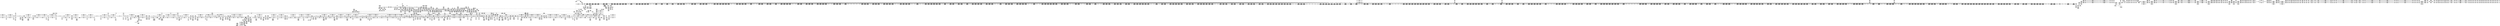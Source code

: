 digraph {
	CE0x52822d0 [shape=record,shape=Mrecord,label="{CE0x52822d0|i64*_getelementptr_inbounds_(_11_x_i64_,_11_x_i64_*___llvm_gcov_ctr125,_i64_0,_i64_1)|*Constant*|*SummSource*}"]
	CE0x52d7280 [shape=record,shape=Mrecord,label="{CE0x52d7280|%struct.task_struct*_(%struct.task_struct**)*_asm_movq_%gs:$_1:P_,$0_,_r,im,_dirflag_,_fpsr_,_flags_|*SummSink*}"]
	CE0x528d450 [shape=record,shape=Mrecord,label="{CE0x528d450|i64*_getelementptr_inbounds_(_11_x_i64_,_11_x_i64_*___llvm_gcov_ctr125,_i64_0,_i64_0)|*Constant*}"]
	CE0x5336160 [shape=record,shape=Mrecord,label="{CE0x5336160|i64*_getelementptr_inbounds_(_13_x_i64_,_13_x_i64_*___llvm_gcov_ctr126,_i64_0,_i64_11)|*Constant*|*SummSink*}"]
	CE0x5375dd0 [shape=record,shape=Mrecord,label="{CE0x5375dd0|i32_934|*Constant*|*SummSource*}"]
	CE0x526fe10 [shape=record,shape=Mrecord,label="{CE0x526fe10|selinux_task_getsid:_bb}"]
	CE0x53a6460 [shape=record,shape=Mrecord,label="{CE0x53a6460|i64*_getelementptr_inbounds_(_4_x_i64_,_4_x_i64_*___llvm_gcov_ctr134,_i64_0,_i64_2)|*Constant*}"]
	CE0x5333c00 [shape=record,shape=Mrecord,label="{CE0x5333c00|i64*_getelementptr_inbounds_(_13_x_i64_,_13_x_i64_*___llvm_gcov_ctr126,_i64_0,_i64_9)|*Constant*|*SummSink*}"]
	CE0x530db80 [shape=record,shape=Mrecord,label="{CE0x530db80|2472:_%struct.cred*,_:_CRE_5872,5880_|*MultipleSource*|Function::task_sid&Arg::task::|Function::current_has_perm&Arg::tsk::|Function::selinux_task_getsid&Arg::p::|security/selinux/hooks.c,208}"]
	CE0x5342390 [shape=record,shape=Mrecord,label="{CE0x5342390|rcu_lock_release:_tmp}"]
	CE0x5296640 [shape=record,shape=Mrecord,label="{CE0x5296640|GLOBAL:_current_sid|*Constant*}"]
	CE0x529c5e0 [shape=record,shape=Mrecord,label="{CE0x529c5e0|current_sid:_tmp23|security/selinux/hooks.c,218|*SummSink*}"]
	CE0x5366870 [shape=record,shape=Mrecord,label="{CE0x5366870|_call_void_mcount()_#3|*SummSource*}"]
	CE0x5294810 [shape=record,shape=Mrecord,label="{CE0x5294810|i64*_getelementptr_inbounds_(_2_x_i64_,_2_x_i64_*___llvm_gcov_ctr281,_i64_0,_i64_0)|*Constant*|*SummSource*}"]
	CE0x53143d0 [shape=record,shape=Mrecord,label="{CE0x53143d0|2472:_%struct.cred*,_:_CRE_6302,6303_}"]
	CE0x53b11d0 [shape=record,shape=Mrecord,label="{CE0x53b11d0|i32_1|*Constant*}"]
	CE0x64d7550 [shape=record,shape=Mrecord,label="{CE0x64d7550|selinux_task_getsid:_call|security/selinux/hooks.c,3584|*SummSource*}"]
	CE0x52a8980 [shape=record,shape=Mrecord,label="{CE0x52a8980|task_sid:_do.end6}"]
	CE0x52ee920 [shape=record,shape=Mrecord,label="{CE0x52ee920|2472:_%struct.cred*,_:_CRE_728,732_|*MultipleSource*|Function::task_sid&Arg::task::|Function::current_has_perm&Arg::tsk::|Function::selinux_task_getsid&Arg::p::|security/selinux/hooks.c,208}"]
	CE0x53a6650 [shape=record,shape=Mrecord,label="{CE0x53a6650|__preempt_count_add:_tmp3}"]
	CE0x52a7100 [shape=record,shape=Mrecord,label="{CE0x52a7100|i64_4|*Constant*}"]
	CE0x52a7410 [shape=record,shape=Mrecord,label="{CE0x52a7410|current_sid:_tmp9|security/selinux/hooks.c,218|*SummSource*}"]
	CE0x53c8930 [shape=record,shape=Mrecord,label="{CE0x53c8930|i64*_getelementptr_inbounds_(_4_x_i64_,_4_x_i64_*___llvm_gcov_ctr134,_i64_0,_i64_1)|*Constant*|*SummSink*}"]
	CE0x52e8800 [shape=record,shape=Mrecord,label="{CE0x52e8800|2472:_%struct.cred*,_:_CRE_536,544_|*MultipleSource*|Function::task_sid&Arg::task::|Function::current_has_perm&Arg::tsk::|Function::selinux_task_getsid&Arg::p::|security/selinux/hooks.c,208}"]
	CE0x52e8300 [shape=record,shape=Mrecord,label="{CE0x52e8300|_call_void_lockdep_rcu_suspicious(i8*_getelementptr_inbounds_(_25_x_i8_,_25_x_i8_*_.str45,_i32_0,_i32_0),_i32_883,_i8*_getelementptr_inbounds_(_42_x_i8_,_42_x_i8_*_.str46,_i32_0,_i32_0))_#10,_!dbg_!27728|include/linux/rcupdate.h,882|*SummSink*}"]
	CE0x528ee00 [shape=record,shape=Mrecord,label="{CE0x528ee00|GLOBAL:_current_sid|*Constant*|*SummSink*}"]
	CE0x52780a0 [shape=record,shape=Mrecord,label="{CE0x52780a0|i64*_getelementptr_inbounds_(_2_x_i64_,_2_x_i64_*___llvm_gcov_ctr281,_i64_0,_i64_1)|*Constant*|*SummSink*}"]
	CE0x5364800 [shape=record,shape=Mrecord,label="{CE0x5364800|rcu_read_unlock:_tmp18|include/linux/rcupdate.h,933}"]
	CE0x52cdb10 [shape=record,shape=Mrecord,label="{CE0x52cdb10|2472:_%struct.cred*,_:_CRE_40,44_|*MultipleSource*|Function::task_sid&Arg::task::|Function::current_has_perm&Arg::tsk::|Function::selinux_task_getsid&Arg::p::|security/selinux/hooks.c,208}"]
	CE0x53c8260 [shape=record,shape=Mrecord,label="{CE0x53c8260|_call_void_asm_addl_$1,_%gs:$0_,_*m,ri,*m,_dirflag_,_fpsr_,_flags_(i32*___preempt_count,_i32_%val,_i32*___preempt_count)_#3,_!dbg_!27714,_!srcloc_!27717|./arch/x86/include/asm/preempt.h,72|*SummSink*}"]
	CE0x53c3810 [shape=record,shape=Mrecord,label="{CE0x53c3810|_call_void_mcount()_#3}"]
	CE0x535c090 [shape=record,shape=Mrecord,label="{CE0x535c090|__preempt_count_add:_entry|*SummSink*}"]
	CE0x531cb90 [shape=record,shape=Mrecord,label="{CE0x531cb90|2472:_%struct.cred*,_:_CRE_6576,6584_|*MultipleSource*|Function::task_sid&Arg::task::|Function::current_has_perm&Arg::tsk::|Function::selinux_task_getsid&Arg::p::|security/selinux/hooks.c,208}"]
	CE0x5272490 [shape=record,shape=Mrecord,label="{CE0x5272490|get_current:_tmp4|./arch/x86/include/asm/current.h,14}"]
	CE0x53e2430 [shape=record,shape=Mrecord,label="{CE0x53e2430|__preempt_count_add:_tmp1|*SummSink*}"]
	CE0x52fdff0 [shape=record,shape=Mrecord,label="{CE0x52fdff0|2472:_%struct.cred*,_:_CRE_2608,2616_|*MultipleSource*|Function::task_sid&Arg::task::|Function::current_has_perm&Arg::tsk::|Function::selinux_task_getsid&Arg::p::|security/selinux/hooks.c,208}"]
	CE0x5355d50 [shape=record,shape=Mrecord,label="{CE0x5355d50|rcu_read_lock:_tmp19|include/linux/rcupdate.h,882}"]
	CE0x53162b0 [shape=record,shape=Mrecord,label="{CE0x53162b0|2472:_%struct.cred*,_:_CRE_6328,6329_}"]
	CE0x52dfee0 [shape=record,shape=Mrecord,label="{CE0x52dfee0|i64*_getelementptr_inbounds_(_11_x_i64_,_11_x_i64_*___llvm_gcov_ctr132,_i64_0,_i64_0)|*Constant*|*SummSource*}"]
	CE0x532cb30 [shape=record,shape=Mrecord,label="{CE0x532cb30|rcu_read_lock:_tmp|*SummSink*}"]
	CE0x529fa40 [shape=record,shape=Mrecord,label="{CE0x529fa40|2472:_%struct.cred*,_:_CRE_192,200_|*MultipleSource*|Function::task_sid&Arg::task::|Function::current_has_perm&Arg::tsk::|Function::selinux_task_getsid&Arg::p::|security/selinux/hooks.c,208}"]
	CE0x5309180 [shape=record,shape=Mrecord,label="{CE0x5309180|2472:_%struct.cred*,_:_CRE_2976,2980_|*MultipleSource*|Function::task_sid&Arg::task::|Function::current_has_perm&Arg::tsk::|Function::selinux_task_getsid&Arg::p::|security/selinux/hooks.c,208}"]
	CE0x5279c90 [shape=record,shape=Mrecord,label="{CE0x5279c90|2472:_%struct.cred*,_:_CRE_693,694_}"]
	CE0x528ab00 [shape=record,shape=Mrecord,label="{CE0x528ab00|_ret_%struct.task_struct*_%tmp4,_!dbg_!27714|./arch/x86/include/asm/current.h,14|*SummSource*}"]
	CE0x52c85d0 [shape=record,shape=Mrecord,label="{CE0x52c85d0|rcu_read_unlock:_tobool1|include/linux/rcupdate.h,933|*SummSink*}"]
	CE0x5342400 [shape=record,shape=Mrecord,label="{CE0x5342400|COLLAPSED:_GCMRE___llvm_gcov_ctr133_internal_global_4_x_i64_zeroinitializer:_elem_0:default:}"]
	CE0x5368c90 [shape=record,shape=Mrecord,label="{CE0x5368c90|__preempt_count_add:_tmp6|./arch/x86/include/asm/preempt.h,73|*SummSource*}"]
	CE0x53a68d0 [shape=record,shape=Mrecord,label="{CE0x53a68d0|__preempt_count_sub:_tmp2|*SummSink*}"]
	CE0x5293150 [shape=record,shape=Mrecord,label="{CE0x5293150|task_sid:_task|Function::task_sid&Arg::task::|*SummSink*}"]
	CE0x52eb2e0 [shape=record,shape=Mrecord,label="{CE0x52eb2e0|2472:_%struct.cred*,_:_CRE_672,680_|*MultipleSource*|Function::task_sid&Arg::task::|Function::current_has_perm&Arg::tsk::|Function::selinux_task_getsid&Arg::p::|security/selinux/hooks.c,208}"]
	CE0x52f9880 [shape=record,shape=Mrecord,label="{CE0x52f9880|2472:_%struct.cred*,_:_CRE_2384,2392_|*MultipleSource*|Function::task_sid&Arg::task::|Function::current_has_perm&Arg::tsk::|Function::selinux_task_getsid&Arg::p::|security/selinux/hooks.c,208}"]
	CE0x529a0b0 [shape=record,shape=Mrecord,label="{CE0x529a0b0|current_sid:_do.body}"]
	CE0x536b300 [shape=record,shape=Mrecord,label="{CE0x536b300|i64*_getelementptr_inbounds_(_11_x_i64_,_11_x_i64_*___llvm_gcov_ctr132,_i64_0,_i64_1)|*Constant*}"]
	CE0x5317ba0 [shape=record,shape=Mrecord,label="{CE0x5317ba0|2472:_%struct.cred*,_:_CRE_6349,6350_}"]
	CE0x5357680 [shape=record,shape=Mrecord,label="{CE0x5357680|rcu_read_lock:_tmp22|include/linux/rcupdate.h,884|*SummSource*}"]
	CE0x53b3c70 [shape=record,shape=Mrecord,label="{CE0x53b3c70|__rcu_read_lock:_tmp|*SummSink*}"]
	CE0x66b8640 [shape=record,shape=Mrecord,label="{CE0x66b8640|current_has_perm:_perms|Function::current_has_perm&Arg::perms::}"]
	CE0x5270730 [shape=record,shape=Mrecord,label="{CE0x5270730|selinux_task_getsid:_p|Function::selinux_task_getsid&Arg::p::|*SummSource*}"]
	CE0x52f1610 [shape=record,shape=Mrecord,label="{CE0x52f1610|2472:_%struct.cred*,_:_CRE_1896,1900_|*MultipleSource*|Function::task_sid&Arg::task::|Function::current_has_perm&Arg::tsk::|Function::selinux_task_getsid&Arg::p::|security/selinux/hooks.c,208}"]
	CE0x535e360 [shape=record,shape=Mrecord,label="{CE0x535e360|rcu_read_lock:_tmp4|include/linux/rcupdate.h,882}"]
	CE0x52ffa40 [shape=record,shape=Mrecord,label="{CE0x52ffa40|2472:_%struct.cred*,_:_CRE_2712,2720_|*MultipleSource*|Function::task_sid&Arg::task::|Function::current_has_perm&Arg::tsk::|Function::selinux_task_getsid&Arg::p::|security/selinux/hooks.c,208}"]
	CE0x5295ce0 [shape=record,shape=Mrecord,label="{CE0x5295ce0|current_has_perm:_tmp1|*SummSource*}"]
	CE0x531bac0 [shape=record,shape=Mrecord,label="{CE0x531bac0|2472:_%struct.cred*,_:_CRE_6520,6528_|*MultipleSource*|Function::task_sid&Arg::task::|Function::current_has_perm&Arg::tsk::|Function::selinux_task_getsid&Arg::p::|security/selinux/hooks.c,208}"]
	CE0x5357d60 [shape=record,shape=Mrecord,label="{CE0x5357d60|cred_sid:_bb|*SummSink*}"]
	CE0x530c880 [shape=record,shape=Mrecord,label="{CE0x530c880|2472:_%struct.cred*,_:_CRE_3144,3148_|*MultipleSource*|Function::task_sid&Arg::task::|Function::current_has_perm&Arg::tsk::|Function::selinux_task_getsid&Arg::p::|security/selinux/hooks.c,208}"]
	CE0x5340510 [shape=record,shape=Mrecord,label="{CE0x5340510|i8*_undef|*Constant*|*SummSink*}"]
	CE0x52b7110 [shape=record,shape=Mrecord,label="{CE0x52b7110|rcu_read_unlock:_tobool1|include/linux/rcupdate.h,933}"]
	CE0x5311740 [shape=record,shape=Mrecord,label="{CE0x5311740|2472:_%struct.cred*,_:_CRE_6196,6200_|*MultipleSource*|Function::task_sid&Arg::task::|Function::current_has_perm&Arg::tsk::|Function::selinux_task_getsid&Arg::p::|security/selinux/hooks.c,208}"]
	CE0x52a8910 [shape=record,shape=Mrecord,label="{CE0x52a8910|task_sid:_land.lhs.true2|*SummSource*}"]
	CE0x5279be0 [shape=record,shape=Mrecord,label="{CE0x5279be0|2472:_%struct.cred*,_:_CRE_692,693_}"]
	CE0x53296d0 [shape=record,shape=Mrecord,label="{CE0x53296d0|task_sid:_tmp10|security/selinux/hooks.c,208}"]
	CE0x52ed320 [shape=record,shape=Mrecord,label="{CE0x52ed320|i32_208|*Constant*|*SummSink*}"]
	CE0x535b630 [shape=record,shape=Mrecord,label="{CE0x535b630|GLOBAL:___llvm_gcov_ctr132|Global_var:__llvm_gcov_ctr132|*SummSource*}"]
	CE0x5315340 [shape=record,shape=Mrecord,label="{CE0x5315340|2472:_%struct.cred*,_:_CRE_6315,6316_}"]
	CE0x52b9390 [shape=record,shape=Mrecord,label="{CE0x52b9390|current_sid:_tmp19|security/selinux/hooks.c,218|*SummSource*}"]
	CE0x536a660 [shape=record,shape=Mrecord,label="{CE0x536a660|_call_void_mcount()_#3|*SummSource*}"]
	CE0x5295120 [shape=record,shape=Mrecord,label="{CE0x5295120|selinux_task_getsid:_call|security/selinux/hooks.c,3584}"]
	CE0x5281ab0 [shape=record,shape=Mrecord,label="{CE0x5281ab0|current_sid:_tmp12|security/selinux/hooks.c,218}"]
	CE0x5296350 [shape=record,shape=Mrecord,label="{CE0x5296350|current_has_perm:_tmp2|*SummSink*}"]
	CE0x535a800 [shape=record,shape=Mrecord,label="{CE0x535a800|i64*_getelementptr_inbounds_(_11_x_i64_,_11_x_i64_*___llvm_gcov_ctr132,_i64_0,_i64_8)|*Constant*|*SummSource*}"]
	CE0x53598c0 [shape=record,shape=Mrecord,label="{CE0x53598c0|rcu_read_unlock:_land.lhs.true|*SummSink*}"]
	CE0x533b8a0 [shape=record,shape=Mrecord,label="{CE0x533b8a0|task_sid:_tobool|security/selinux/hooks.c,208|*SummSink*}"]
	CE0x5345990 [shape=record,shape=Mrecord,label="{CE0x5345990|__preempt_count_add:_do.end}"]
	CE0x539cf80 [shape=record,shape=Mrecord,label="{CE0x539cf80|rcu_lock_acquire:_tmp7|*SummSink*}"]
	CE0x5299830 [shape=record,shape=Mrecord,label="{CE0x5299830|i64*_getelementptr_inbounds_(_11_x_i64_,_11_x_i64_*___llvm_gcov_ctr125,_i64_0,_i64_10)|*Constant*|*SummSink*}"]
	CE0x52877a0 [shape=record,shape=Mrecord,label="{CE0x52877a0|rcu_read_lock:_tobool|include/linux/rcupdate.h,882|*SummSink*}"]
	CE0x53692e0 [shape=record,shape=Mrecord,label="{CE0x53692e0|rcu_read_unlock:_do.body}"]
	CE0x5341900 [shape=record,shape=Mrecord,label="{CE0x5341900|GLOBAL:___preempt_count|Global_var:__preempt_count|*SummSink*}"]
	CE0x533dbe0 [shape=record,shape=Mrecord,label="{CE0x533dbe0|_ret_void,_!dbg_!27717|include/linux/rcupdate.h,424}"]
	CE0x52dee70 [shape=record,shape=Mrecord,label="{CE0x52dee70|__rcu_read_lock:_entry}"]
	CE0x5312550 [shape=record,shape=Mrecord,label="{CE0x5312550|2472:_%struct.cred*,_:_CRE_6240,6248_|*MultipleSource*|Function::task_sid&Arg::task::|Function::current_has_perm&Arg::tsk::|Function::selinux_task_getsid&Arg::p::|security/selinux/hooks.c,208}"]
	CE0x533de40 [shape=record,shape=Mrecord,label="{CE0x533de40|_call_void___rcu_read_unlock()_#10,_!dbg_!27734|include/linux/rcupdate.h,937}"]
	CE0x531cdf0 [shape=record,shape=Mrecord,label="{CE0x531cdf0|2472:_%struct.cred*,_:_CRE_6584,6600_|*MultipleSource*|Function::task_sid&Arg::task::|Function::current_has_perm&Arg::tsk::|Function::selinux_task_getsid&Arg::p::|security/selinux/hooks.c,208}"]
	CE0x52e7dd0 [shape=record,shape=Mrecord,label="{CE0x52e7dd0|_call_void_lockdep_rcu_suspicious(i8*_getelementptr_inbounds_(_25_x_i8_,_25_x_i8_*_.str45,_i32_0,_i32_0),_i32_883,_i8*_getelementptr_inbounds_(_42_x_i8_,_42_x_i8_*_.str46,_i32_0,_i32_0))_#10,_!dbg_!27728|include/linux/rcupdate.h,882}"]
	CE0x52e4ac0 [shape=record,shape=Mrecord,label="{CE0x52e4ac0|i64*_getelementptr_inbounds_(_11_x_i64_,_11_x_i64_*___llvm_gcov_ctr127,_i64_0,_i64_8)|*Constant*}"]
	CE0x52a6b10 [shape=record,shape=Mrecord,label="{CE0x52a6b10|current_sid:_if.then|*SummSource*}"]
	CE0x5373530 [shape=record,shape=Mrecord,label="{CE0x5373530|rcu_lock_acquire:_tmp4|include/linux/rcupdate.h,418}"]
	CE0x528e9b0 [shape=record,shape=Mrecord,label="{CE0x528e9b0|current_has_perm:_call|security/selinux/hooks.c,1542|*SummSink*}"]
	CE0x527a3c0 [shape=record,shape=Mrecord,label="{CE0x527a3c0|i32_(i32,_i32,_i16,_i32,_%struct.common_audit_data*)*_bitcast_(i32_(i32,_i32,_i16,_i32,_%struct.common_audit_data.495*)*_avc_has_perm_to_i32_(i32,_i32,_i16,_i32,_%struct.common_audit_data*)*)|*Constant*}"]
	CE0x53046b0 [shape=record,shape=Mrecord,label="{CE0x53046b0|2472:_%struct.cred*,_:_CRE_2913,2914_}"]
	CE0x5283230 [shape=record,shape=Mrecord,label="{CE0x5283230|_ret_i32_%call2,_!dbg_!27718|security/selinux/hooks.c,1544|*SummSource*}"]
	CE0x52a4090 [shape=record,shape=Mrecord,label="{CE0x52a4090|i32_218|*Constant*|*SummSink*}"]
	CE0x5316640 [shape=record,shape=Mrecord,label="{CE0x5316640|2472:_%struct.cred*,_:_CRE_6331,6332_}"]
	CE0x5313880 [shape=record,shape=Mrecord,label="{CE0x5313880|2472:_%struct.cred*,_:_CRE_6292,6293_}"]
	CE0x53c3b60 [shape=record,shape=Mrecord,label="{CE0x53c3b60|i64*_getelementptr_inbounds_(_4_x_i64_,_4_x_i64_*___llvm_gcov_ctr129,_i64_0,_i64_2)|*Constant*|*SummSink*}"]
	CE0x526a410 [shape=record,shape=Mrecord,label="{CE0x526a410|current_sid:_land.lhs.true2|*SummSink*}"]
	CE0x53a37e0 [shape=record,shape=Mrecord,label="{CE0x53a37e0|__preempt_count_sub:_val|Function::__preempt_count_sub&Arg::val::}"]
	CE0x539e9c0 [shape=record,shape=Mrecord,label="{CE0x539e9c0|i64*_getelementptr_inbounds_(_4_x_i64_,_4_x_i64_*___llvm_gcov_ctr130,_i64_0,_i64_0)|*Constant*|*SummSink*}"]
	CE0x528a330 [shape=record,shape=Mrecord,label="{CE0x528a330|GLOBAL:_get_current|*Constant*}"]
	CE0x532fde0 [shape=record,shape=Mrecord,label="{CE0x532fde0|i64*_getelementptr_inbounds_(_4_x_i64_,_4_x_i64_*___llvm_gcov_ctr128,_i64_0,_i64_3)|*Constant*|*SummSource*}"]
	CE0x5372580 [shape=record,shape=Mrecord,label="{CE0x5372580|rcu_lock_release:_tmp3|*SummSink*}"]
	CE0x531aee0 [shape=record,shape=Mrecord,label="{CE0x531aee0|2472:_%struct.cred*,_:_CRE_6484,6488_|*MultipleSource*|Function::task_sid&Arg::task::|Function::current_has_perm&Arg::tsk::|Function::selinux_task_getsid&Arg::p::|security/selinux/hooks.c,208}"]
	CE0x5369c80 [shape=record,shape=Mrecord,label="{CE0x5369c80|GLOBAL:_rcu_read_unlock.__warned|Global_var:rcu_read_unlock.__warned|*SummSource*}"]
	CE0x52df090 [shape=record,shape=Mrecord,label="{CE0x52df090|_ret_void,_!dbg_!27717|include/linux/rcupdate.h,240|*SummSink*}"]
	CE0x53073d0 [shape=record,shape=Mrecord,label="{CE0x53073d0|2472:_%struct.cred*,_:_CRE_2951,2952_}"]
	CE0x536fc50 [shape=record,shape=Mrecord,label="{CE0x536fc50|i64_1|*Constant*}"]
	CE0x52d91e0 [shape=record,shape=Mrecord,label="{CE0x52d91e0|2472:_%struct.cred*,_:_CRE_84,88_|*MultipleSource*|Function::task_sid&Arg::task::|Function::current_has_perm&Arg::tsk::|Function::selinux_task_getsid&Arg::p::|security/selinux/hooks.c,208}"]
	CE0x5341770 [shape=record,shape=Mrecord,label="{CE0x5341770|GLOBAL:___preempt_count|Global_var:__preempt_count|*SummSource*}"]
	CE0x53729c0 [shape=record,shape=Mrecord,label="{CE0x53729c0|rcu_read_unlock:_tmp10|include/linux/rcupdate.h,933|*SummSink*}"]
	CE0x5336c80 [shape=record,shape=Mrecord,label="{CE0x5336c80|task_sid:_tmp26|security/selinux/hooks.c,208}"]
	CE0x533f4c0 [shape=record,shape=Mrecord,label="{CE0x533f4c0|__rcu_read_unlock:_tmp5|include/linux/rcupdate.h,244|*SummSource*}"]
	CE0x528df40 [shape=record,shape=Mrecord,label="{CE0x528df40|selinux_task_getsid:_tmp}"]
	CE0x52f53a0 [shape=record,shape=Mrecord,label="{CE0x52f53a0|2472:_%struct.cred*,_:_CRE_2088,2096_|*MultipleSource*|Function::task_sid&Arg::task::|Function::current_has_perm&Arg::tsk::|Function::selinux_task_getsid&Arg::p::|security/selinux/hooks.c,208}"]
	CE0x52ba850 [shape=record,shape=Mrecord,label="{CE0x52ba850|2472:_%struct.cred*,_:_CRE_480,488_|*MultipleSource*|Function::task_sid&Arg::task::|Function::current_has_perm&Arg::tsk::|Function::selinux_task_getsid&Arg::p::|security/selinux/hooks.c,208}"]
	CE0x53108a0 [shape=record,shape=Mrecord,label="{CE0x53108a0|2472:_%struct.cred*,_:_CRE_6144,6152_|*MultipleSource*|Function::task_sid&Arg::task::|Function::current_has_perm&Arg::tsk::|Function::selinux_task_getsid&Arg::p::|security/selinux/hooks.c,208}"]
	CE0x53f0ab0 [shape=record,shape=Mrecord,label="{CE0x53f0ab0|__preempt_count_sub:_tmp|*SummSource*}"]
	CE0x539f990 [shape=record,shape=Mrecord,label="{CE0x539f990|i64_ptrtoint_(i8*_blockaddress(_rcu_lock_acquire,_%__here)_to_i64)|*Constant*|*SummSource*}"]
	CE0x53a5f10 [shape=record,shape=Mrecord,label="{CE0x53a5f10|_call_void_asm_addl_$1,_%gs:$0_,_*m,ri,*m,_dirflag_,_fpsr_,_flags_(i32*___preempt_count,_i32_%sub,_i32*___preempt_count)_#3,_!dbg_!27717,_!srcloc_!27718|./arch/x86/include/asm/preempt.h,77}"]
	CE0x52c9420 [shape=record,shape=Mrecord,label="{CE0x52c9420|_ret_void,_!dbg_!27717|include/linux/rcupdate.h,240|*SummSource*}"]
	CE0x52761e0 [shape=record,shape=Mrecord,label="{CE0x52761e0|%struct.common_audit_data*_null|*Constant*|*SummSource*}"]
	CE0x52a00f0 [shape=record,shape=Mrecord,label="{CE0x52a00f0|task_sid:_real_cred|security/selinux/hooks.c,208|*SummSource*}"]
	CE0x52d9780 [shape=record,shape=Mrecord,label="{CE0x52d9780|cred_sid:_tmp|*SummSink*}"]
	CE0x531d740 [shape=record,shape=Mrecord,label="{CE0x531d740|2472:_%struct.cred*,_:_CRE_6624,6632_|*MultipleSource*|Function::task_sid&Arg::task::|Function::current_has_perm&Arg::tsk::|Function::selinux_task_getsid&Arg::p::|security/selinux/hooks.c,208}"]
	CE0x533fc50 [shape=record,shape=Mrecord,label="{CE0x533fc50|_call_void_asm_sideeffect_,_memory_,_dirflag_,_fpsr_,_flags_()_#3,_!dbg_!27711,_!srcloc_!27714|include/linux/rcupdate.h,244|*SummSource*}"]
	CE0x53b0840 [shape=record,shape=Mrecord,label="{CE0x53b0840|__rcu_read_lock:_do.end|*SummSink*}"]
	CE0x529cc30 [shape=record,shape=Mrecord,label="{CE0x529cc30|rcu_read_lock:_call3|include/linux/rcupdate.h,882|*SummSource*}"]
	CE0x52fcc30 [shape=record,shape=Mrecord,label="{CE0x52fcc30|2472:_%struct.cred*,_:_CRE_2568,2576_|*MultipleSource*|Function::task_sid&Arg::task::|Function::current_has_perm&Arg::tsk::|Function::selinux_task_getsid&Arg::p::|security/selinux/hooks.c,208}"]
	CE0x53a3ed0 [shape=record,shape=Mrecord,label="{CE0x53a3ed0|i64*_getelementptr_inbounds_(_4_x_i64_,_4_x_i64_*___llvm_gcov_ctr135,_i64_0,_i64_3)|*Constant*|*SummSource*}"]
	CE0x529c980 [shape=record,shape=Mrecord,label="{CE0x529c980|i32_1|*Constant*|*SummSource*}"]
	CE0x5362890 [shape=record,shape=Mrecord,label="{CE0x5362890|rcu_read_lock:_tmp15|include/linux/rcupdate.h,882|*SummSource*}"]
	CE0x66b8700 [shape=record,shape=Mrecord,label="{CE0x66b8700|current_has_perm:_perms|Function::current_has_perm&Arg::perms::|*SummSource*}"]
	CE0x5307630 [shape=record,shape=Mrecord,label="{CE0x5307630|2472:_%struct.cred*,_:_CRE_2953,2954_}"]
	CE0x53af9a0 [shape=record,shape=Mrecord,label="{CE0x53af9a0|rcu_lock_release:_tmp|*SummSink*}"]
	CE0x5281940 [shape=record,shape=Mrecord,label="{CE0x5281940|current_sid:_tmp11|security/selinux/hooks.c,218|*SummSink*}"]
	CE0x539e900 [shape=record,shape=Mrecord,label="{CE0x539e900|i64*_getelementptr_inbounds_(_4_x_i64_,_4_x_i64_*___llvm_gcov_ctr130,_i64_0,_i64_0)|*Constant*|*SummSource*}"]
	CE0x52cc3b0 [shape=record,shape=Mrecord,label="{CE0x52cc3b0|2472:_%struct.cred*,_:_CRE_336,344_|*MultipleSource*|Function::task_sid&Arg::task::|Function::current_has_perm&Arg::tsk::|Function::selinux_task_getsid&Arg::p::|security/selinux/hooks.c,208}"]
	CE0x52c9310 [shape=record,shape=Mrecord,label="{CE0x52c9310|_ret_void,_!dbg_!27717|include/linux/rcupdate.h,240}"]
	CE0x53022a0 [shape=record,shape=Mrecord,label="{CE0x53022a0|2472:_%struct.cred*,_:_CRE_2840,2848_|*MultipleSource*|Function::task_sid&Arg::task::|Function::current_has_perm&Arg::tsk::|Function::selinux_task_getsid&Arg::p::|security/selinux/hooks.c,208}"]
	CE0x52c8870 [shape=record,shape=Mrecord,label="{CE0x52c8870|rcu_read_lock:_tmp1}"]
	CE0x5377cd0 [shape=record,shape=Mrecord,label="{CE0x5377cd0|rcu_read_unlock:_tmp22|include/linux/rcupdate.h,935|*SummSink*}"]
	CE0x5337370 [shape=record,shape=Mrecord,label="{CE0x5337370|_call_void_rcu_read_unlock()_#10,_!dbg_!27748|security/selinux/hooks.c,209|*SummSink*}"]
	CE0x533c470 [shape=record,shape=Mrecord,label="{CE0x533c470|task_sid:_tmp7|security/selinux/hooks.c,208}"]
	CE0x532c2d0 [shape=record,shape=Mrecord,label="{CE0x532c2d0|rcu_read_lock:_tmp3|*SummSource*}"]
	CE0x536c460 [shape=record,shape=Mrecord,label="{CE0x536c460|rcu_read_unlock:_tmp2|*SummSink*}"]
	CE0x5345ca0 [shape=record,shape=Mrecord,label="{CE0x5345ca0|i64*_getelementptr_inbounds_(_4_x_i64_,_4_x_i64_*___llvm_gcov_ctr129,_i64_0,_i64_0)|*Constant*|*SummSink*}"]
	CE0x52e5be0 [shape=record,shape=Mrecord,label="{CE0x52e5be0|i32_883|*Constant*|*SummSink*}"]
	CE0x5275c50 [shape=record,shape=Mrecord,label="{CE0x5275c50|i64_1|*Constant*|*SummSink*}"]
	CE0x5361a60 [shape=record,shape=Mrecord,label="{CE0x5361a60|rcu_read_unlock:_tmp14|include/linux/rcupdate.h,933|*SummSource*}"]
	"CONST[source:0(mediator),value:2(dynamic)][purpose:{subject}]"
	CE0x52ddf20 [shape=record,shape=Mrecord,label="{CE0x52ddf20|rcu_read_lock:_tmp12|include/linux/rcupdate.h,882|*SummSink*}"]
	CE0x52ee040 [shape=record,shape=Mrecord,label="{CE0x52ee040|2472:_%struct.cred*,_:_CRE_701,702_}"]
	CE0x5356a50 [shape=record,shape=Mrecord,label="{CE0x5356a50|i64*_getelementptr_inbounds_(_11_x_i64_,_11_x_i64_*___llvm_gcov_ctr127,_i64_0,_i64_10)|*Constant*}"]
	CE0x5290b10 [shape=record,shape=Mrecord,label="{CE0x5290b10|current_sid:_tmp16|security/selinux/hooks.c,218}"]
	CE0x52ce610 [shape=record,shape=Mrecord,label="{CE0x52ce610|GLOBAL:_rcu_read_unlock|*Constant*}"]
	CE0x52a14a0 [shape=record,shape=Mrecord,label="{CE0x52a14a0|current_sid:_tmp22|security/selinux/hooks.c,218|*SummSource*}"]
	CE0x52f79d0 [shape=record,shape=Mrecord,label="{CE0x52f79d0|2472:_%struct.cred*,_:_CRE_2280,2288_|*MultipleSource*|Function::task_sid&Arg::task::|Function::current_has_perm&Arg::tsk::|Function::selinux_task_getsid&Arg::p::|security/selinux/hooks.c,208}"]
	CE0x52cafd0 [shape=record,shape=Mrecord,label="{CE0x52cafd0|2472:_%struct.cred*,_:_CRE_56,64_|*MultipleSource*|Function::task_sid&Arg::task::|Function::current_has_perm&Arg::tsk::|Function::selinux_task_getsid&Arg::p::|security/selinux/hooks.c,208}"]
	CE0x52a3f00 [shape=record,shape=Mrecord,label="{CE0x52a3f00|i32_218|*Constant*|*SummSource*}"]
	CE0x53374f0 [shape=record,shape=Mrecord,label="{CE0x53374f0|task_sid:_tmp27|security/selinux/hooks.c,208}"]
	CE0x5367f40 [shape=record,shape=Mrecord,label="{CE0x5367f40|__rcu_read_lock:_tmp5|include/linux/rcupdate.h,239|*SummSink*}"]
	CE0x53786d0 [shape=record,shape=Mrecord,label="{CE0x53786d0|GLOBAL:_rcu_lock_release|*Constant*}"]
	CE0x528d330 [shape=record,shape=Mrecord,label="{CE0x528d330|current_sid:_bb|*SummSink*}"]
	CE0x52bc560 [shape=record,shape=Mrecord,label="{CE0x52bc560|rcu_read_lock:_tmp1|*SummSink*}"]
	CE0x53360b0 [shape=record,shape=Mrecord,label="{CE0x53360b0|i64*_getelementptr_inbounds_(_13_x_i64_,_13_x_i64_*___llvm_gcov_ctr126,_i64_0,_i64_11)|*Constant*|*SummSource*}"]
	CE0x5343870 [shape=record,shape=Mrecord,label="{CE0x5343870|__preempt_count_sub:_tmp1|*SummSink*}"]
	CE0x52de3c0 [shape=record,shape=Mrecord,label="{CE0x52de3c0|2472:_%struct.cred*,_:_CRE_104,112_|*MultipleSource*|Function::task_sid&Arg::task::|Function::current_has_perm&Arg::tsk::|Function::selinux_task_getsid&Arg::p::|security/selinux/hooks.c,208}"]
	CE0x5332e60 [shape=record,shape=Mrecord,label="{CE0x5332e60|rcu_read_lock:_tmp6|include/linux/rcupdate.h,882}"]
	CE0x531ac80 [shape=record,shape=Mrecord,label="{CE0x531ac80|2472:_%struct.cred*,_:_CRE_6480,6484_|*MultipleSource*|Function::task_sid&Arg::task::|Function::current_has_perm&Arg::tsk::|Function::selinux_task_getsid&Arg::p::|security/selinux/hooks.c,208}"]
	CE0x52900a0 [shape=record,shape=Mrecord,label="{CE0x52900a0|current_sid:_tobool|security/selinux/hooks.c,218|*SummSink*}"]
	CE0x52b95a0 [shape=record,shape=Mrecord,label="{CE0x52b95a0|i64_2|*Constant*}"]
	CE0x533ad20 [shape=record,shape=Mrecord,label="{CE0x533ad20|i64_0|*Constant*}"]
	CE0x53390b0 [shape=record,shape=Mrecord,label="{CE0x53390b0|_ret_i32_%tmp6,_!dbg_!27716|security/selinux/hooks.c,197|*SummSink*}"]
	CE0x52cc9d0 [shape=record,shape=Mrecord,label="{CE0x52cc9d0|i32_77|*Constant*|*SummSink*}"]
	CE0x52764b0 [shape=record,shape=Mrecord,label="{CE0x52764b0|avc_has_perm:_auditdata|Function::avc_has_perm&Arg::auditdata::|*SummSink*}"]
	CE0x535c9d0 [shape=record,shape=Mrecord,label="{CE0x535c9d0|cred_sid:_tmp4|*LoadInst*|security/selinux/hooks.c,196|*SummSource*}"]
	CE0x5373800 [shape=record,shape=Mrecord,label="{CE0x5373800|rcu_read_unlock:_if.end|*SummSink*}"]
	CE0x529b220 [shape=record,shape=Mrecord,label="{CE0x529b220|GLOBAL:_current_sid.__warned|Global_var:current_sid.__warned}"]
	CE0x52d8e00 [shape=record,shape=Mrecord,label="{CE0x52d8e00|cred_sid:_tmp2|*SummSource*}"]
	CE0x52fe4b0 [shape=record,shape=Mrecord,label="{CE0x52fe4b0|2472:_%struct.cred*,_:_CRE_2648,2656_|*MultipleSource*|Function::task_sid&Arg::task::|Function::current_has_perm&Arg::tsk::|Function::selinux_task_getsid&Arg::p::|security/selinux/hooks.c,208}"]
	CE0x52eccb0 [shape=record,shape=Mrecord,label="{CE0x52eccb0|i32_208|*Constant*}"]
	CE0x5364bd0 [shape=record,shape=Mrecord,label="{CE0x5364bd0|GLOBAL:___preempt_count_sub|*Constant*}"]
	CE0x53abfb0 [shape=record,shape=Mrecord,label="{CE0x53abfb0|i64*_getelementptr_inbounds_(_4_x_i64_,_4_x_i64_*___llvm_gcov_ctr135,_i64_0,_i64_2)|*Constant*|*SummSink*}"]
	CE0x5366ca0 [shape=record,shape=Mrecord,label="{CE0x5366ca0|i64*_getelementptr_inbounds_(_4_x_i64_,_4_x_i64_*___llvm_gcov_ctr128,_i64_0,_i64_1)|*Constant*}"]
	CE0x5337300 [shape=record,shape=Mrecord,label="{CE0x5337300|task_sid:_tmp26|security/selinux/hooks.c,208|*SummSink*}"]
	CE0x532f150 [shape=record,shape=Mrecord,label="{CE0x532f150|_call_void_mcount()_#3|*SummSource*}"]
	CE0x52e94c0 [shape=record,shape=Mrecord,label="{CE0x52e94c0|2472:_%struct.cred*,_:_CRE_584,592_|*MultipleSource*|Function::task_sid&Arg::task::|Function::current_has_perm&Arg::tsk::|Function::selinux_task_getsid&Arg::p::|security/selinux/hooks.c,208}"]
	CE0x529a450 [shape=record,shape=Mrecord,label="{CE0x529a450|current_sid:_tobool1|security/selinux/hooks.c,218|*SummSink*}"]
	CE0x52e23e0 [shape=record,shape=Mrecord,label="{CE0x52e23e0|0:_i8,_:_GCMR_rcu_read_lock.__warned_internal_global_i8_0,_section_.data.unlikely_,_align_1:_elem_0:default:}"]
	CE0x52bbae0 [shape=record,shape=Mrecord,label="{CE0x52bbae0|rcu_read_lock:_tmp2|*SummSource*}"]
	CE0x5285130 [shape=record,shape=Mrecord,label="{CE0x5285130|avc_has_perm:_tsid|Function::avc_has_perm&Arg::tsid::|*SummSource*}"]
	CE0x52fbba0 [shape=record,shape=Mrecord,label="{CE0x52fbba0|2472:_%struct.cred*,_:_CRE_2523,2524_}"]
	CE0x527fe50 [shape=record,shape=Mrecord,label="{CE0x527fe50|i64*_getelementptr_inbounds_(_2_x_i64_,_2_x_i64_*___llvm_gcov_ctr98,_i64_0,_i64_1)|*Constant*|*SummSource*}"]
	CE0x52b8cd0 [shape=record,shape=Mrecord,label="{CE0x52b8cd0|current_sid:_tmp17|security/selinux/hooks.c,218}"]
	CE0x5369010 [shape=record,shape=Mrecord,label="{CE0x5369010|__preempt_count_add:_tmp7|./arch/x86/include/asm/preempt.h,73|*SummSink*}"]
	CE0x5359d10 [shape=record,shape=Mrecord,label="{CE0x5359d10|rcu_read_unlock:_if.then}"]
	CE0x5323b10 [shape=record,shape=Mrecord,label="{CE0x5323b10|task_sid:_tobool4|security/selinux/hooks.c,208|*SummSource*}"]
	CE0x52a1330 [shape=record,shape=Mrecord,label="{CE0x52a1330|current_sid:_tmp22|security/selinux/hooks.c,218}"]
	CE0x52cb710 [shape=record,shape=Mrecord,label="{CE0x52cb710|_call_void_mcount()_#3|*SummSink*}"]
	CE0x5330600 [shape=record,shape=Mrecord,label="{CE0x5330600|0:_i8,_:_GCMR_rcu_read_unlock.__warned_internal_global_i8_0,_section_.data.unlikely_,_align_1:_elem_0:default:}"]
	CE0x52cd720 [shape=record,shape=Mrecord,label="{CE0x52cd720|rcu_lock_acquire:_map|Function::rcu_lock_acquire&Arg::map::|*SummSource*}"]
	CE0x52cd4a0 [shape=record,shape=Mrecord,label="{CE0x52cd4a0|GLOBAL:_rcu_lock_map|Global_var:rcu_lock_map|*SummSink*}"]
	CE0x535c2c0 [shape=record,shape=Mrecord,label="{CE0x535c2c0|rcu_read_unlock:_bb|*SummSink*}"]
	CE0x5309bc0 [shape=record,shape=Mrecord,label="{CE0x5309bc0|2472:_%struct.cred*,_:_CRE_3008,3024_|*MultipleSource*|Function::task_sid&Arg::task::|Function::current_has_perm&Arg::tsk::|Function::selinux_task_getsid&Arg::p::|security/selinux/hooks.c,208}"]
	CE0x52744c0 [shape=record,shape=Mrecord,label="{CE0x52744c0|current_sid:_tmp7|security/selinux/hooks.c,218|*SummSink*}"]
	CE0x5314af0 [shape=record,shape=Mrecord,label="{CE0x5314af0|2472:_%struct.cred*,_:_CRE_6308,6309_}"]
	CE0x535ba40 [shape=record,shape=Mrecord,label="{CE0x535ba40|i64*_getelementptr_inbounds_(_4_x_i64_,_4_x_i64_*___llvm_gcov_ctr130,_i64_0,_i64_1)|*Constant*|*SummSource*}"]
	CE0x529ef10 [shape=record,shape=Mrecord,label="{CE0x529ef10|_call_void_rcu_read_lock()_#10,_!dbg_!27712|security/selinux/hooks.c,207}"]
	CE0x5322fa0 [shape=record,shape=Mrecord,label="{CE0x5322fa0|task_sid:_tmp13|security/selinux/hooks.c,208|*SummSource*}"]
	CE0x53c8050 [shape=record,shape=Mrecord,label="{CE0x53c8050|__preempt_count_add:_tmp4|./arch/x86/include/asm/preempt.h,72|*SummSource*}"]
	CE0x52e8a20 [shape=record,shape=Mrecord,label="{CE0x52e8a20|2472:_%struct.cred*,_:_CRE_544,552_|*MultipleSource*|Function::task_sid&Arg::task::|Function::current_has_perm&Arg::tsk::|Function::selinux_task_getsid&Arg::p::|security/selinux/hooks.c,208}"]
	CE0x531b140 [shape=record,shape=Mrecord,label="{CE0x531b140|2472:_%struct.cred*,_:_CRE_6488,6492_|*MultipleSource*|Function::task_sid&Arg::task::|Function::current_has_perm&Arg::tsk::|Function::selinux_task_getsid&Arg::p::|security/selinux/hooks.c,208}"]
	CE0x53ee9a0 [shape=record,shape=Mrecord,label="{CE0x53ee9a0|i64*_getelementptr_inbounds_(_4_x_i64_,_4_x_i64_*___llvm_gcov_ctr135,_i64_0,_i64_3)|*Constant*|*SummSink*}"]
	CE0x52e8e60 [shape=record,shape=Mrecord,label="{CE0x52e8e60|2472:_%struct.cred*,_:_CRE_560,568_|*MultipleSource*|Function::task_sid&Arg::task::|Function::current_has_perm&Arg::tsk::|Function::selinux_task_getsid&Arg::p::|security/selinux/hooks.c,208}"]
	CE0x53037d0 [shape=record,shape=Mrecord,label="{CE0x53037d0|2472:_%struct.cred*,_:_CRE_2900,2904_|*MultipleSource*|Function::task_sid&Arg::task::|Function::current_has_perm&Arg::tsk::|Function::selinux_task_getsid&Arg::p::|security/selinux/hooks.c,208}"]
	CE0x5319750 [shape=record,shape=Mrecord,label="{CE0x5319750|2472:_%struct.cred*,_:_CRE_6424,6432_|*MultipleSource*|Function::task_sid&Arg::task::|Function::current_has_perm&Arg::tsk::|Function::selinux_task_getsid&Arg::p::|security/selinux/hooks.c,208}"]
	CE0x52a4db0 [shape=record,shape=Mrecord,label="{CE0x52a4db0|i64*_getelementptr_inbounds_(_13_x_i64_,_13_x_i64_*___llvm_gcov_ctr126,_i64_0,_i64_0)|*Constant*}"]
	CE0x5369fe0 [shape=record,shape=Mrecord,label="{CE0x5369fe0|rcu_lock_release:___here|*SummSink*}"]
	CE0x52edcc0 [shape=record,shape=Mrecord,label="{CE0x52edcc0|i64*_getelementptr_inbounds_(_2_x_i64_,_2_x_i64_*___llvm_gcov_ctr131,_i64_0,_i64_0)|*Constant*|*SummSource*}"]
	CE0x52a8f60 [shape=record,shape=Mrecord,label="{CE0x52a8f60|i8_1|*Constant*}"]
	CE0x5367c50 [shape=record,shape=Mrecord,label="{CE0x5367c50|__rcu_read_lock:_tmp4|include/linux/rcupdate.h,239|*SummSource*}"]
	CE0x53072a0 [shape=record,shape=Mrecord,label="{CE0x53072a0|2472:_%struct.cred*,_:_CRE_2950,2951_}"]
	CE0x5315df0 [shape=record,shape=Mrecord,label="{CE0x5315df0|2472:_%struct.cred*,_:_CRE_6324,6325_}"]
	CE0x5272530 [shape=record,shape=Mrecord,label="{CE0x5272530|get_current:_tmp|*SummSink*}"]
	CE0x52f1150 [shape=record,shape=Mrecord,label="{CE0x52f1150|2472:_%struct.cred*,_:_CRE_1880,1888_|*MultipleSource*|Function::task_sid&Arg::task::|Function::current_has_perm&Arg::tsk::|Function::selinux_task_getsid&Arg::p::|security/selinux/hooks.c,208}"]
	CE0x5316050 [shape=record,shape=Mrecord,label="{CE0x5316050|2472:_%struct.cred*,_:_CRE_6326,6327_}"]
	CE0x53396b0 [shape=record,shape=Mrecord,label="{CE0x53396b0|GLOBAL:_rcu_read_unlock|*Constant*|*SummSource*}"]
	CE0x533aa20 [shape=record,shape=Mrecord,label="{CE0x533aa20|GLOBAL:___llvm_gcov_ctr127|Global_var:__llvm_gcov_ctr127|*SummSource*}"]
	CE0x53effd0 [shape=record,shape=Mrecord,label="{CE0x53effd0|__preempt_count_add:_tmp1}"]
	CE0x530ae90 [shape=record,shape=Mrecord,label="{CE0x530ae90|2472:_%struct.cred*,_:_CRE_3080,3084_|*MultipleSource*|Function::task_sid&Arg::task::|Function::current_has_perm&Arg::tsk::|Function::selinux_task_getsid&Arg::p::|security/selinux/hooks.c,208}"]
	CE0x52a8510 [shape=record,shape=Mrecord,label="{CE0x52a8510|current_sid:_tmp3|*SummSink*}"]
	CE0x5279980 [shape=record,shape=Mrecord,label="{CE0x5279980|2472:_%struct.cred*,_:_CRE_690,691_}"]
	CE0x52899f0 [shape=record,shape=Mrecord,label="{CE0x52899f0|rcu_read_lock:_tmp11|include/linux/rcupdate.h,882}"]
	CE0x5295f10 [shape=record,shape=Mrecord,label="{CE0x5295f10|i64*_getelementptr_inbounds_(_2_x_i64_,_2_x_i64_*___llvm_gcov_ctr136,_i64_0,_i64_1)|*Constant*}"]
	CE0x528eee0 [shape=record,shape=Mrecord,label="{CE0x528eee0|current_has_perm:_call1|security/selinux/hooks.c,1543|*SummSink*}"]
	CE0x52d9db0 [shape=record,shape=Mrecord,label="{CE0x52d9db0|GLOBAL:_current_task|Global_var:current_task}"]
	CE0x5373e10 [shape=record,shape=Mrecord,label="{CE0x5373e10|__rcu_read_unlock:_tmp4|include/linux/rcupdate.h,244}"]
	CE0x536c3f0 [shape=record,shape=Mrecord,label="{CE0x536c3f0|rcu_read_unlock:_tmp2|*SummSource*}"]
	CE0x52b7850 [shape=record,shape=Mrecord,label="{CE0x52b7850|rcu_read_unlock:_call|include/linux/rcupdate.h,933|*SummSource*}"]
	CE0x52e1d20 [shape=record,shape=Mrecord,label="{CE0x52e1d20|task_sid:_bb}"]
	CE0x52a4740 [shape=record,shape=Mrecord,label="{CE0x52a4740|2472:_%struct.cred*,_:_CRE_464,472_|*MultipleSource*|Function::task_sid&Arg::task::|Function::current_has_perm&Arg::tsk::|Function::selinux_task_getsid&Arg::p::|security/selinux/hooks.c,208}"]
	CE0x53a0cc0 [shape=record,shape=Mrecord,label="{CE0x53a0cc0|i32_0|*Constant*}"]
	CE0x52e10e0 [shape=record,shape=Mrecord,label="{CE0x52e10e0|GLOBAL:_rcu_lock_acquire|*Constant*}"]
	CE0x529d700 [shape=record,shape=Mrecord,label="{CE0x529d700|rcu_read_lock:_tmp13|include/linux/rcupdate.h,882|*SummSink*}"]
	CE0x5362450 [shape=record,shape=Mrecord,label="{CE0x5362450|rcu_read_lock:_tmp14|include/linux/rcupdate.h,882|*SummSink*}"]
	CE0x53387d0 [shape=record,shape=Mrecord,label="{CE0x53387d0|cred_sid:_entry|*SummSource*}"]
	CE0x528b2b0 [shape=record,shape=Mrecord,label="{CE0x528b2b0|current_sid:_sid|security/selinux/hooks.c,220|*SummSink*}"]
	CE0x539eb40 [shape=record,shape=Mrecord,label="{CE0x539eb40|rcu_lock_acquire:___here}"]
	CE0x53add00 [shape=record,shape=Mrecord,label="{CE0x53add00|__rcu_read_unlock:_bb}"]
	CE0x535b2e0 [shape=record,shape=Mrecord,label="{CE0x535b2e0|__preempt_count_add:_val|Function::__preempt_count_add&Arg::val::}"]
	CE0x533c9d0 [shape=record,shape=Mrecord,label="{CE0x533c9d0|task_sid:_tmp7|security/selinux/hooks.c,208|*SummSource*}"]
	CE0x5282ae0 [shape=record,shape=Mrecord,label="{CE0x5282ae0|current_sid:_land.lhs.true2|*SummSource*}"]
	CE0x52942d0 [shape=record,shape=Mrecord,label="{CE0x52942d0|current_sid:_tmp2}"]
	CE0x532f0e0 [shape=record,shape=Mrecord,label="{CE0x532f0e0|_call_void_mcount()_#3}"]
	CE0x5279f70 [shape=record,shape=Mrecord,label="{CE0x5279f70|2472:_%struct.cred*,_:_CRE_696,697_}"]
	CE0x5311e30 [shape=record,shape=Mrecord,label="{CE0x5311e30|2472:_%struct.cred*,_:_CRE_6216,6224_|*MultipleSource*|Function::task_sid&Arg::task::|Function::current_has_perm&Arg::tsk::|Function::selinux_task_getsid&Arg::p::|security/selinux/hooks.c,208}"]
	CE0x53176e0 [shape=record,shape=Mrecord,label="{CE0x53176e0|2472:_%struct.cred*,_:_CRE_6345,6346_}"]
	CE0x52d6a70 [shape=record,shape=Mrecord,label="{CE0x52d6a70|GLOBAL:_rcu_lock_map|Global_var:rcu_lock_map|*SummSource*}"]
	CE0x528b9f0 [shape=record,shape=Mrecord,label="{CE0x528b9f0|current_sid:_tmp21|security/selinux/hooks.c,218|*SummSource*}"]
	CE0x52d8e70 [shape=record,shape=Mrecord,label="{CE0x52d8e70|cred_sid:_tmp2|*SummSink*}"]
	CE0x52b8900 [shape=record,shape=Mrecord,label="{CE0x52b8900|i64*_getelementptr_inbounds_(_11_x_i64_,_11_x_i64_*___llvm_gcov_ctr125,_i64_0,_i64_9)|*Constant*}"]
	CE0x53234c0 [shape=record,shape=Mrecord,label="{CE0x53234c0|task_sid:_call3|security/selinux/hooks.c,208|*SummSource*}"]
	CE0x52f9650 [shape=record,shape=Mrecord,label="{CE0x52f9650|2472:_%struct.cred*,_:_CRE_2376,2384_|*MultipleSource*|Function::task_sid&Arg::task::|Function::current_has_perm&Arg::tsk::|Function::selinux_task_getsid&Arg::p::|security/selinux/hooks.c,208}"]
	CE0x5369890 [shape=record,shape=Mrecord,label="{CE0x5369890|rcu_read_unlock:_if.end|*SummSource*}"]
	CE0x52e0190 [shape=record,shape=Mrecord,label="{CE0x52e0190|rcu_read_unlock:_tmp|*SummSource*}"]
	CE0x52e63f0 [shape=record,shape=Mrecord,label="{CE0x52e63f0|i8*_getelementptr_inbounds_(_42_x_i8_,_42_x_i8_*_.str46,_i32_0,_i32_0)|*Constant*}"]
	CE0x5277740 [shape=record,shape=Mrecord,label="{CE0x5277740|current_sid:_tmp10|security/selinux/hooks.c,218|*SummSink*}"]
	CE0x5319c40 [shape=record,shape=Mrecord,label="{CE0x5319c40|2472:_%struct.cred*,_:_CRE_6440,6448_|*MultipleSource*|Function::task_sid&Arg::task::|Function::current_has_perm&Arg::tsk::|Function::selinux_task_getsid&Arg::p::|security/selinux/hooks.c,208}"]
	CE0x5293e40 [shape=record,shape=Mrecord,label="{CE0x5293e40|current_sid:_tmp4|security/selinux/hooks.c,218|*SummSource*}"]
	CE0x533f7d0 [shape=record,shape=Mrecord,label="{CE0x533f7d0|void_(i32*,_i32,_i32*)*_asm_addl_$1,_%gs:$0_,_*m,ri,*m,_dirflag_,_fpsr_,_flags_|*SummSink*}"]
	CE0x5376b90 [shape=record,shape=Mrecord,label="{CE0x5376b90|rcu_read_unlock:_tmp19|include/linux/rcupdate.h,933|*SummSink*}"]
	CE0x52db6b0 [shape=record,shape=Mrecord,label="{CE0x52db6b0|rcu_read_lock:_tobool1|include/linux/rcupdate.h,882}"]
	CE0x5274210 [shape=record,shape=Mrecord,label="{CE0x5274210|current_sid:_tmp7|security/selinux/hooks.c,218}"]
	CE0x53afaf0 [shape=record,shape=Mrecord,label="{CE0x53afaf0|rcu_lock_release:_tmp1}"]
	CE0x5363950 [shape=record,shape=Mrecord,label="{CE0x5363950|rcu_read_unlock:_tmp16|include/linux/rcupdate.h,933}"]
	CE0x5333970 [shape=record,shape=Mrecord,label="{CE0x5333970|i64*_getelementptr_inbounds_(_13_x_i64_,_13_x_i64_*___llvm_gcov_ctr126,_i64_0,_i64_9)|*Constant*}"]
	CE0x52f0540 [shape=record,shape=Mrecord,label="{CE0x52f0540|2472:_%struct.cred*,_:_CRE_1840,1844_|*MultipleSource*|Function::task_sid&Arg::task::|Function::current_has_perm&Arg::tsk::|Function::selinux_task_getsid&Arg::p::|security/selinux/hooks.c,208}"]
	CE0x5305c10 [shape=record,shape=Mrecord,label="{CE0x5305c10|2472:_%struct.cred*,_:_CRE_2931,2932_}"]
	CE0x5304120 [shape=record,shape=Mrecord,label="{CE0x5304120|2472:_%struct.cred*,_:_CRE_2908,2909_}"]
	CE0x5318b10 [shape=record,shape=Mrecord,label="{CE0x5318b10|2472:_%struct.cred*,_:_CRE_6376,6384_|*MultipleSource*|Function::task_sid&Arg::task::|Function::current_has_perm&Arg::tsk::|Function::selinux_task_getsid&Arg::p::|security/selinux/hooks.c,208}"]
	CE0x531e0f0 [shape=record,shape=Mrecord,label="{CE0x531e0f0|2472:_%struct.cred*,_:_CRE_6648,6656_|*MultipleSource*|Function::task_sid&Arg::task::|Function::current_has_perm&Arg::tsk::|Function::selinux_task_getsid&Arg::p::|security/selinux/hooks.c,208}"]
	CE0x53659e0 [shape=record,shape=Mrecord,label="{CE0x53659e0|_call_void_asm_sideeffect_,_memory_,_dirflag_,_fpsr_,_flags_()_#3,_!dbg_!27711,_!srcloc_!27714|include/linux/rcupdate.h,244}"]
	CE0x5304ca0 [shape=record,shape=Mrecord,label="{CE0x5304ca0|2472:_%struct.cred*,_:_CRE_2918,2919_}"]
	CE0x52f3720 [shape=record,shape=Mrecord,label="{CE0x52f3720|2472:_%struct.cred*,_:_CRE_2020,2032_|*MultipleSource*|Function::task_sid&Arg::task::|Function::current_has_perm&Arg::tsk::|Function::selinux_task_getsid&Arg::p::|security/selinux/hooks.c,208}"]
	CE0x53474b0 [shape=record,shape=Mrecord,label="{CE0x53474b0|i64*_getelementptr_inbounds_(_4_x_i64_,_4_x_i64_*___llvm_gcov_ctr128,_i64_0,_i64_2)|*Constant*}"]
	CE0x52a1ef0 [shape=record,shape=Mrecord,label="{CE0x52a1ef0|GLOBAL:_rcu_read_lock|*Constant*|*SummSink*}"]
	CE0x53239b0 [shape=record,shape=Mrecord,label="{CE0x53239b0|task_sid:_tobool4|security/selinux/hooks.c,208}"]
	CE0x53b0fc0 [shape=record,shape=Mrecord,label="{CE0x53b0fc0|GLOBAL:_lock_release|*Constant*|*SummSink*}"]
	CE0x53205c0 [shape=record,shape=Mrecord,label="{CE0x53205c0|2472:_%struct.cred*,_:_CRE_10584,10592_|*MultipleSource*|Function::task_sid&Arg::task::|Function::current_has_perm&Arg::tsk::|Function::selinux_task_getsid&Arg::p::|security/selinux/hooks.c,208}"]
	CE0x530cd40 [shape=record,shape=Mrecord,label="{CE0x530cd40|2472:_%struct.cred*,_:_CRE_3152,3160_|*MultipleSource*|Function::task_sid&Arg::task::|Function::current_has_perm&Arg::tsk::|Function::selinux_task_getsid&Arg::p::|security/selinux/hooks.c,208}"]
	CE0x53054f0 [shape=record,shape=Mrecord,label="{CE0x53054f0|2472:_%struct.cred*,_:_CRE_2925,2926_}"]
	CE0x5366f20 [shape=record,shape=Mrecord,label="{CE0x5366f20|i64*_getelementptr_inbounds_(_4_x_i64_,_4_x_i64_*___llvm_gcov_ctr134,_i64_0,_i64_1)|*Constant*}"]
	CE0x5279d40 [shape=record,shape=Mrecord,label="{CE0x5279d40|2472:_%struct.cred*,_:_CRE_694,695_}"]
	CE0x5320350 [shape=record,shape=Mrecord,label="{CE0x5320350|2472:_%struct.cred*,_:_CRE_10576,10584_|*MultipleSource*|Function::task_sid&Arg::task::|Function::current_has_perm&Arg::tsk::|Function::selinux_task_getsid&Arg::p::|security/selinux/hooks.c,208}"]
	CE0x52db620 [shape=record,shape=Mrecord,label="{CE0x52db620|i64_5|*Constant*}"]
	CE0x52ca520 [shape=record,shape=Mrecord,label="{CE0x52ca520|rcu_read_lock:_do.body}"]
	CE0x53a6760 [shape=record,shape=Mrecord,label="{CE0x53a6760|__preempt_count_add:_tmp3|*SummSource*}"]
	CE0x53b8dc0 [shape=record,shape=Mrecord,label="{CE0x53b8dc0|__preempt_count_add:_tmp7|./arch/x86/include/asm/preempt.h,73}"]
	CE0x53ad2e0 [shape=record,shape=Mrecord,label="{CE0x53ad2e0|__rcu_read_unlock:_tmp}"]
	CE0x52a01c0 [shape=record,shape=Mrecord,label="{CE0x52a01c0|task_sid:_real_cred|security/selinux/hooks.c,208|*SummSink*}"]
	CE0x536cf30 [shape=record,shape=Mrecord,label="{CE0x536cf30|_call_void___preempt_count_add(i32_1)_#10,_!dbg_!27711|include/linux/rcupdate.h,239|*SummSource*}"]
	CE0x52788e0 [shape=record,shape=Mrecord,label="{CE0x52788e0|selinux_task_getsid:_tmp3}"]
	CE0x5300850 [shape=record,shape=Mrecord,label="{CE0x5300850|2472:_%struct.cred*,_:_CRE_2752,2760_|*MultipleSource*|Function::task_sid&Arg::task::|Function::current_has_perm&Arg::tsk::|Function::selinux_task_getsid&Arg::p::|security/selinux/hooks.c,208}"]
	CE0x536f830 [shape=record,shape=Mrecord,label="{CE0x536f830|rcu_read_unlock:_tmp11|include/linux/rcupdate.h,933|*SummSource*}"]
	"CONST[source:2(external),value:2(dynamic)][purpose:{subject}]"
	CE0x52929d0 [shape=record,shape=Mrecord,label="{CE0x52929d0|GLOBAL:_task_sid|*Constant*|*SummSink*}"]
	CE0x5364790 [shape=record,shape=Mrecord,label="{CE0x5364790|i32_934|*Constant*}"]
	CE0x5309730 [shape=record,shape=Mrecord,label="{CE0x5309730|2472:_%struct.cred*,_:_CRE_2992,3000_|*MultipleSource*|Function::task_sid&Arg::task::|Function::current_has_perm&Arg::tsk::|Function::selinux_task_getsid&Arg::p::|security/selinux/hooks.c,208}"]
	CE0x52f93f0 [shape=record,shape=Mrecord,label="{CE0x52f93f0|2472:_%struct.cred*,_:_CRE_2368,2376_|*MultipleSource*|Function::task_sid&Arg::task::|Function::current_has_perm&Arg::tsk::|Function::selinux_task_getsid&Arg::p::|security/selinux/hooks.c,208}"]
	CE0x52dc1e0 [shape=record,shape=Mrecord,label="{CE0x52dc1e0|_call_void_rcu_lock_acquire(%struct.lockdep_map*_rcu_lock_map)_#10,_!dbg_!27711|include/linux/rcupdate.h,881|*SummSource*}"]
	CE0x5293080 [shape=record,shape=Mrecord,label="{CE0x5293080|task_sid:_task|Function::task_sid&Arg::task::|*SummSource*}"]
	CE0x52766f0 [shape=record,shape=Mrecord,label="{CE0x52766f0|avc_has_perm:_auditdata|Function::avc_has_perm&Arg::auditdata::|*SummSource*}"]
	CE0x53398d0 [shape=record,shape=Mrecord,label="{CE0x53398d0|rcu_read_unlock:_entry|*SummSink*}"]
	CE0x53c4a90 [shape=record,shape=Mrecord,label="{CE0x53c4a90|__preempt_count_sub:_tmp5|./arch/x86/include/asm/preempt.h,77|*SummSource*}"]
	CE0x52785f0 [shape=record,shape=Mrecord,label="{CE0x52785f0|_call_void_mcount()_#3|*SummSink*}"]
	CE0x52f3260 [shape=record,shape=Mrecord,label="{CE0x52f3260|2472:_%struct.cred*,_:_CRE_1984,2016_|*MultipleSource*|Function::task_sid&Arg::task::|Function::current_has_perm&Arg::tsk::|Function::selinux_task_getsid&Arg::p::|security/selinux/hooks.c,208}"]
	CE0x52d8b90 [shape=record,shape=Mrecord,label="{CE0x52d8b90|task_sid:_tmp2|*SummSink*}"]
	CE0x53aabc0 [shape=record,shape=Mrecord,label="{CE0x53aabc0|i64*_getelementptr_inbounds_(_4_x_i64_,_4_x_i64_*___llvm_gcov_ctr134,_i64_0,_i64_0)|*Constant*|*SummSink*}"]
	CE0x53371e0 [shape=record,shape=Mrecord,label="{CE0x53371e0|i64*_getelementptr_inbounds_(_13_x_i64_,_13_x_i64_*___llvm_gcov_ctr126,_i64_0,_i64_12)|*Constant*|*SummSource*}"]
	CE0x528d4f0 [shape=record,shape=Mrecord,label="{CE0x528d4f0|i64*_getelementptr_inbounds_(_11_x_i64_,_11_x_i64_*___llvm_gcov_ctr125,_i64_0,_i64_0)|*Constant*|*SummSource*}"]
	CE0x52a6020 [shape=record,shape=Mrecord,label="{CE0x52a6020|current_sid:_tmp5|security/selinux/hooks.c,218}"]
	CE0x53249c0 [shape=record,shape=Mrecord,label="{CE0x53249c0|task_sid:_tmp15|security/selinux/hooks.c,208}"]
	CE0x527b520 [shape=record,shape=Mrecord,label="{CE0x527b520|GLOBAL:_lock_acquire|*Constant*|*SummSink*}"]
	CE0x5277bc0 [shape=record,shape=Mrecord,label="{CE0x5277bc0|current_sid:_if.end}"]
	CE0x52f6210 [shape=record,shape=Mrecord,label="{CE0x52f6210|2472:_%struct.cred*,_:_CRE_2136,2144_|*MultipleSource*|Function::task_sid&Arg::task::|Function::current_has_perm&Arg::tsk::|Function::selinux_task_getsid&Arg::p::|security/selinux/hooks.c,208}"]
	CE0x52fb9f0 [shape=record,shape=Mrecord,label="{CE0x52fb9f0|2472:_%struct.cred*,_:_CRE_2522,2523_}"]
	CE0x5307c20 [shape=record,shape=Mrecord,label="{CE0x5307c20|2472:_%struct.cred*,_:_CRE_2958,2959_}"]
	CE0x52e3380 [shape=record,shape=Mrecord,label="{CE0x52e3380|cred_sid:_security|security/selinux/hooks.c,196|*SummSink*}"]
	CE0x535b1d0 [shape=record,shape=Mrecord,label="{CE0x535b1d0|_ret_void,_!dbg_!27719|./arch/x86/include/asm/preempt.h,73}"]
	CE0x535e8a0 [shape=record,shape=Mrecord,label="{CE0x535e8a0|i64*_getelementptr_inbounds_(_11_x_i64_,_11_x_i64_*___llvm_gcov_ctr132,_i64_0,_i64_8)|*Constant*}"]
	CE0x5298300 [shape=record,shape=Mrecord,label="{CE0x5298300|i64*_getelementptr_inbounds_(_2_x_i64_,_2_x_i64_*___llvm_gcov_ctr136,_i64_0,_i64_1)|*Constant*|*SummSink*}"]
	CE0x5272f20 [shape=record,shape=Mrecord,label="{CE0x5272f20|i1_true|*Constant*}"]
	CE0x5322090 [shape=record,shape=Mrecord,label="{CE0x5322090|task_sid:_tmp4|*LoadInst*|security/selinux/hooks.c,208|*SummSink*}"]
	CE0x5280ef0 [shape=record,shape=Mrecord,label="{CE0x5280ef0|selinux_task_getsid:_tmp|*SummSink*}"]
	CE0x52f0c90 [shape=record,shape=Mrecord,label="{CE0x52f0c90|2472:_%struct.cred*,_:_CRE_1864,1872_|*MultipleSource*|Function::task_sid&Arg::task::|Function::current_has_perm&Arg::tsk::|Function::selinux_task_getsid&Arg::p::|security/selinux/hooks.c,208}"]
	CE0x52f34c0 [shape=record,shape=Mrecord,label="{CE0x52f34c0|2472:_%struct.cred*,_:_CRE_2016,2020_|*MultipleSource*|Function::task_sid&Arg::task::|Function::current_has_perm&Arg::tsk::|Function::selinux_task_getsid&Arg::p::|security/selinux/hooks.c,208}"]
	CE0x526a2b0 [shape=record,shape=Mrecord,label="{CE0x526a2b0|current_sid:_do.end|*SummSource*}"]
	CE0x5273490 [shape=record,shape=Mrecord,label="{CE0x5273490|current_sid:_tmp8|security/selinux/hooks.c,218}"]
	CE0x529cda0 [shape=record,shape=Mrecord,label="{CE0x529cda0|rcu_read_lock:_call3|include/linux/rcupdate.h,882|*SummSink*}"]
	CE0x52c96c0 [shape=record,shape=Mrecord,label="{CE0x52c96c0|task_sid:_tmp3|*SummSink*}"]
	CE0x5276b10 [shape=record,shape=Mrecord,label="{CE0x5276b10|_ret_i32_%retval.0,_!dbg_!27728|security/selinux/avc.c,775|*SummSink*}"]
	CE0x52f2480 [shape=record,shape=Mrecord,label="{CE0x52f2480|2472:_%struct.cred*,_:_CRE_1944,1952_|*MultipleSource*|Function::task_sid&Arg::task::|Function::current_has_perm&Arg::tsk::|Function::selinux_task_getsid&Arg::p::|security/selinux/hooks.c,208}"]
	CE0x52f7c30 [shape=record,shape=Mrecord,label="{CE0x52f7c30|2472:_%struct.cred*,_:_CRE_2288,2296_|*MultipleSource*|Function::task_sid&Arg::task::|Function::current_has_perm&Arg::tsk::|Function::selinux_task_getsid&Arg::p::|security/selinux/hooks.c,208}"]
	CE0x5289120 [shape=record,shape=Mrecord,label="{CE0x5289120|rcu_read_lock:_tmp9|include/linux/rcupdate.h,882|*SummSink*}"]
	CE0x5364050 [shape=record,shape=Mrecord,label="{CE0x5364050|_call_void_mcount()_#3}"]
	CE0x5291a50 [shape=record,shape=Mrecord,label="{CE0x5291a50|_ret_i32_%call2,_!dbg_!27718|security/selinux/hooks.c,1544}"]
	CE0x52da0a0 [shape=record,shape=Mrecord,label="{CE0x52da0a0|task_sid:_if.then}"]
	CE0x5376090 [shape=record,shape=Mrecord,label="{CE0x5376090|i32_934|*Constant*|*SummSink*}"]
	CE0x537a250 [shape=record,shape=Mrecord,label="{CE0x537a250|i64*_getelementptr_inbounds_(_11_x_i64_,_11_x_i64_*___llvm_gcov_ctr132,_i64_0,_i64_9)|*Constant*|*SummSink*}"]
	CE0x52df980 [shape=record,shape=Mrecord,label="{CE0x52df980|rcu_lock_acquire:_tmp2|*SummSink*}"]
	CE0x52a0c20 [shape=record,shape=Mrecord,label="{CE0x52a0c20|i32_22|*Constant*|*SummSink*}"]
	CE0x53f0750 [shape=record,shape=Mrecord,label="{CE0x53f0750|__preempt_count_add:_do.body|*SummSource*}"]
	"CONST[source:1(input),value:2(dynamic)][purpose:{object}]"
	CE0x539f310 [shape=record,shape=Mrecord,label="{CE0x539f310|%struct.lockdep_map*_null|*Constant*}"]
	CE0x53086d0 [shape=record,shape=Mrecord,label="{CE0x53086d0|2472:_%struct.cred*,_:_CRE_2967,2968_}"]
	CE0x5370a30 [shape=record,shape=Mrecord,label="{CE0x5370a30|rcu_read_unlock:_tmp14|include/linux/rcupdate.h,933}"]
	CE0x530ac60 [shape=record,shape=Mrecord,label="{CE0x530ac60|2472:_%struct.cred*,_:_CRE_3072,3080_|*MultipleSource*|Function::task_sid&Arg::task::|Function::current_has_perm&Arg::tsk::|Function::selinux_task_getsid&Arg::p::|security/selinux/hooks.c,208}"]
	CE0x5278500 [shape=record,shape=Mrecord,label="{CE0x5278500|_call_void_mcount()_#3|*SummSource*}"]
	CE0x5307040 [shape=record,shape=Mrecord,label="{CE0x5307040|2472:_%struct.cred*,_:_CRE_2948,2949_}"]
	CE0x5296830 [shape=record,shape=Mrecord,label="{CE0x5296830|current_has_perm:_tmp3}"]
	CE0x5313360 [shape=record,shape=Mrecord,label="{CE0x5313360|2472:_%struct.cred*,_:_CRE_6289,6290_}"]
	CE0x52e9080 [shape=record,shape=Mrecord,label="{CE0x52e9080|2472:_%struct.cred*,_:_CRE_568,576_|*MultipleSource*|Function::task_sid&Arg::task::|Function::current_has_perm&Arg::tsk::|Function::selinux_task_getsid&Arg::p::|security/selinux/hooks.c,208}"]
	CE0x529f820 [shape=record,shape=Mrecord,label="{CE0x529f820|2472:_%struct.cred*,_:_CRE_184,192_|*MultipleSource*|Function::task_sid&Arg::task::|Function::current_has_perm&Arg::tsk::|Function::selinux_task_getsid&Arg::p::|security/selinux/hooks.c,208}"]
	CE0x52d7150 [shape=record,shape=Mrecord,label="{CE0x52d7150|%struct.task_struct*_(%struct.task_struct**)*_asm_movq_%gs:$_1:P_,$0_,_r,im,_dirflag_,_fpsr_,_flags_|*SummSource*}"]
	CE0x52768c0 [shape=record,shape=Mrecord,label="{CE0x52768c0|current_sid:_land.lhs.true|*SummSource*}"]
	CE0x52d84e0 [shape=record,shape=Mrecord,label="{CE0x52d84e0|i64*_getelementptr_inbounds_(_2_x_i64_,_2_x_i64_*___llvm_gcov_ctr131,_i64_0,_i64_1)|*Constant*|*SummSource*}"]
	CE0x5316d60 [shape=record,shape=Mrecord,label="{CE0x5316d60|2472:_%struct.cred*,_:_CRE_6337,6338_}"]
	CE0x535cc10 [shape=record,shape=Mrecord,label="{CE0x535cc10|rcu_read_lock:_land.lhs.true|*SummSource*}"]
	CE0x52e3760 [shape=record,shape=Mrecord,label="{CE0x52e3760|_call_void___rcu_read_lock()_#10,_!dbg_!27710|include/linux/rcupdate.h,879}"]
	CE0x53ae420 [shape=record,shape=Mrecord,label="{CE0x53ae420|COLLAPSED:_GCMRE___llvm_gcov_ctr129_internal_global_4_x_i64_zeroinitializer:_elem_0:default:}"]
	CE0x536c9d0 [shape=record,shape=Mrecord,label="{CE0x536c9d0|i64*_getelementptr_inbounds_(_4_x_i64_,_4_x_i64_*___llvm_gcov_ctr130,_i64_0,_i64_2)|*Constant*|*SummSource*}"]
	CE0x52a2f40 [shape=record,shape=Mrecord,label="{CE0x52a2f40|2472:_%struct.cred*,_:_CRE_384,392_|*MultipleSource*|Function::task_sid&Arg::task::|Function::current_has_perm&Arg::tsk::|Function::selinux_task_getsid&Arg::p::|security/selinux/hooks.c,208}"]
	CE0x53119a0 [shape=record,shape=Mrecord,label="{CE0x53119a0|2472:_%struct.cred*,_:_CRE_6200,6208_|*MultipleSource*|Function::task_sid&Arg::task::|Function::current_has_perm&Arg::tsk::|Function::selinux_task_getsid&Arg::p::|security/selinux/hooks.c,208}"]
	CE0x52d8ab0 [shape=record,shape=Mrecord,label="{CE0x52d8ab0|task_sid:_tmp2}"]
	CE0x52fbd50 [shape=record,shape=Mrecord,label="{CE0x52fbd50|2472:_%struct.cred*,_:_CRE_2525,2526_}"]
	CE0x53acd60 [shape=record,shape=Mrecord,label="{CE0x53acd60|i64*_getelementptr_inbounds_(_4_x_i64_,_4_x_i64_*___llvm_gcov_ctr135,_i64_0,_i64_0)|*Constant*}"]
	CE0x531a5c0 [shape=record,shape=Mrecord,label="{CE0x531a5c0|2472:_%struct.cred*,_:_CRE_6472,6474_|*MultipleSource*|Function::task_sid&Arg::task::|Function::current_has_perm&Arg::tsk::|Function::selinux_task_getsid&Arg::p::|security/selinux/hooks.c,208}"]
	CE0x52df8a0 [shape=record,shape=Mrecord,label="{CE0x52df8a0|rcu_lock_acquire:_tmp2}"]
	CE0x53afa10 [shape=record,shape=Mrecord,label="{CE0x53afa10|i64*_getelementptr_inbounds_(_4_x_i64_,_4_x_i64_*___llvm_gcov_ctr133,_i64_0,_i64_1)|*Constant*|*SummSink*}"]
	CE0x5342230 [shape=record,shape=Mrecord,label="{CE0x5342230|rcu_lock_release:_indirectgoto|*SummSink*}"]
	CE0x5313b80 [shape=record,shape=Mrecord,label="{CE0x5313b80|2472:_%struct.cred*,_:_CRE_6295,6296_}"]
	CE0x530f5d0 [shape=record,shape=Mrecord,label="{CE0x530f5d0|2472:_%struct.cred*,_:_CRE_5960,5968_|*MultipleSource*|Function::task_sid&Arg::task::|Function::current_has_perm&Arg::tsk::|Function::selinux_task_getsid&Arg::p::|security/selinux/hooks.c,208}"]
	CE0x52cb1c0 [shape=record,shape=Mrecord,label="{CE0x52cb1c0|cred_sid:_tmp1|*SummSource*}"]
	CE0x5367020 [shape=record,shape=Mrecord,label="{CE0x5367020|rcu_read_unlock:_tmp6|include/linux/rcupdate.h,933|*SummSource*}"]
	CE0x52e53c0 [shape=record,shape=Mrecord,label="{CE0x52e53c0|i8*_getelementptr_inbounds_(_25_x_i8_,_25_x_i8_*_.str45,_i32_0,_i32_0)|*Constant*|*SummSource*}"]
	CE0x531b600 [shape=record,shape=Mrecord,label="{CE0x531b600|2472:_%struct.cred*,_:_CRE_6504,6512_|*MultipleSource*|Function::task_sid&Arg::task::|Function::current_has_perm&Arg::tsk::|Function::selinux_task_getsid&Arg::p::|security/selinux/hooks.c,208}"]
	CE0x52a89f0 [shape=record,shape=Mrecord,label="{CE0x52a89f0|current_sid:_do.body|*SummSource*}"]
	CE0x531d020 [shape=record,shape=Mrecord,label="{CE0x531d020|2472:_%struct.cred*,_:_CRE_6600,6608_|*MultipleSource*|Function::task_sid&Arg::task::|Function::current_has_perm&Arg::tsk::|Function::selinux_task_getsid&Arg::p::|security/selinux/hooks.c,208}"]
	CE0x5282be0 [shape=record,shape=Mrecord,label="{CE0x5282be0|selinux_task_getsid:_tmp1|*SummSource*}"]
	CE0x531c470 [shape=record,shape=Mrecord,label="{CE0x531c470|2472:_%struct.cred*,_:_CRE_6552,6560_|*MultipleSource*|Function::task_sid&Arg::task::|Function::current_has_perm&Arg::tsk::|Function::selinux_task_getsid&Arg::p::|security/selinux/hooks.c,208}"]
	CE0x529faf0 [shape=record,shape=Mrecord,label="{CE0x529faf0|get_current:_tmp4|./arch/x86/include/asm/current.h,14|*SummSource*}"]
	CE0x5340c90 [shape=record,shape=Mrecord,label="{CE0x5340c90|_call_void_asm_addl_$1,_%gs:$0_,_*m,ri,*m,_dirflag_,_fpsr_,_flags_(i32*___preempt_count,_i32_%val,_i32*___preempt_count)_#3,_!dbg_!27714,_!srcloc_!27717|./arch/x86/include/asm/preempt.h,72}"]
	CE0x52a11b0 [shape=record,shape=Mrecord,label="{CE0x52a11b0|COLLAPSED:_CMRE:_elem_0::|security/selinux/hooks.c,218}"]
	CE0x53a0eb0 [shape=record,shape=Mrecord,label="{CE0x53a0eb0|__preempt_count_sub:_sub|./arch/x86/include/asm/preempt.h,77}"]
	CE0x536db70 [shape=record,shape=Mrecord,label="{CE0x536db70|__preempt_count_sub:_tmp6|./arch/x86/include/asm/preempt.h,78}"]
	CE0x53314b0 [shape=record,shape=Mrecord,label="{CE0x53314b0|rcu_read_lock:_tmp2}"]
	CE0x528b120 [shape=record,shape=Mrecord,label="{CE0x528b120|i32_78|*Constant*|*SummSource*}"]
	CE0x5315b90 [shape=record,shape=Mrecord,label="{CE0x5315b90|2472:_%struct.cred*,_:_CRE_6322,6323_}"]
	CE0x539e370 [shape=record,shape=Mrecord,label="{CE0x539e370|__rcu_read_unlock:_tmp7|include/linux/rcupdate.h,245|*SummSource*}"]
	CE0x52d39b0 [shape=record,shape=Mrecord,label="{CE0x52d39b0|_call_void_mcount()_#3}"]
	CE0x53335a0 [shape=record,shape=Mrecord,label="{CE0x53335a0|i8*_getelementptr_inbounds_(_41_x_i8_,_41_x_i8_*_.str44,_i32_0,_i32_0)|*Constant*|*SummSource*}"]
	CE0x53694a0 [shape=record,shape=Mrecord,label="{CE0x53694a0|rcu_read_unlock:_do.body|*SummSink*}"]
	CE0x5322a40 [shape=record,shape=Mrecord,label="{CE0x5322a40|task_sid:_tmp12|security/selinux/hooks.c,208}"]
	CE0x5307170 [shape=record,shape=Mrecord,label="{CE0x5307170|2472:_%struct.cred*,_:_CRE_2949,2950_}"]
	CE0x531de90 [shape=record,shape=Mrecord,label="{CE0x531de90|2472:_%struct.cred*,_:_CRE_6644,6648_|*MultipleSource*|Function::task_sid&Arg::task::|Function::current_has_perm&Arg::tsk::|Function::selinux_task_getsid&Arg::p::|security/selinux/hooks.c,208}"]
	CE0x530e9c0 [shape=record,shape=Mrecord,label="{CE0x530e9c0|2472:_%struct.cred*,_:_CRE_5920,5928_|*MultipleSource*|Function::task_sid&Arg::task::|Function::current_has_perm&Arg::tsk::|Function::selinux_task_getsid&Arg::p::|security/selinux/hooks.c,208}"]
	CE0x5304320 [shape=record,shape=Mrecord,label="{CE0x5304320|2472:_%struct.cred*,_:_CRE_2910,2911_}"]
	CE0x53f0ea0 [shape=record,shape=Mrecord,label="{CE0x53f0ea0|__preempt_count_sub:_tmp}"]
	CE0x52d5aa0 [shape=record,shape=Mrecord,label="{CE0x52d5aa0|__preempt_count_add:_tmp4|./arch/x86/include/asm/preempt.h,72|*SummSink*}"]
	CE0x533cd80 [shape=record,shape=Mrecord,label="{CE0x533cd80|task_sid:_tmp8|security/selinux/hooks.c,208|*SummSource*}"]
	CE0x52d69b0 [shape=record,shape=Mrecord,label="{CE0x52d69b0|GLOBAL:_rcu_lock_map|Global_var:rcu_lock_map}"]
	CE0x52c6b90 [shape=record,shape=Mrecord,label="{CE0x52c6b90|_call_void_rcu_read_lock()_#10,_!dbg_!27712|security/selinux/hooks.c,207|*SummSource*}"]
	CE0x52a5ae0 [shape=record,shape=Mrecord,label="{CE0x52a5ae0|current_sid:_if.then|*SummSink*}"]
	CE0x528b740 [shape=record,shape=Mrecord,label="{CE0x528b740|COLLAPSED:_GCMRE_current_task_external_global_%struct.task_struct*:_elem_0::|security/selinux/hooks.c,218}"]
	CE0x536bfa0 [shape=record,shape=Mrecord,label="{CE0x536bfa0|i64*_getelementptr_inbounds_(_4_x_i64_,_4_x_i64_*___llvm_gcov_ctr128,_i64_0,_i64_3)|*Constant*}"]
	CE0x52dcd80 [shape=record,shape=Mrecord,label="{CE0x52dcd80|2472:_%struct.cred*,_:_CRE_96,104_|*MultipleSource*|Function::task_sid&Arg::task::|Function::current_has_perm&Arg::tsk::|Function::selinux_task_getsid&Arg::p::|security/selinux/hooks.c,208}"]
	CE0x530bca0 [shape=record,shape=Mrecord,label="{CE0x530bca0|2472:_%struct.cred*,_:_CRE_3116,3120_|*MultipleSource*|Function::task_sid&Arg::task::|Function::current_has_perm&Arg::tsk::|Function::selinux_task_getsid&Arg::p::|security/selinux/hooks.c,208}"]
	CE0x53324e0 [shape=record,shape=Mrecord,label="{CE0x53324e0|get_current:_tmp1|*SummSource*}"]
	CE0x52f4c80 [shape=record,shape=Mrecord,label="{CE0x52f4c80|2472:_%struct.cred*,_:_CRE_2072,2076_|*MultipleSource*|Function::task_sid&Arg::task::|Function::current_has_perm&Arg::tsk::|Function::selinux_task_getsid&Arg::p::|security/selinux/hooks.c,208}"]
	CE0x5305e70 [shape=record,shape=Mrecord,label="{CE0x5305e70|2472:_%struct.cred*,_:_CRE_2933,2934_}"]
	CE0x52eeb80 [shape=record,shape=Mrecord,label="{CE0x52eeb80|2472:_%struct.cred*,_:_CRE_736,744_|*MultipleSource*|Function::task_sid&Arg::task::|Function::current_has_perm&Arg::tsk::|Function::selinux_task_getsid&Arg::p::|security/selinux/hooks.c,208}"]
	CE0x53b49c0 [shape=record,shape=Mrecord,label="{CE0x53b49c0|__preempt_count_sub:_tmp|*SummSink*}"]
	CE0x52dd470 [shape=record,shape=Mrecord,label="{CE0x52dd470|task_sid:_tmp|*SummSink*}"]
	CE0x52a4300 [shape=record,shape=Mrecord,label="{CE0x52a4300|2472:_%struct.cred*,_:_CRE_456,460_|*MultipleSource*|Function::task_sid&Arg::task::|Function::current_has_perm&Arg::tsk::|Function::selinux_task_getsid&Arg::p::|security/selinux/hooks.c,208}"]
	CE0x533a430 [shape=record,shape=Mrecord,label="{CE0x533a430|i64*_getelementptr_inbounds_(_2_x_i64_,_2_x_i64_*___llvm_gcov_ctr98,_i64_0,_i64_0)|*Constant*}"]
	CE0x52c7dc0 [shape=record,shape=Mrecord,label="{CE0x52c7dc0|2472:_%struct.cred*,_:_CRE_400,408_|*MultipleSource*|Function::task_sid&Arg::task::|Function::current_has_perm&Arg::tsk::|Function::selinux_task_getsid&Arg::p::|security/selinux/hooks.c,208}"]
	CE0x52c9550 [shape=record,shape=Mrecord,label="{CE0x52c9550|task_sid:_tmp3}"]
	CE0x53c44c0 [shape=record,shape=Mrecord,label="{CE0x53c44c0|__preempt_count_sub:_tmp5|./arch/x86/include/asm/preempt.h,77}"]
	CE0x52e7f40 [shape=record,shape=Mrecord,label="{CE0x52e7f40|_call_void_lockdep_rcu_suspicious(i8*_getelementptr_inbounds_(_25_x_i8_,_25_x_i8_*_.str45,_i32_0,_i32_0),_i32_883,_i8*_getelementptr_inbounds_(_42_x_i8_,_42_x_i8_*_.str46,_i32_0,_i32_0))_#10,_!dbg_!27728|include/linux/rcupdate.h,882|*SummSource*}"]
	CE0x527d710 [shape=record,shape=Mrecord,label="{CE0x527d710|cred_sid:_tmp3|*SummSource*}"]
	CE0x528e800 [shape=record,shape=Mrecord,label="{CE0x528e800|current_has_perm:_call|security/selinux/hooks.c,1542}"]
	CE0x5292b40 [shape=record,shape=Mrecord,label="{CE0x5292b40|current_has_perm:_call2|security/selinux/hooks.c,1544|*SummSink*}"]
	CE0x527fd50 [shape=record,shape=Mrecord,label="{CE0x527fd50|i64*_getelementptr_inbounds_(_2_x_i64_,_2_x_i64_*___llvm_gcov_ctr281,_i64_0,_i64_0)|*Constant*|*SummSink*}"]
	CE0x5312c70 [shape=record,shape=Mrecord,label="{CE0x5312c70|2472:_%struct.cred*,_:_CRE_6264,6280_|*MultipleSource*|Function::task_sid&Arg::task::|Function::current_has_perm&Arg::tsk::|Function::selinux_task_getsid&Arg::p::|security/selinux/hooks.c,208}"]
	CE0x5364930 [shape=record,shape=Mrecord,label="{CE0x5364930|rcu_read_unlock:_tmp18|include/linux/rcupdate.h,933|*SummSource*}"]
	CE0x52fc3e0 [shape=record,shape=Mrecord,label="{CE0x52fc3e0|2472:_%struct.cred*,_:_CRE_2531,2532_}"]
	CE0x52992b0 [shape=record,shape=Mrecord,label="{CE0x52992b0|i64_3|*Constant*}"]
	CE0x5314630 [shape=record,shape=Mrecord,label="{CE0x5314630|2472:_%struct.cred*,_:_CRE_6304,6305_}"]
	CE0x5341c80 [shape=record,shape=Mrecord,label="{CE0x5341c80|_call_void_lock_release(%struct.lockdep_map*_%map,_i32_1,_i64_ptrtoint_(i8*_blockaddress(_rcu_lock_release,_%__here)_to_i64))_#10,_!dbg_!27716|include/linux/rcupdate.h,423}"]
	CE0x52f5ac0 [shape=record,shape=Mrecord,label="{CE0x52f5ac0|2472:_%struct.cred*,_:_CRE_2112,2120_|*MultipleSource*|Function::task_sid&Arg::task::|Function::current_has_perm&Arg::tsk::|Function::selinux_task_getsid&Arg::p::|security/selinux/hooks.c,208}"]
	CE0x53211f0 [shape=record,shape=Mrecord,label="{CE0x53211f0|2472:_%struct.cred*,_:_CRE_10616,10624_|*MultipleSource*|Function::task_sid&Arg::task::|Function::current_has_perm&Arg::tsk::|Function::selinux_task_getsid&Arg::p::|security/selinux/hooks.c,208}"]
	CE0x532be80 [shape=record,shape=Mrecord,label="{CE0x532be80|__rcu_read_lock:_tmp}"]
	CE0x5284e00 [shape=record,shape=Mrecord,label="{CE0x5284e00|avc_has_perm:_ssid|Function::avc_has_perm&Arg::ssid::|*SummSink*}"]
	CE0x5335840 [shape=record,shape=Mrecord,label="{CE0x5335840|task_sid:_tmp23|security/selinux/hooks.c,208|*SummSink*}"]
	CE0x52fa490 [shape=record,shape=Mrecord,label="{CE0x52fa490|2472:_%struct.cred*,_:_CRE_2424,2472_|*MultipleSource*|Function::task_sid&Arg::task::|Function::current_has_perm&Arg::tsk::|Function::selinux_task_getsid&Arg::p::|security/selinux/hooks.c,208}"]
	CE0x5306460 [shape=record,shape=Mrecord,label="{CE0x5306460|2472:_%struct.cred*,_:_CRE_2938,2939_}"]
	CE0x5377aa0 [shape=record,shape=Mrecord,label="{CE0x5377aa0|rcu_read_unlock:_tmp21|include/linux/rcupdate.h,935|*SummSink*}"]
	CE0x52998a0 [shape=record,shape=Mrecord,label="{CE0x52998a0|current_sid:_tmp19|security/selinux/hooks.c,218|*SummSink*}"]
	CE0x52ef760 [shape=record,shape=Mrecord,label="{CE0x52ef760|2472:_%struct.cred*,_:_CRE_776,780_|*MultipleSource*|Function::task_sid&Arg::task::|Function::current_has_perm&Arg::tsk::|Function::selinux_task_getsid&Arg::p::|security/selinux/hooks.c,208}"]
	CE0x5368ae0 [shape=record,shape=Mrecord,label="{CE0x5368ae0|rcu_read_unlock:_tmp1|*SummSink*}"]
	CE0x533c1d0 [shape=record,shape=Mrecord,label="{CE0x533c1d0|task_sid:_tmp8|security/selinux/hooks.c,208}"]
	CE0x536ed20 [shape=record,shape=Mrecord,label="{CE0x536ed20|rcu_read_unlock:_call3|include/linux/rcupdate.h,933}"]
	CE0x5304580 [shape=record,shape=Mrecord,label="{CE0x5304580|2472:_%struct.cred*,_:_CRE_2912,2913_}"]
	CE0x53085a0 [shape=record,shape=Mrecord,label="{CE0x53085a0|2472:_%struct.cred*,_:_CRE_2966,2967_}"]
	CE0x53656e0 [shape=record,shape=Mrecord,label="{CE0x53656e0|GLOBAL:___llvm_gcov_ctr132|Global_var:__llvm_gcov_ctr132}"]
	CE0x53af0a0 [shape=record,shape=Mrecord,label="{CE0x53af0a0|__rcu_read_unlock:_tmp3}"]
	CE0x64d75f0 [shape=record,shape=Mrecord,label="{CE0x64d75f0|selinux_task_getsid:_call|security/selinux/hooks.c,3584|*SummSink*}"]
	CE0x53155a0 [shape=record,shape=Mrecord,label="{CE0x53155a0|2472:_%struct.cred*,_:_CRE_6317,6318_}"]
	CE0x53060d0 [shape=record,shape=Mrecord,label="{CE0x53060d0|2472:_%struct.cred*,_:_CRE_2935,2936_}"]
	CE0x5322cd0 [shape=record,shape=Mrecord,label="{CE0x5322cd0|task_sid:_tmp12|security/selinux/hooks.c,208|*SummSink*}"]
	CE0x52a5cc0 [shape=record,shape=Mrecord,label="{CE0x52a5cc0|i64_0|*Constant*}"]
	CE0x5313de0 [shape=record,shape=Mrecord,label="{CE0x5313de0|2472:_%struct.cred*,_:_CRE_6297,6298_}"]
	CE0x52a50b0 [shape=record,shape=Mrecord,label="{CE0x52a50b0|COLLAPSED:_GCMRE___llvm_gcov_ctr126_internal_global_13_x_i64_zeroinitializer:_elem_0:default:}"]
	CE0x52cb5d0 [shape=record,shape=Mrecord,label="{CE0x52cb5d0|_call_void_mcount()_#3}"]
	CE0x53640c0 [shape=record,shape=Mrecord,label="{CE0x53640c0|_call_void_mcount()_#3|*SummSource*}"]
	CE0x52834f0 [shape=record,shape=Mrecord,label="{CE0x52834f0|_ret_i32_%call,_!dbg_!27713|security/selinux/hooks.c,3584|*SummSource*}"]
	CE0x52bbde0 [shape=record,shape=Mrecord,label="{CE0x52bbde0|GLOBAL:___rcu_read_lock|*Constant*}"]
	CE0x536b940 [shape=record,shape=Mrecord,label="{CE0x536b940|rcu_lock_release:_tmp2|*SummSink*}"]
	CE0x52f47c0 [shape=record,shape=Mrecord,label="{CE0x52f47c0|2472:_%struct.cred*,_:_CRE_2056,2057_|*MultipleSource*|Function::task_sid&Arg::task::|Function::current_has_perm&Arg::tsk::|Function::selinux_task_getsid&Arg::p::|security/selinux/hooks.c,208}"]
	CE0x52d8120 [shape=record,shape=Mrecord,label="{CE0x52d8120|2472:_%struct.cred*,_:_CRE_440,448_|*MultipleSource*|Function::task_sid&Arg::task::|Function::current_has_perm&Arg::tsk::|Function::selinux_task_getsid&Arg::p::|security/selinux/hooks.c,208}"]
	CE0x536f750 [shape=record,shape=Mrecord,label="{CE0x536f750|rcu_read_unlock:_tmp11|include/linux/rcupdate.h,933}"]
	CE0x535d550 [shape=record,shape=Mrecord,label="{CE0x535d550|i64*_getelementptr_inbounds_(_4_x_i64_,_4_x_i64_*___llvm_gcov_ctr130,_i64_0,_i64_1)|*Constant*|*SummSink*}"]
	CE0x52b7600 [shape=record,shape=Mrecord,label="{CE0x52b7600|rcu_read_unlock:_tobool|include/linux/rcupdate.h,933|*SummSource*}"]
	CE0x5358040 [shape=record,shape=Mrecord,label="{CE0x5358040|i32_1|*Constant*}"]
	CE0x52831c0 [shape=record,shape=Mrecord,label="{CE0x52831c0|_ret_i32_%call,_!dbg_!27713|security/selinux/hooks.c,3584}"]
	CE0x533b720 [shape=record,shape=Mrecord,label="{CE0x533b720|task_sid:_call|security/selinux/hooks.c,208|*SummSink*}"]
	CE0x52e3020 [shape=record,shape=Mrecord,label="{CE0x52e3020|i32_22|*Constant*}"]
	CE0x52d7f00 [shape=record,shape=Mrecord,label="{CE0x52d7f00|2472:_%struct.cred*,_:_CRE_432,440_|*MultipleSource*|Function::task_sid&Arg::task::|Function::current_has_perm&Arg::tsk::|Function::selinux_task_getsid&Arg::p::|security/selinux/hooks.c,208}"]
	CE0x5305fa0 [shape=record,shape=Mrecord,label="{CE0x5305fa0|2472:_%struct.cred*,_:_CRE_2934,2935_}"]
	CE0x53a9a30 [shape=record,shape=Mrecord,label="{CE0x53a9a30|i64_1|*Constant*}"]
	CE0x52dad80 [shape=record,shape=Mrecord,label="{CE0x52dad80|2472:_%struct.cred*,_:_CRE_288,296_|*MultipleSource*|Function::task_sid&Arg::task::|Function::current_has_perm&Arg::tsk::|Function::selinux_task_getsid&Arg::p::|security/selinux/hooks.c,208}"]
	CE0x5339860 [shape=record,shape=Mrecord,label="{CE0x5339860|rcu_read_unlock:_entry}"]
	CE0x53222f0 [shape=record,shape=Mrecord,label="{CE0x53222f0|task_sid:_tmp10|security/selinux/hooks.c,208|*SummSink*}"]
	CE0x529fec0 [shape=record,shape=Mrecord,label="{CE0x529fec0|2472:_%struct.cred*,_:_CRE_240,248_|*MultipleSource*|Function::task_sid&Arg::task::|Function::current_has_perm&Arg::tsk::|Function::selinux_task_getsid&Arg::p::|security/selinux/hooks.c,208}"]
	CE0x5319060 [shape=record,shape=Mrecord,label="{CE0x5319060|2472:_%struct.cred*,_:_CRE_6392,6400_|*MultipleSource*|Function::task_sid&Arg::task::|Function::current_has_perm&Arg::tsk::|Function::selinux_task_getsid&Arg::p::|security/selinux/hooks.c,208}"]
	CE0x528f110 [shape=record,shape=Mrecord,label="{CE0x528f110|_call_void_mcount()_#3}"]
	CE0x532c970 [shape=record,shape=Mrecord,label="{CE0x532c970|rcu_read_lock:_tmp|*SummSource*}"]
	CE0x533d690 [shape=record,shape=Mrecord,label="{CE0x533d690|0:_i8,_:_GCMR_task_sid.__warned_internal_global_i8_0,_section_.data.unlikely_,_align_1:_elem_0:default:}"]
	CE0x5307e80 [shape=record,shape=Mrecord,label="{CE0x5307e80|2472:_%struct.cred*,_:_CRE_2960,2961_}"]
	CE0x52a7e90 [shape=record,shape=Mrecord,label="{CE0x52a7e90|2472:_%struct.cred*,_:_CRE_64,72_|*MultipleSource*|Function::task_sid&Arg::task::|Function::current_has_perm&Arg::tsk::|Function::selinux_task_getsid&Arg::p::|security/selinux/hooks.c,208}"]
	CE0x527c8b0 [shape=record,shape=Mrecord,label="{CE0x527c8b0|current_sid:_tmp13|security/selinux/hooks.c,218|*SummSink*}"]
	CE0x5301b80 [shape=record,shape=Mrecord,label="{CE0x5301b80|2472:_%struct.cred*,_:_CRE_2816,2824_|*MultipleSource*|Function::task_sid&Arg::task::|Function::current_has_perm&Arg::tsk::|Function::selinux_task_getsid&Arg::p::|security/selinux/hooks.c,208}"]
	CE0x536fcc0 [shape=record,shape=Mrecord,label="{CE0x536fcc0|__rcu_read_lock:_tmp1}"]
	CE0x529c800 [shape=record,shape=Mrecord,label="{CE0x529c800|i32_1|*Constant*}"]
	CE0x5284d40 [shape=record,shape=Mrecord,label="{CE0x5284d40|avc_has_perm:_ssid|Function::avc_has_perm&Arg::ssid::|*SummSource*}"]
	CE0x5329480 [shape=record,shape=Mrecord,label="{CE0x5329480|task_sid:_tmp17|security/selinux/hooks.c,208|*SummSource*}"]
	CE0x529f520 [shape=record,shape=Mrecord,label="{CE0x529f520|get_current:_tmp3}"]
	CE0x52e1000 [shape=record,shape=Mrecord,label="{CE0x52e1000|rcu_lock_acquire:_entry|*SummSource*}"]
	CE0x535e910 [shape=record,shape=Mrecord,label="{CE0x535e910|rcu_read_unlock:_tmp9|include/linux/rcupdate.h,933|*SummSource*}"]
	CE0x52f87e0 [shape=record,shape=Mrecord,label="{CE0x52f87e0|2472:_%struct.cred*,_:_CRE_2328,2336_|*MultipleSource*|Function::task_sid&Arg::task::|Function::current_has_perm&Arg::tsk::|Function::selinux_task_getsid&Arg::p::|security/selinux/hooks.c,208}"]
	CE0x528e450 [shape=record,shape=Mrecord,label="{CE0x528e450|_call_void_mcount()_#3|*SummSource*}"]
	CE0x5334330 [shape=record,shape=Mrecord,label="{CE0x5334330|task_sid:_tmp22|security/selinux/hooks.c,208|*SummSource*}"]
	CE0x5292060 [shape=record,shape=Mrecord,label="{CE0x5292060|_ret_i32_%tmp24,_!dbg_!27742|security/selinux/hooks.c,220}"]
	CE0x530fcf0 [shape=record,shape=Mrecord,label="{CE0x530fcf0|2472:_%struct.cred*,_:_CRE_5984,5992_|*MultipleSource*|Function::task_sid&Arg::task::|Function::current_has_perm&Arg::tsk::|Function::selinux_task_getsid&Arg::p::|security/selinux/hooks.c,208}"]
	CE0x534bd60 [shape=record,shape=Mrecord,label="{CE0x534bd60|__rcu_read_lock:_do.end|*SummSource*}"]
	CE0x533d250 [shape=record,shape=Mrecord,label="{CE0x533d250|GLOBAL:_task_sid.__warned|Global_var:task_sid.__warned|*SummSource*}"]
	CE0x52a81d0 [shape=record,shape=Mrecord,label="{CE0x52a81d0|current_sid:_call|security/selinux/hooks.c,218}"]
	CE0x5367ac0 [shape=record,shape=Mrecord,label="{CE0x5367ac0|_call_void_lock_acquire(%struct.lockdep_map*_%map,_i32_0,_i32_0,_i32_2,_i32_0,_%struct.lockdep_map*_null,_i64_ptrtoint_(i8*_blockaddress(_rcu_lock_acquire,_%__here)_to_i64))_#10,_!dbg_!27716|include/linux/rcupdate.h,418|*SummSink*}"]
	CE0x539dc60 [shape=record,shape=Mrecord,label="{CE0x539dc60|__rcu_read_unlock:_tmp6|include/linux/rcupdate.h,245}"]
	CE0x52d4e30 [shape=record,shape=Mrecord,label="{CE0x52d4e30|__preempt_count_sub:_tmp4|./arch/x86/include/asm/preempt.h,77}"]
	CE0x52a09f0 [shape=record,shape=Mrecord,label="{CE0x52a09f0|i32_22|*Constant*|*SummSource*}"]
	CE0x536e810 [shape=record,shape=Mrecord,label="{CE0x536e810|rcu_read_unlock:_tmp12|include/linux/rcupdate.h,933|*SummSource*}"]
	CE0x535e5e0 [shape=record,shape=Mrecord,label="{CE0x535e5e0|rcu_read_unlock:_tobool1|include/linux/rcupdate.h,933|*SummSource*}"]
	CE0x52a3c20 [shape=record,shape=Mrecord,label="{CE0x52a3c20|i8*_getelementptr_inbounds_(_25_x_i8_,_25_x_i8_*_.str3,_i32_0,_i32_0)|*Constant*|*SummSink*}"]
	CE0x5339d80 [shape=record,shape=Mrecord,label="{CE0x5339d80|get_current:_bb}"]
	CE0x5316180 [shape=record,shape=Mrecord,label="{CE0x5316180|2472:_%struct.cred*,_:_CRE_6327,6328_}"]
	CE0x7072a00 [shape=record,shape=Mrecord,label="{CE0x7072a00|GLOBAL:_current_has_perm|*Constant*|*SummSink*}"]
	CE0x53b1300 [shape=record,shape=Mrecord,label="{CE0x53b1300|i64_ptrtoint_(i8*_blockaddress(_rcu_lock_release,_%__here)_to_i64)|*Constant*}"]
	CE0x52a2660 [shape=record,shape=Mrecord,label="{CE0x52a2660|i64_1|*Constant*}"]
	CE0x53347d0 [shape=record,shape=Mrecord,label="{CE0x53347d0|task_sid:_tmp21|security/selinux/hooks.c,208|*SummSink*}"]
	CE0x539b8c0 [shape=record,shape=Mrecord,label="{CE0x539b8c0|rcu_lock_acquire:_tmp3|*SummSource*}"]
	CE0x5378870 [shape=record,shape=Mrecord,label="{CE0x5378870|_call_void_rcu_lock_release(%struct.lockdep_map*_rcu_lock_map)_#10,_!dbg_!27733|include/linux/rcupdate.h,935|*SummSink*}"]
	CE0x5337db0 [shape=record,shape=Mrecord,label="{CE0x5337db0|task_sid:_call7|security/selinux/hooks.c,208}"]
	CE0x5365ce0 [shape=record,shape=Mrecord,label="{CE0x5365ce0|rcu_read_unlock:_land.lhs.true2|*SummSource*}"]
	CE0x5346f00 [shape=record,shape=Mrecord,label="{CE0x5346f00|__rcu_read_lock:_tmp7|include/linux/rcupdate.h,240|*SummSource*}"]
	CE0x534d6f0 [shape=record,shape=Mrecord,label="{CE0x534d6f0|rcu_lock_acquire:_tmp4|include/linux/rcupdate.h,418|*SummSink*}"]
	CE0x5274390 [shape=record,shape=Mrecord,label="{CE0x5274390|current_sid:_tmp7|security/selinux/hooks.c,218|*SummSource*}"]
	CE0x52c9f30 [shape=record,shape=Mrecord,label="{CE0x52c9f30|_ret_void,_!dbg_!27735|include/linux/rcupdate.h,884|*SummSource*}"]
	CE0x5299160 [shape=record,shape=Mrecord,label="{CE0x5299160|i64_2|*Constant*|*SummSource*}"]
	CE0x52dcdf0 [shape=record,shape=Mrecord,label="{CE0x52dcdf0|_ret_void,_!dbg_!27717|include/linux/rcupdate.h,419|*SummSource*}"]
	CE0x52ee170 [shape=record,shape=Mrecord,label="{CE0x52ee170|2472:_%struct.cred*,_:_CRE_702,703_}"]
	CE0x52804e0 [shape=record,shape=Mrecord,label="{CE0x52804e0|selinux_task_getsid:_tmp2}"]
	CE0x528e390 [shape=record,shape=Mrecord,label="{CE0x528e390|_call_void_mcount()_#3}"]
	CE0x5298370 [shape=record,shape=Mrecord,label="{CE0x5298370|i64_1|*Constant*}"]
	CE0x5281da0 [shape=record,shape=Mrecord,label="{CE0x5281da0|current_sid:_tmp12|security/selinux/hooks.c,218|*SummSink*}"]
	CE0x52f4300 [shape=record,shape=Mrecord,label="{CE0x52f4300|2472:_%struct.cred*,_:_CRE_2048,2052_|*MultipleSource*|Function::task_sid&Arg::task::|Function::current_has_perm&Arg::tsk::|Function::selinux_task_getsid&Arg::p::|security/selinux/hooks.c,208}"]
	CE0x5299500 [shape=record,shape=Mrecord,label="{CE0x5299500|2472:_%struct.cred*,_:_CRE_16,20_|*MultipleSource*|Function::task_sid&Arg::task::|Function::current_has_perm&Arg::tsk::|Function::selinux_task_getsid&Arg::p::|security/selinux/hooks.c,208}"]
	CE0x536e3d0 [shape=record,shape=Mrecord,label="{CE0x536e3d0|__preempt_count_add:_val|Function::__preempt_count_add&Arg::val::|*SummSource*}"]
	CE0x5345f70 [shape=record,shape=Mrecord,label="{CE0x5345f70|__preempt_count_add:_do.end|*SummSource*}"]
	CE0x535cb20 [shape=record,shape=Mrecord,label="{CE0x535cb20|rcu_read_lock:_bb|*SummSource*}"]
	CE0x52fe710 [shape=record,shape=Mrecord,label="{CE0x52fe710|2472:_%struct.cred*,_:_CRE_2656,2664_|*MultipleSource*|Function::task_sid&Arg::task::|Function::current_has_perm&Arg::tsk::|Function::selinux_task_getsid&Arg::p::|security/selinux/hooks.c,208}"]
	CE0x529e3d0 [shape=record,shape=Mrecord,label="{CE0x529e3d0|current_sid:_tmp24|security/selinux/hooks.c,220|*SummSource*}"]
	CE0x531c930 [shape=record,shape=Mrecord,label="{CE0x531c930|2472:_%struct.cred*,_:_CRE_6568,6576_|*MultipleSource*|Function::task_sid&Arg::task::|Function::current_has_perm&Arg::tsk::|Function::selinux_task_getsid&Arg::p::|security/selinux/hooks.c,208}"]
	CE0x539f850 [shape=record,shape=Mrecord,label="{CE0x539f850|i64_ptrtoint_(i8*_blockaddress(_rcu_lock_acquire,_%__here)_to_i64)|*Constant*}"]
	CE0x5304f00 [shape=record,shape=Mrecord,label="{CE0x5304f00|2472:_%struct.cred*,_:_CRE_2920,2921_}"]
	CE0x5330440 [shape=record,shape=Mrecord,label="{CE0x5330440|rcu_read_unlock:_tmp8|include/linux/rcupdate.h,933}"]
	CE0x52a4eb0 [shape=record,shape=Mrecord,label="{CE0x52a4eb0|i64*_getelementptr_inbounds_(_13_x_i64_,_13_x_i64_*___llvm_gcov_ctr126,_i64_0,_i64_0)|*Constant*|*SummSource*}"]
	CE0x5316fc0 [shape=record,shape=Mrecord,label="{CE0x5316fc0|2472:_%struct.cred*,_:_CRE_6339,6340_}"]
	CE0x52e76c0 [shape=record,shape=Mrecord,label="{CE0x52e76c0|rcu_read_lock:_tmp18|include/linux/rcupdate.h,882}"]
	CE0x535c7d0 [shape=record,shape=Mrecord,label="{CE0x535c7d0|cred_sid:_tmp4|*LoadInst*|security/selinux/hooks.c,196}"]
	CE0x52ef990 [shape=record,shape=Mrecord,label="{CE0x52ef990|2472:_%struct.cred*,_:_CRE_784,1808_|*MultipleSource*|Function::task_sid&Arg::task::|Function::current_has_perm&Arg::tsk::|Function::selinux_task_getsid&Arg::p::|security/selinux/hooks.c,208}"]
	CE0x53693a0 [shape=record,shape=Mrecord,label="{CE0x53693a0|rcu_read_unlock:_do.body|*SummSource*}"]
	CE0x52d7070 [shape=record,shape=Mrecord,label="{CE0x52d7070|%struct.task_struct*_(%struct.task_struct**)*_asm_movq_%gs:$_1:P_,$0_,_r,im,_dirflag_,_fpsr_,_flags_}"]
	CE0x53053c0 [shape=record,shape=Mrecord,label="{CE0x53053c0|2472:_%struct.cred*,_:_CRE_2924,2925_}"]
	CE0x5304dd0 [shape=record,shape=Mrecord,label="{CE0x5304dd0|2472:_%struct.cred*,_:_CRE_2919,2920_}"]
	CE0x53a0070 [shape=record,shape=Mrecord,label="{CE0x53a0070|i64*_getelementptr_inbounds_(_4_x_i64_,_4_x_i64_*___llvm_gcov_ctr133,_i64_0,_i64_1)|*Constant*}"]
	CE0x5337690 [shape=record,shape=Mrecord,label="{CE0x5337690|task_sid:_tmp27|security/selinux/hooks.c,208|*SummSource*}"]
	CE0x530c620 [shape=record,shape=Mrecord,label="{CE0x530c620|2472:_%struct.cred*,_:_CRE_3140,3144_|*MultipleSource*|Function::task_sid&Arg::task::|Function::current_has_perm&Arg::tsk::|Function::selinux_task_getsid&Arg::p::|security/selinux/hooks.c,208}"]
	CE0x531a100 [shape=record,shape=Mrecord,label="{CE0x531a100|2472:_%struct.cred*,_:_CRE_6456,6464_|*MultipleSource*|Function::task_sid&Arg::task::|Function::current_has_perm&Arg::tsk::|Function::selinux_task_getsid&Arg::p::|security/selinux/hooks.c,208}"]
	CE0x5272600 [shape=record,shape=Mrecord,label="{CE0x5272600|__rcu_read_lock:_tmp|*SummSource*}"]
	CE0x5375480 [shape=record,shape=Mrecord,label="{CE0x5375480|_call_void_lockdep_rcu_suspicious(i8*_getelementptr_inbounds_(_25_x_i8_,_25_x_i8_*_.str45,_i32_0,_i32_0),_i32_934,_i8*_getelementptr_inbounds_(_44_x_i8_,_44_x_i8_*_.str47,_i32_0,_i32_0))_#10,_!dbg_!27726|include/linux/rcupdate.h,933|*SummSink*}"]
	CE0x5299780 [shape=record,shape=Mrecord,label="{CE0x5299780|2472:_%struct.cred*,_:_CRE_32,40_|*MultipleSource*|Function::task_sid&Arg::task::|Function::current_has_perm&Arg::tsk::|Function::selinux_task_getsid&Arg::p::|security/selinux/hooks.c,208}"]
	CE0x52828d0 [shape=record,shape=Mrecord,label="{CE0x52828d0|current_sid:_do.end|*SummSink*}"]
	CE0x52e3be0 [shape=record,shape=Mrecord,label="{CE0x52e3be0|2472:_%struct.cred*,_:_CRE_352,360_|*MultipleSource*|Function::task_sid&Arg::task::|Function::current_has_perm&Arg::tsk::|Function::selinux_task_getsid&Arg::p::|security/selinux/hooks.c,208}"]
	CE0x5286350 [shape=record,shape=Mrecord,label="{CE0x5286350|%struct.common_audit_data*_null|*Constant*}"]
	CE0x53363c0 [shape=record,shape=Mrecord,label="{CE0x53363c0|task_sid:_tmp25|security/selinux/hooks.c,208}"]
	CE0x5281c30 [shape=record,shape=Mrecord,label="{CE0x5281c30|current_sid:_tmp12|security/selinux/hooks.c,218|*SummSource*}"]
	CE0x5300f40 [shape=record,shape=Mrecord,label="{CE0x5300f40|2472:_%struct.cred*,_:_CRE_2776,2784_|*MultipleSource*|Function::task_sid&Arg::task::|Function::current_has_perm&Arg::tsk::|Function::selinux_task_getsid&Arg::p::|security/selinux/hooks.c,208}"]
	CE0x532b780 [shape=record,shape=Mrecord,label="{CE0x532b780|rcu_read_lock:_tmp9|include/linux/rcupdate.h,882|*SummSource*}"]
	CE0x5379fc0 [shape=record,shape=Mrecord,label="{CE0x5379fc0|i64*_getelementptr_inbounds_(_11_x_i64_,_11_x_i64_*___llvm_gcov_ctr132,_i64_0,_i64_9)|*Constant*}"]
	CE0x52808e0 [shape=record,shape=Mrecord,label="{CE0x52808e0|selinux_task_getsid:_p|Function::selinux_task_getsid&Arg::p::|*SummSink*}"]
	CE0x52f8f00 [shape=record,shape=Mrecord,label="{CE0x52f8f00|2472:_%struct.cred*,_:_CRE_2352,2360_|*MultipleSource*|Function::task_sid&Arg::task::|Function::current_has_perm&Arg::tsk::|Function::selinux_task_getsid&Arg::p::|security/selinux/hooks.c,208}"]
	CE0x5367cc0 [shape=record,shape=Mrecord,label="{CE0x5367cc0|__rcu_read_lock:_tmp4|include/linux/rcupdate.h,239|*SummSink*}"]
	CE0x5279480 [shape=record,shape=Mrecord,label="{CE0x5279480|2472:_%struct.cred*,_:_CRE_688,689_}"]
	CE0x535ca80 [shape=record,shape=Mrecord,label="{CE0x535ca80|rcu_read_lock:_bb}"]
	CE0x53451c0 [shape=record,shape=Mrecord,label="{CE0x53451c0|i64*_getelementptr_inbounds_(_4_x_i64_,_4_x_i64_*___llvm_gcov_ctr129,_i64_0,_i64_1)|*Constant*|*SummSource*}"]
	CE0x533daf0 [shape=record,shape=Mrecord,label="{CE0x533daf0|GLOBAL:___rcu_read_unlock|*Constant*}"]
	CE0x52f9d40 [shape=record,shape=Mrecord,label="{CE0x52f9d40|2472:_%struct.cred*,_:_CRE_2400,2408_|*MultipleSource*|Function::task_sid&Arg::task::|Function::current_has_perm&Arg::tsk::|Function::selinux_task_getsid&Arg::p::|security/selinux/hooks.c,208}"]
	CE0x5377e50 [shape=record,shape=Mrecord,label="{CE0x5377e50|_call_void_rcu_lock_release(%struct.lockdep_map*_rcu_lock_map)_#10,_!dbg_!27733|include/linux/rcupdate.h,935}"]
	CE0x5283390 [shape=record,shape=Mrecord,label="{CE0x5283390|_ret_i32_%call2,_!dbg_!27718|security/selinux/hooks.c,1544|*SummSink*}"]
	CE0x527a630 [shape=record,shape=Mrecord,label="{CE0x527a630|current_has_perm:_call2|security/selinux/hooks.c,1544|*SummSource*}"]
	CE0x53170f0 [shape=record,shape=Mrecord,label="{CE0x53170f0|2472:_%struct.cred*,_:_CRE_6340,6341_}"]
	CE0x52ec7f0 [shape=record,shape=Mrecord,label="{CE0x52ec7f0|_call_void_lockdep_rcu_suspicious(i8*_getelementptr_inbounds_(_25_x_i8_,_25_x_i8_*_.str3,_i32_0,_i32_0),_i32_208,_i8*_getelementptr_inbounds_(_41_x_i8_,_41_x_i8_*_.str44,_i32_0,_i32_0))_#10,_!dbg_!27732|security/selinux/hooks.c,208|*SummSource*}"]
	CE0x5289b10 [shape=record,shape=Mrecord,label="{CE0x5289b10|current_sid:_tmp20|security/selinux/hooks.c,218|*SummSink*}"]
	CE0x528ec10 [shape=record,shape=Mrecord,label="{CE0x528ec10|current_sid:_entry}"]
	CE0x53b35e0 [shape=record,shape=Mrecord,label="{CE0x53b35e0|GLOBAL:_lock_release|*Constant*|*SummSource*}"]
	CE0x5322ba0 [shape=record,shape=Mrecord,label="{CE0x5322ba0|task_sid:_tmp12|security/selinux/hooks.c,208|*SummSource*}"]
	CE0x536b3a0 [shape=record,shape=Mrecord,label="{CE0x536b3a0|i64*_getelementptr_inbounds_(_11_x_i64_,_11_x_i64_*___llvm_gcov_ctr132,_i64_0,_i64_1)|*Constant*|*SummSource*}"]
	CE0x529aae0 [shape=record,shape=Mrecord,label="{CE0x529aae0|i64*_getelementptr_inbounds_(_2_x_i64_,_2_x_i64_*___llvm_gcov_ctr136,_i64_0,_i64_0)|*Constant*|*SummSource*}"]
	CE0x52e9b50 [shape=record,shape=Mrecord,label="{CE0x52e9b50|2472:_%struct.cred*,_:_CRE_608,616_|*MultipleSource*|Function::task_sid&Arg::task::|Function::current_has_perm&Arg::tsk::|Function::selinux_task_getsid&Arg::p::|security/selinux/hooks.c,208}"]
	CE0x52d4290 [shape=record,shape=Mrecord,label="{CE0x52d4290|i64*_getelementptr_inbounds_(_2_x_i64_,_2_x_i64_*___llvm_gcov_ctr98,_i64_0,_i64_0)|*Constant*|*SummSink*}"]
	CE0x52e39c0 [shape=record,shape=Mrecord,label="{CE0x52e39c0|2472:_%struct.cred*,_:_CRE_344,352_|*MultipleSource*|Function::task_sid&Arg::task::|Function::current_has_perm&Arg::tsk::|Function::selinux_task_getsid&Arg::p::|security/selinux/hooks.c,208}"]
	CE0x5287db0 [shape=record,shape=Mrecord,label="{CE0x5287db0|i64*_getelementptr_inbounds_(_4_x_i64_,_4_x_i64_*___llvm_gcov_ctr128,_i64_0,_i64_2)|*Constant*|*SummSink*}"]
	CE0x536d910 [shape=record,shape=Mrecord,label="{CE0x536d910|rcu_read_unlock:_if.then|*SummSource*}"]
	CE0x5306330 [shape=record,shape=Mrecord,label="{CE0x5306330|2472:_%struct.cred*,_:_CRE_2937,2938_}"]
	CE0x5285920 [shape=record,shape=Mrecord,label="{CE0x5285920|avc_has_perm:_tclass|Function::avc_has_perm&Arg::tclass::|*SummSink*}"]
	CE0x52d8340 [shape=record,shape=Mrecord,label="{CE0x52d8340|2472:_%struct.cred*,_:_CRE_448,456_|*MultipleSource*|Function::task_sid&Arg::task::|Function::current_has_perm&Arg::tsk::|Function::selinux_task_getsid&Arg::p::|security/selinux/hooks.c,208}"]
	CE0x52894d0 [shape=record,shape=Mrecord,label="{CE0x52894d0|rcu_read_lock:_tmp10|include/linux/rcupdate.h,882}"]
	CE0x53a6a00 [shape=record,shape=Mrecord,label="{CE0x53a6a00|__preempt_count_add:_tmp7|./arch/x86/include/asm/preempt.h,73|*SummSource*}"]
	CE0x52b9100 [shape=record,shape=Mrecord,label="{CE0x52b9100|current_sid:_tmp17|security/selinux/hooks.c,218|*SummSink*}"]
	CE0x53c7310 [shape=record,shape=Mrecord,label="{CE0x53c7310|__rcu_read_unlock:_do.end|*SummSink*}"]
	CE0x5335110 [shape=record,shape=Mrecord,label="{CE0x5335110|task_sid:_tmp24|security/selinux/hooks.c,208|*SummSource*}"]
	CE0x527f4f0 [shape=record,shape=Mrecord,label="{CE0x527f4f0|current_has_perm:_tsk|Function::current_has_perm&Arg::tsk::|*SummSink*}"]
	CE0x52da420 [shape=record,shape=Mrecord,label="{CE0x52da420|task_sid:_do.body|*SummSource*}"]
	CE0x5342ac0 [shape=record,shape=Mrecord,label="{CE0x5342ac0|i64*_getelementptr_inbounds_(_4_x_i64_,_4_x_i64_*___llvm_gcov_ctr134,_i64_0,_i64_0)|*Constant*|*SummSource*}"]
	CE0x52a9540 [shape=record,shape=Mrecord,label="{CE0x52a9540|_call_void_lockdep_rcu_suspicious(i8*_getelementptr_inbounds_(_25_x_i8_,_25_x_i8_*_.str3,_i32_0,_i32_0),_i32_218,_i8*_getelementptr_inbounds_(_45_x_i8_,_45_x_i8_*_.str12,_i32_0,_i32_0))_#10,_!dbg_!27727|security/selinux/hooks.c,218|*SummSource*}"]
	CE0x5320830 [shape=record,shape=Mrecord,label="{CE0x5320830|2472:_%struct.cred*,_:_CRE_10592,10600_|*MultipleSource*|Function::task_sid&Arg::task::|Function::current_has_perm&Arg::tsk::|Function::selinux_task_getsid&Arg::p::|security/selinux/hooks.c,208}"]
	CE0x529a200 [shape=record,shape=Mrecord,label="{CE0x529a200|current_sid:_tobool1|security/selinux/hooks.c,218}"]
	CE0x533f180 [shape=record,shape=Mrecord,label="{CE0x533f180|__rcu_read_lock:_bb|*SummSink*}"]
	CE0x5314040 [shape=record,shape=Mrecord,label="{CE0x5314040|2472:_%struct.cred*,_:_CRE_6299,6300_}"]
	CE0x530dde0 [shape=record,shape=Mrecord,label="{CE0x530dde0|2472:_%struct.cred*,_:_CRE_5880,5888_|*MultipleSource*|Function::task_sid&Arg::task::|Function::current_has_perm&Arg::tsk::|Function::selinux_task_getsid&Arg::p::|security/selinux/hooks.c,208}"]
	CE0x5318780 [shape=record,shape=Mrecord,label="{CE0x5318780|2472:_%struct.cred*,_:_CRE_6359,6360_}"]
	CE0x5293d40 [shape=record,shape=Mrecord,label="{CE0x5293d40|current_sid:_tmp4|security/selinux/hooks.c,218}"]
	CE0x5339190 [shape=record,shape=Mrecord,label="{CE0x5339190|_call_void_rcu_read_unlock()_#10,_!dbg_!27748|security/selinux/hooks.c,209|*SummSource*}"]
	CE0x5292210 [shape=record,shape=Mrecord,label="{CE0x5292210|_ret_i32_%tmp24,_!dbg_!27742|security/selinux/hooks.c,220|*SummSink*}"]
	CE0x52de650 [shape=record,shape=Mrecord,label="{CE0x52de650|rcu_read_unlock:_tmp5|include/linux/rcupdate.h,933|*SummSink*}"]
	CE0x52943b0 [shape=record,shape=Mrecord,label="{CE0x52943b0|current_sid:_tmp2|*SummSink*}"]
	CE0x52e7260 [shape=record,shape=Mrecord,label="{CE0x52e7260|rcu_read_lock:_tmp17|include/linux/rcupdate.h,882|*SummSink*}"]
	CE0x53ac8f0 [shape=record,shape=Mrecord,label="{CE0x53ac8f0|__preempt_count_sub:_bb}"]
	CE0x53b2250 [shape=record,shape=Mrecord,label="{CE0x53b2250|__rcu_read_unlock:_bb|*SummSink*}"]
	CE0x52c7fe0 [shape=record,shape=Mrecord,label="{CE0x52c7fe0|2472:_%struct.cred*,_:_CRE_408,416_|*MultipleSource*|Function::task_sid&Arg::task::|Function::current_has_perm&Arg::tsk::|Function::selinux_task_getsid&Arg::p::|security/selinux/hooks.c,208}"]
	CE0x52e3510 [shape=record,shape=Mrecord,label="{CE0x52e3510|_call_void___rcu_read_lock()_#10,_!dbg_!27710|include/linux/rcupdate.h,879|*SummSink*}"]
	CE0x52d6370 [shape=record,shape=Mrecord,label="{CE0x52d6370|_call_void_mcount()_#3|*SummSink*}"]
	CE0x535e500 [shape=record,shape=Mrecord,label="{CE0x535e500|rcu_read_lock:_tmp4|include/linux/rcupdate.h,882|*SummSource*}"]
	CE0x5324240 [shape=record,shape=Mrecord,label="{CE0x5324240|i64_7|*Constant*}"]
	CE0x5365750 [shape=record,shape=Mrecord,label="{CE0x5365750|rcu_read_unlock:_tmp4|include/linux/rcupdate.h,933|*SummSource*}"]
	CE0x5341600 [shape=record,shape=Mrecord,label="{CE0x5341600|GLOBAL:___preempt_count|Global_var:__preempt_count}"]
	CE0x529ae50 [shape=record,shape=Mrecord,label="{CE0x529ae50|current_has_perm:_tmp|*SummSource*}"]
	CE0x5357ac0 [shape=record,shape=Mrecord,label="{CE0x5357ac0|cred_sid:_bb}"]
	CE0x5310640 [shape=record,shape=Mrecord,label="{CE0x5310640|2472:_%struct.cred*,_:_CRE_6136,6140_|*MultipleSource*|Function::task_sid&Arg::task::|Function::current_has_perm&Arg::tsk::|Function::selinux_task_getsid&Arg::p::|security/selinux/hooks.c,208}"]
	CE0x5310b30 [shape=record,shape=Mrecord,label="{CE0x5310b30|2472:_%struct.cred*,_:_CRE_6152,6168_|*MultipleSource*|Function::task_sid&Arg::task::|Function::current_has_perm&Arg::tsk::|Function::selinux_task_getsid&Arg::p::|security/selinux/hooks.c,208}"]
	CE0x52a3b10 [shape=record,shape=Mrecord,label="{CE0x52a3b10|i8*_getelementptr_inbounds_(_25_x_i8_,_25_x_i8_*_.str3,_i32_0,_i32_0)|*Constant*|*SummSource*}"]
	CE0x52fd670 [shape=record,shape=Mrecord,label="{CE0x52fd670|2472:_%struct.cred*,_:_CRE_2594,2596_|*MultipleSource*|Function::task_sid&Arg::task::|Function::current_has_perm&Arg::tsk::|Function::selinux_task_getsid&Arg::p::|security/selinux/hooks.c,208}"]
	CE0x5313cb0 [shape=record,shape=Mrecord,label="{CE0x5313cb0|2472:_%struct.cred*,_:_CRE_6296,6297_}"]
	CE0x53a67f0 [shape=record,shape=Mrecord,label="{CE0x53a67f0|__preempt_count_sub:_tmp2}"]
	CE0x52de5e0 [shape=record,shape=Mrecord,label="{CE0x52de5e0|2472:_%struct.cred*,_:_CRE_112,116_|*MultipleSource*|Function::task_sid&Arg::task::|Function::current_has_perm&Arg::tsk::|Function::selinux_task_getsid&Arg::p::|security/selinux/hooks.c,208}"]
	CE0x53b2660 [shape=record,shape=Mrecord,label="{CE0x53b2660|rcu_lock_release:___here|*SummSource*}"]
	CE0x5291dc0 [shape=record,shape=Mrecord,label="{CE0x5291dc0|current_sid:_entry|*SummSource*}"]
	CE0x5292390 [shape=record,shape=Mrecord,label="{CE0x5292390|GLOBAL:_task_sid|*Constant*}"]
	CE0x5359750 [shape=record,shape=Mrecord,label="{CE0x5359750|rcu_read_unlock:_land.lhs.true}"]
	CE0x531bf80 [shape=record,shape=Mrecord,label="{CE0x531bf80|2472:_%struct.cred*,_:_CRE_6536,6544_|*MultipleSource*|Function::task_sid&Arg::task::|Function::current_has_perm&Arg::tsk::|Function::selinux_task_getsid&Arg::p::|security/selinux/hooks.c,208}"]
	CE0x5280950 [shape=record,shape=Mrecord,label="{CE0x5280950|selinux_task_getsid:_p|Function::selinux_task_getsid&Arg::p::}"]
	CE0x52e5490 [shape=record,shape=Mrecord,label="{CE0x52e5490|i8*_getelementptr_inbounds_(_25_x_i8_,_25_x_i8_*_.str45,_i32_0,_i32_0)|*Constant*|*SummSink*}"]
	CE0x53340d0 [shape=record,shape=Mrecord,label="{CE0x53340d0|task_sid:_tmp20|security/selinux/hooks.c,208}"]
	CE0x53c89a0 [shape=record,shape=Mrecord,label="{CE0x53c89a0|__rcu_read_unlock:_tmp1}"]
	CE0x52f6b90 [shape=record,shape=Mrecord,label="{CE0x52f6b90|2472:_%struct.cred*,_:_CRE_2168,2240_|*MultipleSource*|Function::task_sid&Arg::task::|Function::current_has_perm&Arg::tsk::|Function::selinux_task_getsid&Arg::p::|security/selinux/hooks.c,208}"]
	CE0x5340c20 [shape=record,shape=Mrecord,label="{CE0x5340c20|void_(i32*,_i32,_i32*)*_asm_addl_$1,_%gs:$0_,_*m,ri,*m,_dirflag_,_fpsr_,_flags_}"]
	CE0x5324000 [shape=record,shape=Mrecord,label="{CE0x5324000|i64_6|*Constant*|*SummSource*}"]
	CE0x52d6140 [shape=record,shape=Mrecord,label="{CE0x52d6140|_call_void_mcount()_#3|*SummSource*}"]
	CE0x52d6fe0 [shape=record,shape=Mrecord,label="{CE0x52d6fe0|GLOBAL:_current_task|Global_var:current_task|*SummSink*}"]
	CE0x536ce50 [shape=record,shape=Mrecord,label="{CE0x536ce50|_call_void___preempt_count_add(i32_1)_#10,_!dbg_!27711|include/linux/rcupdate.h,239}"]
	CE0x529d630 [shape=record,shape=Mrecord,label="{CE0x529d630|rcu_read_lock:_tmp13|include/linux/rcupdate.h,882|*SummSource*}"]
	CE0x5315930 [shape=record,shape=Mrecord,label="{CE0x5315930|2472:_%struct.cred*,_:_CRE_6320,6321_}"]
	CE0x536fb80 [shape=record,shape=Mrecord,label="{CE0x536fb80|rcu_read_unlock:_tmp12|include/linux/rcupdate.h,933}"]
	CE0x5315210 [shape=record,shape=Mrecord,label="{CE0x5315210|2472:_%struct.cred*,_:_CRE_6314,6315_}"]
	CE0x52e6b00 [shape=record,shape=Mrecord,label="{CE0x52e6b00|i64*_getelementptr_inbounds_(_11_x_i64_,_11_x_i64_*___llvm_gcov_ctr127,_i64_0,_i64_9)|*Constant*|*SummSink*}"]
	CE0x52e0c60 [shape=record,shape=Mrecord,label="{CE0x52e0c60|2472:_%struct.cred*,_:_CRE_136,144_|*MultipleSource*|Function::task_sid&Arg::task::|Function::current_has_perm&Arg::tsk::|Function::selinux_task_getsid&Arg::p::|security/selinux/hooks.c,208}"]
	CE0x533ed60 [shape=record,shape=Mrecord,label="{CE0x533ed60|_ret_void,_!dbg_!27717|include/linux/rcupdate.h,245|*SummSource*}"]
	CE0x53142a0 [shape=record,shape=Mrecord,label="{CE0x53142a0|2472:_%struct.cred*,_:_CRE_6301,6302_}"]
	CE0x52bca30 [shape=record,shape=Mrecord,label="{CE0x52bca30|i64*_getelementptr_inbounds_(_11_x_i64_,_11_x_i64_*___llvm_gcov_ctr125,_i64_0,_i64_10)|*Constant*}"]
	CE0x533ec50 [shape=record,shape=Mrecord,label="{CE0x533ec50|_ret_void,_!dbg_!27717|include/linux/rcupdate.h,245}"]
	CE0x5298f70 [shape=record,shape=Mrecord,label="{CE0x5298f70|COLLAPSED:_GCMRE___llvm_gcov_ctr98_internal_global_2_x_i64_zeroinitializer:_elem_0:default:}"]
	CE0x53a6280 [shape=record,shape=Mrecord,label="{CE0x53a6280|__rcu_read_unlock:_tmp2|*SummSource*}"]
	CE0x52f3030 [shape=record,shape=Mrecord,label="{CE0x52f3030|2472:_%struct.cred*,_:_CRE_1980,1984_|*MultipleSource*|Function::task_sid&Arg::task::|Function::current_has_perm&Arg::tsk::|Function::selinux_task_getsid&Arg::p::|security/selinux/hooks.c,208}"]
	CE0x531fc00 [shape=record,shape=Mrecord,label="{CE0x531fc00|2472:_%struct.cred*,_:_CRE_10560,10568_|*MultipleSource*|Function::task_sid&Arg::task::|Function::current_has_perm&Arg::tsk::|Function::selinux_task_getsid&Arg::p::|security/selinux/hooks.c,208}"]
	CE0x5276330 [shape=record,shape=Mrecord,label="{CE0x5276330|%struct.common_audit_data*_null|*Constant*|*SummSink*}"]
	CE0x52df910 [shape=record,shape=Mrecord,label="{CE0x52df910|rcu_lock_acquire:_tmp2|*SummSource*}"]
	CE0x535bf80 [shape=record,shape=Mrecord,label="{CE0x535bf80|__preempt_count_add:_entry|*SummSource*}"]
	CE0x52bb2f0 [shape=record,shape=Mrecord,label="{CE0x52bb2f0|2472:_%struct.cred*,_:_CRE_520,524_|*MultipleSource*|Function::task_sid&Arg::task::|Function::current_has_perm&Arg::tsk::|Function::selinux_task_getsid&Arg::p::|security/selinux/hooks.c,208}"]
	CE0x5295680 [shape=record,shape=Mrecord,label="{CE0x5295680|_ret_i32_%call7,_!dbg_!27749|security/selinux/hooks.c,210|*SummSource*}"]
	CE0x53c7fe0 [shape=record,shape=Mrecord,label="{CE0x53c7fe0|__preempt_count_add:_tmp4|./arch/x86/include/asm/preempt.h,72}"]
	CE0x5359e10 [shape=record,shape=Mrecord,label="{CE0x5359e10|i64*_getelementptr_inbounds_(_11_x_i64_,_11_x_i64_*___llvm_gcov_ctr132,_i64_0,_i64_0)|*Constant*|*SummSink*}"]
	CE0x527cfa0 [shape=record,shape=Mrecord,label="{CE0x527cfa0|GLOBAL:___llvm_gcov_ctr125|Global_var:__llvm_gcov_ctr125}"]
	CE0x52b7360 [shape=record,shape=Mrecord,label="{CE0x52b7360|rcu_read_lock:_land.lhs.true2|*SummSink*}"]
	CE0x53aef30 [shape=record,shape=Mrecord,label="{CE0x53aef30|__preempt_count_add:_tmp2}"]
	CE0x5303ec0 [shape=record,shape=Mrecord,label="{CE0x5303ec0|2472:_%struct.cred*,_:_CRE_2906,2907_}"]
	CE0x539f420 [shape=record,shape=Mrecord,label="{CE0x539f420|i64*_getelementptr_inbounds_(_4_x_i64_,_4_x_i64_*___llvm_gcov_ctr134,_i64_0,_i64_1)|*Constant*|*SummSource*}"]
	CE0x52febd0 [shape=record,shape=Mrecord,label="{CE0x52febd0|2472:_%struct.cred*,_:_CRE_2672,2680_|*MultipleSource*|Function::task_sid&Arg::task::|Function::current_has_perm&Arg::tsk::|Function::selinux_task_getsid&Arg::p::|security/selinux/hooks.c,208}"]
	CE0x531bd20 [shape=record,shape=Mrecord,label="{CE0x531bd20|2472:_%struct.cred*,_:_CRE_6528,6536_|*MultipleSource*|Function::task_sid&Arg::task::|Function::current_has_perm&Arg::tsk::|Function::selinux_task_getsid&Arg::p::|security/selinux/hooks.c,208}"]
	CE0x539f120 [shape=record,shape=Mrecord,label="{CE0x539f120|i32_2|*Constant*|*SummSink*}"]
	CE0x5300130 [shape=record,shape=Mrecord,label="{CE0x5300130|2472:_%struct.cred*,_:_CRE_2728,2736_|*MultipleSource*|Function::task_sid&Arg::task::|Function::current_has_perm&Arg::tsk::|Function::selinux_task_getsid&Arg::p::|security/selinux/hooks.c,208}"]
	CE0x53101b0 [shape=record,shape=Mrecord,label="{CE0x53101b0|2472:_%struct.cred*,_:_CRE_6000,6008_|*MultipleSource*|Function::task_sid&Arg::task::|Function::current_has_perm&Arg::tsk::|Function::selinux_task_getsid&Arg::p::|security/selinux/hooks.c,208}"]
	CE0x5331110 [shape=record,shape=Mrecord,label="{CE0x5331110|i64*_getelementptr_inbounds_(_11_x_i64_,_11_x_i64_*___llvm_gcov_ctr127,_i64_0,_i64_1)|*Constant*}"]
	CE0x5372220 [shape=record,shape=Mrecord,label="{CE0x5372220|rcu_read_unlock:_tmp1|*SummSource*}"]
	CE0x5295790 [shape=record,shape=Mrecord,label="{CE0x5295790|_ret_i32_%call7,_!dbg_!27749|security/selinux/hooks.c,210|*SummSink*}"]
	CE0x5313620 [shape=record,shape=Mrecord,label="{CE0x5313620|2472:_%struct.cred*,_:_CRE_6290,6291_}"]
	CE0x533eef0 [shape=record,shape=Mrecord,label="{CE0x533eef0|__rcu_read_lock:_bb|*SummSource*}"]
	CE0x535d5c0 [shape=record,shape=Mrecord,label="{CE0x535d5c0|rcu_lock_acquire:_tmp1}"]
	CE0x5313130 [shape=record,shape=Mrecord,label="{CE0x5313130|2472:_%struct.cred*,_:_CRE_6288,6289_}"]
	CE0x5329740 [shape=record,shape=Mrecord,label="{CE0x5329740|task_sid:_tobool1|security/selinux/hooks.c,208|*SummSink*}"]
	CE0x535d630 [shape=record,shape=Mrecord,label="{CE0x535d630|rcu_lock_acquire:_tmp1|*SummSource*}"]
	CE0x52fcf20 [shape=record,shape=Mrecord,label="{CE0x52fcf20|2472:_%struct.cred*,_:_CRE_2576,2584_|*MultipleSource*|Function::task_sid&Arg::task::|Function::current_has_perm&Arg::tsk::|Function::selinux_task_getsid&Arg::p::|security/selinux/hooks.c,208}"]
	CE0x53aa470 [shape=record,shape=Mrecord,label="{CE0x53aa470|_ret_void,_!dbg_!27720|./arch/x86/include/asm/preempt.h,78|*SummSink*}"]
	CE0x53067f0 [shape=record,shape=Mrecord,label="{CE0x53067f0|2472:_%struct.cred*,_:_CRE_2941,2942_}"]
	CE0x5308b90 [shape=record,shape=Mrecord,label="{CE0x5308b90|2472:_%struct.cred*,_:_CRE_2971,2972_}"]
	CE0x5372140 [shape=record,shape=Mrecord,label="{CE0x5372140|i64*_getelementptr_inbounds_(_11_x_i64_,_11_x_i64_*___llvm_gcov_ctr132,_i64_0,_i64_1)|*Constant*|*SummSink*}"]
	CE0x52a5dd0 [shape=record,shape=Mrecord,label="{CE0x52a5dd0|i64_0|*Constant*|*SummSource*}"]
	CE0x52deee0 [shape=record,shape=Mrecord,label="{CE0x52deee0|__rcu_read_lock:_entry|*SummSink*}"]
	CE0x53011a0 [shape=record,shape=Mrecord,label="{CE0x53011a0|2472:_%struct.cred*,_:_CRE_2784,2792_|*MultipleSource*|Function::task_sid&Arg::task::|Function::current_has_perm&Arg::tsk::|Function::selinux_task_getsid&Arg::p::|security/selinux/hooks.c,208}"]
	CE0x539e6b0 [shape=record,shape=Mrecord,label="{CE0x539e6b0|rcu_lock_acquire:_tmp|*SummSink*}"]
	CE0x52d3b90 [shape=record,shape=Mrecord,label="{CE0x52d3b90|_call_void_mcount()_#3|*SummSink*}"]
	CE0x52f8ca0 [shape=record,shape=Mrecord,label="{CE0x52f8ca0|2472:_%struct.cred*,_:_CRE_2344,2352_|*MultipleSource*|Function::task_sid&Arg::task::|Function::current_has_perm&Arg::tsk::|Function::selinux_task_getsid&Arg::p::|security/selinux/hooks.c,208}"]
	CE0x52dbed0 [shape=record,shape=Mrecord,label="{CE0x52dbed0|cred_sid:_tmp4|*LoadInst*|security/selinux/hooks.c,196|*SummSink*}"]
	CE0x53b17a0 [shape=record,shape=Mrecord,label="{CE0x53b17a0|i64_ptrtoint_(i8*_blockaddress(_rcu_lock_release,_%__here)_to_i64)|*Constant*|*SummSink*}"]
	CE0x53684f0 [shape=record,shape=Mrecord,label="{CE0x53684f0|__rcu_read_lock:_tmp7|include/linux/rcupdate.h,240|*SummSink*}"]
	CE0x52e4000 [shape=record,shape=Mrecord,label="{CE0x52e4000|GLOBAL:___rcu_read_lock|*Constant*|*SummSink*}"]
	CE0x529e240 [shape=record,shape=Mrecord,label="{CE0x529e240|current_sid:_tmp24|security/selinux/hooks.c,220}"]
	CE0x52ee630 [shape=record,shape=Mrecord,label="{CE0x52ee630|2472:_%struct.cred*,_:_CRE_720,728_|*MultipleSource*|Function::task_sid&Arg::task::|Function::current_has_perm&Arg::tsk::|Function::selinux_task_getsid&Arg::p::|security/selinux/hooks.c,208}"]
	CE0x5348e20 [shape=record,shape=Mrecord,label="{CE0x5348e20|__preempt_count_sub:_do.end|*SummSink*}"]
	CE0x52a3640 [shape=record,shape=Mrecord,label="{CE0x52a3640|GLOBAL:_lockdep_rcu_suspicious|*Constant*}"]
	CE0x52df400 [shape=record,shape=Mrecord,label="{CE0x52df400|2472:_%struct.cred*,_:_CRE_152,160_|*MultipleSource*|Function::task_sid&Arg::task::|Function::current_has_perm&Arg::tsk::|Function::selinux_task_getsid&Arg::p::|security/selinux/hooks.c,208}"]
	CE0x5348b30 [shape=record,shape=Mrecord,label="{CE0x5348b30|__preempt_count_sub:_do.body|*SummSink*}"]
	CE0x52ff090 [shape=record,shape=Mrecord,label="{CE0x52ff090|2472:_%struct.cred*,_:_CRE_2688,2692_|*MultipleSource*|Function::task_sid&Arg::task::|Function::current_has_perm&Arg::tsk::|Function::selinux_task_getsid&Arg::p::|security/selinux/hooks.c,208}"]
	CE0x5370550 [shape=record,shape=Mrecord,label="{CE0x5370550|rcu_read_unlock:_tmp13|include/linux/rcupdate.h,933|*SummSource*}"]
	CE0x5321e20 [shape=record,shape=Mrecord,label="{CE0x5321e20|task_sid:_tmp4|*LoadInst*|security/selinux/hooks.c,208|*SummSource*}"]
	CE0x5310d90 [shape=record,shape=Mrecord,label="{CE0x5310d90|2472:_%struct.cred*,_:_CRE_6168,6176_|*MultipleSource*|Function::task_sid&Arg::task::|Function::current_has_perm&Arg::tsk::|Function::selinux_task_getsid&Arg::p::|security/selinux/hooks.c,208}"]
	CE0x5308cc0 [shape=record,shape=Mrecord,label="{CE0x5308cc0|2472:_%struct.cred*,_:_CRE_2972,2973_}"]
	CE0x533ce10 [shape=record,shape=Mrecord,label="{CE0x533ce10|GLOBAL:_task_sid.__warned|Global_var:task_sid.__warned}"]
	CE0x530ff50 [shape=record,shape=Mrecord,label="{CE0x530ff50|2472:_%struct.cred*,_:_CRE_5992,6000_|*MultipleSource*|Function::task_sid&Arg::task::|Function::current_has_perm&Arg::tsk::|Function::selinux_task_getsid&Arg::p::|security/selinux/hooks.c,208}"]
	CE0x5367920 [shape=record,shape=Mrecord,label="{CE0x5367920|GLOBAL:_lock_acquire|*Constant*}"]
	CE0x5365970 [shape=record,shape=Mrecord,label="{CE0x5365970|__rcu_read_unlock:_tmp5|include/linux/rcupdate.h,244|*SummSink*}"]
	CE0x53a77b0 [shape=record,shape=Mrecord,label="{CE0x53a77b0|__preempt_count_sub:_tmp5|./arch/x86/include/asm/preempt.h,77|*SummSink*}"]
	CE0x531d9d0 [shape=record,shape=Mrecord,label="{CE0x531d9d0|2472:_%struct.cred*,_:_CRE_6632,6640_|*MultipleSource*|Function::task_sid&Arg::task::|Function::current_has_perm&Arg::tsk::|Function::selinux_task_getsid&Arg::p::|security/selinux/hooks.c,208}"]
	CE0x53a4a80 [shape=record,shape=Mrecord,label="{CE0x53a4a80|void_(i32*,_i32,_i32*)*_asm_addl_$1,_%gs:$0_,_*m,ri,*m,_dirflag_,_fpsr_,_flags_|*SummSource*}"]
	CE0x53a47a0 [shape=record,shape=Mrecord,label="{CE0x53a47a0|__preempt_count_sub:_entry|*SummSink*}"]
	CE0x52fee30 [shape=record,shape=Mrecord,label="{CE0x52fee30|2472:_%struct.cred*,_:_CRE_2680,2688_|*MultipleSource*|Function::task_sid&Arg::task::|Function::current_has_perm&Arg::tsk::|Function::selinux_task_getsid&Arg::p::|security/selinux/hooks.c,208}"]
	CE0x5280770 [shape=record,shape=Mrecord,label="{CE0x5280770|i64*_getelementptr_inbounds_(_2_x_i64_,_2_x_i64_*___llvm_gcov_ctr98,_i64_0,_i64_1)|*Constant*}"]
	CE0x5338360 [shape=record,shape=Mrecord,label="{CE0x5338360|GLOBAL:_cred_sid|*Constant*}"]
	CE0x53b1460 [shape=record,shape=Mrecord,label="{CE0x53b1460|i64_ptrtoint_(i8*_blockaddress(_rcu_lock_release,_%__here)_to_i64)|*Constant*|*SummSource*}"]
	CE0x5306a50 [shape=record,shape=Mrecord,label="{CE0x5306a50|2472:_%struct.cred*,_:_CRE_2943,2944_}"]
	CE0x53339e0 [shape=record,shape=Mrecord,label="{CE0x53339e0|i64*_getelementptr_inbounds_(_13_x_i64_,_13_x_i64_*___llvm_gcov_ctr126,_i64_0,_i64_9)|*Constant*|*SummSource*}"]
	CE0x52e1b20 [shape=record,shape=Mrecord,label="{CE0x52e1b20|i64*_getelementptr_inbounds_(_13_x_i64_,_13_x_i64_*___llvm_gcov_ctr126,_i64_0,_i64_0)|*Constant*|*SummSink*}"]
	CE0x533c960 [shape=record,shape=Mrecord,label="{CE0x533c960|task_sid:_tmp7|security/selinux/hooks.c,208|*SummSink*}"]
	CE0x53149c0 [shape=record,shape=Mrecord,label="{CE0x53149c0|2472:_%struct.cred*,_:_CRE_6307,6308_}"]
	CE0x536c740 [shape=record,shape=Mrecord,label="{CE0x536c740|i64*_getelementptr_inbounds_(_4_x_i64_,_4_x_i64_*___llvm_gcov_ctr130,_i64_0,_i64_2)|*Constant*|*SummSink*}"]
	CE0x530d920 [shape=record,shape=Mrecord,label="{CE0x530d920|2472:_%struct.cred*,_:_CRE_5864,5872_|*MultipleSource*|Function::task_sid&Arg::task::|Function::current_has_perm&Arg::tsk::|Function::selinux_task_getsid&Arg::p::|security/selinux/hooks.c,208}"]
	CE0x5282a10 [shape=record,shape=Mrecord,label="{CE0x5282a10|current_sid:_land.lhs.true2}"]
	CE0x53ad8c0 [shape=record,shape=Mrecord,label="{CE0x53ad8c0|rcu_lock_release:_tmp7|*SummSink*}"]
	CE0x5272cf0 [shape=record,shape=Mrecord,label="{CE0x5272cf0|current_sid:_tmp14|security/selinux/hooks.c,218|*SummSink*}"]
	CE0x5275dc0 [shape=record,shape=Mrecord,label="{CE0x5275dc0|avc_has_perm:_requested|Function::avc_has_perm&Arg::requested::}"]
	CE0x52ebc90 [shape=record,shape=Mrecord,label="{CE0x52ebc90|task_sid:_tmp18|security/selinux/hooks.c,208}"]
	CE0x529b480 [shape=record,shape=Mrecord,label="{CE0x529b480|GLOBAL:_current_sid.__warned|Global_var:current_sid.__warned|*SummSink*}"]
	CE0x5376e20 [shape=record,shape=Mrecord,label="{CE0x5376e20|rcu_read_unlock:_tmp20|include/linux/rcupdate.h,933}"]
	CE0x531d280 [shape=record,shape=Mrecord,label="{CE0x531d280|2472:_%struct.cred*,_:_CRE_6608,6616_|*MultipleSource*|Function::task_sid&Arg::task::|Function::current_has_perm&Arg::tsk::|Function::selinux_task_getsid&Arg::p::|security/selinux/hooks.c,208}"]
	CE0x539c930 [shape=record,shape=Mrecord,label="{CE0x539c930|rcu_lock_acquire:_tmp6|*SummSource*}"]
	CE0x5316770 [shape=record,shape=Mrecord,label="{CE0x5316770|2472:_%struct.cred*,_:_CRE_6332,6333_}"]
	CE0x52ec440 [shape=record,shape=Mrecord,label="{CE0x52ec440|task_sid:_tmp19|security/selinux/hooks.c,208|*SummSink*}"]
	CE0x539cdc0 [shape=record,shape=Mrecord,label="{CE0x539cdc0|rcu_lock_acquire:_tmp7}"]
	CE0x5315cc0 [shape=record,shape=Mrecord,label="{CE0x5315cc0|2472:_%struct.cred*,_:_CRE_6323,6324_}"]
	CE0x5324130 [shape=record,shape=Mrecord,label="{CE0x5324130|i64_6|*Constant*|*SummSink*}"]
	CE0x533fbe0 [shape=record,shape=Mrecord,label="{CE0x533fbe0|_call_void___preempt_count_sub(i32_1)_#10,_!dbg_!27715|include/linux/rcupdate.h,244|*SummSource*}"]
	CE0x533b330 [shape=record,shape=Mrecord,label="{CE0x533b330|task_sid:_call|security/selinux/hooks.c,208}"]
	CE0x5286a20 [shape=record,shape=Mrecord,label="{CE0x5286a20|rcu_read_lock:_do.end}"]
	CE0x533d7f0 [shape=record,shape=Mrecord,label="{CE0x533d7f0|task_sid:_tobool1|security/selinux/hooks.c,208}"]
	CE0x52f5600 [shape=record,shape=Mrecord,label="{CE0x52f5600|2472:_%struct.cred*,_:_CRE_2096,2104_|*MultipleSource*|Function::task_sid&Arg::task::|Function::current_has_perm&Arg::tsk::|Function::selinux_task_getsid&Arg::p::|security/selinux/hooks.c,208}"]
	CE0x52f4ee0 [shape=record,shape=Mrecord,label="{CE0x52f4ee0|2472:_%struct.cred*,_:_CRE_2076,2080_|*MultipleSource*|Function::task_sid&Arg::task::|Function::current_has_perm&Arg::tsk::|Function::selinux_task_getsid&Arg::p::|security/selinux/hooks.c,208}"]
	CE0x52ebd00 [shape=record,shape=Mrecord,label="{CE0x52ebd00|task_sid:_tmp18|security/selinux/hooks.c,208|*SummSource*}"]
	CE0x5318650 [shape=record,shape=Mrecord,label="{CE0x5318650|2472:_%struct.cred*,_:_CRE_6358,6359_}"]
	CE0x52a8450 [shape=record,shape=Mrecord,label="{CE0x52a8450|current_sid:_tmp3|*SummSource*}"]
	CE0x52e4720 [shape=record,shape=Mrecord,label="{CE0x52e4720|i64*_getelementptr_inbounds_(_11_x_i64_,_11_x_i64_*___llvm_gcov_ctr127,_i64_0,_i64_8)|*Constant*|*SummSink*}"]
	CE0x52bc6e0 [shape=record,shape=Mrecord,label="{CE0x52bc6e0|current_sid:_tmp19|security/selinux/hooks.c,218}"]
	CE0x532bef0 [shape=record,shape=Mrecord,label="{CE0x532bef0|COLLAPSED:_GCMRE___llvm_gcov_ctr128_internal_global_4_x_i64_zeroinitializer:_elem_0:default:}"]
	CE0x52857e0 [shape=record,shape=Mrecord,label="{CE0x52857e0|avc_has_perm:_tclass|Function::avc_has_perm&Arg::tclass::}"]
	CE0x53691c0 [shape=record,shape=Mrecord,label="{CE0x53691c0|rcu_read_unlock:_bb}"]
	CE0x5276930 [shape=record,shape=Mrecord,label="{CE0x5276930|_ret_i32_%retval.0,_!dbg_!27728|security/selinux/avc.c,775|*SummSource*}"]
	CE0x535b7a0 [shape=record,shape=Mrecord,label="{CE0x535b7a0|GLOBAL:___llvm_gcov_ctr132|Global_var:__llvm_gcov_ctr132|*SummSink*}"]
	CE0x53ae3b0 [shape=record,shape=Mrecord,label="{CE0x53ae3b0|__preempt_count_add:_tmp}"]
	CE0x52cb120 [shape=record,shape=Mrecord,label="{CE0x52cb120|2472:_%struct.cred*,_:_CRE_312,320_|*MultipleSource*|Function::task_sid&Arg::task::|Function::current_has_perm&Arg::tsk::|Function::selinux_task_getsid&Arg::p::|security/selinux/hooks.c,208}"]
	CE0x5334f80 [shape=record,shape=Mrecord,label="{CE0x5334f80|i64*_getelementptr_inbounds_(_13_x_i64_,_13_x_i64_*___llvm_gcov_ctr126,_i64_0,_i64_10)|*Constant*|*SummSource*}"]
	CE0x5305d40 [shape=record,shape=Mrecord,label="{CE0x5305d40|2472:_%struct.cred*,_:_CRE_2932,2933_}"]
	CE0x535b980 [shape=record,shape=Mrecord,label="{CE0x535b980|i64*_getelementptr_inbounds_(_4_x_i64_,_4_x_i64_*___llvm_gcov_ctr130,_i64_0,_i64_1)|*Constant*}"]
	CE0x5290c90 [shape=record,shape=Mrecord,label="{CE0x5290c90|current_sid:_tmp16|security/selinux/hooks.c,218|*SummSource*}"]
	CE0x528b0b0 [shape=record,shape=Mrecord,label="{CE0x528b0b0|i32_78|*Constant*|*SummSink*}"]
	CE0x535af20 [shape=record,shape=Mrecord,label="{CE0x535af20|rcu_read_unlock:_tmp17|include/linux/rcupdate.h,933|*SummSource*}"]
	CE0x5306b80 [shape=record,shape=Mrecord,label="{CE0x5306b80|2472:_%struct.cred*,_:_CRE_2944,2945_}"]
	CE0x5272b80 [shape=record,shape=Mrecord,label="{CE0x5272b80|current_sid:_tmp14|security/selinux/hooks.c,218|*SummSource*}"]
	CE0x5374100 [shape=record,shape=Mrecord,label="{CE0x5374100|__rcu_read_unlock:_tmp4|include/linux/rcupdate.h,244|*SummSink*}"]
	CE0x53189e0 [shape=record,shape=Mrecord,label="{CE0x53189e0|2472:_%struct.cred*,_:_CRE_6368,6376_|*MultipleSource*|Function::task_sid&Arg::task::|Function::current_has_perm&Arg::tsk::|Function::selinux_task_getsid&Arg::p::|security/selinux/hooks.c,208}"]
	CE0x53a38f0 [shape=record,shape=Mrecord,label="{CE0x53a38f0|__preempt_count_sub:_val|Function::__preempt_count_sub&Arg::val::|*SummSource*}"]
	CE0x5286570 [shape=record,shape=Mrecord,label="{CE0x5286570|current_sid:_sid|security/selinux/hooks.c,220}"]
	CE0x52990f0 [shape=record,shape=Mrecord,label="{CE0x52990f0|current_sid:_tobool|security/selinux/hooks.c,218}"]
	CE0x5324360 [shape=record,shape=Mrecord,label="{CE0x5324360|i64_7|*Constant*|*SummSink*}"]
	CE0x530e760 [shape=record,shape=Mrecord,label="{CE0x530e760|2472:_%struct.cred*,_:_CRE_5912,5920_|*MultipleSource*|Function::task_sid&Arg::task::|Function::current_has_perm&Arg::tsk::|Function::selinux_task_getsid&Arg::p::|security/selinux/hooks.c,208}"]
	CE0x52856e0 [shape=record,shape=Mrecord,label="{CE0x52856e0|i16_2|*Constant*|*SummSink*}"]
	CE0x536e980 [shape=record,shape=Mrecord,label="{CE0x536e980|rcu_read_unlock:_tmp12|include/linux/rcupdate.h,933|*SummSink*}"]
	CE0x526a570 [shape=record,shape=Mrecord,label="{CE0x526a570|current_sid:_bb}"]
	CE0x527da80 [shape=record,shape=Mrecord,label="{CE0x527da80|rcu_read_lock:_entry|*SummSink*}"]
	CE0x53b1b90 [shape=record,shape=Mrecord,label="{CE0x53b1b90|i64*_getelementptr_inbounds_(_4_x_i64_,_4_x_i64_*___llvm_gcov_ctr133,_i64_0,_i64_3)|*Constant*|*SummSource*}"]
	CE0x5335430 [shape=record,shape=Mrecord,label="{CE0x5335430|task_sid:_tmp23|security/selinux/hooks.c,208|*SummSource*}"]
	CE0x5379300 [shape=record,shape=Mrecord,label="{CE0x5379300|GLOBAL:_rcu_lock_release|*Constant*|*SummSource*}"]
	CE0x52f5860 [shape=record,shape=Mrecord,label="{CE0x52f5860|2472:_%struct.cred*,_:_CRE_2104,2112_|*MultipleSource*|Function::task_sid&Arg::task::|Function::current_has_perm&Arg::tsk::|Function::selinux_task_getsid&Arg::p::|security/selinux/hooks.c,208}"]
	CE0x5369730 [shape=record,shape=Mrecord,label="{CE0x5369730|rcu_read_unlock:_if.end}"]
	CE0x53ef590 [shape=record,shape=Mrecord,label="{CE0x53ef590|_call_void_mcount()_#3|*SummSource*}"]
	CE0x53a4e90 [shape=record,shape=Mrecord,label="{CE0x53a4e90|__preempt_count_sub:_tmp6|./arch/x86/include/asm/preempt.h,78|*SummSink*}"]
	CE0x532aa30 [shape=record,shape=Mrecord,label="{CE0x532aa30|rcu_read_lock:_bb|*SummSink*}"]
	CE0x53a0130 [shape=record,shape=Mrecord,label="{CE0x53a0130|i64*_getelementptr_inbounds_(_4_x_i64_,_4_x_i64_*___llvm_gcov_ctr133,_i64_0,_i64_1)|*Constant*|*SummSource*}"]
	CE0x5316e90 [shape=record,shape=Mrecord,label="{CE0x5316e90|2472:_%struct.cred*,_:_CRE_6338,6339_}"]
	CE0x527a960 [shape=record,shape=Mrecord,label="{CE0x527a960|i32_(i32,_i32,_i16,_i32,_%struct.common_audit_data*)*_bitcast_(i32_(i32,_i32,_i16,_i32,_%struct.common_audit_data.495*)*_avc_has_perm_to_i32_(i32,_i32,_i16,_i32,_%struct.common_audit_data*)*)|*Constant*|*SummSink*}"]
	CE0x533aea0 [shape=record,shape=Mrecord,label="{CE0x533aea0|rcu_read_lock:_tmp5|include/linux/rcupdate.h,882|*SummSource*}"]
	CE0x528bef0 [shape=record,shape=Mrecord,label="{CE0x528bef0|i64*_getelementptr_inbounds_(_11_x_i64_,_11_x_i64_*___llvm_gcov_ctr125,_i64_0,_i64_1)|*Constant*|*SummSink*}"]
	CE0x5363a30 [shape=record,shape=Mrecord,label="{CE0x5363a30|rcu_read_unlock:_tmp16|include/linux/rcupdate.h,933|*SummSource*}"]
	CE0x5338ab0 [shape=record,shape=Mrecord,label="{CE0x5338ab0|cred_sid:_cred|Function::cred_sid&Arg::cred::}"]
	CE0x52a5040 [shape=record,shape=Mrecord,label="{CE0x52a5040|task_sid:_tmp}"]
	CE0x53f07c0 [shape=record,shape=Mrecord,label="{CE0x53f07c0|__preempt_count_add:_do.body|*SummSink*}"]
	CE0x53ae6a0 [shape=record,shape=Mrecord,label="{CE0x53ae6a0|__rcu_read_unlock:_do.end|*SummSource*}"]
	CE0x528e110 [shape=record,shape=Mrecord,label="{CE0x528e110|current_has_perm:_tmp3|*SummSink*}"]
	CE0x5285cd0 [shape=record,shape=Mrecord,label="{CE0x5285cd0|i64*_getelementptr_inbounds_(_11_x_i64_,_11_x_i64_*___llvm_gcov_ctr125,_i64_0,_i64_8)|*Constant*|*SummSource*}"]
	CE0x52f2dd0 [shape=record,shape=Mrecord,label="{CE0x52f2dd0|2472:_%struct.cred*,_:_CRE_1976,1977_|*MultipleSource*|Function::task_sid&Arg::task::|Function::current_has_perm&Arg::tsk::|Function::selinux_task_getsid&Arg::p::|security/selinux/hooks.c,208}"]
	CE0x531fe70 [shape=record,shape=Mrecord,label="{CE0x531fe70|2472:_%struct.cred*,_:_CRE_10568,10572_|*MultipleSource*|Function::task_sid&Arg::task::|Function::current_has_perm&Arg::tsk::|Function::selinux_task_getsid&Arg::p::|security/selinux/hooks.c,208}"]
	CE0x52dcb60 [shape=record,shape=Mrecord,label="{CE0x52dcb60|2472:_%struct.cred*,_:_CRE_92,96_|*MultipleSource*|Function::task_sid&Arg::task::|Function::current_has_perm&Arg::tsk::|Function::selinux_task_getsid&Arg::p::|security/selinux/hooks.c,208}"]
	CE0x5317e00 [shape=record,shape=Mrecord,label="{CE0x5317e00|2472:_%struct.cred*,_:_CRE_6351,6352_}"]
	CE0x52d9b20 [shape=record,shape=Mrecord,label="{CE0x52d9b20|i64*_getelementptr_inbounds_(_13_x_i64_,_13_x_i64_*___llvm_gcov_ctr126,_i64_0,_i64_1)|*Constant*}"]
	CE0x5378190 [shape=record,shape=Mrecord,label="{CE0x5378190|rcu_read_unlock:_tmp22|include/linux/rcupdate.h,935}"]
	CE0x536a5d0 [shape=record,shape=Mrecord,label="{CE0x536a5d0|_call_void_mcount()_#3}"]
	CE0x52c95f0 [shape=record,shape=Mrecord,label="{CE0x52c95f0|task_sid:_tmp3|*SummSource*}"]
	CE0x52cbf70 [shape=record,shape=Mrecord,label="{CE0x52cbf70|2472:_%struct.cred*,_:_CRE_320,328_|*MultipleSource*|Function::task_sid&Arg::task::|Function::current_has_perm&Arg::tsk::|Function::selinux_task_getsid&Arg::p::|security/selinux/hooks.c,208}"]
	CE0x53194f0 [shape=record,shape=Mrecord,label="{CE0x53194f0|2472:_%struct.cred*,_:_CRE_6408,6424_|*MultipleSource*|Function::task_sid&Arg::task::|Function::current_has_perm&Arg::tsk::|Function::selinux_task_getsid&Arg::p::|security/selinux/hooks.c,208}"]
	CE0x53080e0 [shape=record,shape=Mrecord,label="{CE0x53080e0|2472:_%struct.cred*,_:_CRE_2962,2963_}"]
	CE0x52f72b0 [shape=record,shape=Mrecord,label="{CE0x52f72b0|2472:_%struct.cred*,_:_CRE_2256,2264_|*MultipleSource*|Function::task_sid&Arg::task::|Function::current_has_perm&Arg::tsk::|Function::selinux_task_getsid&Arg::p::|security/selinux/hooks.c,208}"]
	CE0x52d4180 [shape=record,shape=Mrecord,label="{CE0x52d4180|get_current:_tmp1|*SummSink*}"]
	CE0x5278400 [shape=record,shape=Mrecord,label="{CE0x5278400|_call_void_mcount()_#3}"]
	CE0x52ce750 [shape=record,shape=Mrecord,label="{CE0x52ce750|_call_void_rcu_read_unlock()_#10,_!dbg_!27748|security/selinux/hooks.c,209}"]
	CE0x52f1ad0 [shape=record,shape=Mrecord,label="{CE0x52f1ad0|2472:_%struct.cred*,_:_CRE_1912,1920_|*MultipleSource*|Function::task_sid&Arg::task::|Function::current_has_perm&Arg::tsk::|Function::selinux_task_getsid&Arg::p::|security/selinux/hooks.c,208}"]
	CE0x53a4490 [shape=record,shape=Mrecord,label="{CE0x53a4490|__preempt_count_sub:_val|Function::__preempt_count_sub&Arg::val::|*SummSink*}"]
	CE0x5335290 [shape=record,shape=Mrecord,label="{CE0x5335290|task_sid:_tmp23|security/selinux/hooks.c,208}"]
	CE0x53388b0 [shape=record,shape=Mrecord,label="{CE0x53388b0|cred_sid:_entry|*SummSink*}"]
	CE0x531c6d0 [shape=record,shape=Mrecord,label="{CE0x531c6d0|2472:_%struct.cred*,_:_CRE_6560,6568_|*MultipleSource*|Function::task_sid&Arg::task::|Function::current_has_perm&Arg::tsk::|Function::selinux_task_getsid&Arg::p::|security/selinux/hooks.c,208}"]
	CE0x52876c0 [shape=record,shape=Mrecord,label="{CE0x52876c0|rcu_read_lock:_call|include/linux/rcupdate.h,882|*SummSink*}"]
	CE0x5355dc0 [shape=record,shape=Mrecord,label="{CE0x5355dc0|rcu_read_lock:_tmp19|include/linux/rcupdate.h,882|*SummSource*}"]
	CE0x528ec80 [shape=record,shape=Mrecord,label="{CE0x528ec80|GLOBAL:_current_sid|*Constant*|*SummSource*}"]
	CE0x528a680 [shape=record,shape=Mrecord,label="{CE0x528a680|GLOBAL:_get_current|*Constant*|*SummSink*}"]
	CE0x52e9db0 [shape=record,shape=Mrecord,label="{CE0x52e9db0|2472:_%struct.cred*,_:_CRE_616,624_|*MultipleSource*|Function::task_sid&Arg::task::|Function::current_has_perm&Arg::tsk::|Function::selinux_task_getsid&Arg::p::|security/selinux/hooks.c,208}"]
	CE0x533bfc0 [shape=record,shape=Mrecord,label="{CE0x533bfc0|task_sid:_tmp5|security/selinux/hooks.c,208|*SummSink*}"]
	CE0x52c7260 [shape=record,shape=Mrecord,label="{CE0x52c7260|_ret_void,_!dbg_!27717|include/linux/rcupdate.h,419|*SummSink*}"]
	CE0x52d8b20 [shape=record,shape=Mrecord,label="{CE0x52d8b20|task_sid:_tmp2|*SummSource*}"]
	CE0x533ae30 [shape=record,shape=Mrecord,label="{CE0x533ae30|rcu_read_lock:_tmp5|include/linux/rcupdate.h,882}"]
	CE0x527a830 [shape=record,shape=Mrecord,label="{CE0x527a830|i32_(i32,_i32,_i16,_i32,_%struct.common_audit_data*)*_bitcast_(i32_(i32,_i32,_i16,_i32,_%struct.common_audit_data.495*)*_avc_has_perm_to_i32_(i32,_i32,_i16,_i32,_%struct.common_audit_data*)*)|*Constant*|*SummSource*}"]
	CE0x53723b0 [shape=record,shape=Mrecord,label="{CE0x53723b0|rcu_lock_release:_tmp3}"]
	CE0x5336560 [shape=record,shape=Mrecord,label="{CE0x5336560|task_sid:_tmp25|security/selinux/hooks.c,208|*SummSource*}"]
	CE0x532cba0 [shape=record,shape=Mrecord,label="{CE0x532cba0|i64*_getelementptr_inbounds_(_11_x_i64_,_11_x_i64_*___llvm_gcov_ctr127,_i64_0,_i64_1)|*Constant*|*SummSink*}"]
	CE0x52a6210 [shape=record,shape=Mrecord,label="{CE0x52a6210|2472:_%struct.cred*,_:_CRE_232,240_|*MultipleSource*|Function::task_sid&Arg::task::|Function::current_has_perm&Arg::tsk::|Function::selinux_task_getsid&Arg::p::|security/selinux/hooks.c,208}"]
	CE0x53394e0 [shape=record,shape=Mrecord,label="{CE0x53394e0|GLOBAL:_rcu_read_unlock|*Constant*|*SummSink*}"]
	CE0x52fcb00 [shape=record,shape=Mrecord,label="{CE0x52fcb00|2472:_%struct.cred*,_:_CRE_2544,2568_|*MultipleSource*|Function::task_sid&Arg::task::|Function::current_has_perm&Arg::tsk::|Function::selinux_task_getsid&Arg::p::|security/selinux/hooks.c,208}"]
	CE0x52fb760 [shape=record,shape=Mrecord,label="{CE0x52fb760|2472:_%struct.cred*,_:_CRE_2521,2522_}"]
	CE0x53079c0 [shape=record,shape=Mrecord,label="{CE0x53079c0|2472:_%struct.cred*,_:_CRE_2956,2957_}"]
	CE0x52c8200 [shape=record,shape=Mrecord,label="{CE0x52c8200|2472:_%struct.cred*,_:_CRE_416,424_|*MultipleSource*|Function::task_sid&Arg::task::|Function::current_has_perm&Arg::tsk::|Function::selinux_task_getsid&Arg::p::|security/selinux/hooks.c,208}"]
	CE0x532f920 [shape=record,shape=Mrecord,label="{CE0x532f920|GLOBAL:___preempt_count_add|*Constant*|*SummSink*}"]
	CE0x5298860 [shape=record,shape=Mrecord,label="{CE0x5298860|COLLAPSED:_GCMRE___llvm_gcov_ctr125_internal_global_11_x_i64_zeroinitializer:_elem_0:default:}"]
	CE0x5292de0 [shape=record,shape=Mrecord,label="{CE0x5292de0|task_sid:_entry|*SummSink*}"]
	CE0x52c6fc0 [shape=record,shape=Mrecord,label="{CE0x52c6fc0|GLOBAL:_rcu_lock_acquire|*Constant*|*SummSource*}"]
	CE0x53230d0 [shape=record,shape=Mrecord,label="{CE0x53230d0|task_sid:_tmp13|security/selinux/hooks.c,208|*SummSink*}"]
	CE0x53aa040 [shape=record,shape=Mrecord,label="{CE0x53aa040|__preempt_count_add:_tmp5|./arch/x86/include/asm/preempt.h,72}"]
	CE0x5318190 [shape=record,shape=Mrecord,label="{CE0x5318190|2472:_%struct.cred*,_:_CRE_6354,6355_}"]
	CE0x52e0760 [shape=record,shape=Mrecord,label="{CE0x52e0760|rcu_read_lock:_land.lhs.true2|*SummSource*}"]
	CE0x5311c00 [shape=record,shape=Mrecord,label="{CE0x5311c00|2472:_%struct.cred*,_:_CRE_6208,6216_|*MultipleSource*|Function::task_sid&Arg::task::|Function::current_has_perm&Arg::tsk::|Function::selinux_task_getsid&Arg::p::|security/selinux/hooks.c,208}"]
	CE0x52d6620 [shape=record,shape=Mrecord,label="{CE0x52d6620|task_sid:_land.lhs.true|*SummSink*}"]
	CE0x536a4c0 [shape=record,shape=Mrecord,label="{CE0x536a4c0|rcu_read_unlock:_tmp3}"]
	CE0x531e5b0 [shape=record,shape=Mrecord,label="{CE0x531e5b0|2472:_%struct.cred*,_:_CRE_6660,6664_|*MultipleSource*|Function::task_sid&Arg::task::|Function::current_has_perm&Arg::tsk::|Function::selinux_task_getsid&Arg::p::|security/selinux/hooks.c,208}"]
	CE0x5304a40 [shape=record,shape=Mrecord,label="{CE0x5304a40|2472:_%struct.cred*,_:_CRE_2916,2917_}"]
	CE0x539cc20 [shape=record,shape=Mrecord,label="{CE0x539cc20|i64*_getelementptr_inbounds_(_4_x_i64_,_4_x_i64_*___llvm_gcov_ctr133,_i64_0,_i64_0)|*Constant*|*SummSink*}"]
	CE0x52fe970 [shape=record,shape=Mrecord,label="{CE0x52fe970|2472:_%struct.cred*,_:_CRE_2664,2672_|*MultipleSource*|Function::task_sid&Arg::task::|Function::current_has_perm&Arg::tsk::|Function::selinux_task_getsid&Arg::p::|security/selinux/hooks.c,208}"]
	CE0x53b27e0 [shape=record,shape=Mrecord,label="{CE0x53b27e0|rcu_lock_release:_indirectgoto}"]
	CE0x52eb760 [shape=record,shape=Mrecord,label="{CE0x52eb760|i64*_getelementptr_inbounds_(_13_x_i64_,_13_x_i64_*___llvm_gcov_ctr126,_i64_0,_i64_8)|*Constant*|*SummSource*}"]
	CE0x53af010 [shape=record,shape=Mrecord,label="{CE0x53af010|__preempt_count_add:_tmp2|*SummSink*}"]
	CE0x52ef500 [shape=record,shape=Mrecord,label="{CE0x52ef500|2472:_%struct.cred*,_:_CRE_772,776_|*MultipleSource*|Function::task_sid&Arg::task::|Function::current_has_perm&Arg::tsk::|Function::selinux_task_getsid&Arg::p::|security/selinux/hooks.c,208}"]
	CE0x5310410 [shape=record,shape=Mrecord,label="{CE0x5310410|2472:_%struct.cred*,_:_CRE_6008,6136_|*MultipleSource*|Function::task_sid&Arg::task::|Function::current_has_perm&Arg::tsk::|Function::selinux_task_getsid&Arg::p::|security/selinux/hooks.c,208}"]
	CE0x52a5f20 [shape=record,shape=Mrecord,label="{CE0x52a5f20|i64_0|*Constant*|*SummSink*}"]
	CE0x5379880 [shape=record,shape=Mrecord,label="{CE0x5379880|rcu_lock_release:_map|Function::rcu_lock_release&Arg::map::}"]
	CE0x52c8350 [shape=record,shape=Mrecord,label="{CE0x52c8350|task_sid:_tobool|security/selinux/hooks.c,208|*SummSource*}"]
	CE0x52d9e90 [shape=record,shape=Mrecord,label="{CE0x52d9e90|GLOBAL:_current_task|Global_var:current_task|*SummSource*}"]
	CE0x53092b0 [shape=record,shape=Mrecord,label="{CE0x53092b0|2472:_%struct.cred*,_:_CRE_2980,2984_|*MultipleSource*|Function::task_sid&Arg::task::|Function::current_has_perm&Arg::tsk::|Function::selinux_task_getsid&Arg::p::|security/selinux/hooks.c,208}"]
	CE0x53af160 [shape=record,shape=Mrecord,label="{CE0x53af160|__rcu_read_unlock:_tmp3|*SummSource*}"]
	CE0x53f0cc0 [shape=record,shape=Mrecord,label="{CE0x53f0cc0|i64*_getelementptr_inbounds_(_4_x_i64_,_4_x_i64_*___llvm_gcov_ctr135,_i64_0,_i64_0)|*Constant*|*SummSource*}"]
	CE0x52fabb0 [shape=record,shape=Mrecord,label="{CE0x52fabb0|2472:_%struct.cred*,_:_CRE_2488,2504_|*MultipleSource*|Function::task_sid&Arg::task::|Function::current_has_perm&Arg::tsk::|Function::selinux_task_getsid&Arg::p::|security/selinux/hooks.c,208}"]
	CE0x529d230 [shape=record,shape=Mrecord,label="{CE0x529d230|i64_6|*Constant*}"]
	CE0x5341570 [shape=record,shape=Mrecord,label="{CE0x5341570|rcu_lock_release:_indirectgoto|*SummSource*}"]
	CE0x52da270 [shape=record,shape=Mrecord,label="{CE0x52da270|task_sid:_do.body|*SummSink*}"]
	CE0x528b3b0 [shape=record,shape=Mrecord,label="{CE0x528b3b0|current_sid:_cred|security/selinux/hooks.c,218|*SummSource*}"]
	CE0x52edf10 [shape=record,shape=Mrecord,label="{CE0x52edf10|2472:_%struct.cred*,_:_CRE_700,701_}"]
	CE0x533e470 [shape=record,shape=Mrecord,label="{CE0x533e470|GLOBAL:___rcu_read_unlock|*Constant*|*SummSink*}"]
	CE0x52983e0 [shape=record,shape=Mrecord,label="{CE0x52983e0|current_has_perm:_tmp1}"]
	CE0x52b84c0 [shape=record,shape=Mrecord,label="{CE0x52b84c0|i8*_getelementptr_inbounds_(_45_x_i8_,_45_x_i8_*_.str12,_i32_0,_i32_0)|*Constant*}"]
	CE0x53199e0 [shape=record,shape=Mrecord,label="{CE0x53199e0|2472:_%struct.cred*,_:_CRE_6432,6436_|*MultipleSource*|Function::task_sid&Arg::task::|Function::current_has_perm&Arg::tsk::|Function::selinux_task_getsid&Arg::p::|security/selinux/hooks.c,208}"]
	CE0x52f5140 [shape=record,shape=Mrecord,label="{CE0x52f5140|2472:_%struct.cred*,_:_CRE_2080,2088_|*MultipleSource*|Function::task_sid&Arg::task::|Function::current_has_perm&Arg::tsk::|Function::selinux_task_getsid&Arg::p::|security/selinux/hooks.c,208}"]
	CE0x5289f20 [shape=record,shape=Mrecord,label="{CE0x5289f20|current_sid:_call4|security/selinux/hooks.c,218|*SummSource*}"]
	CE0x53ef990 [shape=record,shape=Mrecord,label="{CE0x53ef990|i64*_getelementptr_inbounds_(_4_x_i64_,_4_x_i64_*___llvm_gcov_ctr129,_i64_0,_i64_3)|*Constant*|*SummSink*}"]
	CE0x52f9fa0 [shape=record,shape=Mrecord,label="{CE0x52f9fa0|2472:_%struct.cred*,_:_CRE_2408,2416_|*MultipleSource*|Function::task_sid&Arg::task::|Function::current_has_perm&Arg::tsk::|Function::selinux_task_getsid&Arg::p::|security/selinux/hooks.c,208}"]
	CE0x53221c0 [shape=record,shape=Mrecord,label="{CE0x53221c0|task_sid:_tmp10|security/selinux/hooks.c,208|*SummSource*}"]
	CE0x5307d50 [shape=record,shape=Mrecord,label="{CE0x5307d50|2472:_%struct.cred*,_:_CRE_2959,2960_}"]
	CE0x53583b0 [shape=record,shape=Mrecord,label="{CE0x53583b0|cred_sid:_sid|security/selinux/hooks.c,197}"]
	CE0x53127b0 [shape=record,shape=Mrecord,label="{CE0x53127b0|2472:_%struct.cred*,_:_CRE_6248,6256_|*MultipleSource*|Function::task_sid&Arg::task::|Function::current_has_perm&Arg::tsk::|Function::selinux_task_getsid&Arg::p::|security/selinux/hooks.c,208}"]
	CE0x52deb70 [shape=record,shape=Mrecord,label="{CE0x52deb70|task_sid:_bb|*SummSink*}"]
	CE0x52ec920 [shape=record,shape=Mrecord,label="{CE0x52ec920|_call_void_lockdep_rcu_suspicious(i8*_getelementptr_inbounds_(_25_x_i8_,_25_x_i8_*_.str3,_i32_0,_i32_0),_i32_208,_i8*_getelementptr_inbounds_(_41_x_i8_,_41_x_i8_*_.str44,_i32_0,_i32_0))_#10,_!dbg_!27732|security/selinux/hooks.c,208|*SummSink*}"]
	CE0x5319ea0 [shape=record,shape=Mrecord,label="{CE0x5319ea0|2472:_%struct.cred*,_:_CRE_6448,6456_|*MultipleSource*|Function::task_sid&Arg::task::|Function::current_has_perm&Arg::tsk::|Function::selinux_task_getsid&Arg::p::|security/selinux/hooks.c,208}"]
	CE0x5372f10 [shape=record,shape=Mrecord,label="{CE0x5372f10|__rcu_read_lock:_tmp6|include/linux/rcupdate.h,240|*SummSource*}"]
	CE0x52a17d0 [shape=record,shape=Mrecord,label="{CE0x52a17d0|current_sid:_tmp23|security/selinux/hooks.c,218}"]
	CE0x53b0960 [shape=record,shape=Mrecord,label="{CE0x53b0960|__rcu_read_unlock:_tmp|*SummSource*}"]
	CE0x5292cd0 [shape=record,shape=Mrecord,label="{CE0x5292cd0|task_sid:_entry|*SummSource*}"]
	CE0x5284ca0 [shape=record,shape=Mrecord,label="{CE0x5284ca0|avc_has_perm:_ssid|Function::avc_has_perm&Arg::ssid::}"]
	CE0x52de930 [shape=record,shape=Mrecord,label="{CE0x52de930|rcu_read_unlock:_tmp6|include/linux/rcupdate.h,933}"]
	CE0x5331c60 [shape=record,shape=Mrecord,label="{CE0x5331c60|rcu_read_unlock:_tmp8|include/linux/rcupdate.h,933|*SummSource*}"]
	CE0x5372470 [shape=record,shape=Mrecord,label="{CE0x5372470|rcu_lock_release:_tmp3|*SummSource*}"]
	CE0x527c1c0 [shape=record,shape=Mrecord,label="{CE0x527c1c0|i64*_getelementptr_inbounds_(_11_x_i64_,_11_x_i64_*___llvm_gcov_ctr125,_i64_0,_i64_6)|*Constant*}"]
	CE0x5297b30 [shape=record,shape=Mrecord,label="{CE0x5297b30|current_sid:_tmp1|*SummSource*}"]
	CE0x52a72e0 [shape=record,shape=Mrecord,label="{CE0x52a72e0|current_sid:_tmp9|security/selinux/hooks.c,218}"]
	CE0x53c85c0 [shape=record,shape=Mrecord,label="{CE0x53c85c0|__preempt_count_sub:_tmp3}"]
	CE0x533d1e0 [shape=record,shape=Mrecord,label="{CE0x533d1e0|task_sid:_tmp9|security/selinux/hooks.c,208|*SummSource*}"]
	CE0x5347270 [shape=record,shape=Mrecord,label="{CE0x5347270|rcu_lock_acquire:_indirectgoto}"]
	CE0x528a840 [shape=record,shape=Mrecord,label="{CE0x528a840|get_current:_entry|*SummSource*}"]
	CE0x53a6dd0 [shape=record,shape=Mrecord,label="{CE0x53a6dd0|i64*_getelementptr_inbounds_(_4_x_i64_,_4_x_i64_*___llvm_gcov_ctr135,_i64_0,_i64_0)|*Constant*|*SummSink*}"]
	CE0x52df620 [shape=record,shape=Mrecord,label="{CE0x52df620|2472:_%struct.cred*,_:_CRE_160,164_|*MultipleSource*|Function::task_sid&Arg::task::|Function::current_has_perm&Arg::tsk::|Function::selinux_task_getsid&Arg::p::|security/selinux/hooks.c,208}"]
	CE0x52f2940 [shape=record,shape=Mrecord,label="{CE0x52f2940|2472:_%struct.cred*,_:_CRE_1960,1968_|*MultipleSource*|Function::task_sid&Arg::task::|Function::current_has_perm&Arg::tsk::|Function::selinux_task_getsid&Arg::p::|security/selinux/hooks.c,208}"]
	CE0x52c8800 [shape=record,shape=Mrecord,label="{CE0x52c8800|i64_1|*Constant*}"]
	CE0x53b3030 [shape=record,shape=Mrecord,label="{CE0x53b3030|_call_void_lock_release(%struct.lockdep_map*_%map,_i32_1,_i64_ptrtoint_(i8*_blockaddress(_rcu_lock_release,_%__here)_to_i64))_#10,_!dbg_!27716|include/linux/rcupdate.h,423|*SummSink*}"]
	CE0x5320f80 [shape=record,shape=Mrecord,label="{CE0x5320f80|2472:_%struct.cred*,_:_CRE_10608,10609_|*MultipleSource*|Function::task_sid&Arg::task::|Function::current_has_perm&Arg::tsk::|Function::selinux_task_getsid&Arg::p::|security/selinux/hooks.c,208}"]
	CE0x52a6d80 [shape=record,shape=Mrecord,label="{CE0x52a6d80|i64_5|*Constant*}"]
	CE0x52cc190 [shape=record,shape=Mrecord,label="{CE0x52cc190|2472:_%struct.cred*,_:_CRE_328,336_|*MultipleSource*|Function::task_sid&Arg::task::|Function::current_has_perm&Arg::tsk::|Function::selinux_task_getsid&Arg::p::|security/selinux/hooks.c,208}"]
	CE0x535a630 [shape=record,shape=Mrecord,label="{CE0x535a630|_call_void_asm_sideeffect_,_memory_,_dirflag_,_fpsr_,_flags_()_#3,_!dbg_!27714,_!srcloc_!27715|include/linux/rcupdate.h,239}"]
	CE0x5294640 [shape=record,shape=Mrecord,label="{CE0x5294640|_call_void_mcount()_#3|*SummSink*}"]
	CE0x53acb70 [shape=record,shape=Mrecord,label="{CE0x53acb70|__preempt_count_sub:_bb|*SummSink*}"]
	CE0x53c3970 [shape=record,shape=Mrecord,label="{CE0x53c3970|i64*_getelementptr_inbounds_(_4_x_i64_,_4_x_i64_*___llvm_gcov_ctr129,_i64_0,_i64_2)|*Constant*|*SummSource*}"]
	CE0x5372ea0 [shape=record,shape=Mrecord,label="{CE0x5372ea0|__rcu_read_lock:_tmp6|include/linux/rcupdate.h,240}"]
	CE0x5376f50 [shape=record,shape=Mrecord,label="{CE0x5376f50|rcu_read_unlock:_tmp20|include/linux/rcupdate.h,933|*SummSource*}"]
	CE0x52914e0 [shape=record,shape=Mrecord,label="{CE0x52914e0|current_sid:_tmp5|security/selinux/hooks.c,218|*SummSource*}"]
	CE0x5306200 [shape=record,shape=Mrecord,label="{CE0x5306200|2472:_%struct.cred*,_:_CRE_2936,2937_}"]
	CE0x52fc050 [shape=record,shape=Mrecord,label="{CE0x52fc050|2472:_%struct.cred*,_:_CRE_2528,2529_}"]
	CE0x52a15a0 [shape=record,shape=Mrecord,label="{CE0x52a15a0|current_sid:_tmp22|security/selinux/hooks.c,218|*SummSink*}"]
	CE0x539ea30 [shape=record,shape=Mrecord,label="{CE0x539ea30|rcu_lock_acquire:_indirectgoto|*SummSource*}"]
	CE0x532c3e0 [shape=record,shape=Mrecord,label="{CE0x532c3e0|rcu_read_lock:_tmp3|*SummSink*}"]
	CE0x52f8a40 [shape=record,shape=Mrecord,label="{CE0x52f8a40|2472:_%struct.cred*,_:_CRE_2336,2344_|*MultipleSource*|Function::task_sid&Arg::task::|Function::current_has_perm&Arg::tsk::|Function::selinux_task_getsid&Arg::p::|security/selinux/hooks.c,208}"]
	CE0x5355fa0 [shape=record,shape=Mrecord,label="{CE0x5355fa0|rcu_read_lock:_tmp21|include/linux/rcupdate.h,884|*SummSource*}"]
	CE0x53216d0 [shape=record,shape=Mrecord,label="{CE0x53216d0|2472:_%struct.cred*,_:_CRE_10628,10632_|*MultipleSource*|Function::task_sid&Arg::task::|Function::current_has_perm&Arg::tsk::|Function::selinux_task_getsid&Arg::p::|security/selinux/hooks.c,208}"]
	CE0x536df10 [shape=record,shape=Mrecord,label="{CE0x536df10|i64*_getelementptr_inbounds_(_4_x_i64_,_4_x_i64_*___llvm_gcov_ctr135,_i64_0,_i64_3)|*Constant*}"]
	CE0x52a7ac0 [shape=record,shape=Mrecord,label="{CE0x52a7ac0|COLLAPSED:_GCMRE___llvm_gcov_ctr131_internal_global_2_x_i64_zeroinitializer:_elem_0:default:}"]
	CE0x532c200 [shape=record,shape=Mrecord,label="{CE0x532c200|rcu_read_lock:_tmp3}"]
	CE0x526a210 [shape=record,shape=Mrecord,label="{CE0x526a210|current_sid:_do.end}"]
	CE0x52e69a0 [shape=record,shape=Mrecord,label="{CE0x52e69a0|i64*_getelementptr_inbounds_(_11_x_i64_,_11_x_i64_*___llvm_gcov_ctr127,_i64_0,_i64_9)|*Constant*|*SummSource*}"]
	CE0x52ec690 [shape=record,shape=Mrecord,label="{CE0x52ec690|_call_void_lockdep_rcu_suspicious(i8*_getelementptr_inbounds_(_25_x_i8_,_25_x_i8_*_.str3,_i32_0,_i32_0),_i32_208,_i8*_getelementptr_inbounds_(_41_x_i8_,_41_x_i8_*_.str44,_i32_0,_i32_0))_#10,_!dbg_!27732|security/selinux/hooks.c,208}"]
	CE0x539bce0 [shape=record,shape=Mrecord,label="{CE0x539bce0|rcu_lock_acquire:___here|*SummSink*}"]
	CE0x5334a20 [shape=record,shape=Mrecord,label="{CE0x5334a20|task_sid:_tmp22|security/selinux/hooks.c,208}"]
	CE0x52e2a40 [shape=record,shape=Mrecord,label="{CE0x52e2a40|rcu_read_lock:_land.lhs.true}"]
	CE0x5376670 [shape=record,shape=Mrecord,label="{CE0x5376670|i8*_getelementptr_inbounds_(_44_x_i8_,_44_x_i8_*_.str47,_i32_0,_i32_0)|*Constant*|*SummSink*}"]
	CE0x52730a0 [shape=record,shape=Mrecord,label="{CE0x52730a0|i1_true|*Constant*|*SummSource*}"]
	CE0x529dbb0 [shape=record,shape=Mrecord,label="{CE0x529dbb0|_call_void_mcount()_#3|*SummSource*}"]
	CE0x5300390 [shape=record,shape=Mrecord,label="{CE0x5300390|2472:_%struct.cred*,_:_CRE_2736,2744_|*MultipleSource*|Function::task_sid&Arg::task::|Function::current_has_perm&Arg::tsk::|Function::selinux_task_getsid&Arg::p::|security/selinux/hooks.c,208}"]
	CE0x5317f30 [shape=record,shape=Mrecord,label="{CE0x5317f30|2472:_%struct.cred*,_:_CRE_6352,6353_}"]
	CE0x53386c0 [shape=record,shape=Mrecord,label="{CE0x53386c0|cred_sid:_entry}"]
	CE0x52e64b0 [shape=record,shape=Mrecord,label="{CE0x52e64b0|i8*_getelementptr_inbounds_(_42_x_i8_,_42_x_i8_*_.str46,_i32_0,_i32_0)|*Constant*|*SummSource*}"]
	CE0x52888e0 [shape=record,shape=Mrecord,label="{CE0x52888e0|GLOBAL:_rcu_read_lock.__warned|Global_var:rcu_read_lock.__warned|*SummSink*}"]
	CE0x530d200 [shape=record,shape=Mrecord,label="{CE0x530d200|2472:_%struct.cred*,_:_CRE_3164,3168_|*MultipleSource*|Function::task_sid&Arg::task::|Function::current_has_perm&Arg::tsk::|Function::selinux_task_getsid&Arg::p::|security/selinux/hooks.c,208}"]
	CE0x529e920 [shape=record,shape=Mrecord,label="{CE0x529e920|task_sid:_do.end}"]
	CE0x53ae070 [shape=record,shape=Mrecord,label="{CE0x53ae070|__rcu_read_unlock:_bb|*SummSource*}"]
	CE0x52fade0 [shape=record,shape=Mrecord,label="{CE0x52fade0|2472:_%struct.cred*,_:_CRE_2504,2508_|*MultipleSource*|Function::task_sid&Arg::task::|Function::current_has_perm&Arg::tsk::|Function::selinux_task_getsid&Arg::p::|security/selinux/hooks.c,208}"]
	CE0x533dd00 [shape=record,shape=Mrecord,label="{CE0x533dd00|_ret_void,_!dbg_!27717|include/linux/rcupdate.h,424|*SummSource*}"]
	CE0x53b2510 [shape=record,shape=Mrecord,label="{CE0x53b2510|i64*_getelementptr_inbounds_(_4_x_i64_,_4_x_i64_*___llvm_gcov_ctr133,_i64_0,_i64_0)|*Constant*|*SummSource*}"]
	CE0x536c5c0 [shape=record,shape=Mrecord,label="{CE0x536c5c0|rcu_read_unlock:_tmp3|*SummSource*}"]
	CE0x53afd00 [shape=record,shape=Mrecord,label="{CE0x53afd00|__rcu_read_unlock:_tmp1|*SummSink*}"]
	CE0x52e44a0 [shape=record,shape=Mrecord,label="{CE0x52e44a0|rcu_read_lock:_do.body|*SummSink*}"]
	CE0x5370010 [shape=record,shape=Mrecord,label="{CE0x5370010|rcu_lock_acquire:_bb|*SummSink*}"]
	CE0x53769a0 [shape=record,shape=Mrecord,label="{CE0x53769a0|rcu_read_unlock:_tmp19|include/linux/rcupdate.h,933|*SummSource*}"]
	CE0x52e7960 [shape=record,shape=Mrecord,label="{CE0x52e7960|rcu_read_lock:_tmp18|include/linux/rcupdate.h,882|*SummSink*}"]
	CE0x536e5b0 [shape=record,shape=Mrecord,label="{CE0x536e5b0|_call_void_asm_sideeffect_,_memory_,_dirflag_,_fpsr_,_flags_()_#3,_!dbg_!27714,_!srcloc_!27715|include/linux/rcupdate.h,239|*SummSource*}"]
	CE0x5317a70 [shape=record,shape=Mrecord,label="{CE0x5317a70|2472:_%struct.cred*,_:_CRE_6348,6349_}"]
	CE0x5344200 [shape=record,shape=Mrecord,label="{CE0x5344200|_call_void_mcount()_#3}"]
	CE0x5321bb0 [shape=record,shape=Mrecord,label="{CE0x5321bb0|task_sid:_tmp4|*LoadInst*|security/selinux/hooks.c,208}"]
	CE0x5362d70 [shape=record,shape=Mrecord,label="{CE0x5362d70|rcu_read_lock:_tmp16|include/linux/rcupdate.h,882|*SummSource*}"]
	CE0x53587b0 [shape=record,shape=Mrecord,label="{CE0x53587b0|rcu_read_unlock:_do.end|*SummSource*}"]
	CE0x5337aa0 [shape=record,shape=Mrecord,label="{CE0x5337aa0|task_sid:_tmp27|security/selinux/hooks.c,208|*SummSink*}"]
	CE0x533a350 [shape=record,shape=Mrecord,label="{CE0x533a350|i64*_getelementptr_inbounds_(_2_x_i64_,_2_x_i64_*___llvm_gcov_ctr98,_i64_0,_i64_0)|*Constant*|*SummSource*}"]
	CE0x5336970 [shape=record,shape=Mrecord,label="{CE0x5336970|task_sid:_tmp25|security/selinux/hooks.c,208|*SummSink*}"]
	CE0x530a080 [shape=record,shape=Mrecord,label="{CE0x530a080|2472:_%struct.cred*,_:_CRE_3032,3036_|*MultipleSource*|Function::task_sid&Arg::task::|Function::current_has_perm&Arg::tsk::|Function::selinux_task_getsid&Arg::p::|security/selinux/hooks.c,208}"]
	CE0x52f7510 [shape=record,shape=Mrecord,label="{CE0x52f7510|2472:_%struct.cred*,_:_CRE_2264,2272_|*MultipleSource*|Function::task_sid&Arg::task::|Function::current_has_perm&Arg::tsk::|Function::selinux_task_getsid&Arg::p::|security/selinux/hooks.c,208}"]
	CE0x5362200 [shape=record,shape=Mrecord,label="{CE0x5362200|rcu_read_lock:_tmp14|include/linux/rcupdate.h,882}"]
	CE0x539fd20 [shape=record,shape=Mrecord,label="{CE0x539fd20|i64*_getelementptr_inbounds_(_4_x_i64_,_4_x_i64_*___llvm_gcov_ctr134,_i64_0,_i64_2)|*Constant*|*SummSource*}"]
	CE0x5304220 [shape=record,shape=Mrecord,label="{CE0x5304220|2472:_%struct.cred*,_:_CRE_2909,2910_}"]
	CE0x533c140 [shape=record,shape=Mrecord,label="{CE0x533c140|GLOBAL:___llvm_gcov_ctr126|Global_var:__llvm_gcov_ctr126|*SummSink*}"]
	CE0x5324670 [shape=record,shape=Mrecord,label="{CE0x5324670|task_sid:_tmp14|security/selinux/hooks.c,208|*SummSink*}"]
	CE0x52bb0d0 [shape=record,shape=Mrecord,label="{CE0x52bb0d0|2472:_%struct.cred*,_:_CRE_512,520_|*MultipleSource*|Function::task_sid&Arg::task::|Function::current_has_perm&Arg::tsk::|Function::selinux_task_getsid&Arg::p::|security/selinux/hooks.c,208}"]
	CE0x52ce470 [shape=record,shape=Mrecord,label="{CE0x52ce470|2472:_%struct.cred*,_:_CRE_256,264_|*MultipleSource*|Function::task_sid&Arg::task::|Function::current_has_perm&Arg::tsk::|Function::selinux_task_getsid&Arg::p::|security/selinux/hooks.c,208}"]
	CE0x52a8080 [shape=record,shape=Mrecord,label="{CE0x52a8080|2472:_%struct.cred*,_:_CRE_72,76_|*MultipleSource*|Function::task_sid&Arg::task::|Function::current_has_perm&Arg::tsk::|Function::selinux_task_getsid&Arg::p::|security/selinux/hooks.c,208}"]
	CE0x52fbe50 [shape=record,shape=Mrecord,label="{CE0x52fbe50|2472:_%struct.cred*,_:_CRE_2526,2527_}"]
	CE0x531f990 [shape=record,shape=Mrecord,label="{CE0x531f990|2472:_%struct.cred*,_:_CRE_10552,10560_|*MultipleSource*|Function::task_sid&Arg::task::|Function::current_has_perm&Arg::tsk::|Function::selinux_task_getsid&Arg::p::|security/selinux/hooks.c,208}"]
	CE0x53653f0 [shape=record,shape=Mrecord,label="{CE0x53653f0|rcu_read_unlock:_tobool|include/linux/rcupdate.h,933}"]
	CE0x534bf50 [shape=record,shape=Mrecord,label="{CE0x534bf50|_call_void_mcount()_#3|*SummSource*}"]
	CE0x5345b30 [shape=record,shape=Mrecord,label="{CE0x5345b30|__preempt_count_add:_bb|*SummSink*}"]
	CE0x52c7bd0 [shape=record,shape=Mrecord,label="{CE0x52c7bd0|2472:_%struct.cred*,_:_CRE_392,400_|*MultipleSource*|Function::task_sid&Arg::task::|Function::current_has_perm&Arg::tsk::|Function::selinux_task_getsid&Arg::p::|security/selinux/hooks.c,208}"]
	CE0x5318060 [shape=record,shape=Mrecord,label="{CE0x5318060|2472:_%struct.cred*,_:_CRE_6353,6354_}"]
	CE0x52ed550 [shape=record,shape=Mrecord,label="{CE0x52ed550|2472:_%struct.cred*,_:_CRE_680,688_|*MultipleSource*|Function::task_sid&Arg::task::|Function::current_has_perm&Arg::tsk::|Function::selinux_task_getsid&Arg::p::|security/selinux/hooks.c,208}"]
	CE0x536f9a0 [shape=record,shape=Mrecord,label="{CE0x536f9a0|rcu_read_unlock:_tmp11|include/linux/rcupdate.h,933|*SummSink*}"]
	CE0x52a0020 [shape=record,shape=Mrecord,label="{CE0x52a0020|task_sid:_real_cred|security/selinux/hooks.c,208}"]
	CE0x52b7ea0 [shape=record,shape=Mrecord,label="{CE0x52b7ea0|current_sid:_tmp18|security/selinux/hooks.c,218|*SummSink*}"]
	CE0x52cb9e0 [shape=record,shape=Mrecord,label="{CE0x52cb9e0|rcu_lock_acquire:_map|Function::rcu_lock_acquire&Arg::map::|*SummSink*}"]
	CE0x52d7ce0 [shape=record,shape=Mrecord,label="{CE0x52d7ce0|2472:_%struct.cred*,_:_CRE_424,428_|*MultipleSource*|Function::task_sid&Arg::task::|Function::current_has_perm&Arg::tsk::|Function::selinux_task_getsid&Arg::p::|security/selinux/hooks.c,208}"]
	CE0x53669c0 [shape=record,shape=Mrecord,label="{CE0x53669c0|_call_void_mcount()_#3|*SummSink*}"]
	CE0x52a2b00 [shape=record,shape=Mrecord,label="{CE0x52a2b00|2472:_%struct.cred*,_:_CRE_368,376_|*MultipleSource*|Function::task_sid&Arg::task::|Function::current_has_perm&Arg::tsk::|Function::selinux_task_getsid&Arg::p::|security/selinux/hooks.c,208}"]
	CE0x5277da0 [shape=record,shape=Mrecord,label="{CE0x5277da0|current_sid:_call|security/selinux/hooks.c,218|*SummSource*}"]
	CE0x533fd80 [shape=record,shape=Mrecord,label="{CE0x533fd80|_call_void_asm_sideeffect_,_memory_,_dirflag_,_fpsr_,_flags_()_#3,_!dbg_!27711,_!srcloc_!27714|include/linux/rcupdate.h,244|*SummSink*}"]
	CE0x531f3c0 [shape=record,shape=Mrecord,label="{CE0x531f3c0|2472:_%struct.cred*,_:_CRE_10536,10544_|*MultipleSource*|Function::task_sid&Arg::task::|Function::current_has_perm&Arg::tsk::|Function::selinux_task_getsid&Arg::p::|security/selinux/hooks.c,208}"]
	CE0x52fa200 [shape=record,shape=Mrecord,label="{CE0x52fa200|2472:_%struct.cred*,_:_CRE_2416,2424_|*MultipleSource*|Function::task_sid&Arg::task::|Function::current_has_perm&Arg::tsk::|Function::selinux_task_getsid&Arg::p::|security/selinux/hooks.c,208}"]
	CE0x5290e00 [shape=record,shape=Mrecord,label="{CE0x5290e00|current_sid:_tmp16|security/selinux/hooks.c,218|*SummSink*}"]
	CE0x52a7240 [shape=record,shape=Mrecord,label="{CE0x52a7240|i64_4|*Constant*|*SummSink*}"]
	CE0x530ec20 [shape=record,shape=Mrecord,label="{CE0x530ec20|2472:_%struct.cred*,_:_CRE_5928,5936_|*MultipleSource*|Function::task_sid&Arg::task::|Function::current_has_perm&Arg::tsk::|Function::selinux_task_getsid&Arg::p::|security/selinux/hooks.c,208}"]
	CE0x5312ed0 [shape=record,shape=Mrecord,label="{CE0x5312ed0|2472:_%struct.cred*,_:_CRE_6280,6284_|*MultipleSource*|Function::task_sid&Arg::task::|Function::current_has_perm&Arg::tsk::|Function::selinux_task_getsid&Arg::p::|security/selinux/hooks.c,208}"]
	CE0x527d9a0 [shape=record,shape=Mrecord,label="{CE0x527d9a0|rcu_read_lock:_entry|*SummSource*}"]
	CE0x52c8fb0 [shape=record,shape=Mrecord,label="{CE0x52c8fb0|2472:_%struct.cred*,_:_CRE_272,280_|*MultipleSource*|Function::task_sid&Arg::task::|Function::current_has_perm&Arg::tsk::|Function::selinux_task_getsid&Arg::p::|security/selinux/hooks.c,208}"]
	CE0x5366330 [shape=record,shape=Mrecord,label="{CE0x5366330|__preempt_count_add:_tmp6|./arch/x86/include/asm/preempt.h,73}"]
	CE0x530b7e0 [shape=record,shape=Mrecord,label="{CE0x530b7e0|2472:_%struct.cred*,_:_CRE_3108,3112_|*MultipleSource*|Function::task_sid&Arg::task::|Function::current_has_perm&Arg::tsk::|Function::selinux_task_getsid&Arg::p::|security/selinux/hooks.c,208}"]
	CE0x5270c10 [shape=record,shape=Mrecord,label="{CE0x5270c10|selinux_task_getsid:_entry|*SummSink*}"]
	CE0x5308340 [shape=record,shape=Mrecord,label="{CE0x5308340|2472:_%struct.cred*,_:_CRE_2964,2965_}"]
	CE0x52da770 [shape=record,shape=Mrecord,label="{CE0x52da770|task_sid:_do.end|*SummSink*}"]
	CE0x528e560 [shape=record,shape=Mrecord,label="{CE0x528e560|_call_void_mcount()_#3|*SummSink*}"]
	CE0x53137d0 [shape=record,shape=Mrecord,label="{CE0x53137d0|2472:_%struct.cred*,_:_CRE_6291,6292_}"]
	CE0x52a31c0 [shape=record,shape=Mrecord,label="{CE0x52a31c0|current_sid:_land.lhs.true}"]
	CE0x53235f0 [shape=record,shape=Mrecord,label="{CE0x53235f0|task_sid:_call3|security/selinux/hooks.c,208|*SummSink*}"]
	CE0x5330900 [shape=record,shape=Mrecord,label="{CE0x5330900|rcu_read_lock:_tmp7|include/linux/rcupdate.h,882|*SummSink*}"]
	CE0x52bac90 [shape=record,shape=Mrecord,label="{CE0x52bac90|2472:_%struct.cred*,_:_CRE_496,504_|*MultipleSource*|Function::task_sid&Arg::task::|Function::current_has_perm&Arg::tsk::|Function::selinux_task_getsid&Arg::p::|security/selinux/hooks.c,208}"]
	CE0x5301430 [shape=record,shape=Mrecord,label="{CE0x5301430|2472:_%struct.cred*,_:_CRE_2792,2800_|*MultipleSource*|Function::task_sid&Arg::task::|Function::current_has_perm&Arg::tsk::|Function::selinux_task_getsid&Arg::p::|security/selinux/hooks.c,208}"]
	CE0x5357fd0 [shape=record,shape=Mrecord,label="{CE0x5357fd0|cred_sid:_tmp5|security/selinux/hooks.c,196}"]
	CE0x52ee500 [shape=record,shape=Mrecord,label="{CE0x52ee500|2472:_%struct.cred*,_:_CRE_712,720_|*MultipleSource*|Function::task_sid&Arg::task::|Function::current_has_perm&Arg::tsk::|Function::selinux_task_getsid&Arg::p::|security/selinux/hooks.c,208}"]
	CE0x53a4420 [shape=record,shape=Mrecord,label="{CE0x53a4420|__preempt_count_sub:_entry}"]
	CE0x52b9530 [shape=record,shape=Mrecord,label="{CE0x52b9530|current_sid:_tmp13|security/selinux/hooks.c,218}"]
	CE0x52cbc50 [shape=record,shape=Mrecord,label="{CE0x52cbc50|_ret_void,_!dbg_!27717|include/linux/rcupdate.h,419}"]
	CE0x53ad180 [shape=record,shape=Mrecord,label="{CE0x53ad180|__rcu_read_lock:_do.body|*SummSink*}"]
	CE0x52ec310 [shape=record,shape=Mrecord,label="{CE0x52ec310|task_sid:_tmp19|security/selinux/hooks.c,208|*SummSource*}"]
	CE0x52fb500 [shape=record,shape=Mrecord,label="{CE0x52fb500|2472:_%struct.cred*,_:_CRE_2520,2521_}"]
	CE0x5329d80 [shape=record,shape=Mrecord,label="{CE0x5329d80|task_sid:_tobool1|security/selinux/hooks.c,208|*SummSource*}"]
	CE0x53350a0 [shape=record,shape=Mrecord,label="{CE0x53350a0|task_sid:_tmp22|security/selinux/hooks.c,208|*SummSink*}"]
	CE0x5282230 [shape=record,shape=Mrecord,label="{CE0x5282230|i64*_getelementptr_inbounds_(_11_x_i64_,_11_x_i64_*___llvm_gcov_ctr125,_i64_0,_i64_1)|*Constant*}"]
	CE0x5285850 [shape=record,shape=Mrecord,label="{CE0x5285850|avc_has_perm:_tclass|Function::avc_has_perm&Arg::tclass::|*SummSource*}"]
	CE0x52ccda0 [shape=record,shape=Mrecord,label="{CE0x52ccda0|128:_i8*,_:_CRE_128,136_|*MultipleSource*|Function::cred_sid&Arg::cred::|*LoadInst*|security/selinux/hooks.c,208|security/selinux/hooks.c,196}"]
	CE0x52a5bd0 [shape=record,shape=Mrecord,label="{CE0x52a5bd0|current_sid:_if.end|*SummSource*}"]
	CE0x533c850 [shape=record,shape=Mrecord,label="{CE0x533c850|task_sid:_tmp6|security/selinux/hooks.c,208|*SummSink*}"]
	CE0x536b8d0 [shape=record,shape=Mrecord,label="{CE0x536b8d0|rcu_lock_release:_tmp2|*SummSource*}"]
	CE0x5308df0 [shape=record,shape=Mrecord,label="{CE0x5308df0|2472:_%struct.cred*,_:_CRE_2973,2974_}"]
	CE0x5342bd0 [shape=record,shape=Mrecord,label="{CE0x5342bd0|i64*_getelementptr_inbounds_(_4_x_i64_,_4_x_i64_*___llvm_gcov_ctr128,_i64_0,_i64_0)|*Constant*|*SummSource*}"]
	CE0x53aa5f0 [shape=record,shape=Mrecord,label="{CE0x53aa5f0|i64*_getelementptr_inbounds_(_4_x_i64_,_4_x_i64_*___llvm_gcov_ctr134,_i64_0,_i64_3)|*Constant*}"]
	CE0x52a3890 [shape=record,shape=Mrecord,label="{CE0x52a3890|GLOBAL:_lockdep_rcu_suspicious|*Constant*|*SummSource*}"]
	CE0x5339e40 [shape=record,shape=Mrecord,label="{CE0x5339e40|_ret_void,_!dbg_!27735|include/linux/rcupdate.h,938}"]
	CE0x5324b20 [shape=record,shape=Mrecord,label="{CE0x5324b20|task_sid:_tmp15|security/selinux/hooks.c,208|*SummSource*}"]
	CE0x53385f0 [shape=record,shape=Mrecord,label="{CE0x53385f0|GLOBAL:_cred_sid|*Constant*|*SummSink*}"]
	CE0x52a0e90 [shape=record,shape=Mrecord,label="{CE0x52a0e90|current_sid:_security|security/selinux/hooks.c,218|*SummSink*}"]
	CE0x5323c40 [shape=record,shape=Mrecord,label="{CE0x5323c40|task_sid:_tobool4|security/selinux/hooks.c,208|*SummSink*}"]
	CE0x537a030 [shape=record,shape=Mrecord,label="{CE0x537a030|i64*_getelementptr_inbounds_(_11_x_i64_,_11_x_i64_*___llvm_gcov_ctr132,_i64_0,_i64_9)|*Constant*|*SummSource*}"]
	CE0x534bb50 [shape=record,shape=Mrecord,label="{CE0x534bb50|rcu_lock_acquire:_indirectgoto|*SummSink*}"]
	CE0x52ded10 [shape=record,shape=Mrecord,label="{CE0x52ded10|task_sid:_do.body5|*SummSource*}"]
	CE0x528a4b0 [shape=record,shape=Mrecord,label="{CE0x528a4b0|GLOBAL:_get_current|*Constant*|*SummSource*}"]
	CE0x52da3b0 [shape=record,shape=Mrecord,label="{CE0x52da3b0|task_sid:_do.body}"]
	CE0x53361d0 [shape=record,shape=Mrecord,label="{CE0x53361d0|task_sid:_tmp24|security/selinux/hooks.c,208|*SummSink*}"]
	CE0x52e06d0 [shape=record,shape=Mrecord,label="{CE0x52e06d0|rcu_read_lock:_land.lhs.true2}"]
	CE0x529cb00 [shape=record,shape=Mrecord,label="{CE0x529cb00|rcu_read_lock:_call3|include/linux/rcupdate.h,882}"]
	CE0x5314890 [shape=record,shape=Mrecord,label="{CE0x5314890|2472:_%struct.cred*,_:_CRE_6306,6307_}"]
	CE0x536bca0 [shape=record,shape=Mrecord,label="{CE0x536bca0|rcu_read_unlock:_tmp7|include/linux/rcupdate.h,933|*SummSink*}"]
	CE0x533a050 [shape=record,shape=Mrecord,label="{CE0x533a050|get_current:_bb|*SummSource*}"]
	CE0x5305750 [shape=record,shape=Mrecord,label="{CE0x5305750|2472:_%struct.cred*,_:_CRE_2927,2928_}"]
	CE0x5298290 [shape=record,shape=Mrecord,label="{CE0x5298290|current_has_perm:_tmp|*SummSink*}"]
	CE0x5292830 [shape=record,shape=Mrecord,label="{CE0x5292830|task_sid:_entry}"]
	CE0x529e560 [shape=record,shape=Mrecord,label="{CE0x529e560|current_sid:_tmp24|security/selinux/hooks.c,220|*SummSink*}"]
	CE0x52ebd70 [shape=record,shape=Mrecord,label="{CE0x52ebd70|task_sid:_tmp18|security/selinux/hooks.c,208|*SummSink*}"]
	CE0x535ccd0 [shape=record,shape=Mrecord,label="{CE0x535ccd0|get_current:_tmp4|./arch/x86/include/asm/current.h,14|*SummSink*}"]
	CE0x5299320 [shape=record,shape=Mrecord,label="{CE0x5299320|i64_3|*Constant*|*SummSource*}"]
	CE0x53adaf0 [shape=record,shape=Mrecord,label="{CE0x53adaf0|i8*_undef|*Constant*}"]
	CE0x5279af0 [shape=record,shape=Mrecord,label="{CE0x5279af0|2472:_%struct.cred*,_:_CRE_691,692_}"]
	CE0x5366800 [shape=record,shape=Mrecord,label="{CE0x5366800|_call_void_mcount()_#3}"]
	CE0x53afe20 [shape=record,shape=Mrecord,label="{CE0x53afe20|__rcu_read_lock:_tmp2}"]
	CE0x5370390 [shape=record,shape=Mrecord,label="{CE0x5370390|rcu_lock_acquire:___here|*SummSource*}"]
	CE0x52f66d0 [shape=record,shape=Mrecord,label="{CE0x52f66d0|2472:_%struct.cred*,_:_CRE_2152,2160_|*MultipleSource*|Function::task_sid&Arg::task::|Function::current_has_perm&Arg::tsk::|Function::selinux_task_getsid&Arg::p::|security/selinux/hooks.c,208}"]
	CE0x52dea60 [shape=record,shape=Mrecord,label="{CE0x52dea60|task_sid:_bb|*SummSource*}"]
	CE0x529b850 [shape=record,shape=Mrecord,label="{CE0x529b850|task_sid:_do.end|*SummSource*}"]
	CE0x52f3e70 [shape=record,shape=Mrecord,label="{CE0x52f3e70|2472:_%struct.cred*,_:_CRE_2040,2044_|*MultipleSource*|Function::task_sid&Arg::task::|Function::current_has_perm&Arg::tsk::|Function::selinux_task_getsid&Arg::p::|security/selinux/hooks.c,208}"]
	CE0x533b930 [shape=record,shape=Mrecord,label="{CE0x533b930|GLOBAL:___llvm_gcov_ctr126|Global_var:__llvm_gcov_ctr126|*SummSource*}"]
	CE0x535c190 [shape=record,shape=Mrecord,label="{CE0x535c190|rcu_read_unlock:_bb|*SummSource*}"]
	CE0x52ea4a0 [shape=record,shape=Mrecord,label="{CE0x52ea4a0|2472:_%struct.cred*,_:_CRE_640,644_|*MultipleSource*|Function::task_sid&Arg::task::|Function::current_has_perm&Arg::tsk::|Function::selinux_task_getsid&Arg::p::|security/selinux/hooks.c,208}"]
	CE0x53018f0 [shape=record,shape=Mrecord,label="{CE0x53018f0|2472:_%struct.cred*,_:_CRE_2808,2816_|*MultipleSource*|Function::task_sid&Arg::task::|Function::current_has_perm&Arg::tsk::|Function::selinux_task_getsid&Arg::p::|security/selinux/hooks.c,208}"]
	CE0x52f0ef0 [shape=record,shape=Mrecord,label="{CE0x52f0ef0|2472:_%struct.cred*,_:_CRE_1872,1880_|*MultipleSource*|Function::task_sid&Arg::task::|Function::current_has_perm&Arg::tsk::|Function::selinux_task_getsid&Arg::p::|security/selinux/hooks.c,208}"]
	CE0x5365b60 [shape=record,shape=Mrecord,label="{CE0x5365b60|__rcu_read_unlock:_tmp5|include/linux/rcupdate.h,244}"]
	CE0x52c7700 [shape=record,shape=Mrecord,label="{CE0x52c7700|2472:_%struct.cred*,_:_CRE_8,16_|*MultipleSource*|Function::task_sid&Arg::task::|Function::current_has_perm&Arg::tsk::|Function::selinux_task_getsid&Arg::p::|security/selinux/hooks.c,208}"]
	CE0x5341c10 [shape=record,shape=Mrecord,label="{CE0x5341c10|rcu_lock_release:_tmp5|include/linux/rcupdate.h,423|*SummSink*}"]
	CE0x52a0470 [shape=record,shape=Mrecord,label="{CE0x52a0470|task_sid:_if.end|*SummSink*}"]
	CE0x52ce250 [shape=record,shape=Mrecord,label="{CE0x52ce250|2472:_%struct.cred*,_:_CRE_248,256_|*MultipleSource*|Function::task_sid&Arg::task::|Function::current_has_perm&Arg::tsk::|Function::selinux_task_getsid&Arg::p::|security/selinux/hooks.c,208}"]
	CE0x531dc30 [shape=record,shape=Mrecord,label="{CE0x531dc30|2472:_%struct.cred*,_:_CRE_6640,6644_|*MultipleSource*|Function::task_sid&Arg::task::|Function::current_has_perm&Arg::tsk::|Function::selinux_task_getsid&Arg::p::|security/selinux/hooks.c,208}"]
	CE0x52e25c0 [shape=record,shape=Mrecord,label="{CE0x52e25c0|rcu_read_lock:_tmp8|include/linux/rcupdate.h,882|*SummSource*}"]
	CE0x533f260 [shape=record,shape=Mrecord,label="{CE0x533f260|i64*_getelementptr_inbounds_(_4_x_i64_,_4_x_i64_*___llvm_gcov_ctr128,_i64_0,_i64_0)|*Constant*|*SummSink*}"]
	CE0x5314170 [shape=record,shape=Mrecord,label="{CE0x5314170|2472:_%struct.cred*,_:_CRE_6300,6301_}"]
	CE0x53774d0 [shape=record,shape=Mrecord,label="{CE0x53774d0|i64*_getelementptr_inbounds_(_11_x_i64_,_11_x_i64_*___llvm_gcov_ctr132,_i64_0,_i64_10)|*Constant*}"]
	CE0x52a2850 [shape=record,shape=Mrecord,label="{CE0x52a2850|get_current:_tmp}"]
	CE0x52f00b0 [shape=record,shape=Mrecord,label="{CE0x52f00b0|2472:_%struct.cred*,_:_CRE_1824,1832_|*MultipleSource*|Function::task_sid&Arg::task::|Function::current_has_perm&Arg::tsk::|Function::selinux_task_getsid&Arg::p::|security/selinux/hooks.c,208}"]
	CE0x5314fb0 [shape=record,shape=Mrecord,label="{CE0x5314fb0|2472:_%struct.cred*,_:_CRE_6312,6313_}"]
	CE0x52c7580 [shape=record,shape=Mrecord,label="{CE0x52c7580|2472:_%struct.cred*,_:_CRE_0,8_|*MultipleSource*|Function::task_sid&Arg::task::|Function::current_has_perm&Arg::tsk::|Function::selinux_task_getsid&Arg::p::|security/selinux/hooks.c,208}"]
	CE0x53eefe0 [shape=record,shape=Mrecord,label="{CE0x53eefe0|__preempt_count_sub:_tmp1}"]
	CE0x529ade0 [shape=record,shape=Mrecord,label="{CE0x529ade0|COLLAPSED:_GCMRE___llvm_gcov_ctr136_internal_global_2_x_i64_zeroinitializer:_elem_0:default:}"]
	CE0x5279e40 [shape=record,shape=Mrecord,label="{CE0x5279e40|2472:_%struct.cred*,_:_CRE_695,696_}"]
	CE0x52987f0 [shape=record,shape=Mrecord,label="{CE0x52987f0|current_sid:_tmp}"]
	CE0x528b480 [shape=record,shape=Mrecord,label="{CE0x528b480|current_sid:_cred|security/selinux/hooks.c,218|*SummSink*}"]
	CE0x5291e80 [shape=record,shape=Mrecord,label="{CE0x5291e80|current_sid:_entry|*SummSink*}"]
	CE0x53ad7c0 [shape=record,shape=Mrecord,label="{CE0x53ad7c0|rcu_lock_release:_tmp7|*SummSource*}"]
	CE0x52db3e0 [shape=record,shape=Mrecord,label="{CE0x52db3e0|rcu_read_lock:_tmp8|include/linux/rcupdate.h,882|*SummSink*}"]
	CE0x539fee0 [shape=record,shape=Mrecord,label="{CE0x539fee0|rcu_lock_release:_tmp1|*SummSink*}"]
	CE0x5284820 [shape=record,shape=Mrecord,label="{CE0x5284820|avc_has_perm:_entry|*SummSink*}"]
	CE0x5286c40 [shape=record,shape=Mrecord,label="{CE0x5286c40|i64*_getelementptr_inbounds_(_13_x_i64_,_13_x_i64_*___llvm_gcov_ctr126,_i64_0,_i64_1)|*Constant*|*SummSink*}"]
	CE0x539bf70 [shape=record,shape=Mrecord,label="{CE0x539bf70|i64_ptrtoint_(i8*_blockaddress(_rcu_lock_acquire,_%__here)_to_i64)|*Constant*|*SummSink*}"]
	CE0x53122f0 [shape=record,shape=Mrecord,label="{CE0x53122f0|2472:_%struct.cred*,_:_CRE_6232,6240_|*MultipleSource*|Function::task_sid&Arg::task::|Function::current_has_perm&Arg::tsk::|Function::selinux_task_getsid&Arg::p::|security/selinux/hooks.c,208}"]
	CE0x53795a0 [shape=record,shape=Mrecord,label="{CE0x53795a0|_ret_void,_!dbg_!27717|include/linux/rcupdate.h,424|*SummSink*}"]
	CE0x5279720 [shape=record,shape=Mrecord,label="{CE0x5279720|2472:_%struct.cred*,_:_CRE_689,690_}"]
	CE0x52fc2b0 [shape=record,shape=Mrecord,label="{CE0x52fc2b0|2472:_%struct.cred*,_:_CRE_2530,2531_}"]
	CE0x527ae60 [shape=record,shape=Mrecord,label="{CE0x527ae60|selinux_task_getsid:_bb|*SummSink*}"]
	CE0x52f5fb0 [shape=record,shape=Mrecord,label="{CE0x52f5fb0|2472:_%struct.cred*,_:_CRE_2128,2136_|*MultipleSource*|Function::task_sid&Arg::task::|Function::current_has_perm&Arg::tsk::|Function::selinux_task_getsid&Arg::p::|security/selinux/hooks.c,208}"]
	CE0x52efbc0 [shape=record,shape=Mrecord,label="{CE0x52efbc0|2472:_%struct.cred*,_:_CRE_1808,1816_|*MultipleSource*|Function::task_sid&Arg::task::|Function::current_has_perm&Arg::tsk::|Function::selinux_task_getsid&Arg::p::|security/selinux/hooks.c,208}"]
	CE0x5358420 [shape=record,shape=Mrecord,label="{CE0x5358420|cred_sid:_sid|security/selinux/hooks.c,197|*SummSink*}"]
	CE0x5303c90 [shape=record,shape=Mrecord,label="{CE0x5303c90|2472:_%struct.cred*,_:_CRE_2905,2906_}"]
	CE0x530e2a0 [shape=record,shape=Mrecord,label="{CE0x530e2a0|2472:_%struct.cred*,_:_CRE_5896,5904_|*MultipleSource*|Function::task_sid&Arg::task::|Function::current_has_perm&Arg::tsk::|Function::selinux_task_getsid&Arg::p::|security/selinux/hooks.c,208}"]
	CE0x53b0ca0 [shape=record,shape=Mrecord,label="{CE0x53b0ca0|__rcu_read_lock:_do.body}"]
	CE0x52f13b0 [shape=record,shape=Mrecord,label="{CE0x52f13b0|2472:_%struct.cred*,_:_CRE_1888,1896_|*MultipleSource*|Function::task_sid&Arg::task::|Function::current_has_perm&Arg::tsk::|Function::selinux_task_getsid&Arg::p::|security/selinux/hooks.c,208}"]
	CE0x52e2d70 [shape=record,shape=Mrecord,label="{CE0x52e2d70|2472:_%struct.cred*,_:_CRE_304,312_|*MultipleSource*|Function::task_sid&Arg::task::|Function::current_has_perm&Arg::tsk::|Function::selinux_task_getsid&Arg::p::|security/selinux/hooks.c,208}"]
	CE0x5335030 [shape=record,shape=Mrecord,label="{CE0x5335030|i64*_getelementptr_inbounds_(_13_x_i64_,_13_x_i64_*___llvm_gcov_ctr126,_i64_0,_i64_10)|*Constant*|*SummSink*}"]
	CE0x5330be0 [shape=record,shape=Mrecord,label="{CE0x5330be0|GLOBAL:_rcu_read_lock.__warned|Global_var:rcu_read_lock.__warned}"]
	CE0x5337f10 [shape=record,shape=Mrecord,label="{CE0x5337f10|task_sid:_call7|security/selinux/hooks.c,208|*SummSource*}"]
	CE0x5320aa0 [shape=record,shape=Mrecord,label="{CE0x5320aa0|2472:_%struct.cred*,_:_CRE_10600,10604_|*MultipleSource*|Function::task_sid&Arg::task::|Function::current_has_perm&Arg::tsk::|Function::selinux_task_getsid&Arg::p::|security/selinux/hooks.c,208}"]
	CE0x5356de0 [shape=record,shape=Mrecord,label="{CE0x5356de0|i64*_getelementptr_inbounds_(_11_x_i64_,_11_x_i64_*___llvm_gcov_ctr127,_i64_0,_i64_10)|*Constant*|*SummSink*}"]
	CE0x528bfd0 [shape=record,shape=Mrecord,label="{CE0x528bfd0|current_sid:_tmp1}"]
	CE0x5299a90 [shape=record,shape=Mrecord,label="{CE0x5299a90|current_sid:_tmp20|security/selinux/hooks.c,218}"]
	CE0x52e0120 [shape=record,shape=Mrecord,label="{CE0x52e0120|COLLAPSED:_GCMRE___llvm_gcov_ctr132_internal_global_11_x_i64_zeroinitializer:_elem_0:default:}"]
	CE0x533ca60 [shape=record,shape=Mrecord,label="{CE0x533ca60|task_sid:_tmp9|security/selinux/hooks.c,208}"]
	CE0x52e7180 [shape=record,shape=Mrecord,label="{CE0x52e7180|rcu_read_lock:_tmp17|include/linux/rcupdate.h,882}"]
	CE0x5294340 [shape=record,shape=Mrecord,label="{CE0x5294340|current_sid:_tmp2|*SummSource*}"]
	CE0x53a99c0 [shape=record,shape=Mrecord,label="{CE0x53a99c0|i64*_getelementptr_inbounds_(_4_x_i64_,_4_x_i64_*___llvm_gcov_ctr129,_i64_0,_i64_1)|*Constant*|*SummSink*}"]
	CE0x5313980 [shape=record,shape=Mrecord,label="{CE0x5313980|2472:_%struct.cred*,_:_CRE_6293,6294_}"]
	CE0x5303a30 [shape=record,shape=Mrecord,label="{CE0x5303a30|2472:_%struct.cred*,_:_CRE_2904,2905_}"]
	CE0x53005f0 [shape=record,shape=Mrecord,label="{CE0x53005f0|2472:_%struct.cred*,_:_CRE_2744,2752_|*MultipleSource*|Function::task_sid&Arg::task::|Function::current_has_perm&Arg::tsk::|Function::selinux_task_getsid&Arg::p::|security/selinux/hooks.c,208}"]
	CE0x5317cd0 [shape=record,shape=Mrecord,label="{CE0x5317cd0|2472:_%struct.cred*,_:_CRE_6350,6351_}"]
	CE0x53acb00 [shape=record,shape=Mrecord,label="{CE0x53acb00|__preempt_count_sub:_bb|*SummSource*}"]
	CE0x536f6e0 [shape=record,shape=Mrecord,label="{CE0x536f6e0|_call_void_lockdep_rcu_suspicious(i8*_getelementptr_inbounds_(_25_x_i8_,_25_x_i8_*_.str45,_i32_0,_i32_0),_i32_934,_i8*_getelementptr_inbounds_(_44_x_i8_,_44_x_i8_*_.str47,_i32_0,_i32_0))_#10,_!dbg_!27726|include/linux/rcupdate.h,933}"]
	CE0x536add0 [shape=record,shape=Mrecord,label="{CE0x536add0|__rcu_read_lock:_tmp5|include/linux/rcupdate.h,239|*SummSource*}"]
	CE0x5284990 [shape=record,shape=Mrecord,label="{CE0x5284990|avc_has_perm:_requested|Function::avc_has_perm&Arg::requested::|*SummSink*}"]
	CE0x53169d0 [shape=record,shape=Mrecord,label="{CE0x53169d0|2472:_%struct.cred*,_:_CRE_6334,6335_}"]
	CE0x53a6370 [shape=record,shape=Mrecord,label="{CE0x53a6370|__rcu_read_unlock:_tmp2|*SummSink*}"]
	CE0x52fc180 [shape=record,shape=Mrecord,label="{CE0x52fc180|2472:_%struct.cred*,_:_CRE_2529,2530_}"]
	CE0x52c7850 [shape=record,shape=Mrecord,label="{CE0x52c7850|cred_sid:_tmp1}"]
	CE0x532a6c0 [shape=record,shape=Mrecord,label="{CE0x532a6c0|_call_void_mcount()_#3|*SummSink*}"]
	CE0x53242b0 [shape=record,shape=Mrecord,label="{CE0x53242b0|i64_7|*Constant*|*SummSource*}"]
	CE0x52cd5a0 [shape=record,shape=Mrecord,label="{CE0x52cd5a0|rcu_lock_acquire:_map|Function::rcu_lock_acquire&Arg::map::}"]
	CE0x532b4b0 [shape=record,shape=Mrecord,label="{CE0x532b4b0|rcu_read_lock:_land.lhs.true|*SummSink*}"]
	CE0x52e30c0 [shape=record,shape=Mrecord,label="{CE0x52e30c0|cred_sid:_security|security/selinux/hooks.c,196}"]
	CE0x53ad700 [shape=record,shape=Mrecord,label="{CE0x53ad700|rcu_lock_release:_tmp7}"]
	CE0x5314d50 [shape=record,shape=Mrecord,label="{CE0x5314d50|2472:_%struct.cred*,_:_CRE_6310,6311_}"]
	CE0x52a90e0 [shape=record,shape=Mrecord,label="{CE0x52a90e0|i8_1|*Constant*|*SummSource*}"]
	CE0x5379940 [shape=record,shape=Mrecord,label="{CE0x5379940|rcu_lock_release:_map|Function::rcu_lock_release&Arg::map::|*SummSource*}"]
	CE0x52a6e90 [shape=record,shape=Mrecord,label="{CE0x52a6e90|i64_5|*Constant*|*SummSource*}"]
	CE0x53790e0 [shape=record,shape=Mrecord,label="{CE0x53790e0|GLOBAL:_rcu_lock_release|*Constant*|*SummSink*}"]
	CE0x5362a00 [shape=record,shape=Mrecord,label="{CE0x5362a00|rcu_read_lock:_tmp15|include/linux/rcupdate.h,882|*SummSink*}"]
	CE0x5366720 [shape=record,shape=Mrecord,label="{CE0x5366720|i64*_getelementptr_inbounds_(_4_x_i64_,_4_x_i64_*___llvm_gcov_ctr133,_i64_0,_i64_2)|*Constant*|*SummSource*}"]
	CE0x52a7b30 [shape=record,shape=Mrecord,label="{CE0x52a7b30|cred_sid:_tmp|*SummSource*}"]
	CE0x533e350 [shape=record,shape=Mrecord,label="{CE0x533e350|GLOBAL:___rcu_read_unlock|*Constant*|*SummSource*}"]
	CE0x52e0dd0 [shape=record,shape=Mrecord,label="{CE0x52e0dd0|2472:_%struct.cred*,_:_CRE_144,152_|*MultipleSource*|Function::task_sid&Arg::task::|Function::current_has_perm&Arg::tsk::|Function::selinux_task_getsid&Arg::p::|security/selinux/hooks.c,208}"]
	CE0x531f160 [shape=record,shape=Mrecord,label="{CE0x531f160|2472:_%struct.cred*,_:_CRE_10528,10536_|*MultipleSource*|Function::task_sid&Arg::task::|Function::current_has_perm&Arg::tsk::|Function::selinux_task_getsid&Arg::p::|security/selinux/hooks.c,208}"]
	CE0x52ca0b0 [shape=record,shape=Mrecord,label="{CE0x52ca0b0|rcu_read_lock:_tmp4|include/linux/rcupdate.h,882|*SummSink*}"]
	CE0x537ae10 [shape=record,shape=Mrecord,label="{CE0x537ae10|__rcu_read_lock:_tmp5|include/linux/rcupdate.h,239}"]
	CE0x52dd8e0 [shape=record,shape=Mrecord,label="{CE0x52dd8e0|rcu_read_lock:_tmp11|include/linux/rcupdate.h,882|*SummSource*}"]
	CE0x5343000 [shape=record,shape=Mrecord,label="{CE0x5343000|__rcu_read_lock:_tmp1|*SummSource*}"]
	CE0x5358160 [shape=record,shape=Mrecord,label="{CE0x5358160|cred_sid:_tmp5|security/selinux/hooks.c,196|*SummSource*}"]
	CE0x5273c70 [shape=record,shape=Mrecord,label="{CE0x5273c70|i32_0|*Constant*|*SummSource*}"]
	CE0x53ef7b0 [shape=record,shape=Mrecord,label="{CE0x53ef7b0|i64*_getelementptr_inbounds_(_4_x_i64_,_4_x_i64_*___llvm_gcov_ctr129,_i64_0,_i64_3)|*Constant*|*SummSource*}"]
	CE0x5373e80 [shape=record,shape=Mrecord,label="{CE0x5373e80|__rcu_read_unlock:_tmp4|include/linux/rcupdate.h,244|*SummSource*}"]
	CE0x528ff90 [shape=record,shape=Mrecord,label="{CE0x528ff90|current_sid:_call|security/selinux/hooks.c,218|*SummSink*}"]
	CE0x52f9190 [shape=record,shape=Mrecord,label="{CE0x52f9190|2472:_%struct.cred*,_:_CRE_2360,2368_|*MultipleSource*|Function::task_sid&Arg::task::|Function::current_has_perm&Arg::tsk::|Function::selinux_task_getsid&Arg::p::|security/selinux/hooks.c,208}"]
	CE0x539e840 [shape=record,shape=Mrecord,label="{CE0x539e840|i64*_getelementptr_inbounds_(_4_x_i64_,_4_x_i64_*___llvm_gcov_ctr130,_i64_0,_i64_0)|*Constant*}"]
	CE0x531a7f0 [shape=record,shape=Mrecord,label="{CE0x531a7f0|2472:_%struct.cred*,_:_CRE_6474,6476_|*MultipleSource*|Function::task_sid&Arg::task::|Function::current_has_perm&Arg::tsk::|Function::selinux_task_getsid&Arg::p::|security/selinux/hooks.c,208}"]
	CE0x5282c50 [shape=record,shape=Mrecord,label="{CE0x5282c50|i64*_getelementptr_inbounds_(_2_x_i64_,_2_x_i64_*___llvm_gcov_ctr281,_i64_0,_i64_1)|*Constant*}"]
	CE0x53422a0 [shape=record,shape=Mrecord,label="{CE0x53422a0|rcu_lock_release:___here}"]
	CE0x52fb040 [shape=record,shape=Mrecord,label="{CE0x52fb040|2472:_%struct.cred*,_:_CRE_2508,2512_|*MultipleSource*|Function::task_sid&Arg::task::|Function::current_has_perm&Arg::tsk::|Function::selinux_task_getsid&Arg::p::|security/selinux/hooks.c,208}"]
	CE0x529db10 [shape=record,shape=Mrecord,label="{CE0x529db10|_call_void_mcount()_#3}"]
	CE0x53a4690 [shape=record,shape=Mrecord,label="{CE0x53a4690|__preempt_count_sub:_entry|*SummSource*}"]
	CE0x52d3f40 [shape=record,shape=Mrecord,label="{CE0x52d3f40|get_current:_tmp1}"]
	CE0x539edf0 [shape=record,shape=Mrecord,label="{CE0x539edf0|i32_2|*Constant*|*SummSource*}"]
	CE0x5346db0 [shape=record,shape=Mrecord,label="{CE0x5346db0|__rcu_read_lock:_tmp7|include/linux/rcupdate.h,240}"]
	CE0x5336240 [shape=record,shape=Mrecord,label="{CE0x5336240|task_sid:_tmp26|security/selinux/hooks.c,208|*SummSource*}"]
	CE0x53311b0 [shape=record,shape=Mrecord,label="{CE0x53311b0|i64*_getelementptr_inbounds_(_11_x_i64_,_11_x_i64_*___llvm_gcov_ctr127,_i64_0,_i64_1)|*Constant*|*SummSource*}"]
	CE0x52f8580 [shape=record,shape=Mrecord,label="{CE0x52f8580|2472:_%struct.cred*,_:_CRE_2320,2328_|*MultipleSource*|Function::task_sid&Arg::task::|Function::current_has_perm&Arg::tsk::|Function::selinux_task_getsid&Arg::p::|security/selinux/hooks.c,208}"]
	CE0x53a4350 [shape=record,shape=Mrecord,label="{CE0x53a4350|GLOBAL:___preempt_count_sub|*Constant*|*SummSource*}"]
	CE0x53a5480 [shape=record,shape=Mrecord,label="{CE0x53a5480|__preempt_count_sub:_tmp7|./arch/x86/include/asm/preempt.h,78|*SummSink*}"]
	CE0x52ea700 [shape=record,shape=Mrecord,label="{CE0x52ea700|2472:_%struct.cred*,_:_CRE_644,648_|*MultipleSource*|Function::task_sid&Arg::task::|Function::current_has_perm&Arg::tsk::|Function::selinux_task_getsid&Arg::p::|security/selinux/hooks.c,208}"]
	CE0x52eae20 [shape=record,shape=Mrecord,label="{CE0x52eae20|2472:_%struct.cred*,_:_CRE_656,660_|*MultipleSource*|Function::task_sid&Arg::task::|Function::current_has_perm&Arg::tsk::|Function::selinux_task_getsid&Arg::p::|security/selinux/hooks.c,208}"]
	CE0x527f330 [shape=record,shape=Mrecord,label="{CE0x527f330|current_has_perm:_tsk|Function::current_has_perm&Arg::tsk::|*SummSource*}"]
	CE0x528aba0 [shape=record,shape=Mrecord,label="{CE0x528aba0|_ret_%struct.task_struct*_%tmp4,_!dbg_!27714|./arch/x86/include/asm/current.h,14}"]
	CE0x539f600 [shape=record,shape=Mrecord,label="{CE0x539f600|%struct.lockdep_map*_null|*Constant*|*SummSink*}"]
	CE0x5301690 [shape=record,shape=Mrecord,label="{CE0x5301690|2472:_%struct.cred*,_:_CRE_2800,2808_|*MultipleSource*|Function::task_sid&Arg::task::|Function::current_has_perm&Arg::tsk::|Function::selinux_task_getsid&Arg::p::|security/selinux/hooks.c,208}"]
	CE0x52e77f0 [shape=record,shape=Mrecord,label="{CE0x52e77f0|rcu_read_lock:_tmp18|include/linux/rcupdate.h,882|*SummSource*}"]
	CE0x52a3d60 [shape=record,shape=Mrecord,label="{CE0x52a3d60|i32_218|*Constant*}"]
	CE0x53466b0 [shape=record,shape=Mrecord,label="{CE0x53466b0|__preempt_count_sub:_tmp7|./arch/x86/include/asm/preempt.h,78|*SummSource*}"]
	CE0x52f3c10 [shape=record,shape=Mrecord,label="{CE0x52f3c10|2472:_%struct.cred*,_:_CRE_2036,2040_|*MultipleSource*|Function::task_sid&Arg::task::|Function::current_has_perm&Arg::tsk::|Function::selinux_task_getsid&Arg::p::|security/selinux/hooks.c,208}"]
	CE0x53409a0 [shape=record,shape=Mrecord,label="{CE0x53409a0|rcu_lock_release:_bb|*SummSink*}"]
	CE0x536b140 [shape=record,shape=Mrecord,label="{CE0x536b140|GLOBAL:___preempt_count_add|*Constant*}"]
	CE0x5306cb0 [shape=record,shape=Mrecord,label="{CE0x5306cb0|2472:_%struct.cred*,_:_CRE_2945,2946_}"]
	CE0x52ca390 [shape=record,shape=Mrecord,label="{CE0x52ca390|GLOBAL:___llvm_gcov_ctr127|Global_var:__llvm_gcov_ctr127}"]
	CE0x5311280 [shape=record,shape=Mrecord,label="{CE0x5311280|2472:_%struct.cred*,_:_CRE_6184,6192_|*MultipleSource*|Function::task_sid&Arg::task::|Function::current_has_perm&Arg::tsk::|Function::selinux_task_getsid&Arg::p::|security/selinux/hooks.c,208}"]
	CE0x52a9250 [shape=record,shape=Mrecord,label="{CE0x52a9250|i8_1|*Constant*|*SummSink*}"]
	CE0x52b7cd0 [shape=record,shape=Mrecord,label="{CE0x52b7cd0|rcu_read_lock:_if.end}"]
	CE0x53c54e0 [shape=record,shape=Mrecord,label="{CE0x53c54e0|__preempt_count_sub:_tmp1|*SummSource*}"]
	CE0x52ef2a0 [shape=record,shape=Mrecord,label="{CE0x52ef2a0|2472:_%struct.cred*,_:_CRE_768,772_|*MultipleSource*|Function::task_sid&Arg::task::|Function::current_has_perm&Arg::tsk::|Function::selinux_task_getsid&Arg::p::|security/selinux/hooks.c,208}"]
	CE0x52a3920 [shape=record,shape=Mrecord,label="{CE0x52a3920|GLOBAL:_lockdep_rcu_suspicious|*Constant*|*SummSink*}"]
	CE0x535e1f0 [shape=record,shape=Mrecord,label="{CE0x535e1f0|i64_3|*Constant*}"]
	CE0x5280870 [shape=record,shape=Mrecord,label="{CE0x5280870|current_has_perm:_tsk|Function::current_has_perm&Arg::tsk::}"]
	CE0x5302e20 [shape=record,shape=Mrecord,label="{CE0x5302e20|2472:_%struct.cred*,_:_CRE_2876,2880_|*MultipleSource*|Function::task_sid&Arg::task::|Function::current_has_perm&Arg::tsk::|Function::selinux_task_getsid&Arg::p::|security/selinux/hooks.c,208}"]
	CE0x53ae2b0 [shape=record,shape=Mrecord,label="{CE0x53ae2b0|__rcu_read_unlock:_do.end}"]
	CE0x52d4ea0 [shape=record,shape=Mrecord,label="{CE0x52d4ea0|__preempt_count_sub:_tmp4|./arch/x86/include/asm/preempt.h,77|*SummSource*}"]
	CE0x539b800 [shape=record,shape=Mrecord,label="{CE0x539b800|rcu_lock_acquire:_tmp3}"]
	CE0x52a25f0 [shape=record,shape=Mrecord,label="{CE0x52a25f0|i64*_getelementptr_inbounds_(_2_x_i64_,_2_x_i64_*___llvm_gcov_ctr98,_i64_0,_i64_1)|*Constant*|*SummSink*}"]
	CE0x53182c0 [shape=record,shape=Mrecord,label="{CE0x53182c0|2472:_%struct.cred*,_:_CRE_6355,6356_}"]
	CE0x539b980 [shape=record,shape=Mrecord,label="{CE0x539b980|rcu_lock_acquire:_tmp3|*SummSink*}"]
	CE0x52ea960 [shape=record,shape=Mrecord,label="{CE0x52ea960|2472:_%struct.cred*,_:_CRE_648,652_|*MultipleSource*|Function::task_sid&Arg::task::|Function::current_has_perm&Arg::tsk::|Function::selinux_task_getsid&Arg::p::|security/selinux/hooks.c,208}"]
	CE0x52efe20 [shape=record,shape=Mrecord,label="{CE0x52efe20|2472:_%struct.cred*,_:_CRE_1816,1817_|*MultipleSource*|Function::task_sid&Arg::task::|Function::current_has_perm&Arg::tsk::|Function::selinux_task_getsid&Arg::p::|security/selinux/hooks.c,208}"]
	CE0x53735a0 [shape=record,shape=Mrecord,label="{CE0x53735a0|rcu_lock_acquire:_tmp4|include/linux/rcupdate.h,418|*SummSource*}"]
	CE0x5345a00 [shape=record,shape=Mrecord,label="{CE0x5345a00|__preempt_count_add:_bb|*SummSource*}"]
	CE0x5338e20 [shape=record,shape=Mrecord,label="{CE0x5338e20|_ret_i32_%tmp6,_!dbg_!27716|security/selinux/hooks.c,197}"]
	CE0x5372870 [shape=record,shape=Mrecord,label="{CE0x5372870|rcu_read_unlock:_tmp9|include/linux/rcupdate.h,933|*SummSink*}"]
	CE0x528e8a0 [shape=record,shape=Mrecord,label="{CE0x528e8a0|current_has_perm:_call|security/selinux/hooks.c,1542|*SummSource*}"]
	CE0x5363ba0 [shape=record,shape=Mrecord,label="{CE0x5363ba0|rcu_read_unlock:_tmp16|include/linux/rcupdate.h,933|*SummSink*}"]
	CE0x52a95b0 [shape=record,shape=Mrecord,label="{CE0x52a95b0|_call_void_lockdep_rcu_suspicious(i8*_getelementptr_inbounds_(_25_x_i8_,_25_x_i8_*_.str3,_i32_0,_i32_0),_i32_218,_i8*_getelementptr_inbounds_(_45_x_i8_,_45_x_i8_*_.str12,_i32_0,_i32_0))_#10,_!dbg_!27727|security/selinux/hooks.c,218|*SummSink*}"]
	CE0x527b860 [shape=record,shape=Mrecord,label="{CE0x527b860|i32_2|*Constant*}"]
	CE0x534be90 [shape=record,shape=Mrecord,label="{CE0x534be90|_call_void_mcount()_#3}"]
	CE0x52d6230 [shape=record,shape=Mrecord,label="{CE0x52d6230|_call_void_mcount()_#3|*SummSink*}"]
	CE0x5291180 [shape=record,shape=Mrecord,label="{CE0x5291180|current_sid:_tmp6|security/selinux/hooks.c,218|*SummSource*}"]
	CE0x528bf60 [shape=record,shape=Mrecord,label="{CE0x528bf60|i64_1|*Constant*}"]
	CE0x527dbd0 [shape=record,shape=Mrecord,label="{CE0x527dbd0|i64*_getelementptr_inbounds_(_2_x_i64_,_2_x_i64_*___llvm_gcov_ctr136,_i64_0,_i64_0)|*Constant*|*SummSink*}"]
	CE0x533deb0 [shape=record,shape=Mrecord,label="{CE0x533deb0|_call_void___rcu_read_unlock()_#10,_!dbg_!27734|include/linux/rcupdate.h,937|*SummSource*}"]
	CE0x539e200 [shape=record,shape=Mrecord,label="{CE0x539e200|__rcu_read_unlock:_tmp7|include/linux/rcupdate.h,245}"]
	CE0x53aefa0 [shape=record,shape=Mrecord,label="{CE0x53aefa0|__preempt_count_add:_tmp2|*SummSource*}"]
	CE0x52a5990 [shape=record,shape=Mrecord,label="{CE0x52a5990|current_sid:_tmp8|security/selinux/hooks.c,218|*SummSource*}"]
	CE0x52a74e0 [shape=record,shape=Mrecord,label="{CE0x52a74e0|current_sid:_tmp9|security/selinux/hooks.c,218|*SummSink*}"]
	CE0x5358340 [shape=record,shape=Mrecord,label="{CE0x5358340|cred_sid:_sid|security/selinux/hooks.c,197|*SummSource*}"]
	CE0x5330790 [shape=record,shape=Mrecord,label="{CE0x5330790|rcu_read_lock:_tmp7|include/linux/rcupdate.h,882|*SummSource*}"]
	CE0x52c6c50 [shape=record,shape=Mrecord,label="{CE0x52c6c50|_call_void_rcu_read_lock()_#10,_!dbg_!27712|security/selinux/hooks.c,207|*SummSink*}"]
	CE0x5361bd0 [shape=record,shape=Mrecord,label="{CE0x5361bd0|rcu_read_unlock:_tmp14|include/linux/rcupdate.h,933|*SummSink*}"]
	CE0x52e5c50 [shape=record,shape=Mrecord,label="{CE0x52e5c50|i32_883|*Constant*|*SummSource*}"]
	CE0x539d1b0 [shape=record,shape=Mrecord,label="{CE0x539d1b0|i8*_undef|*Constant*}"]
	CE0x5304070 [shape=record,shape=Mrecord,label="{CE0x5304070|2472:_%struct.cred*,_:_CRE_2907,2908_}"]
	CE0x52a7a50 [shape=record,shape=Mrecord,label="{CE0x52a7a50|cred_sid:_tmp}"]
	CE0x5305ae0 [shape=record,shape=Mrecord,label="{CE0x5305ae0|2472:_%struct.cred*,_:_CRE_2930,2931_}"]
	CE0x5377910 [shape=record,shape=Mrecord,label="{CE0x5377910|i64*_getelementptr_inbounds_(_11_x_i64_,_11_x_i64_*___llvm_gcov_ctr132,_i64_0,_i64_10)|*Constant*|*SummSource*}"]
	CE0x52d6580 [shape=record,shape=Mrecord,label="{CE0x52d6580|task_sid:_land.lhs.true|*SummSource*}"]
	CE0x527f2c0 [shape=record,shape=Mrecord,label="{CE0x527f2c0|i32_1024|*Constant*}"]
	CE0x52dfc20 [shape=record,shape=Mrecord,label="{CE0x52dfc20|2472:_%struct.cred*,_:_CRE_120,128_|*MultipleSource*|Function::task_sid&Arg::task::|Function::current_has_perm&Arg::tsk::|Function::selinux_task_getsid&Arg::p::|security/selinux/hooks.c,208}"]
	CE0x5317350 [shape=record,shape=Mrecord,label="{CE0x5317350|2472:_%struct.cred*,_:_CRE_6342,6343_}"]
	CE0x5359bb0 [shape=record,shape=Mrecord,label="{CE0x5359bb0|cred_sid:_tmp6|security/selinux/hooks.c,197|*SummSink*}"]
	CE0x5379530 [shape=record,shape=Mrecord,label="{CE0x5379530|rcu_lock_release:_entry|*SummSink*}"]
	CE0x536be10 [shape=record,shape=Mrecord,label="{CE0x536be10|_call_void_asm_sideeffect_,_memory_,_dirflag_,_fpsr_,_flags_()_#3,_!dbg_!27714,_!srcloc_!27715|include/linux/rcupdate.h,239|*SummSink*}"]
	CE0x53a6210 [shape=record,shape=Mrecord,label="{CE0x53a6210|__rcu_read_unlock:_tmp2}"]
	CE0x532ee40 [shape=record,shape=Mrecord,label="{CE0x532ee40|cred_sid:_tmp3|*SummSink*}"]
	CE0x5275f30 [shape=record,shape=Mrecord,label="{CE0x5275f30|avc_has_perm:_requested|Function::avc_has_perm&Arg::requested::|*SummSource*}"]
	CE0x5335de0 [shape=record,shape=Mrecord,label="{CE0x5335de0|i64*_getelementptr_inbounds_(_13_x_i64_,_13_x_i64_*___llvm_gcov_ctr126,_i64_0,_i64_11)|*Constant*}"]
	CE0x52f9ae0 [shape=record,shape=Mrecord,label="{CE0x52f9ae0|2472:_%struct.cred*,_:_CRE_2392,2400_|*MultipleSource*|Function::task_sid&Arg::task::|Function::current_has_perm&Arg::tsk::|Function::selinux_task_getsid&Arg::p::|security/selinux/hooks.c,208}"]
	CE0x539b590 [shape=record,shape=Mrecord,label="{CE0x539b590|_call_void_asm_addl_$1,_%gs:$0_,_*m,ri,*m,_dirflag_,_fpsr_,_flags_(i32*___preempt_count,_i32_%sub,_i32*___preempt_count)_#3,_!dbg_!27717,_!srcloc_!27718|./arch/x86/include/asm/preempt.h,77|*SummSink*}"]
	CE0x528f210 [shape=record,shape=Mrecord,label="{CE0x528f210|_call_void_mcount()_#3|*SummSource*}"]
	CE0x5367610 [shape=record,shape=Mrecord,label="{CE0x5367610|rcu_lock_acquire:_tmp5|include/linux/rcupdate.h,418|*SummSource*}"]
	CE0x52da4f0 [shape=record,shape=Mrecord,label="{CE0x52da4f0|task_sid:_do.end6|*SummSink*}"]
	CE0x52fc510 [shape=record,shape=Mrecord,label="{CE0x52fc510|2472:_%struct.cred*,_:_CRE_2532,2533_}"]
	CE0x5359d80 [shape=record,shape=Mrecord,label="{CE0x5359d80|rcu_read_unlock:_do.end|*SummSink*}"]
	CE0x5281270 [shape=record,shape=Mrecord,label="{CE0x5281270|COLLAPSED:_GCMRE___llvm_gcov_ctr281_internal_global_2_x_i64_zeroinitializer:_elem_0:default:}"]
	CE0x532b970 [shape=record,shape=Mrecord,label="{CE0x532b970|rcu_read_lock:_tmp9|include/linux/rcupdate.h,882}"]
	CE0x53ad0f0 [shape=record,shape=Mrecord,label="{CE0x53ad0f0|__rcu_read_lock:_do.body|*SummSource*}"]
	CE0x52dbb30 [shape=record,shape=Mrecord,label="{CE0x52dbb30|task_sid:_if.then|*SummSink*}"]
	CE0x529a320 [shape=record,shape=Mrecord,label="{CE0x529a320|current_sid:_tobool1|security/selinux/hooks.c,218|*SummSource*}"]
	CE0x52ff550 [shape=record,shape=Mrecord,label="{CE0x52ff550|2472:_%struct.cred*,_:_CRE_2696,2704_|*MultipleSource*|Function::task_sid&Arg::task::|Function::current_has_perm&Arg::tsk::|Function::selinux_task_getsid&Arg::p::|security/selinux/hooks.c,208}"]
	CE0x528b240 [shape=record,shape=Mrecord,label="{CE0x528b240|current_sid:_cred|security/selinux/hooks.c,218}"]
	CE0x53aa210 [shape=record,shape=Mrecord,label="{CE0x53aa210|__rcu_read_unlock:_do.body|*SummSink*}"]
	CE0x52a0510 [shape=record,shape=Mrecord,label="{CE0x52a0510|task_sid:_land.lhs.true2}"]
	CE0x52a7720 [shape=record,shape=Mrecord,label="{CE0x52a7720|2472:_%struct.cred*,_:_CRE_168,176_|*MultipleSource*|Function::task_sid&Arg::task::|Function::current_has_perm&Arg::tsk::|Function::selinux_task_getsid&Arg::p::|security/selinux/hooks.c,208}"]
	CE0x5356470 [shape=record,shape=Mrecord,label="{CE0x5356470|rcu_read_lock:_tmp20|include/linux/rcupdate.h,882|*SummSink*}"]
	CE0x53b1f60 [shape=record,shape=Mrecord,label="{CE0x53b1f60|rcu_lock_release:_tmp6|*SummSource*}"]
	CE0x53af220 [shape=record,shape=Mrecord,label="{CE0x53af220|__rcu_read_unlock:_tmp3|*SummSink*}"]
	CE0x5309990 [shape=record,shape=Mrecord,label="{CE0x5309990|2472:_%struct.cred*,_:_CRE_3000,3008_|*MultipleSource*|Function::task_sid&Arg::task::|Function::current_has_perm&Arg::tsk::|Function::selinux_task_getsid&Arg::p::|security/selinux/hooks.c,208}"]
	CE0x52e9710 [shape=record,shape=Mrecord,label="{CE0x52e9710|2472:_%struct.cred*,_:_CRE_592,600_|*MultipleSource*|Function::task_sid&Arg::task::|Function::current_has_perm&Arg::tsk::|Function::selinux_task_getsid&Arg::p::|security/selinux/hooks.c,208}"]
	CE0x53460a0 [shape=record,shape=Mrecord,label="{CE0x53460a0|__rcu_read_unlock:_tmp|*SummSink*}"]
	CE0x5320d10 [shape=record,shape=Mrecord,label="{CE0x5320d10|2472:_%struct.cred*,_:_CRE_10604,10608_|*MultipleSource*|Function::task_sid&Arg::task::|Function::current_has_perm&Arg::tsk::|Function::selinux_task_getsid&Arg::p::|security/selinux/hooks.c,208}"]
	CE0x5276650 [shape=record,shape=Mrecord,label="{CE0x5276650|avc_has_perm:_auditdata|Function::avc_has_perm&Arg::auditdata::}"]
	CE0x5323360 [shape=record,shape=Mrecord,label="{CE0x5323360|task_sid:_call3|security/selinux/hooks.c,208}"]
	CE0x52996e0 [shape=record,shape=Mrecord,label="{CE0x52996e0|2472:_%struct.cred*,_:_CRE_20,24_|*MultipleSource*|Function::task_sid&Arg::task::|Function::current_has_perm&Arg::tsk::|Function::selinux_task_getsid&Arg::p::|security/selinux/hooks.c,208}"]
	CE0x5305160 [shape=record,shape=Mrecord,label="{CE0x5305160|2472:_%struct.cred*,_:_CRE_2922,2923_}"]
	CE0x52e2b80 [shape=record,shape=Mrecord,label="{CE0x52e2b80|2472:_%struct.cred*,_:_CRE_296,304_|*MultipleSource*|Function::task_sid&Arg::task::|Function::current_has_perm&Arg::tsk::|Function::selinux_task_getsid&Arg::p::|security/selinux/hooks.c,208}"]
	CE0x5356180 [shape=record,shape=Mrecord,label="{CE0x5356180|rcu_read_lock:_tmp20|include/linux/rcupdate.h,882}"]
	CE0x52d6e70 [shape=record,shape=Mrecord,label="{CE0x52d6e70|GLOBAL:_rcu_read_lock|*Constant*}"]
	CE0x53567b0 [shape=record,shape=Mrecord,label="{CE0x53567b0|rcu_read_lock:_tmp21|include/linux/rcupdate.h,884}"]
	CE0x52fbc50 [shape=record,shape=Mrecord,label="{CE0x52fbc50|2472:_%struct.cred*,_:_CRE_2524,2525_}"]
	CE0x5302700 [shape=record,shape=Mrecord,label="{CE0x5302700|2472:_%struct.cred*,_:_CRE_2856,2864_|*MultipleSource*|Function::task_sid&Arg::task::|Function::current_has_perm&Arg::tsk::|Function::selinux_task_getsid&Arg::p::|security/selinux/hooks.c,208}"]
	CE0x5367190 [shape=record,shape=Mrecord,label="{CE0x5367190|rcu_read_unlock:_tmp6|include/linux/rcupdate.h,933|*SummSink*}"]
	CE0x5340820 [shape=record,shape=Mrecord,label="{CE0x5340820|rcu_lock_release:_bb}"]
	CE0x532afe0 [shape=record,shape=Mrecord,label="{CE0x532afe0|rcu_read_lock:_tmp6|include/linux/rcupdate.h,882|*SummSource*}"]
	CE0x535a0c0 [shape=record,shape=Mrecord,label="{CE0x535a0c0|rcu_read_unlock:_tmp10|include/linux/rcupdate.h,933|*SummSource*}"]
	CE0x5305030 [shape=record,shape=Mrecord,label="{CE0x5305030|2472:_%struct.cred*,_:_CRE_2921,2922_}"]
	CE0x53c8a10 [shape=record,shape=Mrecord,label="{CE0x53c8a10|__rcu_read_unlock:_tmp1|*SummSource*}"]
	CE0x52bcc80 [shape=record,shape=Mrecord,label="{CE0x52bcc80|i64*_getelementptr_inbounds_(_11_x_i64_,_11_x_i64_*___llvm_gcov_ctr125,_i64_0,_i64_10)|*Constant*|*SummSource*}"]
	CE0x53b1cb0 [shape=record,shape=Mrecord,label="{CE0x53b1cb0|rcu_lock_release:_tmp6}"]
	CE0x5276d50 [shape=record,shape=Mrecord,label="{CE0x5276d50|current_sid:_if.then}"]
	CE0x53a52e0 [shape=record,shape=Mrecord,label="{CE0x53a52e0|__preempt_count_add:_tmp3|*SummSink*}"]
	CE0x52a94d0 [shape=record,shape=Mrecord,label="{CE0x52a94d0|_call_void_lockdep_rcu_suspicious(i8*_getelementptr_inbounds_(_25_x_i8_,_25_x_i8_*_.str3,_i32_0,_i32_0),_i32_218,_i8*_getelementptr_inbounds_(_45_x_i8_,_45_x_i8_*_.str12,_i32_0,_i32_0))_#10,_!dbg_!27727|security/selinux/hooks.c,218}"]
	CE0x52e71f0 [shape=record,shape=Mrecord,label="{CE0x52e71f0|rcu_read_lock:_tmp17|include/linux/rcupdate.h,882|*SummSource*}"]
	CE0x536d0a0 [shape=record,shape=Mrecord,label="{CE0x536d0a0|_call_void___preempt_count_add(i32_1)_#10,_!dbg_!27711|include/linux/rcupdate.h,239|*SummSink*}"]
	CE0x52a20d0 [shape=record,shape=Mrecord,label="{CE0x52a20d0|current_sid:_tmp|*SummSource*}"]
	CE0x5304910 [shape=record,shape=Mrecord,label="{CE0x5304910|2472:_%struct.cred*,_:_CRE_2915,2916_}"]
	CE0x530a2e0 [shape=record,shape=Mrecord,label="{CE0x530a2e0|2472:_%struct.cred*,_:_CRE_3040,3048_|*MultipleSource*|Function::task_sid&Arg::task::|Function::current_has_perm&Arg::tsk::|Function::selinux_task_getsid&Arg::p::|security/selinux/hooks.c,208}"]
	CE0x5289600 [shape=record,shape=Mrecord,label="{CE0x5289600|rcu_read_lock:_tmp10|include/linux/rcupdate.h,882|*SummSource*}"]
	CE0x5307760 [shape=record,shape=Mrecord,label="{CE0x5307760|2472:_%struct.cred*,_:_CRE_2954,2955_}"]
	CE0x52c7140 [shape=record,shape=Mrecord,label="{CE0x52c7140|rcu_lock_acquire:_entry}"]
	CE0x52b7dc0 [shape=record,shape=Mrecord,label="{CE0x52b7dc0|rcu_read_lock:_if.end|*SummSource*}"]
	CE0x5278810 [shape=record,shape=Mrecord,label="{CE0x5278810|GLOBAL:_current_has_perm|*Constant*}"]
	CE0x5369b50 [shape=record,shape=Mrecord,label="{CE0x5369b50|GLOBAL:_rcu_read_unlock.__warned|Global_var:rcu_read_unlock.__warned}"]
	CE0x53093e0 [shape=record,shape=Mrecord,label="{CE0x53093e0|2472:_%struct.cred*,_:_CRE_2984,2988_|*MultipleSource*|Function::task_sid&Arg::task::|Function::current_has_perm&Arg::tsk::|Function::selinux_task_getsid&Arg::p::|security/selinux/hooks.c,208}"]
	CE0x52deca0 [shape=record,shape=Mrecord,label="{CE0x52deca0|task_sid:_do.body5}"]
	CE0x539c680 [shape=record,shape=Mrecord,label="{CE0x539c680|rcu_lock_acquire:_tmp6}"]
	CE0x530b0c0 [shape=record,shape=Mrecord,label="{CE0x530b0c0|2472:_%struct.cred*,_:_CRE_3088,3096_|*MultipleSource*|Function::task_sid&Arg::task::|Function::current_has_perm&Arg::tsk::|Function::selinux_task_getsid&Arg::p::|security/selinux/hooks.c,208}"]
	CE0x52a83b0 [shape=record,shape=Mrecord,label="{CE0x52a83b0|current_sid:_tmp3}"]
	CE0x530b320 [shape=record,shape=Mrecord,label="{CE0x530b320|2472:_%struct.cred*,_:_CRE_3096,3104_|*MultipleSource*|Function::task_sid&Arg::task::|Function::current_has_perm&Arg::tsk::|Function::selinux_task_getsid&Arg::p::|security/selinux/hooks.c,208}"]
	CE0x539ddf0 [shape=record,shape=Mrecord,label="{CE0x539ddf0|__rcu_read_unlock:_tmp6|include/linux/rcupdate.h,245|*SummSink*}"]
	CE0x53183f0 [shape=record,shape=Mrecord,label="{CE0x53183f0|2472:_%struct.cred*,_:_CRE_6356,6357_}"]
	CE0x530d460 [shape=record,shape=Mrecord,label="{CE0x530d460|2472:_%struct.cred*,_:_CRE_3168,5856_|*MultipleSource*|Function::task_sid&Arg::task::|Function::current_has_perm&Arg::tsk::|Function::selinux_task_getsid&Arg::p::|security/selinux/hooks.c,208}"]
	CE0x5278110 [shape=record,shape=Mrecord,label="{CE0x5278110|i64*_getelementptr_inbounds_(_2_x_i64_,_2_x_i64_*___llvm_gcov_ctr281,_i64_0,_i64_1)|*Constant*|*SummSource*}"]
	CE0x53322d0 [shape=record,shape=Mrecord,label="{CE0x53322d0|__rcu_read_lock:_tmp3|*SummSink*}"]
	CE0x5308800 [shape=record,shape=Mrecord,label="{CE0x5308800|2472:_%struct.cred*,_:_CRE_2968,2969_}"]
	CE0x5273980 [shape=record,shape=Mrecord,label="{CE0x5273980|2472:_%struct.cred*,_:_CRE_208,216_|*MultipleSource*|Function::task_sid&Arg::task::|Function::current_has_perm&Arg::tsk::|Function::selinux_task_getsid&Arg::p::|security/selinux/hooks.c,208}"]
	CE0x527b730 [shape=record,shape=Mrecord,label="{CE0x527b730|i32_0|*Constant*}"]
	CE0x5308470 [shape=record,shape=Mrecord,label="{CE0x5308470|2472:_%struct.cred*,_:_CRE_2965,2966_}"]
	CE0x5356e50 [shape=record,shape=Mrecord,label="{CE0x5356e50|rcu_read_lock:_tmp21|include/linux/rcupdate.h,884|*SummSink*}"]
	CE0x52e1940 [shape=record,shape=Mrecord,label="{CE0x52e1940|rcu_read_lock:_if.then|*SummSource*}"]
	CE0x5300a80 [shape=record,shape=Mrecord,label="{CE0x5300a80|2472:_%struct.cred*,_:_CRE_2760,2768_|*MultipleSource*|Function::task_sid&Arg::task::|Function::current_has_perm&Arg::tsk::|Function::selinux_task_getsid&Arg::p::|security/selinux/hooks.c,208}"]
	CE0x532aca0 [shape=record,shape=Mrecord,label="{CE0x532aca0|rcu_read_lock:_do.end|*SummSink*}"]
	CE0x5309df0 [shape=record,shape=Mrecord,label="{CE0x5309df0|2472:_%struct.cred*,_:_CRE_3024,3032_|*MultipleSource*|Function::task_sid&Arg::task::|Function::current_has_perm&Arg::tsk::|Function::selinux_task_getsid&Arg::p::|security/selinux/hooks.c,208}"]
	CE0x5364aa0 [shape=record,shape=Mrecord,label="{CE0x5364aa0|rcu_read_unlock:_tmp18|include/linux/rcupdate.h,933|*SummSink*}"]
	CE0x52860f0 [shape=record,shape=Mrecord,label="{CE0x52860f0|current_sid:_tmp15|security/selinux/hooks.c,218|*SummSource*}"]
	CE0x52ed060 [shape=record,shape=Mrecord,label="{CE0x52ed060|i32_208|*Constant*|*SummSource*}"]
	CE0x535aeb0 [shape=record,shape=Mrecord,label="{CE0x535aeb0|rcu_read_unlock:_tmp17|include/linux/rcupdate.h,933}"]
	CE0x5367990 [shape=record,shape=Mrecord,label="{CE0x5367990|_call_void_lock_acquire(%struct.lockdep_map*_%map,_i32_0,_i32_0,_i32_2,_i32_0,_%struct.lockdep_map*_null,_i64_ptrtoint_(i8*_blockaddress(_rcu_lock_acquire,_%__here)_to_i64))_#10,_!dbg_!27716|include/linux/rcupdate.h,418|*SummSource*}"]
	CE0x52f4a20 [shape=record,shape=Mrecord,label="{CE0x52f4a20|2472:_%struct.cred*,_:_CRE_2064,2072_|*MultipleSource*|Function::task_sid&Arg::task::|Function::current_has_perm&Arg::tsk::|Function::selinux_task_getsid&Arg::p::|security/selinux/hooks.c,208}"]
	CE0x52fff00 [shape=record,shape=Mrecord,label="{CE0x52fff00|2472:_%struct.cred*,_:_CRE_2724,2725_|*MultipleSource*|Function::task_sid&Arg::task::|Function::current_has_perm&Arg::tsk::|Function::selinux_task_getsid&Arg::p::|security/selinux/hooks.c,208}"]
	CE0x52b7080 [shape=record,shape=Mrecord,label="{CE0x52b7080|rcu_read_unlock:_tmp9|include/linux/rcupdate.h,933}"]
	CE0x5299390 [shape=record,shape=Mrecord,label="{CE0x5299390|i64_3|*Constant*|*SummSink*}"]
	CE0x53622e0 [shape=record,shape=Mrecord,label="{CE0x53622e0|rcu_read_lock:_tmp14|include/linux/rcupdate.h,882|*SummSource*}"]
	CE0x527d250 [shape=record,shape=Mrecord,label="{CE0x527d250|GLOBAL:___llvm_gcov_ctr125|Global_var:__llvm_gcov_ctr125|*SummSink*}"]
	CE0x53b04b0 [shape=record,shape=Mrecord,label="{CE0x53b04b0|rcu_lock_release:_tmp1|*SummSource*}"]
	CE0x5356d30 [shape=record,shape=Mrecord,label="{CE0x5356d30|i64*_getelementptr_inbounds_(_11_x_i64_,_11_x_i64_*___llvm_gcov_ctr127,_i64_0,_i64_10)|*Constant*|*SummSource*}"]
	CE0x5325030 [shape=record,shape=Mrecord,label="{CE0x5325030|task_sid:_tmp16|security/selinux/hooks.c,208|*SummSource*}"]
	CE0x539c6f0 [shape=record,shape=Mrecord,label="{CE0x539c6f0|i64*_getelementptr_inbounds_(_4_x_i64_,_4_x_i64_*___llvm_gcov_ctr130,_i64_0,_i64_3)|*Constant*|*SummSink*}"]
	CE0x53b48f0 [shape=record,shape=Mrecord,label="{CE0x53b48f0|__preempt_count_add:_do.body}"]
	CE0x530e040 [shape=record,shape=Mrecord,label="{CE0x530e040|2472:_%struct.cred*,_:_CRE_5888,5896_|*MultipleSource*|Function::task_sid&Arg::task::|Function::current_has_perm&Arg::tsk::|Function::selinux_task_getsid&Arg::p::|security/selinux/hooks.c,208}"]
	CE0x53aff00 [shape=record,shape=Mrecord,label="{CE0x53aff00|__rcu_read_lock:_tmp2|*SummSink*}"]
	CE0x5314c20 [shape=record,shape=Mrecord,label="{CE0x5314c20|2472:_%struct.cred*,_:_CRE_6309,6310_}"]
	"CONST[source:0(mediator),value:2(dynamic)][purpose:{object}]"
	CE0x5356300 [shape=record,shape=Mrecord,label="{CE0x5356300|rcu_read_lock:_tmp20|include/linux/rcupdate.h,882|*SummSource*}"]
	CE0x52e2f90 [shape=record,shape=Mrecord,label="{CE0x52e2f90|2472:_%struct.cred*,_:_CRE_472,480_|*MultipleSource*|Function::task_sid&Arg::task::|Function::current_has_perm&Arg::tsk::|Function::selinux_task_getsid&Arg::p::|security/selinux/hooks.c,208}"]
	CE0x53b1d20 [shape=record,shape=Mrecord,label="{CE0x53b1d20|i64*_getelementptr_inbounds_(_4_x_i64_,_4_x_i64_*___llvm_gcov_ctr133,_i64_0,_i64_3)|*Constant*|*SummSink*}"]
	CE0x53afe90 [shape=record,shape=Mrecord,label="{CE0x53afe90|__rcu_read_lock:_tmp2|*SummSource*}"]
	CE0x5315800 [shape=record,shape=Mrecord,label="{CE0x5315800|2472:_%struct.cred*,_:_CRE_6319,6320_}"]
	CE0x52e1c30 [shape=record,shape=Mrecord,label="{CE0x52e1c30|task_sid:_land.lhs.true2|*SummSink*}"]
	CE0x5306de0 [shape=record,shape=Mrecord,label="{CE0x5306de0|2472:_%struct.cred*,_:_CRE_2946,2947_}"]
	CE0x5288d00 [shape=record,shape=Mrecord,label="{CE0x5288d00|rcu_read_lock:_tmp8|include/linux/rcupdate.h,882}"]
	CE0x527c340 [shape=record,shape=Mrecord,label="{CE0x527c340|i64*_getelementptr_inbounds_(_11_x_i64_,_11_x_i64_*___llvm_gcov_ctr125,_i64_0,_i64_6)|*Constant*|*SummSink*}"]
	CE0x53066c0 [shape=record,shape=Mrecord,label="{CE0x53066c0|2472:_%struct.cred*,_:_CRE_2940,2941_}"]
	CE0x52928a0 [shape=record,shape=Mrecord,label="{CE0x52928a0|GLOBAL:_task_sid|*Constant*|*SummSource*}"]
	CE0x5363560 [shape=record,shape=Mrecord,label="{CE0x5363560|i64*_getelementptr_inbounds_(_4_x_i64_,_4_x_i64_*___llvm_gcov_ctr130,_i64_0,_i64_2)|*Constant*}"]
	CE0x527c840 [shape=record,shape=Mrecord,label="{CE0x527c840|current_sid:_tmp13|security/selinux/hooks.c,218|*SummSource*}"]
	CE0x52fa6f0 [shape=record,shape=Mrecord,label="{CE0x52fa6f0|2472:_%struct.cred*,_:_CRE_2472,2480_|*MultipleSource*|Function::task_sid&Arg::task::|Function::current_has_perm&Arg::tsk::|Function::selinux_task_getsid&Arg::p::|security/selinux/hooks.c,208}"]
	CE0x5378740 [shape=record,shape=Mrecord,label="{CE0x5378740|_call_void_rcu_lock_release(%struct.lockdep_map*_rcu_lock_map)_#10,_!dbg_!27733|include/linux/rcupdate.h,935|*SummSource*}"]
	CE0x52a2d20 [shape=record,shape=Mrecord,label="{CE0x52a2d20|2472:_%struct.cred*,_:_CRE_376,384_|*MultipleSource*|Function::task_sid&Arg::task::|Function::current_has_perm&Arg::tsk::|Function::selinux_task_getsid&Arg::p::|security/selinux/hooks.c,208}"]
	CE0x52f6df0 [shape=record,shape=Mrecord,label="{CE0x52f6df0|2472:_%struct.cred*,_:_CRE_2240,2248_|*MultipleSource*|Function::task_sid&Arg::task::|Function::current_has_perm&Arg::tsk::|Function::selinux_task_getsid&Arg::p::|security/selinux/hooks.c,208}"]
	CE0x52f7e90 [shape=record,shape=Mrecord,label="{CE0x52f7e90|2472:_%struct.cred*,_:_CRE_2296,2304_|*MultipleSource*|Function::task_sid&Arg::task::|Function::current_has_perm&Arg::tsk::|Function::selinux_task_getsid&Arg::p::|security/selinux/hooks.c,208}"]
	CE0x52a3a20 [shape=record,shape=Mrecord,label="{CE0x52a3a20|i8*_getelementptr_inbounds_(_25_x_i8_,_25_x_i8_*_.str3,_i32_0,_i32_0)|*Constant*}"]
	CE0x52d8470 [shape=record,shape=Mrecord,label="{CE0x52d8470|i64*_getelementptr_inbounds_(_2_x_i64_,_2_x_i64_*___llvm_gcov_ctr131,_i64_0,_i64_1)|*Constant*}"]
	CE0x529f5f0 [shape=record,shape=Mrecord,label="{CE0x529f5f0|get_current:_tmp3|*SummSource*}"]
	CE0x53a5800 [shape=record,shape=Mrecord,label="{CE0x53a5800|__preempt_count_sub:_tmp7|./arch/x86/include/asm/preempt.h,78}"]
	CE0x52d74c0 [shape=record,shape=Mrecord,label="{CE0x52d74c0|2472:_%struct.cred*,_:_CRE_76,80_|*MultipleSource*|Function::task_sid&Arg::task::|Function::current_has_perm&Arg::tsk::|Function::selinux_task_getsid&Arg::p::|security/selinux/hooks.c,208}"]
	CE0x52dedd0 [shape=record,shape=Mrecord,label="{CE0x52dedd0|task_sid:_do.body5|*SummSink*}"]
	CE0x52817d0 [shape=record,shape=Mrecord,label="{CE0x52817d0|current_sid:_tmp11|security/selinux/hooks.c,218|*SummSource*}"]
	CE0x5356ec0 [shape=record,shape=Mrecord,label="{CE0x5356ec0|rcu_read_lock:_tmp22|include/linux/rcupdate.h,884|*SummSink*}"]
	CE0x5286490 [shape=record,shape=Mrecord,label="{CE0x5286490|i32_1|*Constant*|*SummSink*}"]
	CE0x5304450 [shape=record,shape=Mrecord,label="{CE0x5304450|2472:_%struct.cred*,_:_CRE_2911,2912_}"]
	CE0x5375350 [shape=record,shape=Mrecord,label="{CE0x5375350|_call_void_lockdep_rcu_suspicious(i8*_getelementptr_inbounds_(_25_x_i8_,_25_x_i8_*_.str45,_i32_0,_i32_0),_i32_934,_i8*_getelementptr_inbounds_(_44_x_i8_,_44_x_i8_*_.str47,_i32_0,_i32_0))_#10,_!dbg_!27726|include/linux/rcupdate.h,933|*SummSource*}"]
	CE0x52d43e0 [shape=record,shape=Mrecord,label="{CE0x52d43e0|__preempt_count_add:_tmp5|./arch/x86/include/asm/preempt.h,72|*SummSink*}"]
	CE0x53a6cf0 [shape=record,shape=Mrecord,label="{CE0x53a6cf0|__preempt_count_sub:_do.end}"]
	CE0x533a0c0 [shape=record,shape=Mrecord,label="{CE0x533a0c0|get_current:_bb|*SummSink*}"]
	CE0x5342080 [shape=record,shape=Mrecord,label="{CE0x5342080|_call_void___preempt_count_sub(i32_1)_#10,_!dbg_!27715|include/linux/rcupdate.h,244|*SummSink*}"]
	CE0x53a3b30 [shape=record,shape=Mrecord,label="{CE0x53a3b30|i64*_getelementptr_inbounds_(_4_x_i64_,_4_x_i64_*___llvm_gcov_ctr134,_i64_0,_i64_3)|*Constant*|*SummSource*}"]
	CE0x5306590 [shape=record,shape=Mrecord,label="{CE0x5306590|2472:_%struct.cred*,_:_CRE_2939,2940_}"]
	CE0x5335b50 [shape=record,shape=Mrecord,label="{CE0x5335b50|task_sid:_tmp24|security/selinux/hooks.c,208}"]
	CE0x52c71f0 [shape=record,shape=Mrecord,label="{CE0x52c71f0|rcu_lock_acquire:_entry|*SummSink*}"]
	CE0x527d6a0 [shape=record,shape=Mrecord,label="{CE0x527d6a0|cred_sid:_tmp3}"]
	CE0x536c380 [shape=record,shape=Mrecord,label="{CE0x536c380|rcu_read_unlock:_tmp2}"]
	CE0x53589e0 [shape=record,shape=Mrecord,label="{CE0x53589e0|4:_i32,_:_CRE_4,8_|*MultipleSource*|security/selinux/hooks.c,196|security/selinux/hooks.c,197|*LoadInst*|security/selinux/hooks.c,196}"]
	CE0x5321460 [shape=record,shape=Mrecord,label="{CE0x5321460|2472:_%struct.cred*,_:_CRE_10624,10628_|*MultipleSource*|Function::task_sid&Arg::task::|Function::current_has_perm&Arg::tsk::|Function::selinux_task_getsid&Arg::p::|security/selinux/hooks.c,208}"]
	CE0x53b08f0 [shape=record,shape=Mrecord,label="{CE0x53b08f0|COLLAPSED:_GCMRE___llvm_gcov_ctr134_internal_global_4_x_i64_zeroinitializer:_elem_0:default:}"]
	CE0x53721b0 [shape=record,shape=Mrecord,label="{CE0x53721b0|rcu_read_unlock:_tmp1}"]
	CE0x53ef6a0 [shape=record,shape=Mrecord,label="{CE0x53ef6a0|_call_void_mcount()_#3|*SummSink*}"]
	CE0x52cda70 [shape=record,shape=Mrecord,label="{CE0x52cda70|2472:_%struct.cred*,_:_CRE_24,28_|*MultipleSource*|Function::task_sid&Arg::task::|Function::current_has_perm&Arg::tsk::|Function::selinux_task_getsid&Arg::p::|security/selinux/hooks.c,208}"]
	CE0x52d76e0 [shape=record,shape=Mrecord,label="{CE0x52d76e0|2472:_%struct.cred*,_:_CRE_80,84_|*MultipleSource*|Function::task_sid&Arg::task::|Function::current_has_perm&Arg::tsk::|Function::selinux_task_getsid&Arg::p::|security/selinux/hooks.c,208}"]
	CE0x52fc9d0 [shape=record,shape=Mrecord,label="{CE0x52fc9d0|2472:_%struct.cred*,_:_CRE_2536,2544_|*MultipleSource*|Function::task_sid&Arg::task::|Function::current_has_perm&Arg::tsk::|Function::selinux_task_getsid&Arg::p::|security/selinux/hooks.c,208}"]
	CE0x52fc8a0 [shape=record,shape=Mrecord,label="{CE0x52fc8a0|2472:_%struct.cred*,_:_CRE_2535,2536_}"]
	CE0x52bc300 [shape=record,shape=Mrecord,label="{CE0x52bc300|rcu_read_lock:_tmp1|*SummSource*}"]
	CE0x52eede0 [shape=record,shape=Mrecord,label="{CE0x52eede0|2472:_%struct.cred*,_:_CRE_744,760_|*MultipleSource*|Function::task_sid&Arg::task::|Function::current_has_perm&Arg::tsk::|Function::selinux_task_getsid&Arg::p::|security/selinux/hooks.c,208}"]
	CE0x5366490 [shape=record,shape=Mrecord,label="{CE0x5366490|i64*_getelementptr_inbounds_(_4_x_i64_,_4_x_i64_*___llvm_gcov_ctr133,_i64_0,_i64_2)|*Constant*|*SummSink*}"]
	CE0x53b2f00 [shape=record,shape=Mrecord,label="{CE0x53b2f00|_call_void_lock_release(%struct.lockdep_map*_%map,_i32_1,_i64_ptrtoint_(i8*_blockaddress(_rcu_lock_release,_%__here)_to_i64))_#10,_!dbg_!27716|include/linux/rcupdate.h,423|*SummSource*}"]
	CE0x5364540 [shape=record,shape=Mrecord,label="{CE0x5364540|rcu_read_unlock:_tmp17|include/linux/rcupdate.h,933|*SummSink*}"]
	CE0x52e5a60 [shape=record,shape=Mrecord,label="{CE0x52e5a60|i32_883|*Constant*}"]
	CE0x5325310 [shape=record,shape=Mrecord,label="{CE0x5325310|task_sid:_tmp17|security/selinux/hooks.c,208}"]
	CE0x5277610 [shape=record,shape=Mrecord,label="{CE0x5277610|current_sid:_tmp10|security/selinux/hooks.c,218|*SummSource*}"]
	CE0x530ee80 [shape=record,shape=Mrecord,label="{CE0x530ee80|2472:_%struct.cred*,_:_CRE_5936,5944_|*MultipleSource*|Function::task_sid&Arg::task::|Function::current_has_perm&Arg::tsk::|Function::selinux_task_getsid&Arg::p::|security/selinux/hooks.c,208}"]
	CE0x53f0f10 [shape=record,shape=Mrecord,label="{CE0x53f0f10|COLLAPSED:_GCMRE___llvm_gcov_ctr135_internal_global_4_x_i64_zeroinitializer:_elem_0:default:}"]
	CE0x53b3bb0 [shape=record,shape=Mrecord,label="{CE0x53b3bb0|_call_void_mcount()_#3|*SummSink*}"]
	CE0x52c8a80 [shape=record,shape=Mrecord,label="{CE0x52c8a80|rcu_read_lock:_tmp}"]
	CE0x5317480 [shape=record,shape=Mrecord,label="{CE0x5317480|2472:_%struct.cred*,_:_CRE_6343,6344_}"]
	CE0x5291d00 [shape=record,shape=Mrecord,label="{CE0x5291d00|i32_1024|*Constant*|*SummSource*}"]
	CE0x66b84a0 [shape=record,shape=Mrecord,label="{CE0x66b84a0|i32_1024|*Constant*|*SummSink*}"]
	CE0x52f6930 [shape=record,shape=Mrecord,label="{CE0x52f6930|2472:_%struct.cred*,_:_CRE_2160,2168_|*MultipleSource*|Function::task_sid&Arg::task::|Function::current_has_perm&Arg::tsk::|Function::selinux_task_getsid&Arg::p::|security/selinux/hooks.c,208}"]
	CE0x53168a0 [shape=record,shape=Mrecord,label="{CE0x53168a0|2472:_%struct.cred*,_:_CRE_6333,6334_}"]
	CE0x52f1870 [shape=record,shape=Mrecord,label="{CE0x52f1870|2472:_%struct.cred*,_:_CRE_1904,1912_|*MultipleSource*|Function::task_sid&Arg::task::|Function::current_has_perm&Arg::tsk::|Function::selinux_task_getsid&Arg::p::|security/selinux/hooks.c,208}"]
	CE0x533ee80 [shape=record,shape=Mrecord,label="{CE0x533ee80|__rcu_read_lock:_bb}"]
	CE0x531eca0 [shape=record,shape=Mrecord,label="{CE0x531eca0|2472:_%struct.cred*,_:_CRE_6680,6684_|*MultipleSource*|Function::task_sid&Arg::task::|Function::current_has_perm&Arg::tsk::|Function::selinux_task_getsid&Arg::p::|security/selinux/hooks.c,208}"]
	CE0x5297d50 [shape=record,shape=Mrecord,label="{CE0x5297d50|current_sid:_tmp1|*SummSink*}"]
	CE0x5359430 [shape=record,shape=Mrecord,label="{CE0x5359430|rcu_read_unlock:_do.end}"]
	CE0x530cfa0 [shape=record,shape=Mrecord,label="{CE0x530cfa0|2472:_%struct.cred*,_:_CRE_3160,3164_|*MultipleSource*|Function::task_sid&Arg::task::|Function::current_has_perm&Arg::tsk::|Function::selinux_task_getsid&Arg::p::|security/selinux/hooks.c,208}"]
	CE0x53a6d60 [shape=record,shape=Mrecord,label="{CE0x53a6d60|__preempt_count_sub:_do.body}"]
	CE0x534c060 [shape=record,shape=Mrecord,label="{CE0x534c060|_call_void_mcount()_#3|*SummSink*}"]
	CE0x7072990 [shape=record,shape=Mrecord,label="{CE0x7072990|current_has_perm:_entry}"]
	CE0x5303310 [shape=record,shape=Mrecord,label="{CE0x5303310|2472:_%struct.cred*,_:_CRE_2888,2896_|*MultipleSource*|Function::task_sid&Arg::task::|Function::current_has_perm&Arg::tsk::|Function::selinux_task_getsid&Arg::p::|security/selinux/hooks.c,208}"]
	CE0x529c410 [shape=record,shape=Mrecord,label="{CE0x529c410|current_sid:_tmp23|security/selinux/hooks.c,218|*SummSource*}"]
	CE0x535e9e0 [shape=record,shape=Mrecord,label="{CE0x535e9e0|rcu_read_lock:_tobool|include/linux/rcupdate.h,882|*SummSource*}"]
	CE0x531c1e0 [shape=record,shape=Mrecord,label="{CE0x531c1e0|2472:_%struct.cred*,_:_CRE_6544,6552_|*MultipleSource*|Function::task_sid&Arg::task::|Function::current_has_perm&Arg::tsk::|Function::selinux_task_getsid&Arg::p::|security/selinux/hooks.c,208}"]
	CE0x52fd410 [shape=record,shape=Mrecord,label="{CE0x52fd410|2472:_%struct.cred*,_:_CRE_2592,2594_|*MultipleSource*|Function::task_sid&Arg::task::|Function::current_has_perm&Arg::tsk::|Function::selinux_task_getsid&Arg::p::|security/selinux/hooks.c,208}"]
	CE0x53ac1d0 [shape=record,shape=Mrecord,label="{CE0x53ac1d0|__preempt_count_sub:_sub|./arch/x86/include/asm/preempt.h,77|*SummSource*}"]
	CE0x52e5250 [shape=record,shape=Mrecord,label="{CE0x52e5250|i8*_getelementptr_inbounds_(_25_x_i8_,_25_x_i8_*_.str45,_i32_0,_i32_0)|*Constant*}"]
	CE0x5300ce0 [shape=record,shape=Mrecord,label="{CE0x5300ce0|2472:_%struct.cred*,_:_CRE_2768,2776_|*MultipleSource*|Function::task_sid&Arg::task::|Function::current_has_perm&Arg::tsk::|Function::selinux_task_getsid&Arg::p::|security/selinux/hooks.c,208}"]
	CE0x5308f20 [shape=record,shape=Mrecord,label="{CE0x5308f20|2472:_%struct.cred*,_:_CRE_2974,2975_}"]
	CE0x5285440 [shape=record,shape=Mrecord,label="{CE0x5285440|i16_2|*Constant*}"]
	CE0x530fa90 [shape=record,shape=Mrecord,label="{CE0x530fa90|2472:_%struct.cred*,_:_CRE_5976,5984_|*MultipleSource*|Function::task_sid&Arg::task::|Function::current_has_perm&Arg::tsk::|Function::selinux_task_getsid&Arg::p::|security/selinux/hooks.c,208}"]
	CE0x527a1d0 [shape=record,shape=Mrecord,label="{CE0x527a1d0|2472:_%struct.cred*,_:_CRE_698,699_}"]
	CE0x5366fb0 [shape=record,shape=Mrecord,label="{CE0x5366fb0|__rcu_read_lock:_do.end}"]
	CE0x532f370 [shape=record,shape=Mrecord,label="{CE0x532f370|rcu_read_unlock:_call|include/linux/rcupdate.h,933}"]
	CE0x52c8460 [shape=record,shape=Mrecord,label="{CE0x52c8460|rcu_read_unlock:_tmp4|include/linux/rcupdate.h,933|*SummSink*}"]
	CE0x5316c30 [shape=record,shape=Mrecord,label="{CE0x5316c30|2472:_%struct.cred*,_:_CRE_6336,6337_}"]
	CE0x53150e0 [shape=record,shape=Mrecord,label="{CE0x53150e0|2472:_%struct.cred*,_:_CRE_6313,6314_}"]
	CE0x5309050 [shape=record,shape=Mrecord,label="{CE0x5309050|2472:_%struct.cred*,_:_CRE_2975,2976_}"]
	CE0x53afa80 [shape=record,shape=Mrecord,label="{CE0x53afa80|i64_1|*Constant*}"]
	CE0x52924c0 [shape=record,shape=Mrecord,label="{CE0x52924c0|current_has_perm:_call1|security/selinux/hooks.c,1543}"]
	CE0x5366d10 [shape=record,shape=Mrecord,label="{CE0x5366d10|i64*_getelementptr_inbounds_(_4_x_i64_,_4_x_i64_*___llvm_gcov_ctr128,_i64_0,_i64_1)|*Constant*|*SummSource*}"]
	CE0x53346a0 [shape=record,shape=Mrecord,label="{CE0x53346a0|task_sid:_tmp21|security/selinux/hooks.c,208|*SummSource*}"]
	CE0x5315470 [shape=record,shape=Mrecord,label="{CE0x5315470|2472:_%struct.cred*,_:_CRE_6316,6317_}"]
	CE0x536cab0 [shape=record,shape=Mrecord,label="{CE0x536cab0|GLOBAL:_rcu_read_unlock.__warned|Global_var:rcu_read_unlock.__warned|*SummSink*}"]
	CE0x53188b0 [shape=record,shape=Mrecord,label="{CE0x53188b0|2472:_%struct.cred*,_:_CRE_6360,6368_|*MultipleSource*|Function::task_sid&Arg::task::|Function::current_has_perm&Arg::tsk::|Function::selinux_task_getsid&Arg::p::|security/selinux/hooks.c,208}"]
	CE0x52ff2f0 [shape=record,shape=Mrecord,label="{CE0x52ff2f0|2472:_%struct.cred*,_:_CRE_2692,2696_|*MultipleSource*|Function::task_sid&Arg::task::|Function::current_has_perm&Arg::tsk::|Function::selinux_task_getsid&Arg::p::|security/selinux/hooks.c,208}"]
	CE0x52d9b90 [shape=record,shape=Mrecord,label="{CE0x52d9b90|i64*_getelementptr_inbounds_(_13_x_i64_,_13_x_i64_*___llvm_gcov_ctr126,_i64_0,_i64_1)|*Constant*|*SummSource*}"]
	CE0x52b6e40 [shape=record,shape=Mrecord,label="{CE0x52b6e40|rcu_read_unlock:_tmp8|include/linux/rcupdate.h,933|*SummSink*}"]
	CE0x52a7170 [shape=record,shape=Mrecord,label="{CE0x52a7170|i64_4|*Constant*|*SummSource*}"]
	CE0x536b860 [shape=record,shape=Mrecord,label="{CE0x536b860|rcu_lock_release:_tmp2}"]
	CE0x530bf00 [shape=record,shape=Mrecord,label="{CE0x530bf00|2472:_%struct.cred*,_:_CRE_3120,3128_|*MultipleSource*|Function::task_sid&Arg::task::|Function::current_has_perm&Arg::tsk::|Function::selinux_task_getsid&Arg::p::|security/selinux/hooks.c,208}"]
	CE0x534b6c0 [shape=record,shape=Mrecord,label="{CE0x534b6c0|GLOBAL:_lock_acquire|*Constant*|*SummSource*}"]
	CE0x5307890 [shape=record,shape=Mrecord,label="{CE0x5307890|2472:_%struct.cred*,_:_CRE_2955,2956_}"]
	CE0x528b8c0 [shape=record,shape=Mrecord,label="{CE0x528b8c0|current_sid:_tmp21|security/selinux/hooks.c,218}"]
	CE0x536a770 [shape=record,shape=Mrecord,label="{CE0x536a770|_call_void_mcount()_#3|*SummSink*}"]
	CE0x5361fd0 [shape=record,shape=Mrecord,label="{CE0x5361fd0|rcu_read_unlock:_tmp15|include/linux/rcupdate.h,933|*SummSource*}"]
	CE0x529b510 [shape=record,shape=Mrecord,label="{CE0x529b510|current_sid:_sid|security/selinux/hooks.c,220|*SummSource*}"]
	CE0x527a7c0 [shape=record,shape=Mrecord,label="{CE0x527a7c0|avc_has_perm:_entry|*SummSource*}"]
	CE0x52d7a00 [shape=record,shape=Mrecord,label="{CE0x52d7a00|GLOBAL:_rcu_lock_acquire|*Constant*|*SummSink*}"]
	CE0x531ef00 [shape=record,shape=Mrecord,label="{CE0x531ef00|2472:_%struct.cred*,_:_CRE_6688,10528_|*MultipleSource*|Function::task_sid&Arg::task::|Function::current_has_perm&Arg::tsk::|Function::selinux_task_getsid&Arg::p::|security/selinux/hooks.c,208}"]
	CE0x52b8ad0 [shape=record,shape=Mrecord,label="{CE0x52b8ad0|i64*_getelementptr_inbounds_(_11_x_i64_,_11_x_i64_*___llvm_gcov_ctr125,_i64_0,_i64_9)|*Constant*|*SummSource*}"]
	CE0x527f1f0 [shape=record,shape=Mrecord,label="{CE0x527f1f0|selinux_task_getsid:_tmp2|*SummSink*}"]
	CE0x52da630 [shape=record,shape=Mrecord,label="{CE0x52da630|task_sid:_do.end6|*SummSource*}"]
	CE0x5355e30 [shape=record,shape=Mrecord,label="{CE0x5355e30|rcu_read_lock:_tmp19|include/linux/rcupdate.h,882|*SummSink*}"]
	CE0x52f5d50 [shape=record,shape=Mrecord,label="{CE0x52f5d50|2472:_%struct.cred*,_:_CRE_2120,2128_|*MultipleSource*|Function::task_sid&Arg::task::|Function::current_has_perm&Arg::tsk::|Function::selinux_task_getsid&Arg::p::|security/selinux/hooks.c,208}"]
	CE0x52dcf70 [shape=record,shape=Mrecord,label="{CE0x52dcf70|rcu_read_lock:_call|include/linux/rcupdate.h,882|*SummSource*}"]
	CE0x533c0d0 [shape=record,shape=Mrecord,label="{CE0x533c0d0|task_sid:_tmp6|security/selinux/hooks.c,208}"]
	CE0x53401b0 [shape=record,shape=Mrecord,label="{CE0x53401b0|rcu_lock_acquire:_tmp|*SummSource*}"]
	CE0x533c5e0 [shape=record,shape=Mrecord,label="{CE0x533c5e0|task_sid:_tmp6|security/selinux/hooks.c,208|*SummSource*}"]
	CE0x5334540 [shape=record,shape=Mrecord,label="{CE0x5334540|task_sid:_tmp21|security/selinux/hooks.c,208}"]
	CE0x535ec70 [shape=record,shape=Mrecord,label="{CE0x535ec70|i64_2|*Constant*}"]
	CE0x53f0540 [shape=record,shape=Mrecord,label="{CE0x53f0540|__preempt_count_sub:_tmp3|*SummSource*}"]
	CE0x52a0df0 [shape=record,shape=Mrecord,label="{CE0x52a0df0|current_sid:_security|security/selinux/hooks.c,218|*SummSource*}"]
	CE0x52dc940 [shape=record,shape=Mrecord,label="{CE0x52dc940|get_current:_tmp|*SummSource*}"]
	CE0x528af10 [shape=record,shape=Mrecord,label="{CE0x528af10|i32_78|*Constant*}"]
	CE0x52a1e80 [shape=record,shape=Mrecord,label="{CE0x52a1e80|GLOBAL:_rcu_read_lock|*Constant*|*SummSource*}"]
	CE0x52723a0 [shape=record,shape=Mrecord,label="{CE0x52723a0|get_current:_tmp2|*SummSink*}"]
	CE0x5376550 [shape=record,shape=Mrecord,label="{CE0x5376550|i8*_getelementptr_inbounds_(_44_x_i8_,_44_x_i8_*_.str47,_i32_0,_i32_0)|*Constant*}"]
	CE0x52986c0 [shape=record,shape=Mrecord,label="{CE0x52986c0|i64*_getelementptr_inbounds_(_2_x_i64_,_2_x_i64_*___llvm_gcov_ctr281,_i64_0,_i64_0)|*Constant*}"]
	CE0x53192c0 [shape=record,shape=Mrecord,label="{CE0x53192c0|2472:_%struct.cred*,_:_CRE_6400,6408_|*MultipleSource*|Function::task_sid&Arg::task::|Function::current_has_perm&Arg::tsk::|Function::selinux_task_getsid&Arg::p::|security/selinux/hooks.c,208}"]
	CE0x52fd1b0 [shape=record,shape=Mrecord,label="{CE0x52fd1b0|2472:_%struct.cred*,_:_CRE_2584,2592_|*MultipleSource*|Function::task_sid&Arg::task::|Function::current_has_perm&Arg::tsk::|Function::selinux_task_getsid&Arg::p::|security/selinux/hooks.c,208}"]
	CE0x5280800 [shape=record,shape=Mrecord,label="{CE0x5280800|current_has_perm:_entry|*SummSink*}"]
	CE0x5362c40 [shape=record,shape=Mrecord,label="{CE0x5362c40|rcu_read_lock:_tmp16|include/linux/rcupdate.h,882}"]
	CE0x52954d0 [shape=record,shape=Mrecord,label="{CE0x52954d0|_ret_i32_%call7,_!dbg_!27749|security/selinux/hooks.c,210}"]
	CE0x5305620 [shape=record,shape=Mrecord,label="{CE0x5305620|2472:_%struct.cred*,_:_CRE_2926,2927_}"]
	CE0x52fdb30 [shape=record,shape=Mrecord,label="{CE0x52fdb30|2472:_%struct.cred*,_:_CRE_2598,2600_|*MultipleSource*|Function::task_sid&Arg::task::|Function::current_has_perm&Arg::tsk::|Function::selinux_task_getsid&Arg::p::|security/selinux/hooks.c,208}"]
	CE0x52b85c0 [shape=record,shape=Mrecord,label="{CE0x52b85c0|i8*_getelementptr_inbounds_(_45_x_i8_,_45_x_i8_*_.str12,_i32_0,_i32_0)|*Constant*|*SummSource*}"]
	CE0x5293f10 [shape=record,shape=Mrecord,label="{CE0x5293f10|current_sid:_tmp4|security/selinux/hooks.c,218|*SummSink*}"]
	CE0x52a6580 [shape=record,shape=Mrecord,label="{CE0x52a6580|current_sid:_tmp8|security/selinux/hooks.c,218|*SummSink*}"]
	CE0x52f1d30 [shape=record,shape=Mrecord,label="{CE0x52f1d30|2472:_%struct.cred*,_:_CRE_1920,1928_|*MultipleSource*|Function::task_sid&Arg::task::|Function::current_has_perm&Arg::tsk::|Function::selinux_task_getsid&Arg::p::|security/selinux/hooks.c,208}"]
	CE0x5288e70 [shape=record,shape=Mrecord,label="{CE0x5288e70|rcu_read_lock:_if.then}"]
	CE0x532fb60 [shape=record,shape=Mrecord,label="{CE0x532fb60|rcu_read_unlock:_if.then|*SummSink*}"]
	CE0x53ad350 [shape=record,shape=Mrecord,label="{CE0x53ad350|i64*_getelementptr_inbounds_(_4_x_i64_,_4_x_i64_*___llvm_gcov_ctr128,_i64_0,_i64_0)|*Constant*}"]
	CE0x5276f50 [shape=record,shape=Mrecord,label="{CE0x5276f50|current_sid:_land.lhs.true|*SummSink*}"]
	CE0x527a0a0 [shape=record,shape=Mrecord,label="{CE0x527a0a0|2472:_%struct.cred*,_:_CRE_697,698_}"]
	CE0x52fd8d0 [shape=record,shape=Mrecord,label="{CE0x52fd8d0|2472:_%struct.cred*,_:_CRE_2596,2598_|*MultipleSource*|Function::task_sid&Arg::task::|Function::current_has_perm&Arg::tsk::|Function::selinux_task_getsid&Arg::p::|security/selinux/hooks.c,208}"]
	CE0x530d6c0 [shape=record,shape=Mrecord,label="{CE0x530d6c0|2472:_%struct.cred*,_:_CRE_5856,5860_|*MultipleSource*|Function::task_sid&Arg::task::|Function::current_has_perm&Arg::tsk::|Function::selinux_task_getsid&Arg::p::|security/selinux/hooks.c,208}"]
	CE0x52a08c0 [shape=record,shape=Mrecord,label="{CE0x52a08c0|i32_22|*Constant*}"]
	CE0x52e58b0 [shape=record,shape=Mrecord,label="{CE0x52e58b0|GLOBAL:_lockdep_rcu_suspicious|*Constant*}"]
	CE0x52f6470 [shape=record,shape=Mrecord,label="{CE0x52f6470|2472:_%struct.cred*,_:_CRE_2144,2152_|*MultipleSource*|Function::task_sid&Arg::task::|Function::current_has_perm&Arg::tsk::|Function::selinux_task_getsid&Arg::p::|security/selinux/hooks.c,208}"]
	CE0x52d9880 [shape=record,shape=Mrecord,label="{CE0x52d9880|task_sid:_tmp1|*SummSink*}"]
	CE0x528a920 [shape=record,shape=Mrecord,label="{CE0x528a920|get_current:_entry|*SummSink*}"]
	CE0x5322710 [shape=record,shape=Mrecord,label="{CE0x5322710|task_sid:_tmp11|security/selinux/hooks.c,208|*SummSource*}"]
	CE0x5313a80 [shape=record,shape=Mrecord,label="{CE0x5313a80|2472:_%struct.cred*,_:_CRE_6294,6295_}"]
	CE0x52e4bf0 [shape=record,shape=Mrecord,label="{CE0x52e4bf0|i64*_getelementptr_inbounds_(_11_x_i64_,_11_x_i64_*___llvm_gcov_ctr127,_i64_0,_i64_8)|*Constant*|*SummSource*}"]
	CE0x52e9fe0 [shape=record,shape=Mrecord,label="{CE0x52e9fe0|2472:_%struct.cred*,_:_CRE_624,632_|*MultipleSource*|Function::task_sid&Arg::task::|Function::current_has_perm&Arg::tsk::|Function::selinux_task_getsid&Arg::p::|security/selinux/hooks.c,208}"]
	CE0x5299010 [shape=record,shape=Mrecord,label="{CE0x5299010|i32_0|*Constant*|*SummSink*}"]
	CE0x53a3410 [shape=record,shape=Mrecord,label="{CE0x53a3410|i64*_getelementptr_inbounds_(_4_x_i64_,_4_x_i64_*___llvm_gcov_ctr135,_i64_0,_i64_1)|*Constant*}"]
	CE0x52e0a10 [shape=record,shape=Mrecord,label="{CE0x52e0a10|COLLAPSED:_GCMRE___llvm_gcov_ctr127_internal_global_11_x_i64_zeroinitializer:_elem_0:default:}"]
	CE0x5341090 [shape=record,shape=Mrecord,label="{CE0x5341090|rcu_lock_release:_tmp4|include/linux/rcupdate.h,423|*SummSource*}"]
	CE0x5288770 [shape=record,shape=Mrecord,label="{CE0x5288770|GLOBAL:_rcu_read_lock.__warned|Global_var:rcu_read_lock.__warned|*SummSource*}"]
	CE0x5285570 [shape=record,shape=Mrecord,label="{CE0x5285570|i16_2|*Constant*|*SummSource*}"]
	CE0x528a730 [shape=record,shape=Mrecord,label="{CE0x528a730|get_current:_entry}"]
	CE0x53059b0 [shape=record,shape=Mrecord,label="{CE0x53059b0|2472:_%struct.cred*,_:_CRE_2929,2930_}"]
	CE0x53b2b80 [shape=record,shape=Mrecord,label="{CE0x53b2b80|rcu_lock_release:_tmp5|include/linux/rcupdate.h,423|*SummSource*}"]
	CE0x53384c0 [shape=record,shape=Mrecord,label="{CE0x53384c0|GLOBAL:_cred_sid|*Constant*|*SummSource*}"]
	CE0x52b8c60 [shape=record,shape=Mrecord,label="{CE0x52b8c60|i64*_getelementptr_inbounds_(_11_x_i64_,_11_x_i64_*___llvm_gcov_ctr125,_i64_0,_i64_9)|*Constant*|*SummSink*}"]
	CE0x529b350 [shape=record,shape=Mrecord,label="{CE0x529b350|GLOBAL:_current_sid.__warned|Global_var:current_sid.__warned|*SummSource*}"]
	CE0x533b830 [shape=record,shape=Mrecord,label="{CE0x533b830|task_sid:_tmp5|security/selinux/hooks.c,208}"]
	CE0x5334cb0 [shape=record,shape=Mrecord,label="{CE0x5334cb0|i64*_getelementptr_inbounds_(_13_x_i64_,_13_x_i64_*___llvm_gcov_ctr126,_i64_0,_i64_10)|*Constant*}"]
	CE0x52ef040 [shape=record,shape=Mrecord,label="{CE0x52ef040|2472:_%struct.cred*,_:_CRE_760,768_|*MultipleSource*|Function::task_sid&Arg::task::|Function::current_has_perm&Arg::tsk::|Function::selinux_task_getsid&Arg::p::|security/selinux/hooks.c,208}"]
	CE0x533d9c0 [shape=record,shape=Mrecord,label="{CE0x533d9c0|task_sid:_tmp9|security/selinux/hooks.c,208|*SummSink*}"]
	CE0x53c86e0 [shape=record,shape=Mrecord,label="{CE0x53c86e0|__preempt_count_add:_tmp1|*SummSource*}"]
	CE0x52821c0 [shape=record,shape=Mrecord,label="{CE0x52821c0|current_has_perm:_bb|*SummSink*}"]
	CE0x52f3980 [shape=record,shape=Mrecord,label="{CE0x52f3980|2472:_%struct.cred*,_:_CRE_2032,2036_|*MultipleSource*|Function::task_sid&Arg::task::|Function::current_has_perm&Arg::tsk::|Function::selinux_task_getsid&Arg::p::|security/selinux/hooks.c,208}"]
	CE0x5365c10 [shape=record,shape=Mrecord,label="{CE0x5365c10|rcu_read_unlock:_land.lhs.true2}"]
	CE0x530f370 [shape=record,shape=Mrecord,label="{CE0x530f370|2472:_%struct.cred*,_:_CRE_5952,5960_|*MultipleSource*|Function::task_sid&Arg::task::|Function::current_has_perm&Arg::tsk::|Function::selinux_task_getsid&Arg::p::|security/selinux/hooks.c,208}"]
	CE0x5307af0 [shape=record,shape=Mrecord,label="{CE0x5307af0|2472:_%struct.cred*,_:_CRE_2957,2958_}"]
	CE0x5289770 [shape=record,shape=Mrecord,label="{CE0x5289770|rcu_read_lock:_tmp10|include/linux/rcupdate.h,882|*SummSink*}"]
	CE0x5322840 [shape=record,shape=Mrecord,label="{CE0x5322840|task_sid:_tmp11|security/selinux/hooks.c,208|*SummSink*}"]
	CE0x530ba40 [shape=record,shape=Mrecord,label="{CE0x530ba40|2472:_%struct.cred*,_:_CRE_3112,3116_|*MultipleSource*|Function::task_sid&Arg::task::|Function::current_has_perm&Arg::tsk::|Function::selinux_task_getsid&Arg::p::|security/selinux/hooks.c,208}"]
	CE0x53711e0 [shape=record,shape=Mrecord,label="{CE0x53711e0|i64*_getelementptr_inbounds_(_4_x_i64_,_4_x_i64_*___llvm_gcov_ctr133,_i64_0,_i64_2)|*Constant*}"]
	CE0x52c77e0 [shape=record,shape=Mrecord,label="{CE0x52c77e0|i64*_getelementptr_inbounds_(_2_x_i64_,_2_x_i64_*___llvm_gcov_ctr131,_i64_0,_i64_1)|*Constant*|*SummSink*}"]
	CE0x5324ed0 [shape=record,shape=Mrecord,label="{CE0x5324ed0|task_sid:_tmp16|security/selinux/hooks.c,208}"]
	CE0x532c090 [shape=record,shape=Mrecord,label="{CE0x532c090|__rcu_read_lock:_tmp1|*SummSink*}"]
	CE0x539da80 [shape=record,shape=Mrecord,label="{CE0x539da80|i8*_undef|*Constant*|*SummSource*}"]
	CE0x5315a60 [shape=record,shape=Mrecord,label="{CE0x5315a60|2472:_%struct.cred*,_:_CRE_6321,6322_}"]
	CE0x5272330 [shape=record,shape=Mrecord,label="{CE0x5272330|get_current:_tmp2|*SummSource*}"]
	CE0x536d2d0 [shape=record,shape=Mrecord,label="{CE0x536d2d0|rcu_read_unlock:_call3|include/linux/rcupdate.h,933|*SummSource*}"]
	CE0x528f340 [shape=record,shape=Mrecord,label="{CE0x528f340|current_has_perm:_bb}"]
	CE0x529d4d0 [shape=record,shape=Mrecord,label="{CE0x529d4d0|rcu_read_lock:_tmp13|include/linux/rcupdate.h,882}"]
	CE0x527e780 [shape=record,shape=Mrecord,label="{CE0x527e780|selinux_task_getsid:_tmp3|*SummSource*}"]
	CE0x5270f00 [shape=record,shape=Mrecord,label="{CE0x5270f00|selinux_task_getsid:_entry}"]
	CE0x5276170 [shape=record,shape=Mrecord,label="{CE0x5276170|_ret_i32_%retval.0,_!dbg_!27728|security/selinux/avc.c,775}"]
	CE0x533e640 [shape=record,shape=Mrecord,label="{CE0x533e640|__rcu_read_unlock:_entry}"]
	CE0x530b580 [shape=record,shape=Mrecord,label="{CE0x530b580|2472:_%struct.cred*,_:_CRE_3104,3108_|*MultipleSource*|Function::task_sid&Arg::task::|Function::current_has_perm&Arg::tsk::|Function::selinux_task_getsid&Arg::p::|security/selinux/hooks.c,208}"]
	CE0x52baeb0 [shape=record,shape=Mrecord,label="{CE0x52baeb0|2472:_%struct.cred*,_:_CRE_504,512_|*MultipleSource*|Function::task_sid&Arg::task::|Function::current_has_perm&Arg::tsk::|Function::selinux_task_getsid&Arg::p::|security/selinux/hooks.c,208}"]
	CE0x5317810 [shape=record,shape=Mrecord,label="{CE0x5317810|2472:_%struct.cred*,_:_CRE_6346,6347_}"]
	CE0x52f40d0 [shape=record,shape=Mrecord,label="{CE0x52f40d0|2472:_%struct.cred*,_:_CRE_2044,2048_|*MultipleSource*|Function::task_sid&Arg::task::|Function::current_has_perm&Arg::tsk::|Function::selinux_task_getsid&Arg::p::|security/selinux/hooks.c,208}"]
	CE0x5308930 [shape=record,shape=Mrecord,label="{CE0x5308930|2472:_%struct.cred*,_:_CRE_2969,2970_}"]
	CE0x5316510 [shape=record,shape=Mrecord,label="{CE0x5316510|2472:_%struct.cred*,_:_CRE_6330,6331_}"]
	CE0x53a34e0 [shape=record,shape=Mrecord,label="{CE0x53a34e0|i64*_getelementptr_inbounds_(_4_x_i64_,_4_x_i64_*___llvm_gcov_ctr135,_i64_0,_i64_1)|*Constant*|*SummSource*}"]
	CE0x52dfe40 [shape=record,shape=Mrecord,label="{CE0x52dfe40|2472:_%struct.cred*,_:_CRE_128,136_|*MultipleSource*|Function::task_sid&Arg::task::|Function::current_has_perm&Arg::tsk::|Function::selinux_task_getsid&Arg::p::|security/selinux/hooks.c,208}"]
	CE0x529ad70 [shape=record,shape=Mrecord,label="{CE0x529ad70|current_has_perm:_tmp}"]
	CE0x53b1fd0 [shape=record,shape=Mrecord,label="{CE0x53b1fd0|rcu_lock_release:_tmp6|*SummSink*}"]
	CE0x53c84d0 [shape=record,shape=Mrecord,label="{CE0x53c84d0|i64*_getelementptr_inbounds_(_4_x_i64_,_4_x_i64_*___llvm_gcov_ctr135,_i64_0,_i64_2)|*Constant*}"]
	CE0x52edc50 [shape=record,shape=Mrecord,label="{CE0x52edc50|i64*_getelementptr_inbounds_(_2_x_i64_,_2_x_i64_*___llvm_gcov_ctr131,_i64_0,_i64_0)|*Constant*}"]
	CE0x53341f0 [shape=record,shape=Mrecord,label="{CE0x53341f0|task_sid:_tmp20|security/selinux/hooks.c,208|*SummSource*}"]
	CE0x5285a30 [shape=record,shape=Mrecord,label="{CE0x5285a30|i1_true|*Constant*|*SummSink*}"]
	CE0x536bb30 [shape=record,shape=Mrecord,label="{CE0x536bb30|rcu_read_unlock:_tmp7|include/linux/rcupdate.h,933|*SummSource*}"]
	CE0x53b8460 [shape=record,shape=Mrecord,label="{CE0x53b8460|__preempt_count_add:_tmp5|./arch/x86/include/asm/preempt.h,72|*SummSource*}"]
	CE0x533fef0 [shape=record,shape=Mrecord,label="{CE0x533fef0|_call_void___preempt_count_sub(i32_1)_#10,_!dbg_!27715|include/linux/rcupdate.h,244}"]
	CE0x532f990 [shape=record,shape=Mrecord,label="{CE0x532f990|GLOBAL:___preempt_count_add|*Constant*|*SummSource*}"]
	CE0x530a540 [shape=record,shape=Mrecord,label="{CE0x530a540|2472:_%struct.cred*,_:_CRE_3048,3056_|*MultipleSource*|Function::task_sid&Arg::task::|Function::current_has_perm&Arg::tsk::|Function::selinux_task_getsid&Arg::p::|security/selinux/hooks.c,208}"]
	CE0x53aa340 [shape=record,shape=Mrecord,label="{CE0x53aa340|__preempt_count_add:_tmp|*SummSink*}"]
	CE0x5331ff0 [shape=record,shape=Mrecord,label="{CE0x5331ff0|rcu_read_lock:_if.then|*SummSink*}"]
	CE0x5296270 [shape=record,shape=Mrecord,label="{CE0x5296270|current_has_perm:_tmp2}"]
	CE0x533ab90 [shape=record,shape=Mrecord,label="{CE0x533ab90|GLOBAL:___llvm_gcov_ctr127|Global_var:__llvm_gcov_ctr127|*SummSink*}"]
	CE0x52f0a30 [shape=record,shape=Mrecord,label="{CE0x52f0a30|2472:_%struct.cred*,_:_CRE_1856,1864_|*MultipleSource*|Function::task_sid&Arg::task::|Function::current_has_perm&Arg::tsk::|Function::selinux_task_getsid&Arg::p::|security/selinux/hooks.c,208}"]
	CE0x5330fd0 [shape=record,shape=Mrecord,label="{CE0x5330fd0|rcu_read_unlock:_tmp4|include/linux/rcupdate.h,933}"]
	CE0x5280e80 [shape=record,shape=Mrecord,label="{CE0x5280e80|selinux_task_getsid:_tmp|*SummSource*}"]
	CE0x527d120 [shape=record,shape=Mrecord,label="{CE0x527d120|GLOBAL:___llvm_gcov_ctr125|Global_var:__llvm_gcov_ctr125|*SummSource*}"]
	CE0x5348990 [shape=record,shape=Mrecord,label="{CE0x5348990|__preempt_count_sub:_do.body|*SummSource*}"]
	CE0x53047e0 [shape=record,shape=Mrecord,label="{CE0x53047e0|2472:_%struct.cred*,_:_CRE_2914,2915_}"]
	CE0x5314760 [shape=record,shape=Mrecord,label="{CE0x5314760|2472:_%struct.cred*,_:_CRE_6305,6306_}"]
	CE0x53c8c20 [shape=record,shape=Mrecord,label="{CE0x53c8c20|i64*_getelementptr_inbounds_(_4_x_i64_,_4_x_i64_*___llvm_gcov_ctr129,_i64_0,_i64_2)|*Constant*}"]
	CE0x53b39e0 [shape=record,shape=Mrecord,label="{CE0x53b39e0|_call_void_mcount()_#3}"]
	CE0x530cae0 [shape=record,shape=Mrecord,label="{CE0x530cae0|2472:_%struct.cred*,_:_CRE_3148,3152_|*MultipleSource*|Function::task_sid&Arg::task::|Function::current_has_perm&Arg::tsk::|Function::selinux_task_getsid&Arg::p::|security/selinux/hooks.c,208}"]
	CE0x534d8f0 [shape=record,shape=Mrecord,label="{CE0x534d8f0|rcu_lock_acquire:_tmp5|include/linux/rcupdate.h,418|*SummSink*}"]
	CE0x5338040 [shape=record,shape=Mrecord,label="{CE0x5338040|task_sid:_call7|security/selinux/hooks.c,208|*SummSink*}"]
	CE0x53720b0 [shape=record,shape=Mrecord,label="{CE0x53720b0|rcu_read_unlock:_tmp|*SummSink*}"]
	CE0x5370470 [shape=record,shape=Mrecord,label="{CE0x5370470|rcu_read_unlock:_tmp13|include/linux/rcupdate.h,933}"]
	CE0x52fdd90 [shape=record,shape=Mrecord,label="{CE0x52fdd90|2472:_%struct.cred*,_:_CRE_2600,2608_|*MultipleSource*|Function::task_sid&Arg::task::|Function::current_has_perm&Arg::tsk::|Function::selinux_task_getsid&Arg::p::|security/selinux/hooks.c,208}"]
	CE0x536e620 [shape=record,shape=Mrecord,label="{CE0x536e620|_ret_void,_!dbg_!27719|./arch/x86/include/asm/preempt.h,73|*SummSource*}"]
	CE0x539c560 [shape=record,shape=Mrecord,label="{CE0x539c560|i64*_getelementptr_inbounds_(_4_x_i64_,_4_x_i64_*___llvm_gcov_ctr130,_i64_0,_i64_3)|*Constant*|*SummSource*}"]
	CE0x533b440 [shape=record,shape=Mrecord,label="{CE0x533b440|task_sid:_tobool|security/selinux/hooks.c,208}"]
	CE0x533cd10 [shape=record,shape=Mrecord,label="{CE0x533cd10|task_sid:_tmp8|security/selinux/hooks.c,208|*SummSink*}"]
	CE0x53a6860 [shape=record,shape=Mrecord,label="{CE0x53a6860|__preempt_count_sub:_tmp2|*SummSource*}"]
	CE0x52e0440 [shape=record,shape=Mrecord,label="{CE0x52e0440|2472:_%struct.cred*,_:_CRE_216,224_|*MultipleSource*|Function::task_sid&Arg::task::|Function::current_has_perm&Arg::tsk::|Function::selinux_task_getsid&Arg::p::|security/selinux/hooks.c,208}"]
	CE0x52da160 [shape=record,shape=Mrecord,label="{CE0x52da160|task_sid:_if.then|*SummSource*}"]
	CE0x527a520 [shape=record,shape=Mrecord,label="{CE0x527a520|current_has_perm:_call2|security/selinux/hooks.c,1544}"]
	CE0x52e3e00 [shape=record,shape=Mrecord,label="{CE0x52e3e00|2472:_%struct.cred*,_:_CRE_360,368_|*MultipleSource*|Function::task_sid&Arg::task::|Function::current_has_perm&Arg::tsk::|Function::selinux_task_getsid&Arg::p::|security/selinux/hooks.c,208}"]
	CE0x5306f10 [shape=record,shape=Mrecord,label="{CE0x5306f10|2472:_%struct.cred*,_:_CRE_2947,2948_}"]
	CE0x5333530 [shape=record,shape=Mrecord,label="{CE0x5333530|i8*_getelementptr_inbounds_(_41_x_i8_,_41_x_i8_*_.str44,_i32_0,_i32_0)|*Constant*}"]
	CE0x530a7a0 [shape=record,shape=Mrecord,label="{CE0x530a7a0|2472:_%struct.cred*,_:_CRE_3056,3064_|*MultipleSource*|Function::task_sid&Arg::task::|Function::current_has_perm&Arg::tsk::|Function::selinux_task_getsid&Arg::p::|security/selinux/hooks.c,208}"]
	CE0x531e810 [shape=record,shape=Mrecord,label="{CE0x531e810|2472:_%struct.cred*,_:_CRE_6664,6668_|*MultipleSource*|Function::task_sid&Arg::task::|Function::current_has_perm&Arg::tsk::|Function::selinux_task_getsid&Arg::p::|security/selinux/hooks.c,208}"]
	CE0x5373300 [shape=record,shape=Mrecord,label="{CE0x5373300|rcu_read_unlock:_tmp10|include/linux/rcupdate.h,933}"]
	CE0x52918f0 [shape=record,shape=Mrecord,label="{CE0x52918f0|selinux_task_getsid:_entry|*SummSource*}"]
	CE0x52a57b0 [shape=record,shape=Mrecord,label="{CE0x52a57b0|0:_i8,_:_GCMR_current_sid.__warned_internal_global_i8_0,_section_.data.unlikely_,_align_1:_elem_0:default:}"]
	CE0x52d3ca0 [shape=record,shape=Mrecord,label="{CE0x52d3ca0|i64*_getelementptr_inbounds_(_11_x_i64_,_11_x_i64_*___llvm_gcov_ctr127,_i64_0,_i64_0)|*Constant*|*SummSource*}"]
	CE0x527aad0 [shape=record,shape=Mrecord,label="{CE0x527aad0|avc_has_perm:_entry}"]
	CE0x52ee3d0 [shape=record,shape=Mrecord,label="{CE0x52ee3d0|2472:_%struct.cred*,_:_CRE_704,712_|*MultipleSource*|Function::task_sid&Arg::task::|Function::current_has_perm&Arg::tsk::|Function::selinux_task_getsid&Arg::p::|security/selinux/hooks.c,208}"]
	CE0x5273760 [shape=record,shape=Mrecord,label="{CE0x5273760|2472:_%struct.cred*,_:_CRE_200,208_|*MultipleSource*|Function::task_sid&Arg::task::|Function::current_has_perm&Arg::tsk::|Function::selinux_task_getsid&Arg::p::|security/selinux/hooks.c,208}"]
	CE0x536ac30 [shape=record,shape=Mrecord,label="{CE0x536ac30|rcu_read_unlock:_tmp5|include/linux/rcupdate.h,933|*SummSource*}"]
	CE0x529bdb0 [shape=record,shape=Mrecord,label="{CE0x529bdb0|get_current:_tmp3|*SummSink*}"]
	CE0x53aeb20 [shape=record,shape=Mrecord,label="{CE0x53aeb20|i64*_getelementptr_inbounds_(_4_x_i64_,_4_x_i64_*___llvm_gcov_ctr134,_i64_0,_i64_2)|*Constant*|*SummSink*}"]
	CE0x52cc870 [shape=record,shape=Mrecord,label="{CE0x52cc870|i32_77|*Constant*|*SummSource*}"]
	CE0x5339720 [shape=record,shape=Mrecord,label="{CE0x5339720|rcu_read_unlock:_entry|*SummSource*}"]
	CE0x49effd0 [shape=record,shape=Mrecord,label="{CE0x49effd0|GLOBAL:_current_has_perm|*Constant*|*SummSource*}"]
	CE0x5270610 [shape=record,shape=Mrecord,label="{CE0x5270610|selinux_task_getsid:_bb|*SummSource*}"]
	CE0x52cbb60 [shape=record,shape=Mrecord,label="{CE0x52cbb60|rcu_read_lock:_call|include/linux/rcupdate.h,882}"]
	CE0x53321c0 [shape=record,shape=Mrecord,label="{CE0x53321c0|__rcu_read_lock:_tmp3|*SummSource*}"]
	CE0x53770c0 [shape=record,shape=Mrecord,label="{CE0x53770c0|rcu_read_unlock:_tmp20|include/linux/rcupdate.h,933|*SummSink*}"]
	CE0x52a0d30 [shape=record,shape=Mrecord,label="{CE0x52a0d30|current_sid:_security|security/selinux/hooks.c,218}"]
	CE0x5302bc0 [shape=record,shape=Mrecord,label="{CE0x5302bc0|2472:_%struct.cred*,_:_CRE_2872,2876_|*MultipleSource*|Function::task_sid&Arg::task::|Function::current_has_perm&Arg::tsk::|Function::selinux_task_getsid&Arg::p::|security/selinux/hooks.c,208}"]
	CE0x5291850 [shape=record,shape=Mrecord,label="{CE0x5291850|current_sid:_tmp6|security/selinux/hooks.c,218}"]
	CE0x528e070 [shape=record,shape=Mrecord,label="{CE0x528e070|current_has_perm:_tmp3|*SummSource*}"]
	CE0x5308210 [shape=record,shape=Mrecord,label="{CE0x5308210|2472:_%struct.cred*,_:_CRE_2963,2964_}"]
	CE0x53b3aa0 [shape=record,shape=Mrecord,label="{CE0x53b3aa0|_call_void_mcount()_#3|*SummSource*}"]
	CE0x52926d0 [shape=record,shape=Mrecord,label="{CE0x52926d0|current_has_perm:_call1|security/selinux/hooks.c,1543|*SummSource*}"]
	CE0x660a2f0 [shape=record,shape=Mrecord,label="{CE0x660a2f0|i64_1|*Constant*}"]
	CE0x5295e10 [shape=record,shape=Mrecord,label="{CE0x5295e10|current_has_perm:_tmp1|*SummSink*}"]
	CE0x52e4310 [shape=record,shape=Mrecord,label="{CE0x52e4310|rcu_read_lock:_do.body|*SummSource*}"]
	CE0x53408e0 [shape=record,shape=Mrecord,label="{CE0x53408e0|rcu_lock_release:_bb|*SummSource*}"]
	CE0x52f2b70 [shape=record,shape=Mrecord,label="{CE0x52f2b70|2472:_%struct.cred*,_:_CRE_1968,1976_|*MultipleSource*|Function::task_sid&Arg::task::|Function::current_has_perm&Arg::tsk::|Function::selinux_task_getsid&Arg::p::|security/selinux/hooks.c,208}"]
	CE0x5336f10 [shape=record,shape=Mrecord,label="{CE0x5336f10|i64*_getelementptr_inbounds_(_13_x_i64_,_13_x_i64_*___llvm_gcov_ctr126,_i64_0,_i64_12)|*Constant*}"]
	CE0x52bb510 [shape=record,shape=Mrecord,label="{CE0x52bb510|2472:_%struct.cred*,_:_CRE_528,536_|*MultipleSource*|Function::task_sid&Arg::task::|Function::current_has_perm&Arg::tsk::|Function::selinux_task_getsid&Arg::p::|security/selinux/hooks.c,208}"]
	CE0x5286160 [shape=record,shape=Mrecord,label="{CE0x5286160|current_sid:_tmp15|security/selinux/hooks.c,218|*SummSink*}"]
	CE0x532b7f0 [shape=record,shape=Mrecord,label="{CE0x532b7f0|i64_4|*Constant*}"]
	CE0x5322e40 [shape=record,shape=Mrecord,label="{CE0x5322e40|task_sid:_tmp13|security/selinux/hooks.c,208}"]
	CE0x536d440 [shape=record,shape=Mrecord,label="{CE0x536d440|rcu_read_unlock:_call3|include/linux/rcupdate.h,933|*SummSink*}"]
	CE0x533d2e0 [shape=record,shape=Mrecord,label="{CE0x533d2e0|GLOBAL:_task_sid.__warned|Global_var:task_sid.__warned|*SummSink*}"]
	CE0x52e0860 [shape=record,shape=Mrecord,label="{CE0x52e0860|i64*_getelementptr_inbounds_(_11_x_i64_,_11_x_i64_*___llvm_gcov_ctr127,_i64_0,_i64_0)|*Constant*|*SummSink*}"]
	CE0x5368400 [shape=record,shape=Mrecord,label="{CE0x5368400|__rcu_read_lock:_tmp6|include/linux/rcupdate.h,240|*SummSink*}"]
	CE0x52a69d0 [shape=record,shape=Mrecord,label="{CE0x52a69d0|current_sid:_if.end|*SummSink*}"]
	CE0x5305880 [shape=record,shape=Mrecord,label="{CE0x5305880|2472:_%struct.cred*,_:_CRE_2928,2929_}"]
	CE0x5299c30 [shape=record,shape=Mrecord,label="{CE0x5299c30|current_sid:_tmp20|security/selinux/hooks.c,218|*SummSource*}"]
	CE0x52b6c00 [shape=record,shape=Mrecord,label="{CE0x52b6c00|current_sid:_tmp18|security/selinux/hooks.c,218}"]
	CE0x52a5120 [shape=record,shape=Mrecord,label="{CE0x52a5120|task_sid:_tmp|*SummSource*}"]
	CE0x52f7770 [shape=record,shape=Mrecord,label="{CE0x52f7770|2472:_%struct.cred*,_:_CRE_2272,2280_|*MultipleSource*|Function::task_sid&Arg::task::|Function::current_has_perm&Arg::tsk::|Function::selinux_task_getsid&Arg::p::|security/selinux/hooks.c,208}"]
	CE0x5286080 [shape=record,shape=Mrecord,label="{CE0x5286080|current_sid:_tmp15|security/selinux/hooks.c,218}"]
	CE0x5291580 [shape=record,shape=Mrecord,label="{CE0x5291580|current_sid:_tmp5|security/selinux/hooks.c,218|*SummSink*}"]
	CE0x534b260 [shape=record,shape=Mrecord,label="{CE0x534b260|i64*_getelementptr_inbounds_(_4_x_i64_,_4_x_i64_*___llvm_gcov_ctr130,_i64_0,_i64_3)|*Constant*}"]
	CE0x53200e0 [shape=record,shape=Mrecord,label="{CE0x53200e0|2472:_%struct.cred*,_:_CRE_10572,10576_|*MultipleSource*|Function::task_sid&Arg::task::|Function::current_has_perm&Arg::tsk::|Function::selinux_task_getsid&Arg::p::|security/selinux/hooks.c,208}"]
	CE0x5377a30 [shape=record,shape=Mrecord,label="{CE0x5377a30|rcu_read_unlock:_tmp21|include/linux/rcupdate.h,935|*SummSource*}"]
	CE0x53a7690 [shape=record,shape=Mrecord,label="{CE0x53a7690|__preempt_count_sub:_tmp4|./arch/x86/include/asm/preempt.h,77|*SummSink*}"]
	CE0x5318e00 [shape=record,shape=Mrecord,label="{CE0x5318e00|2472:_%struct.cred*,_:_CRE_6384,6392_|*MultipleSource*|Function::task_sid&Arg::task::|Function::current_has_perm&Arg::tsk::|Function::selinux_task_getsid&Arg::p::|security/selinux/hooks.c,208}"]
	CE0x531b3a0 [shape=record,shape=Mrecord,label="{CE0x531b3a0|2472:_%struct.cred*,_:_CRE_6496,6504_|*MultipleSource*|Function::task_sid&Arg::task::|Function::current_has_perm&Arg::tsk::|Function::selinux_task_getsid&Arg::p::|security/selinux/hooks.c,208}"]
	CE0x53295b0 [shape=record,shape=Mrecord,label="{CE0x53295b0|task_sid:_tmp17|security/selinux/hooks.c,208|*SummSink*}"]
	CE0x52962e0 [shape=record,shape=Mrecord,label="{CE0x52962e0|current_has_perm:_tmp2|*SummSource*}"]
	CE0x53b2e90 [shape=record,shape=Mrecord,label="{CE0x53b2e90|GLOBAL:_lock_release|*Constant*}"]
	CE0x531a360 [shape=record,shape=Mrecord,label="{CE0x531a360|2472:_%struct.cred*,_:_CRE_6464,6472_|*MultipleSource*|Function::task_sid&Arg::task::|Function::current_has_perm&Arg::tsk::|Function::selinux_task_getsid&Arg::p::|security/selinux/hooks.c,208}"]
	CE0x53706c0 [shape=record,shape=Mrecord,label="{CE0x53706c0|rcu_read_unlock:_tmp13|include/linux/rcupdate.h,933|*SummSink*}"]
	CE0x527c920 [shape=record,shape=Mrecord,label="{CE0x527c920|i64*_getelementptr_inbounds_(_11_x_i64_,_11_x_i64_*___llvm_gcov_ctr125,_i64_0,_i64_8)|*Constant*|*SummSink*}"]
	CE0x5299220 [shape=record,shape=Mrecord,label="{CE0x5299220|i64_2|*Constant*|*SummSink*}"]
	CE0x532b300 [shape=record,shape=Mrecord,label="{CE0x532b300|rcu_read_lock:_tmp7|include/linux/rcupdate.h,882}"]
	CE0x5316b00 [shape=record,shape=Mrecord,label="{CE0x5316b00|2472:_%struct.cred*,_:_CRE_6335,6336_}"]
	CE0x5277160 [shape=record,shape=Mrecord,label="{CE0x5277160|i64*_getelementptr_inbounds_(_11_x_i64_,_11_x_i64_*___llvm_gcov_ctr125,_i64_0,_i64_0)|*Constant*|*SummSink*}"]
	CE0x536fea0 [shape=record,shape=Mrecord,label="{CE0x536fea0|rcu_lock_acquire:_bb|*SummSource*}"]
	CE0x52fe250 [shape=record,shape=Mrecord,label="{CE0x52fe250|2472:_%struct.cred*,_:_CRE_2616,2648_|*MultipleSource*|Function::task_sid&Arg::task::|Function::current_has_perm&Arg::tsk::|Function::selinux_task_getsid&Arg::p::|security/selinux/hooks.c,208}"]
	CE0x53297b0 [shape=record,shape=Mrecord,label="{CE0x53297b0|i64*_getelementptr_inbounds_(_13_x_i64_,_13_x_i64_*___llvm_gcov_ctr126,_i64_0,_i64_8)|*Constant*|*SummSink*}"]
	CE0x52e7ca0 [shape=record,shape=Mrecord,label="{CE0x52e7ca0|i8_1|*Constant*}"]
	CE0x5365df0 [shape=record,shape=Mrecord,label="{CE0x5365df0|rcu_read_unlock:_land.lhs.true2|*SummSink*}"]
	CE0x53129e0 [shape=record,shape=Mrecord,label="{CE0x53129e0|2472:_%struct.cred*,_:_CRE_6256,6264_|*MultipleSource*|Function::task_sid&Arg::task::|Function::current_has_perm&Arg::tsk::|Function::selinux_task_getsid&Arg::p::|security/selinux/hooks.c,208}"]
	CE0x535a4b0 [shape=record,shape=Mrecord,label="{CE0x535a4b0|_ret_void,_!dbg_!27719|./arch/x86/include/asm/preempt.h,73|*SummSink*}"]
	CE0x5378300 [shape=record,shape=Mrecord,label="{CE0x5378300|rcu_read_unlock:_tmp22|include/linux/rcupdate.h,935|*SummSource*}"]
	CE0x5293010 [shape=record,shape=Mrecord,label="{CE0x5293010|task_sid:_task|Function::task_sid&Arg::task::}"]
	CE0x53571e0 [shape=record,shape=Mrecord,label="{CE0x53571e0|rcu_read_lock:_tmp22|include/linux/rcupdate.h,884}"]
	CE0x528acb0 [shape=record,shape=Mrecord,label="{CE0x528acb0|_ret_%struct.task_struct*_%tmp4,_!dbg_!27714|./arch/x86/include/asm/current.h,14|*SummSink*}"]
	CE0x53641d0 [shape=record,shape=Mrecord,label="{CE0x53641d0|_call_void_mcount()_#3|*SummSink*}"]
	CE0x5296d10 [shape=record,shape=Mrecord,label="{CE0x5296d10|_ret_i32_%call,_!dbg_!27713|security/selinux/hooks.c,3584|*SummSink*}"]
	CE0x53abe20 [shape=record,shape=Mrecord,label="{CE0x53abe20|i64*_getelementptr_inbounds_(_4_x_i64_,_4_x_i64_*___llvm_gcov_ctr135,_i64_0,_i64_2)|*Constant*|*SummSource*}"]
	CE0x52b74b0 [shape=record,shape=Mrecord,label="{CE0x52b74b0|rcu_read_unlock:_call|include/linux/rcupdate.h,933|*SummSink*}"]
	CE0x52d9400 [shape=record,shape=Mrecord,label="{CE0x52d9400|2472:_%struct.cred*,_:_CRE_88,92_|*MultipleSource*|Function::task_sid&Arg::task::|Function::current_has_perm&Arg::tsk::|Function::selinux_task_getsid&Arg::p::|security/selinux/hooks.c,208}"]
	CE0x52e6520 [shape=record,shape=Mrecord,label="{CE0x52e6520|i8*_getelementptr_inbounds_(_42_x_i8_,_42_x_i8_*_.str46,_i32_0,_i32_0)|*Constant*|*SummSink*}"]
	CE0x5340e80 [shape=record,shape=Mrecord,label="{CE0x5340e80|_call_void_asm_addl_$1,_%gs:$0_,_*m,ri,*m,_dirflag_,_fpsr_,_flags_(i32*___preempt_count,_i32_%val,_i32*___preempt_count)_#3,_!dbg_!27714,_!srcloc_!27717|./arch/x86/include/asm/preempt.h,72|*SummSource*}"]
	CE0x530f0e0 [shape=record,shape=Mrecord,label="{CE0x530f0e0|2472:_%struct.cred*,_:_CRE_5944,5952_|*MultipleSource*|Function::task_sid&Arg::task::|Function::current_has_perm&Arg::tsk::|Function::selinux_task_getsid&Arg::p::|security/selinux/hooks.c,208}"]
	CE0x53ad450 [shape=record,shape=Mrecord,label="{CE0x53ad450|i64*_getelementptr_inbounds_(_4_x_i64_,_4_x_i64_*___llvm_gcov_ctr134,_i64_0,_i64_0)|*Constant*}"]
	CE0x535c540 [shape=record,shape=Mrecord,label="{CE0x535c540|get_current:_tmp2}"]
	CE0x5302960 [shape=record,shape=Mrecord,label="{CE0x5302960|2472:_%struct.cred*,_:_CRE_2864,2872_|*MultipleSource*|Function::task_sid&Arg::task::|Function::current_has_perm&Arg::tsk::|Function::selinux_task_getsid&Arg::p::|security/selinux/hooks.c,208}"]
	CE0x52a7000 [shape=record,shape=Mrecord,label="{CE0x52a7000|i64_5|*Constant*|*SummSink*}"]
	CE0x53a36d0 [shape=record,shape=Mrecord,label="{CE0x53a36d0|_ret_void,_!dbg_!27720|./arch/x86/include/asm/preempt.h,78}"]
	CE0x53aa1a0 [shape=record,shape=Mrecord,label="{CE0x53aa1a0|__rcu_read_unlock:_do.body|*SummSource*}"]
	CE0x52e37d0 [shape=record,shape=Mrecord,label="{CE0x52e37d0|_call_void___rcu_read_lock()_#10,_!dbg_!27710|include/linux/rcupdate.h,879|*SummSource*}"]
	CE0x5372bd0 [shape=record,shape=Mrecord,label="{CE0x5372bd0|i64*_getelementptr_inbounds_(_4_x_i64_,_4_x_i64_*___llvm_gcov_ctr128,_i64_0,_i64_3)|*Constant*|*SummSink*}"]
	CE0x52dbc70 [shape=record,shape=Mrecord,label="{CE0x52dbc70|task_sid:_if.end}"]
	CE0x5362140 [shape=record,shape=Mrecord,label="{CE0x5362140|rcu_read_unlock:_tmp15|include/linux/rcupdate.h,933|*SummSink*}"]
	CE0x52e92a0 [shape=record,shape=Mrecord,label="{CE0x52e92a0|2472:_%struct.cred*,_:_CRE_576,584_|*MultipleSource*|Function::task_sid&Arg::task::|Function::current_has_perm&Arg::tsk::|Function::selinux_task_getsid&Arg::p::|security/selinux/hooks.c,208}"]
	CE0x5317220 [shape=record,shape=Mrecord,label="{CE0x5317220|2472:_%struct.cred*,_:_CRE_6341,6342_}"]
	CE0x52dddb0 [shape=record,shape=Mrecord,label="{CE0x52dddb0|rcu_read_lock:_tmp12|include/linux/rcupdate.h,882|*SummSource*}"]
	CE0x52ff7e0 [shape=record,shape=Mrecord,label="{CE0x52ff7e0|2472:_%struct.cred*,_:_CRE_2704,2712_|*MultipleSource*|Function::task_sid&Arg::task::|Function::current_has_perm&Arg::tsk::|Function::selinux_task_getsid&Arg::p::|security/selinux/hooks.c,208}"]
	CE0x52e0660 [shape=record,shape=Mrecord,label="{CE0x52e0660|2472:_%struct.cred*,_:_CRE_224,232_|*MultipleSource*|Function::task_sid&Arg::task::|Function::current_has_perm&Arg::tsk::|Function::selinux_task_getsid&Arg::p::|security/selinux/hooks.c,208}"]
	CE0x5361ea0 [shape=record,shape=Mrecord,label="{CE0x5361ea0|rcu_read_unlock:_tmp15|include/linux/rcupdate.h,933}"]
	CE0x5338b20 [shape=record,shape=Mrecord,label="{CE0x5338b20|cred_sid:_cred|Function::cred_sid&Arg::cred::|*SummSource*}"]
	CE0x5289da0 [shape=record,shape=Mrecord,label="{CE0x5289da0|current_sid:_call4|security/selinux/hooks.c,218}"]
	CE0x526a640 [shape=record,shape=Mrecord,label="{CE0x526a640|current_sid:_bb|*SummSource*}"]
	CE0x533dfe0 [shape=record,shape=Mrecord,label="{CE0x533dfe0|_call_void___rcu_read_unlock()_#10,_!dbg_!27734|include/linux/rcupdate.h,937|*SummSink*}"]
	CE0x5362760 [shape=record,shape=Mrecord,label="{CE0x5362760|rcu_read_lock:_tmp15|include/linux/rcupdate.h,882}"]
	CE0x53ae590 [shape=record,shape=Mrecord,label="{CE0x53ae590|__preempt_count_add:_tmp|*SummSource*}"]
	CE0x528a090 [shape=record,shape=Mrecord,label="{CE0x528a090|current_sid:_call4|security/selinux/hooks.c,218|*SummSink*}"]
	CE0x527e850 [shape=record,shape=Mrecord,label="{CE0x527e850|selinux_task_getsid:_tmp3|*SummSink*}"]
	CE0x533b520 [shape=record,shape=Mrecord,label="{CE0x533b520|task_sid:_call|security/selinux/hooks.c,208|*SummSource*}"]
	CE0x53b3ff0 [shape=record,shape=Mrecord,label="{CE0x53b3ff0|i64*_getelementptr_inbounds_(_4_x_i64_,_4_x_i64_*___llvm_gcov_ctr134,_i64_0,_i64_3)|*Constant*|*SummSink*}"]
	CE0x532faf0 [shape=record,shape=Mrecord,label="{CE0x532faf0|__preempt_count_add:_entry}"]
	CE0x53a3ba0 [shape=record,shape=Mrecord,label="{CE0x53a3ba0|_ret_void,_!dbg_!27720|./arch/x86/include/asm/preempt.h,78|*SummSource*}"]
	CE0x52e6930 [shape=record,shape=Mrecord,label="{CE0x52e6930|i64*_getelementptr_inbounds_(_11_x_i64_,_11_x_i64_*___llvm_gcov_ctr127,_i64_0,_i64_9)|*Constant*}"]
	CE0x5286d20 [shape=record,shape=Mrecord,label="{CE0x5286d20|task_sid:_tmp1|*SummSource*}"]
	CE0x52c9e40 [shape=record,shape=Mrecord,label="{CE0x52c9e40|_ret_void,_!dbg_!27735|include/linux/rcupdate.h,884}"]
	CE0x53a2f30 [shape=record,shape=Mrecord,label="{CE0x53a2f30|__preempt_count_sub:_do.end|*SummSource*}"]
	CE0x52a2260 [shape=record,shape=Mrecord,label="{CE0x52a2260|current_sid:_tmp|*SummSink*}"]
	CE0x533e4e0 [shape=record,shape=Mrecord,label="{CE0x533e4e0|_ret_void,_!dbg_!27717|include/linux/rcupdate.h,245|*SummSink*}"]
	CE0x5334260 [shape=record,shape=Mrecord,label="{CE0x5334260|task_sid:_tmp20|security/selinux/hooks.c,208|*SummSink*}"]
	CE0x53175b0 [shape=record,shape=Mrecord,label="{CE0x53175b0|2472:_%struct.cred*,_:_CRE_6344,6345_}"]
	CE0x52f1fc0 [shape=record,shape=Mrecord,label="{CE0x52f1fc0|2472:_%struct.cred*,_:_CRE_1928,1936_|*MultipleSource*|Function::task_sid&Arg::task::|Function::current_has_perm&Arg::tsk::|Function::selinux_task_getsid&Arg::p::|security/selinux/hooks.c,208}"]
	CE0x53ef820 [shape=record,shape=Mrecord,label="{CE0x53ef820|i64*_getelementptr_inbounds_(_4_x_i64_,_4_x_i64_*___llvm_gcov_ctr129,_i64_0,_i64_3)|*Constant*}"]
	CE0x52a4520 [shape=record,shape=Mrecord,label="{CE0x52a4520|2472:_%struct.cred*,_:_CRE_460,464_|*MultipleSource*|Function::task_sid&Arg::task::|Function::current_has_perm&Arg::tsk::|Function::selinux_task_getsid&Arg::p::|security/selinux/hooks.c,208}"]
	CE0x53a3d80 [shape=record,shape=Mrecord,label="{CE0x53a3d80|GLOBAL:___preempt_count|Global_var:__preempt_count}"]
	CE0x52a0330 [shape=record,shape=Mrecord,label="{CE0x52a0330|task_sid:_if.end|*SummSource*}"]
	CE0x5280550 [shape=record,shape=Mrecord,label="{CE0x5280550|selinux_task_getsid:_tmp2|*SummSource*}"]
	CE0x52fc770 [shape=record,shape=Mrecord,label="{CE0x52fc770|2472:_%struct.cred*,_:_CRE_2534,2535_}"]
	CE0x536ba00 [shape=record,shape=Mrecord,label="{CE0x536ba00|rcu_read_unlock:_tmp7|include/linux/rcupdate.h,933}"]
	CE0x53f0640 [shape=record,shape=Mrecord,label="{CE0x53f0640|__preempt_count_sub:_tmp3|*SummSink*}"]
	CE0x52baa70 [shape=record,shape=Mrecord,label="{CE0x52baa70|2472:_%struct.cred*,_:_CRE_488,496_|*MultipleSource*|Function::task_sid&Arg::task::|Function::current_has_perm&Arg::tsk::|Function::selinux_task_getsid&Arg::p::|security/selinux/hooks.c,208}"]
	CE0x531f720 [shape=record,shape=Mrecord,label="{CE0x531f720|2472:_%struct.cred*,_:_CRE_10544,10548_|*MultipleSource*|Function::task_sid&Arg::task::|Function::current_has_perm&Arg::tsk::|Function::selinux_task_getsid&Arg::p::|security/selinux/hooks.c,208}"]
	CE0x532b150 [shape=record,shape=Mrecord,label="{CE0x532b150|rcu_read_lock:_tmp6|include/linux/rcupdate.h,882|*SummSink*}"]
	CE0x5314500 [shape=record,shape=Mrecord,label="{CE0x5314500|2472:_%struct.cred*,_:_CRE_6303,6304_}"]
	CE0x539ce80 [shape=record,shape=Mrecord,label="{CE0x539ce80|rcu_lock_acquire:_tmp7|*SummSource*}"]
	CE0x5303570 [shape=record,shape=Mrecord,label="{CE0x5303570|2472:_%struct.cred*,_:_CRE_2896,2900_|*MultipleSource*|Function::task_sid&Arg::task::|Function::current_has_perm&Arg::tsk::|Function::selinux_task_getsid&Arg::p::|security/selinux/hooks.c,208}"]
	CE0x53b2a30 [shape=record,shape=Mrecord,label="{CE0x53b2a30|rcu_lock_release:_tmp5|include/linux/rcupdate.h,423}"]
	CE0x52a1f60 [shape=record,shape=Mrecord,label="{CE0x52a1f60|_ret_void,_!dbg_!27735|include/linux/rcupdate.h,884|*SummSink*}"]
	CE0x536ab20 [shape=record,shape=Mrecord,label="{CE0x536ab20|rcu_read_unlock:_tmp5|include/linux/rcupdate.h,933}"]
	CE0x53a0c50 [shape=record,shape=Mrecord,label="{CE0x53a0c50|void_(i32*,_i32,_i32*)*_asm_addl_$1,_%gs:$0_,_*m,ri,*m,_dirflag_,_fpsr_,_flags_}"]
	CE0x539c9a0 [shape=record,shape=Mrecord,label="{CE0x539c9a0|rcu_lock_acquire:_tmp6|*SummSink*}"]
	CE0x52e4120 [shape=record,shape=Mrecord,label="{CE0x52e4120|GLOBAL:___rcu_read_lock|*Constant*|*SummSource*}"]
	CE0x52c8d90 [shape=record,shape=Mrecord,label="{CE0x52c8d90|2472:_%struct.cred*,_:_CRE_264,272_|*MultipleSource*|Function::task_sid&Arg::task::|Function::current_has_perm&Arg::tsk::|Function::selinux_task_getsid&Arg::p::|security/selinux/hooks.c,208}"]
	CE0x53597e0 [shape=record,shape=Mrecord,label="{CE0x53597e0|rcu_read_unlock:_land.lhs.true|*SummSource*}"]
	CE0x52f2220 [shape=record,shape=Mrecord,label="{CE0x52f2220|2472:_%struct.cred*,_:_CRE_1936,1944_|*MultipleSource*|Function::task_sid&Arg::task::|Function::current_has_perm&Arg::tsk::|Function::selinux_task_getsid&Arg::p::|security/selinux/hooks.c,208}"]
	CE0x52b9090 [shape=record,shape=Mrecord,label="{CE0x52b9090|current_sid:_tmp17|security/selinux/hooks.c,218|*SummSource*}"]
	CE0x5324c50 [shape=record,shape=Mrecord,label="{CE0x5324c50|task_sid:_tmp15|security/selinux/hooks.c,208|*SummSink*}"]
	CE0x5359250 [shape=record,shape=Mrecord,label="{CE0x5359250|cred_sid:_tmp6|security/selinux/hooks.c,197}"]
	CE0x52e9930 [shape=record,shape=Mrecord,label="{CE0x52e9930|2472:_%struct.cred*,_:_CRE_600,608_|*MultipleSource*|Function::task_sid&Arg::task::|Function::current_has_perm&Arg::tsk::|Function::selinux_task_getsid&Arg::p::|security/selinux/hooks.c,208}"]
	CE0x527a270 [shape=record,shape=Mrecord,label="{CE0x527a270|2472:_%struct.cred*,_:_CRE_699,700_}"]
	CE0x52fc640 [shape=record,shape=Mrecord,label="{CE0x52fc640|2472:_%struct.cred*,_:_CRE_2533,2534_}"]
	CE0x530aa00 [shape=record,shape=Mrecord,label="{CE0x530aa00|2472:_%struct.cred*,_:_CRE_3064,3072_|*MultipleSource*|Function::task_sid&Arg::task::|Function::current_has_perm&Arg::tsk::|Function::selinux_task_getsid&Arg::p::|security/selinux/hooks.c,208}"]
	CE0x5324460 [shape=record,shape=Mrecord,label="{CE0x5324460|task_sid:_tmp14|security/selinux/hooks.c,208}"]
	CE0x53c3110 [shape=record,shape=Mrecord,label="{CE0x53c3110|i64*_getelementptr_inbounds_(_4_x_i64_,_4_x_i64_*___llvm_gcov_ctr129,_i64_0,_i64_1)|*Constant*}"]
	CE0x53f0960 [shape=record,shape=Mrecord,label="{CE0x53f0960|i64*_getelementptr_inbounds_(_4_x_i64_,_4_x_i64_*___llvm_gcov_ctr129,_i64_0,_i64_0)|*Constant*}"]
	CE0x533e6b0 [shape=record,shape=Mrecord,label="{CE0x533e6b0|__rcu_read_unlock:_entry|*SummSource*}"]
	CE0x53472e0 [shape=record,shape=Mrecord,label="{CE0x53472e0|rcu_lock_acquire:_bb}"]
	CE0x535d820 [shape=record,shape=Mrecord,label="{CE0x535d820|rcu_lock_acquire:_tmp1|*SummSink*}"]
	CE0x532b540 [shape=record,shape=Mrecord,label="{CE0x532b540|rcu_read_lock:_tobool1|include/linux/rcupdate.h,882|*SummSource*}"]
	CE0x52e8c40 [shape=record,shape=Mrecord,label="{CE0x52e8c40|2472:_%struct.cred*,_:_CRE_552,560_|*MultipleSource*|Function::task_sid&Arg::task::|Function::current_has_perm&Arg::tsk::|Function::selinux_task_getsid&Arg::p::|security/selinux/hooks.c,208}"]
	CE0x5311020 [shape=record,shape=Mrecord,label="{CE0x5311020|2472:_%struct.cred*,_:_CRE_6176,6180_|*MultipleSource*|Function::task_sid&Arg::task::|Function::current_has_perm&Arg::tsk::|Function::selinux_task_getsid&Arg::p::|security/selinux/hooks.c,208}"]
	CE0x529d360 [shape=record,shape=Mrecord,label="{CE0x529d360|i64_7|*Constant*}"]
	CE0x53789e0 [shape=record,shape=Mrecord,label="{CE0x53789e0|rcu_lock_release:_entry|*SummSource*}"]
	CE0x5376930 [shape=record,shape=Mrecord,label="{CE0x5376930|rcu_read_unlock:_tmp19|include/linux/rcupdate.h,933}"]
	CE0x536a090 [shape=record,shape=Mrecord,label="{CE0x536a090|i64*_getelementptr_inbounds_(_4_x_i64_,_4_x_i64_*___llvm_gcov_ctr133,_i64_0,_i64_0)|*Constant*}"]
	CE0x49f0090 [shape=record,shape=Mrecord,label="{CE0x49f0090|current_has_perm:_entry|*SummSource*}"]
	CE0x539dcd0 [shape=record,shape=Mrecord,label="{CE0x539dcd0|__rcu_read_unlock:_tmp6|include/linux/rcupdate.h,245|*SummSource*}"]
	CE0x52eb600 [shape=record,shape=Mrecord,label="{CE0x52eb600|i64*_getelementptr_inbounds_(_13_x_i64_,_13_x_i64_*___llvm_gcov_ctr126,_i64_0,_i64_8)|*Constant*}"]
	CE0x52fa950 [shape=record,shape=Mrecord,label="{CE0x52fa950|2472:_%struct.cred*,_:_CRE_2480,2488_|*MultipleSource*|Function::task_sid&Arg::task::|Function::current_has_perm&Arg::tsk::|Function::selinux_task_getsid&Arg::p::|security/selinux/hooks.c,208}"]
	CE0x52e00b0 [shape=record,shape=Mrecord,label="{CE0x52e00b0|rcu_read_unlock:_tmp}"]
	CE0x5367450 [shape=record,shape=Mrecord,label="{CE0x5367450|rcu_lock_acquire:_tmp5|include/linux/rcupdate.h,418}"]
	CE0x53a42e0 [shape=record,shape=Mrecord,label="{CE0x53a42e0|GLOBAL:___preempt_count_sub|*Constant*|*SummSink*}"]
	CE0x5285000 [shape=record,shape=Mrecord,label="{CE0x5285000|avc_has_perm:_tsid|Function::avc_has_perm&Arg::tsid::}"]
	CE0x52ec1b0 [shape=record,shape=Mrecord,label="{CE0x52ec1b0|task_sid:_tmp19|security/selinux/hooks.c,208}"]
	CE0x52ee2a0 [shape=record,shape=Mrecord,label="{CE0x52ee2a0|2472:_%struct.cred*,_:_CRE_703,704_}"]
	CE0x52fbf50 [shape=record,shape=Mrecord,label="{CE0x52fbf50|2472:_%struct.cred*,_:_CRE_2527,2528_}"]
	CE0x527c990 [shape=record,shape=Mrecord,label="{CE0x527c990|i64*_getelementptr_inbounds_(_11_x_i64_,_11_x_i64_*___llvm_gcov_ctr125,_i64_0,_i64_6)|*Constant*|*SummSource*}"]
	CE0x5377640 [shape=record,shape=Mrecord,label="{CE0x5377640|rcu_read_unlock:_tmp21|include/linux/rcupdate.h,935}"]
	CE0x5285c10 [shape=record,shape=Mrecord,label="{CE0x5285c10|i64*_getelementptr_inbounds_(_11_x_i64_,_11_x_i64_*___llvm_gcov_ctr125,_i64_0,_i64_8)|*Constant*}"]
	CE0x52a1fd0 [shape=record,shape=Mrecord,label="{CE0x52a1fd0|rcu_read_lock:_entry}"]
	CE0x527dc40 [shape=record,shape=Mrecord,label="{CE0x527dc40|i64*_getelementptr_inbounds_(_2_x_i64_,_2_x_i64_*___llvm_gcov_ctr136,_i64_0,_i64_0)|*Constant*}"]
	CE0x535aaa0 [shape=record,shape=Mrecord,label="{CE0x535aaa0|i64*_getelementptr_inbounds_(_11_x_i64_,_11_x_i64_*___llvm_gcov_ctr132,_i64_0,_i64_8)|*Constant*|*SummSink*}"]
	CE0x5306920 [shape=record,shape=Mrecord,label="{CE0x5306920|2472:_%struct.cred*,_:_CRE_2942,2943_}"]
	CE0x5301de0 [shape=record,shape=Mrecord,label="{CE0x5301de0|2472:_%struct.cred*,_:_CRE_2824,2832_|*MultipleSource*|Function::task_sid&Arg::task::|Function::current_has_perm&Arg::tsk::|Function::selinux_task_getsid&Arg::p::|security/selinux/hooks.c,208}"]
	CE0x53156d0 [shape=record,shape=Mrecord,label="{CE0x53156d0|2472:_%struct.cred*,_:_CRE_6318,6319_}"]
	CE0x52b6d20 [shape=record,shape=Mrecord,label="{CE0x52b6d20|current_sid:_tmp18|security/selinux/hooks.c,218|*SummSource*}"]
	CE0x5292100 [shape=record,shape=Mrecord,label="{CE0x5292100|_ret_i32_%tmp24,_!dbg_!27742|security/selinux/hooks.c,220|*SummSource*}"]
	CE0x52cb640 [shape=record,shape=Mrecord,label="{CE0x52cb640|_call_void_mcount()_#3|*SummSource*}"]
	CE0x530e500 [shape=record,shape=Mrecord,label="{CE0x530e500|2472:_%struct.cred*,_:_CRE_5904,5912_|*MultipleSource*|Function::task_sid&Arg::task::|Function::current_has_perm&Arg::tsk::|Function::selinux_task_getsid&Arg::p::|security/selinux/hooks.c,208}"]
	CE0x5297f40 [shape=record,shape=Mrecord,label="{CE0x5297f40|selinux_task_getsid:_tmp1|*SummSink*}"]
	CE0x5277a00 [shape=record,shape=Mrecord,label="{CE0x5277a00|current_sid:_tmp11|security/selinux/hooks.c,218}"]
	CE0x539f380 [shape=record,shape=Mrecord,label="{CE0x539f380|%struct.lockdep_map*_null|*Constant*|*SummSource*}"]
	CE0x5341a10 [shape=record,shape=Mrecord,label="{CE0x5341a10|rcu_lock_release:_tmp4|include/linux/rcupdate.h,423|*SummSink*}"]
	CE0x5337290 [shape=record,shape=Mrecord,label="{CE0x5337290|i64*_getelementptr_inbounds_(_13_x_i64_,_13_x_i64_*___llvm_gcov_ctr126,_i64_0,_i64_12)|*Constant*|*SummSink*}"]
	CE0x53163e0 [shape=record,shape=Mrecord,label="{CE0x53163e0|2472:_%struct.cred*,_:_CRE_6329,6330_}"]
	CE0x53765c0 [shape=record,shape=Mrecord,label="{CE0x53765c0|i8*_getelementptr_inbounds_(_44_x_i8_,_44_x_i8_*_.str47,_i32_0,_i32_0)|*Constant*|*SummSource*}"]
	CE0x5286af0 [shape=record,shape=Mrecord,label="{CE0x5286af0|rcu_read_lock:_do.end|*SummSource*}"]
	CE0x52d8d90 [shape=record,shape=Mrecord,label="{CE0x52d8d90|cred_sid:_tmp2}"]
	CE0x52e4190 [shape=record,shape=Mrecord,label="{CE0x52e4190|__rcu_read_lock:_entry|*SummSource*}"]
	CE0x529ba40 [shape=record,shape=Mrecord,label="{CE0x529ba40|0:_i32,_4:_i32,_8:_i32,_12:_i32,_:_CMRE_4,8_|*MultipleSource*|security/selinux/hooks.c,218|security/selinux/hooks.c,218|security/selinux/hooks.c,220}"]
	CE0x53779c0 [shape=record,shape=Mrecord,label="{CE0x53779c0|i64*_getelementptr_inbounds_(_11_x_i64_,_11_x_i64_*___llvm_gcov_ctr132,_i64_0,_i64_10)|*Constant*|*SummSink*}"]
	CE0x5318520 [shape=record,shape=Mrecord,label="{CE0x5318520|2472:_%struct.cred*,_:_CRE_6357,6358_}"]
	CE0x530c160 [shape=record,shape=Mrecord,label="{CE0x530c160|2472:_%struct.cred*,_:_CRE_3128,3136_|*MultipleSource*|Function::task_sid&Arg::task::|Function::current_has_perm&Arg::tsk::|Function::selinux_task_getsid&Arg::p::|security/selinux/hooks.c,208}"]
	CE0x52f07d0 [shape=record,shape=Mrecord,label="{CE0x52f07d0|2472:_%struct.cred*,_:_CRE_1848,1856_|*MultipleSource*|Function::task_sid&Arg::task::|Function::current_has_perm&Arg::tsk::|Function::selinux_task_getsid&Arg::p::|security/selinux/hooks.c,208}"]
	CE0x5323e80 [shape=record,shape=Mrecord,label="{CE0x5323e80|i64_6|*Constant*}"]
	CE0x5303080 [shape=record,shape=Mrecord,label="{CE0x5303080|2472:_%struct.cred*,_:_CRE_2880,2884_|*MultipleSource*|Function::task_sid&Arg::task::|Function::current_has_perm&Arg::tsk::|Function::selinux_task_getsid&Arg::p::|security/selinux/hooks.c,208}"]
	CE0x52b8630 [shape=record,shape=Mrecord,label="{CE0x52b8630|i8*_getelementptr_inbounds_(_45_x_i8_,_45_x_i8_*_.str12,_i32_0,_i32_0)|*Constant*|*SummSink*}"]
	CE0x53400d0 [shape=record,shape=Mrecord,label="{CE0x53400d0|rcu_lock_acquire:_tmp}"]
	CE0x5307500 [shape=record,shape=Mrecord,label="{CE0x5307500|2472:_%struct.cred*,_:_CRE_2952,2953_}"]
	CE0x52a8790 [shape=record,shape=Mrecord,label="{CE0x52a8790|task_sid:_land.lhs.true}"]
	CE0x5370cf0 [shape=record,shape=Mrecord,label="{CE0x5370cf0|__rcu_read_lock:_tmp4|include/linux/rcupdate.h,239}"]
	CE0x5296fb0 [shape=record,shape=Mrecord,label="{CE0x5296fb0|current_has_perm:_bb|*SummSource*}"]
	CE0x53e9830 [shape=record,shape=Mrecord,label="{CE0x53e9830|i64*_getelementptr_inbounds_(_4_x_i64_,_4_x_i64_*___llvm_gcov_ctr135,_i64_0,_i64_1)|*Constant*|*SummSink*}"]
	CE0x5340140 [shape=record,shape=Mrecord,label="{CE0x5340140|COLLAPSED:_GCMRE___llvm_gcov_ctr130_internal_global_4_x_i64_zeroinitializer:_elem_0:default:}"]
	CE0x5333650 [shape=record,shape=Mrecord,label="{CE0x5333650|i8*_getelementptr_inbounds_(_41_x_i8_,_41_x_i8_*_.str44,_i32_0,_i32_0)|*Constant*|*SummSink*}"]
	CE0x52ddaa0 [shape=record,shape=Mrecord,label="{CE0x52ddaa0|rcu_read_lock:_tmp11|include/linux/rcupdate.h,882|*SummSink*}"]
	CE0x532f490 [shape=record,shape=Mrecord,label="{CE0x532f490|rcu_read_unlock:_tmp3|*SummSink*}"]
	CE0x5305290 [shape=record,shape=Mrecord,label="{CE0x5305290|2472:_%struct.cred*,_:_CRE_2923,2924_}"]
	CE0x52a06f0 [shape=record,shape=Mrecord,label="{CE0x52a06f0|current_sid:_tmp21|security/selinux/hooks.c,218|*SummSink*}"]
	CE0x539b3f0 [shape=record,shape=Mrecord,label="{CE0x539b3f0|_call_void_asm_addl_$1,_%gs:$0_,_*m,ri,*m,_dirflag_,_fpsr_,_flags_(i32*___preempt_count,_i32_%sub,_i32*___preempt_count)_#3,_!dbg_!27717,_!srcloc_!27718|./arch/x86/include/asm/preempt.h,77|*SummSource*}"]
	CE0x5339f50 [shape=record,shape=Mrecord,label="{CE0x5339f50|_ret_void,_!dbg_!27735|include/linux/rcupdate.h,938|*SummSource*}"]
	CE0x52f8320 [shape=record,shape=Mrecord,label="{CE0x52f8320|2472:_%struct.cred*,_:_CRE_2312,2320_|*MultipleSource*|Function::task_sid&Arg::task::|Function::current_has_perm&Arg::tsk::|Function::selinux_task_getsid&Arg::p::|security/selinux/hooks.c,208}"]
	CE0x5272a00 [shape=record,shape=Mrecord,label="{CE0x5272a00|current_sid:_tmp14|security/selinux/hooks.c,218}"]
	CE0x5307fb0 [shape=record,shape=Mrecord,label="{CE0x5307fb0|2472:_%struct.cred*,_:_CRE_2961,2962_}"]
	CE0x5295fb0 [shape=record,shape=Mrecord,label="{CE0x5295fb0|i64*_getelementptr_inbounds_(_2_x_i64_,_2_x_i64_*___llvm_gcov_ctr136,_i64_0,_i64_1)|*Constant*|*SummSource*}"]
	CE0x5358230 [shape=record,shape=Mrecord,label="{CE0x5358230|cred_sid:_tmp5|security/selinux/hooks.c,196|*SummSink*}"]
	CE0x5313f10 [shape=record,shape=Mrecord,label="{CE0x5313f10|2472:_%struct.cred*,_:_CRE_6298,6299_}"]
	CE0x52cb340 [shape=record,shape=Mrecord,label="{CE0x52cb340|cred_sid:_tmp1|*SummSink*}"]
	CE0x5338f80 [shape=record,shape=Mrecord,label="{CE0x5338f80|_ret_i32_%tmp6,_!dbg_!27716|security/selinux/hooks.c,197|*SummSource*}"]
	CE0x52f80c0 [shape=record,shape=Mrecord,label="{CE0x52f80c0|2472:_%struct.cred*,_:_CRE_2304,2312_|*MultipleSource*|Function::task_sid&Arg::task::|Function::current_has_perm&Arg::tsk::|Function::selinux_task_getsid&Arg::p::|security/selinux/hooks.c,208}"]
	CE0x5347600 [shape=record,shape=Mrecord,label="{CE0x5347600|__rcu_read_lock:_tmp3}"]
	CE0x535ec00 [shape=record,shape=Mrecord,label="{CE0x535ec00|rcu_read_lock:_tobool1|include/linux/rcupdate.h,882|*SummSink*}"]
	CE0x531b860 [shape=record,shape=Mrecord,label="{CE0x531b860|2472:_%struct.cred*,_:_CRE_6512,6520_|*MultipleSource*|Function::task_sid&Arg::task::|Function::current_has_perm&Arg::tsk::|Function::selinux_task_getsid&Arg::p::|security/selinux/hooks.c,208}"]
	CE0x5302040 [shape=record,shape=Mrecord,label="{CE0x5302040|2472:_%struct.cred*,_:_CRE_2832,2840_|*MultipleSource*|Function::task_sid&Arg::task::|Function::current_has_perm&Arg::tsk::|Function::selinux_task_getsid&Arg::p::|security/selinux/hooks.c,208}"]
	CE0x52eb080 [shape=record,shape=Mrecord,label="{CE0x52eb080|2472:_%struct.cred*,_:_CRE_664,672_|*MultipleSource*|Function::task_sid&Arg::task::|Function::current_has_perm&Arg::tsk::|Function::selinux_task_getsid&Arg::p::|security/selinux/hooks.c,208}"]
	CE0x532f1e0 [shape=record,shape=Mrecord,label="{CE0x532f1e0|rcu_read_lock:_if.end|*SummSink*}"]
	CE0x533bd70 [shape=record,shape=Mrecord,label="{CE0x533bd70|task_sid:_tmp5|security/selinux/hooks.c,208|*SummSource*}"]
	CE0x53e98a0 [shape=record,shape=Mrecord,label="{CE0x53e98a0|i64_1|*Constant*}"]
	CE0x5339a80 [shape=record,shape=Mrecord,label="{CE0x5339a80|_ret_void,_!dbg_!27735|include/linux/rcupdate.h,938|*SummSink*}"]
	CE0x53a79b0 [shape=record,shape=Mrecord,label="{CE0x53a79b0|__preempt_count_add:_do.end|*SummSink*}"]
	CE0x52f7050 [shape=record,shape=Mrecord,label="{CE0x52f7050|2472:_%struct.cred*,_:_CRE_2248,2256_|*MultipleSource*|Function::task_sid&Arg::task::|Function::current_has_perm&Arg::tsk::|Function::selinux_task_getsid&Arg::p::|security/selinux/hooks.c,208}"]
	CE0x52f0310 [shape=record,shape=Mrecord,label="{CE0x52f0310|2472:_%struct.cred*,_:_CRE_1832,1840_|*MultipleSource*|Function::task_sid&Arg::task::|Function::current_has_perm&Arg::tsk::|Function::selinux_task_getsid&Arg::p::|security/selinux/hooks.c,208}"]
	CE0x539e060 [shape=record,shape=Mrecord,label="{CE0x539e060|__rcu_read_unlock:_tmp7|include/linux/rcupdate.h,245|*SummSink*}"]
	CE0x52a8a90 [shape=record,shape=Mrecord,label="{CE0x52a8a90|current_sid:_do.body|*SummSink*}"]
	CE0x5304b70 [shape=record,shape=Mrecord,label="{CE0x5304b70|2472:_%struct.cred*,_:_CRE_2917,2918_}"]
	CE0x53114e0 [shape=record,shape=Mrecord,label="{CE0x53114e0|2472:_%struct.cred*,_:_CRE_6192,6196_|*MultipleSource*|Function::task_sid&Arg::task::|Function::current_has_perm&Arg::tsk::|Function::selinux_task_getsid&Arg::p::|security/selinux/hooks.c,208}"]
	CE0x53b3d00 [shape=record,shape=Mrecord,label="{CE0x53b3d00|i64*_getelementptr_inbounds_(_4_x_i64_,_4_x_i64_*___llvm_gcov_ctr128,_i64_0,_i64_1)|*Constant*|*SummSink*}"]
	CE0x531aa50 [shape=record,shape=Mrecord,label="{CE0x531aa50|2472:_%struct.cred*,_:_CRE_6476,6480_|*MultipleSource*|Function::task_sid&Arg::task::|Function::current_has_perm&Arg::tsk::|Function::selinux_task_getsid&Arg::p::|security/selinux/hooks.c,208}"]
	CE0x52c9250 [shape=record,shape=Mrecord,label="{CE0x52c9250|_call_void_rcu_lock_acquire(%struct.lockdep_map*_rcu_lock_map)_#10,_!dbg_!27711|include/linux/rcupdate.h,881}"]
	CE0x5370ed0 [shape=record,shape=Mrecord,label="{CE0x5370ed0|i64*_getelementptr_inbounds_(_4_x_i64_,_4_x_i64_*___llvm_gcov_ctr128,_i64_0,_i64_2)|*Constant*|*SummSource*}"]
	CE0x52a7940 [shape=record,shape=Mrecord,label="{CE0x52a7940|2472:_%struct.cred*,_:_CRE_176,184_|*MultipleSource*|Function::task_sid&Arg::task::|Function::current_has_perm&Arg::tsk::|Function::selinux_task_getsid&Arg::p::|security/selinux/hooks.c,208}"]
	CE0x5359610 [shape=record,shape=Mrecord,label="{CE0x5359610|cred_sid:_tmp6|security/selinux/hooks.c,197|*SummSource*}"]
	CE0x5325160 [shape=record,shape=Mrecord,label="{CE0x5325160|task_sid:_tmp16|security/selinux/hooks.c,208|*SummSink*}"]
	CE0x5308a60 [shape=record,shape=Mrecord,label="{CE0x5308a60|2472:_%struct.cred*,_:_CRE_2970,2971_}"]
	CE0x5338bf0 [shape=record,shape=Mrecord,label="{CE0x5338bf0|cred_sid:_cred|Function::cred_sid&Arg::cred::|*SummSink*}"]
	CE0x527bda0 [shape=record,shape=Mrecord,label="{CE0x527bda0|current_sid:_tobool|security/selinux/hooks.c,218|*SummSource*}"]
	CE0x5324560 [shape=record,shape=Mrecord,label="{CE0x5324560|task_sid:_tmp14|security/selinux/hooks.c,208|*SummSource*}"]
	CE0x5332c10 [shape=record,shape=Mrecord,label="{CE0x5332c10|rcu_read_lock:_tmp5|include/linux/rcupdate.h,882|*SummSink*}"]
	CE0x53f0bc0 [shape=record,shape=Mrecord,label="{CE0x53f0bc0|i64*_getelementptr_inbounds_(_4_x_i64_,_4_x_i64_*___llvm_gcov_ctr129,_i64_0,_i64_0)|*Constant*|*SummSource*}"]
	CE0x531ea40 [shape=record,shape=Mrecord,label="{CE0x531ea40|2472:_%struct.cred*,_:_CRE_6672,6680_|*MultipleSource*|Function::task_sid&Arg::task::|Function::current_has_perm&Arg::tsk::|Function::selinux_task_getsid&Arg::p::|security/selinux/hooks.c,208}"]
	CE0x5379480 [shape=record,shape=Mrecord,label="{CE0x5379480|rcu_lock_release:_entry}"]
	CE0x532adc0 [shape=record,shape=Mrecord,label="{CE0x532adc0|i64*_getelementptr_inbounds_(_11_x_i64_,_11_x_i64_*___llvm_gcov_ctr127,_i64_0,_i64_0)|*Constant*}"]
	CE0x52cadb0 [shape=record,shape=Mrecord,label="{CE0x52cadb0|2472:_%struct.cred*,_:_CRE_48,56_|*MultipleSource*|Function::task_sid&Arg::task::|Function::current_has_perm&Arg::tsk::|Function::selinux_task_getsid&Arg::p::|security/selinux/hooks.c,208}"]
	CE0x52dab60 [shape=record,shape=Mrecord,label="{CE0x52dab60|2472:_%struct.cred*,_:_CRE_280,288_|*MultipleSource*|Function::task_sid&Arg::task::|Function::current_has_perm&Arg::tsk::|Function::selinux_task_getsid&Arg::p::|security/selinux/hooks.c,208}"]
	CE0x660a360 [shape=record,shape=Mrecord,label="{CE0x660a360|i64_1|*Constant*|*SummSource*}"]
	CE0x52912b0 [shape=record,shape=Mrecord,label="{CE0x52912b0|current_sid:_tmp6|security/selinux/hooks.c,218|*SummSink*}"]
	CE0x53695b0 [shape=record,shape=Mrecord,label="{CE0x53695b0|i64*_getelementptr_inbounds_(_11_x_i64_,_11_x_i64_*___llvm_gcov_ctr132,_i64_0,_i64_0)|*Constant*}"]
	CE0x5273af0 [shape=record,shape=Mrecord,label="{CE0x5273af0|i32_0|*Constant*}"]
	CE0x533bc40 [shape=record,shape=Mrecord,label="{CE0x533bc40|GLOBAL:___llvm_gcov_ctr126|Global_var:__llvm_gcov_ctr126}"]
	CE0x5379a50 [shape=record,shape=Mrecord,label="{CE0x5379a50|rcu_lock_release:_map|Function::rcu_lock_release&Arg::map::|*SummSink*}"]
	CE0x5314e80 [shape=record,shape=Mrecord,label="{CE0x5314e80|2472:_%struct.cred*,_:_CRE_6311,6312_}"]
	CE0x5317940 [shape=record,shape=Mrecord,label="{CE0x5317940|2472:_%struct.cred*,_:_CRE_6347,6348_}"]
	CE0x539e0d0 [shape=record,shape=Mrecord,label="{CE0x539e0d0|__preempt_count_add:_bb}"]
	CE0x5365670 [shape=record,shape=Mrecord,label="{CE0x5365670|rcu_read_unlock:_tobool|include/linux/rcupdate.h,933|*SummSink*}"]
	CE0x52ea240 [shape=record,shape=Mrecord,label="{CE0x52ea240|2472:_%struct.cred*,_:_CRE_632,640_|*MultipleSource*|Function::task_sid&Arg::task::|Function::current_has_perm&Arg::tsk::|Function::selinux_task_getsid&Arg::p::|security/selinux/hooks.c,208}"]
	CE0x535bd80 [shape=record,shape=Mrecord,label="{CE0x535bd80|__preempt_count_add:_val|Function::__preempt_count_add&Arg::val::|*SummSink*}"]
	CE0x5287880 [shape=record,shape=Mrecord,label="{CE0x5287880|i32_0|*Constant*}"]
	CE0x52ccbd0 [shape=record,shape=Mrecord,label="{CE0x52ccbd0|i32_77|*Constant*}"]
	CE0x53af3d0 [shape=record,shape=Mrecord,label="{CE0x53af3d0|__rcu_read_unlock:_do.body}"]
	CE0x52bbb50 [shape=record,shape=Mrecord,label="{CE0x52bbb50|rcu_read_lock:_tmp2|*SummSink*}"]
	CE0x52dc250 [shape=record,shape=Mrecord,label="{CE0x52dc250|_call_void_rcu_lock_acquire(%struct.lockdep_map*_rcu_lock_map)_#10,_!dbg_!27711|include/linux/rcupdate.h,881|*SummSink*}"]
	CE0x531d4e0 [shape=record,shape=Mrecord,label="{CE0x531d4e0|2472:_%struct.cred*,_:_CRE_6616,6624_|*MultipleSource*|Function::task_sid&Arg::task::|Function::current_has_perm&Arg::tsk::|Function::selinux_task_getsid&Arg::p::|security/selinux/hooks.c,208}"]
	CE0x5315f20 [shape=record,shape=Mrecord,label="{CE0x5315f20|2472:_%struct.cred*,_:_CRE_6325,6326_}"]
	CE0x5321940 [shape=record,shape=Mrecord,label="{CE0x5321940|2472:_%struct.cred*,_:_CRE_10632,10640_|*MultipleSource*|Function::task_sid&Arg::task::|Function::current_has_perm&Arg::tsk::|Function::selinux_task_getsid&Arg::p::|security/selinux/hooks.c,208}"]
	CE0x5341020 [shape=record,shape=Mrecord,label="{CE0x5341020|rcu_lock_release:_tmp4|include/linux/rcupdate.h,423}"]
	CE0x5297ed0 [shape=record,shape=Mrecord,label="{CE0x5297ed0|selinux_task_getsid:_tmp1}"]
	CE0x5312060 [shape=record,shape=Mrecord,label="{CE0x5312060|2472:_%struct.cred*,_:_CRE_6224,6232_|*MultipleSource*|Function::task_sid&Arg::task::|Function::current_has_perm&Arg::tsk::|Function::selinux_task_getsid&Arg::p::|security/selinux/hooks.c,208}"]
	CE0x535b0c0 [shape=record,shape=Mrecord,label="{CE0x535b0c0|i32_1|*Constant*}"]
	CE0x53b31a0 [shape=record,shape=Mrecord,label="{CE0x53b31a0|i64*_getelementptr_inbounds_(_4_x_i64_,_4_x_i64_*___llvm_gcov_ctr133,_i64_0,_i64_3)|*Constant*}"]
	CE0x5286cb0 [shape=record,shape=Mrecord,label="{CE0x5286cb0|task_sid:_tmp1}"]
	CE0x53eeb00 [shape=record,shape=Mrecord,label="{CE0x53eeb00|__preempt_count_sub:_tmp6|./arch/x86/include/asm/preempt.h,78|*SummSource*}"]
	CE0x52f4560 [shape=record,shape=Mrecord,label="{CE0x52f4560|2472:_%struct.cred*,_:_CRE_2052,2056_|*MultipleSource*|Function::task_sid&Arg::task::|Function::current_has_perm&Arg::tsk::|Function::selinux_task_getsid&Arg::p::|security/selinux/hooks.c,208}"]
	CE0x530c3c0 [shape=record,shape=Mrecord,label="{CE0x530c3c0|2472:_%struct.cred*,_:_CRE_3136,3140_|*MultipleSource*|Function::task_sid&Arg::task::|Function::current_has_perm&Arg::tsk::|Function::selinux_task_getsid&Arg::p::|security/selinux/hooks.c,208}"]
	CE0x53a5d70 [shape=record,shape=Mrecord,label="{CE0x53a5d70|__preempt_count_sub:_sub|./arch/x86/include/asm/preempt.h,77|*SummSink*}"]
	CE0x52ffca0 [shape=record,shape=Mrecord,label="{CE0x52ffca0|2472:_%struct.cred*,_:_CRE_2720,2724_|*MultipleSource*|Function::task_sid&Arg::task::|Function::current_has_perm&Arg::tsk::|Function::selinux_task_getsid&Arg::p::|security/selinux/hooks.c,208}"]
	CE0x533e9b0 [shape=record,shape=Mrecord,label="{CE0x533e9b0|__rcu_read_unlock:_entry|*SummSink*}"]
	"CONST[source:0(mediator),value:0(static)][purpose:{operation}]"
	CE0x52ddc80 [shape=record,shape=Mrecord,label="{CE0x52ddc80|rcu_read_lock:_tmp12|include/linux/rcupdate.h,882}"]
	CE0x52774e0 [shape=record,shape=Mrecord,label="{CE0x52774e0|current_sid:_tmp10|security/selinux/hooks.c,218}"]
	CE0x53024d0 [shape=record,shape=Mrecord,label="{CE0x53024d0|2472:_%struct.cred*,_:_CRE_2848,2856_|*MultipleSource*|Function::task_sid&Arg::task::|Function::current_has_perm&Arg::tsk::|Function::selinux_task_getsid&Arg::p::|security/selinux/hooks.c,208}"]
	CE0x530f830 [shape=record,shape=Mrecord,label="{CE0x530f830|2472:_%struct.cred*,_:_CRE_5968,5976_|*MultipleSource*|Function::task_sid&Arg::task::|Function::current_has_perm&Arg::tsk::|Function::selinux_task_getsid&Arg::p::|security/selinux/hooks.c,208}"]
	CE0x534d960 [shape=record,shape=Mrecord,label="{CE0x534d960|_call_void_lock_acquire(%struct.lockdep_map*_%map,_i32_0,_i32_0,_i32_2,_i32_0,_%struct.lockdep_map*_null,_i64_ptrtoint_(i8*_blockaddress(_rcu_lock_acquire,_%__here)_to_i64))_#10,_!dbg_!27716|include/linux/rcupdate.h,418}"]
	CE0x5342470 [shape=record,shape=Mrecord,label="{CE0x5342470|rcu_lock_release:_tmp|*SummSource*}"]
	CE0x52fb2a0 [shape=record,shape=Mrecord,label="{CE0x52fb2a0|2472:_%struct.cred*,_:_CRE_2512,2520_|*MultipleSource*|Function::task_sid&Arg::task::|Function::current_has_perm&Arg::tsk::|Function::selinux_task_getsid&Arg::p::|security/selinux/hooks.c,208}"]
	CE0x52e31a0 [shape=record,shape=Mrecord,label="{CE0x52e31a0|cred_sid:_security|security/selinux/hooks.c,196|*SummSource*}"]
	CE0x53225b0 [shape=record,shape=Mrecord,label="{CE0x53225b0|task_sid:_tmp11|security/selinux/hooks.c,208}"]
	CE0x5357a50 [shape=record,shape=Mrecord,label="{CE0x5357a50|i64*_getelementptr_inbounds_(_2_x_i64_,_2_x_i64_*___llvm_gcov_ctr131,_i64_0,_i64_0)|*Constant*|*SummSink*}"]
	CE0x5368d00 [shape=record,shape=Mrecord,label="{CE0x5368d00|__preempt_count_add:_tmp6|./arch/x86/include/asm/preempt.h,73|*SummSink*}"]
	CE0x66b85a0 [shape=record,shape=Mrecord,label="{CE0x66b85a0|current_has_perm:_perms|Function::current_has_perm&Arg::perms::|*SummSink*}"]
	CE0x52852a0 [shape=record,shape=Mrecord,label="{CE0x52852a0|avc_has_perm:_tsid|Function::avc_has_perm&Arg::tsid::|*SummSink*}"]
	CE0x532bae0 [shape=record,shape=Mrecord,label="{CE0x532bae0|rcu_read_lock:_tmp16|include/linux/rcupdate.h,882|*SummSink*}"]
	CE0x5357bf0 [shape=record,shape=Mrecord,label="{CE0x5357bf0|cred_sid:_bb|*SummSource*}"]
	CE0x52eabc0 [shape=record,shape=Mrecord,label="{CE0x52eabc0|2472:_%struct.cred*,_:_CRE_652,656_|*MultipleSource*|Function::task_sid&Arg::task::|Function::current_has_perm&Arg::tsk::|Function::selinux_task_getsid&Arg::p::|security/selinux/hooks.c,208}"]
	CE0x531e350 [shape=record,shape=Mrecord,label="{CE0x531e350|2472:_%struct.cred*,_:_CRE_6656,6660_|*MultipleSource*|Function::task_sid&Arg::task::|Function::current_has_perm&Arg::tsk::|Function::selinux_task_getsid&Arg::p::|security/selinux/hooks.c,208}"]
	CE0x52d3a80 [shape=record,shape=Mrecord,label="{CE0x52d3a80|_call_void_mcount()_#3|*SummSource*}"]
	CE0x52f26e0 [shape=record,shape=Mrecord,label="{CE0x52f26e0|2472:_%struct.cred*,_:_CRE_1952,1960_|*MultipleSource*|Function::task_sid&Arg::task::|Function::current_has_perm&Arg::tsk::|Function::selinux_task_getsid&Arg::p::|security/selinux/hooks.c,208}"]
	CE0x52c9cb0 [shape=record,shape=Mrecord,label="{CE0x52c9cb0|rcu_read_lock:_tobool|include/linux/rcupdate.h,882}"]
	CE0x5298f70 -> CE0x535c540
	"CONST[source:1(input),value:2(dynamic)][purpose:{object}]" -> CE0x52efe20
	CE0x5272490 -> CE0x535ccd0
	CE0x5358040 -> CE0x5286490
	CE0x535ec70 -> CE0x5330fd0
	"CONST[source:1(input),value:2(dynamic)][purpose:{object}]" -> CE0x5305ae0
	"CONST[source:1(input),value:2(dynamic)][purpose:{object}]" -> CE0x52f53a0
	CE0x5323b10 -> CE0x53239b0
	CE0x532afe0 -> CE0x5332e60
	"CONST[source:1(input),value:2(dynamic)][purpose:{object}]" -> CE0x5320350
	CE0x5356a50 -> CE0x5356de0
	CE0x52a5cc0 -> CE0x533c0d0
	CE0x5284ca0 -> CE0x5284e00
	CE0x5366ca0 -> CE0x53b3d00
	"CONST[source:1(input),value:2(dynamic)][purpose:{object}]" -> CE0x531d740
	CE0x52e3020 -> CE0x52a0c20
	CE0x53aa5f0 -> CE0x539dc60
	CE0x529a200 -> CE0x529a450
	CE0x52b95a0 -> CE0x533b830
	CE0x5372220 -> CE0x53721b0
	CE0x539e200 -> CE0x53b08f0
	CE0x660a360 -> CE0x5298370
	"CONST[source:1(input),value:2(dynamic)][purpose:{object}]" -> CE0x52f8f00
	"CONST[source:1(input),value:2(dynamic)][purpose:{object}]" -> CE0x53194f0
	CE0x52dc940 -> CE0x52a2850
	"CONST[source:1(input),value:2(dynamic)][purpose:{object}]" -> CE0x52e0c60
	CE0x5289da0 -> CE0x528b240
	CE0x52c8800 -> CE0x53721b0
	CE0x528e9b0 -> "CONST[source:0(mediator),value:2(dynamic)][purpose:{subject}]"
	CE0x5373300 -> CE0x536f750
	CE0x660a360 -> CE0x528bf60
	CE0x5338360 -> CE0x53385f0
	CE0x5330440 -> CE0x52b7110
	CE0x52a1fd0 -> CE0x527da80
	"CONST[source:1(input),value:2(dynamic)][purpose:{object}]" -> CE0x531ea40
	CE0x5338f80 -> CE0x5338e20
	CE0x52986c0 -> CE0x527fd50
	CE0x536ba00 -> CE0x536bca0
	CE0x53225b0 -> CE0x5322a40
	CE0x528df40 -> CE0x5280ef0
	"CONST[source:1(input),value:2(dynamic)][purpose:{object}]" -> CE0x530f0e0
	"CONST[source:1(input),value:2(dynamic)][purpose:{object}]" -> CE0x5313a80
	"CONST[source:1(input),value:2(dynamic)][purpose:{object}]" -> CE0x5279980
	"CONST[source:1(input),value:2(dynamic)][purpose:{object}]" -> CE0x52cadb0
	"CONST[source:1(input),value:2(dynamic)][purpose:{object}]" -> CE0x5306460
	CE0x529d230 -> CE0x5324130
	"CONST[source:1(input),value:2(dynamic)][purpose:{object}]" -> CE0x53163e0
	"CONST[source:1(input),value:2(dynamic)][purpose:{object}]" -> CE0x5310b30
	CE0x5362890 -> CE0x5362760
	CE0x52e0a10 -> CE0x52c8a80
	CE0x535af20 -> CE0x535aeb0
	"CONST[source:1(input),value:2(dynamic)][purpose:{object}]" -> CE0x5300f40
	CE0x5334cb0 -> CE0x5335030
	CE0x53769a0 -> CE0x5376930
	CE0x52ec7f0 -> CE0x52ec690
	"CONST[source:1(input),value:2(dynamic)][purpose:{object}]" -> CE0x5304070
	CE0x53656e0 -> CE0x535b7a0
	CE0x53c89a0 -> CE0x53afd00
	CE0x52b8900 -> CE0x52b8c60
	CE0x536e3d0 -> CE0x535b2e0
	"CONST[source:1(input),value:2(dynamic)][purpose:{object}]" -> CE0x52efbc0
	"CONST[source:1(input),value:2(dynamic)][purpose:{object}]" -> CE0x531e5b0
	CE0x5286350 -> CE0x5276650
	CE0x53656e0 -> CE0x536ab20
	CE0x5334540 -> CE0x52a50b0
	CE0x536b860 -> CE0x536b940
	"CONST[source:1(input),value:2(dynamic)][purpose:{object}]" -> CE0x52c7bd0
	CE0x5341600 -> CE0x5341900
	"CONST[source:1(input),value:2(dynamic)][purpose:{object}]" -> CE0x530f370
	CE0x52856e0 -> "CONST[source:0(mediator),value:2(dynamic)][purpose:{object}]"
	CE0x52b8cd0 -> CE0x52b9100
	CE0x5273af0 -> CE0x53239b0
	CE0x527f2c0 -> CE0x66b84a0
	CE0x53a34e0 -> CE0x53a3410
	"CONST[source:1(input),value:2(dynamic)][purpose:{object}]" -> CE0x52edf10
	CE0x52e71f0 -> CE0x52e7180
	CE0x52a8f60 -> CE0x52a9250
	CE0x527a7c0 -> CE0x527aad0
	CE0x536c9d0 -> CE0x5363560
	CE0x52c8800 -> CE0x527d6a0
	CE0x5296270 -> CE0x5296350
	"CONST[source:1(input),value:2(dynamic)][purpose:{object}]" -> CE0x5316fc0
	CE0x539e840 -> CE0x53400d0
	CE0x52a17d0 -> CE0x529c5e0
	CE0x539fd20 -> CE0x53a6460
	CE0x52a1330 -> CE0x52a17d0
	CE0x527f330 -> CE0x5280870
	CE0x52831c0 -> CE0x5296d10
	CE0x5322e40 -> CE0x53230d0
	CE0x536bb30 -> CE0x536ba00
	"CONST[source:1(input),value:2(dynamic)][purpose:{object}]" -> CE0x52de3c0
	CE0x533d1e0 -> CE0x533ca60
	CE0x529b850 -> CE0x529e920
	"CONST[source:1(input),value:2(dynamic)][purpose:{object}]" -> CE0x5270730
	CE0x52a7100 -> CE0x52a7240
	CE0x5281c30 -> CE0x5281ab0
	CE0x52a72e0 -> CE0x52a74e0
	CE0x5342400 -> CE0x5341020
	CE0x5291180 -> CE0x5291850
	CE0x52e0120 -> CE0x5361ea0
	CE0x535e500 -> CE0x535e360
	CE0x5356300 -> CE0x5356180
	CE0x528bf60 -> CE0x53374f0
	CE0x53afa80 -> CE0x53af0a0
	CE0x536c380 -> CE0x536c460
	CE0x53afa80 -> CE0x53723b0
	"CONST[source:1(input),value:2(dynamic)][purpose:{object}]" -> CE0x5317220
	"CONST[source:1(input),value:2(dynamic)][purpose:{object}]" -> CE0x5308800
	CE0x539e900 -> CE0x539e840
	CE0x53314b0 -> CE0x52bbb50
	CE0x53c85c0 -> CE0x53f0640
	"CONST[source:1(input),value:2(dynamic)][purpose:{object}]" -> CE0x5316e90
	CE0x527e780 -> CE0x52788e0
	"CONST[source:1(input),value:2(dynamic)][purpose:{object}]" -> CE0x5306920
	CE0x5298860 -> CE0x52987f0
	CE0x5288e70 -> CE0x5331ff0
	CE0x5379480 -> CE0x5379530
	CE0x53eefe0 -> CE0x53f0f10
	"CONST[source:1(input),value:2(dynamic)][purpose:{object}]" -> CE0x5307760
	CE0x52a3640 -> CE0x52a3920
	"CONST[source:1(input),value:2(dynamic)][purpose:{object}]" -> CE0x52df400
	CE0x5282a10 -> CE0x526a410
	"CONST[source:1(input),value:2(dynamic)][purpose:{object}]" -> CE0x52f4a20
	CE0x53afe90 -> CE0x53afe20
	CE0x5341770 -> CE0x5341600
	"CONST[source:1(input),value:2(dynamic)][purpose:{object}]" -> CE0x531aee0
	"CONST[source:1(input),value:2(dynamic)][purpose:{object}]" -> CE0x5279720
	CE0x528bf60 -> CE0x52ec1b0
	CE0x5282c50 -> CE0x52780a0
	CE0x52a2850 -> CE0x5272530
	CE0x535c7d0 -> CE0x52dbed0
	CE0x53a0cc0 -> CE0x5299010
	CE0x5276170 -> CE0x5276b10
	CE0x5325310 -> CE0x52a50b0
	CE0x52cbc50 -> CE0x52c7260
	CE0x52a5bd0 -> CE0x5277bc0
	"CONST[source:1(input),value:2(dynamic)][purpose:{object}]" -> CE0x5307af0
	CE0x5330fd0 -> CE0x52c8460
	CE0x5373300 -> CE0x53729c0
	CE0x528ab00 -> CE0x528aba0
	CE0x53b04b0 -> CE0x53afaf0
	CE0x52a14a0 -> CE0x52a1330
	"CONST[source:1(input),value:2(dynamic)][purpose:{object}]" -> CE0x53005f0
	CE0x5346db0 -> CE0x532bef0
	CE0x5285c10 -> CE0x5286080
	"CONST[source:1(input),value:2(dynamic)][purpose:{object}]" -> CE0x5308210
	CE0x53723b0 -> CE0x5342400
	CE0x52942d0 -> CE0x52943b0
	CE0x5272490 -> CE0x528aba0
	CE0x53a6a00 -> CE0x53b8dc0
	CE0x5373e80 -> CE0x5373e10
	CE0x5298860 -> CE0x5277a00
	CE0x535aeb0 -> CE0x5364540
	CE0x529cc30 -> CE0x529cb00
	CE0x52ec1b0 -> CE0x52ec440
	CE0x52c9250 -> CE0x52dc250
	CE0x52a8f60 -> CE0x533d690
	CE0x52d69b0 -> CE0x5379880
	"CONST[source:1(input),value:2(dynamic)][purpose:{object}]" -> CE0x5306cb0
	"CONST[source:1(input),value:2(dynamic)][purpose:{object}]" -> CE0x529fa40
	CE0x52c6b90 -> CE0x529ef10
	CE0x52a1e80 -> CE0x52d6e70
	"CONST[source:1(input),value:2(dynamic)][purpose:{object}]" -> CE0x53067f0
	"CONST[source:1(input),value:2(dynamic)][purpose:{object}]" -> CE0x53205c0
	"CONST[source:1(input),value:2(dynamic)][purpose:{object}]" -> CE0x53182c0
	"CONST[source:1(input),value:2(dynamic)][purpose:{object}]" -> CE0x53046b0
	CE0x5289f20 -> CE0x5289da0
	CE0x53adaf0 -> CE0x5340510
	CE0x5285c10 -> CE0x527c920
	CE0x5367610 -> CE0x5367450
	CE0x52c8800 -> CE0x536a4c0
	CE0x52c8800 -> CE0x5275c50
	CE0x539e840 -> CE0x539e9c0
	CE0x528b8c0 -> CE0x52a06f0
	CE0x52e00b0 -> CE0x53721b0
	CE0x539e370 -> CE0x539e200
	CE0x5339190 -> CE0x52ce750
	CE0x5296270 -> CE0x5296830
	CE0x5370550 -> CE0x5370470
	"CONST[source:1(input),value:2(dynamic)][purpose:{object}]" -> CE0x52f7770
	CE0x52d8d90 -> CE0x527d6a0
	CE0x53a4420 -> CE0x53a47a0
	CE0x539c560 -> CE0x534b260
	"CONST[source:1(input),value:2(dynamic)][purpose:{object}]" -> CE0x531a5c0
	CE0x53c89a0 -> CE0x53b08f0
	CE0x5285570 -> CE0x5285440
	"CONST[source:1(input),value:2(dynamic)][purpose:{object}]" -> CE0x52fe710
	"CONST[source:1(input),value:2(dynamic)][purpose:{object}]" -> CE0x53150e0
	"CONST[source:1(input),value:2(dynamic)][purpose:{object}]" -> CE0x531b3a0
	"CONST[source:1(input),value:2(dynamic)][purpose:{object}]" -> CE0x5301430
	"CONST[source:1(input),value:2(dynamic)][purpose:{object}]" -> CE0x530e040
	CE0x539e0d0 -> CE0x5345b30
	CE0x52da630 -> CE0x52a8980
	CE0x52c9cb0 -> CE0x535e360
	CE0x52a3890 -> CE0x52a3640
	CE0x5329d80 -> CE0x533d7f0
	"CONST[source:1(input),value:2(dynamic)][purpose:{object}]" -> CE0x5313130
	CE0x537ae10 -> CE0x532bef0
	CE0x5373530 -> CE0x5367450
	CE0x53b1b90 -> CE0x53b31a0
	CE0x532be80 -> CE0x53b3c70
	"CONST[source:1(input),value:2(dynamic)][purpose:{object}]" -> CE0x530bca0
	CE0x52a0020 -> CE0x5321bb0
	"CONST[source:1(input),value:2(dynamic)][purpose:{object}]" -> CE0x5306590
	CE0x5291850 -> CE0x52912b0
	CE0x5355dc0 -> CE0x5355d50
	"CONST[source:2(external),value:2(dynamic)][purpose:{subject}]" -> CE0x52d9e90
	CE0x52ec310 -> CE0x52ec1b0
	CE0x527dc40 -> CE0x529ad70
	"CONST[source:1(input),value:2(dynamic)][purpose:{object}]" -> CE0x531e0f0
	CE0x52d4ea0 -> CE0x52d4e30
	CE0x527b860 -> CE0x539f120
	CE0x52e4ac0 -> CE0x52e4720
	CE0x5297ed0 -> CE0x5281270
	CE0x52d39b0 -> CE0x52d3b90
	CE0x52dee70 -> CE0x52deee0
	"CONST[source:1(input),value:2(dynamic)][purpose:{object}]" -> CE0x53018f0
	CE0x53b11d0 -> CE0x53a37e0
	CE0x5339860 -> CE0x53398d0
	"CONST[source:1(input),value:2(dynamic)][purpose:{object}]" -> CE0x5306de0
	CE0x660a2f0 -> CE0x5275c50
	CE0x528bf60 -> CE0x5286cb0
	CE0x52c9e40 -> CE0x529ef10
	CE0x539cdc0 -> CE0x5340140
	"CONST[source:1(input),value:2(dynamic)][purpose:{object}]" -> CE0x5305160
	CE0x536add0 -> CE0x537ae10
	CE0x53b08f0 -> CE0x5373e10
	CE0x53396b0 -> CE0x52ce610
	CE0x52a2660 -> CE0x5275c50
	"CONST[source:1(input),value:2(dynamic)][purpose:{object}]" -> CE0x5317cd0
	CE0x52a6d80 -> CE0x53296d0
	CE0x535e8a0 -> CE0x535aeb0
	"CONST[source:1(input),value:2(dynamic)][purpose:{object}]" -> CE0x5306b80
	"CONST[source:1(input),value:2(dynamic)][purpose:{object}]" -> CE0x52e9fe0
	"CONST[source:1(input),value:2(dynamic)][purpose:{object}]" -> CE0x5313880
	CE0x5366f20 -> CE0x53a6210
	CE0x52a3f00 -> CE0x52a3d60
	CE0x5366330 -> CE0x5368d00
	CE0x53583b0 -> CE0x5358420
	CE0x5294810 -> CE0x52986c0
	CE0x536fc50 -> CE0x5367450
	CE0x52899f0 -> CE0x52ddc80
	CE0x535e1f0 -> CE0x5330fd0
	"CONST[source:1(input),value:2(dynamic)][purpose:{object}]" -> CE0x5317480
	CE0x52ddc80 -> CE0x52e0a10
	"CONST[source:1(input),value:2(dynamic)][purpose:{object}]" -> CE0x5310d90
	"CONST[source:1(input),value:2(dynamic)][purpose:{object}]" -> CE0x5319750
	CE0x52a2660 -> CE0x529f520
	CE0x5324b20 -> CE0x53249c0
	CE0x533dbe0 -> CE0x53795a0
	CE0x5298860 -> CE0x52942d0
	CE0x53af0a0 -> CE0x53af220
	"CONST[source:1(input),value:2(dynamic)][purpose:{object}]" -> CE0x5315f20
	"CONST[source:1(input),value:2(dynamic)][purpose:{object}]" -> CE0x5308340
	CE0x53e98a0 -> CE0x5275c50
	CE0x52b8cd0 -> CE0x52b6c00
	CE0x5324000 -> CE0x5323e80
	CE0x52a8980 -> CE0x52da4f0
	"CONST[source:1(input),value:2(dynamic)][purpose:{object}]" -> CE0x53175b0
	CE0x52cc870 -> CE0x52ccbd0
	CE0x532b7f0 -> CE0x532b970
	CE0x53c4a90 -> CE0x53c44c0
	CE0x539dcd0 -> CE0x539dc60
	"CONST[source:1(input),value:2(dynamic)][purpose:{object}]" -> CE0x5320f80
	CE0x52e1d20 -> CE0x52deb70
	CE0x53e98a0 -> CE0x53c44c0
	"CONST[source:1(input),value:2(dynamic)][purpose:{object}]" -> CE0x52fc8a0
	"CONST[source:1(input),value:2(dynamic)][purpose:{object}]" -> CE0x52f2940
	"CONST[source:0(mediator),value:2(dynamic)][purpose:{subject}]" -> CE0x528e8a0
	CE0x539c680 -> CE0x539c9a0
	"CONST[source:1(input),value:2(dynamic)][purpose:{object}]" -> CE0x5279f70
	CE0x5287880 -> CE0x53653f0
	CE0x52ddc80 -> CE0x52ddf20
	CE0x53aef30 -> CE0x53af010
	"CONST[source:1(input),value:2(dynamic)][purpose:{object}]" -> CE0x52f0c90
	CE0x52914e0 -> CE0x52a6020
	"CONST[source:1(input),value:2(dynamic)][purpose:{object}]" -> CE0x5300130
	"CONST[source:1(input),value:2(dynamic)][purpose:{object}]" -> CE0x5321460
	CE0x52e30c0 -> CE0x535c7d0
	CE0x5285cd0 -> CE0x5285c10
	CE0x53a6cf0 -> CE0x5348e20
	CE0x52954d0 -> CE0x52924c0
	CE0x53b2510 -> CE0x536a090
	CE0x52e0120 -> CE0x536c380
	CE0x5370a30 -> CE0x5361bd0
	CE0x534bf50 -> CE0x534be90
	CE0x5298f70 -> CE0x52a2850
	CE0x536e810 -> CE0x536fb80
	"CONST[source:1(input),value:2(dynamic)][purpose:{object}]" -> CE0x52d7ce0
	"CONST[source:1(input),value:2(dynamic)][purpose:{object}]" -> CE0x53072a0
	CE0x53400d0 -> CE0x535d5c0
	CE0x5273af0 -> CE0x528b240
	CE0x52e64b0 -> CE0x52e63f0
	CE0x52a50b0 -> CE0x5324ed0
	CE0x5288d00 -> CE0x52db6b0
	CE0x53f0ea0 -> CE0x53b49c0
	CE0x52fa6f0 -> CE0x5321bb0
	CE0x52eb600 -> CE0x52ebc90
	"CONST[source:1(input),value:2(dynamic)][purpose:{object}]" -> CE0x52e8e60
	CE0x52d8d90 -> CE0x52d8e70
	CE0x5344200 -> CE0x53ef6a0
	CE0x532b300 -> CE0x5330900
	"CONST[source:1(input),value:2(dynamic)][purpose:{object}]" -> CE0x52a4520
	CE0x536cf30 -> CE0x536ce50
	"CONST[source:1(input),value:2(dynamic)][purpose:{object}]" -> CE0x53170f0
	"CONST[source:1(input),value:2(dynamic)][purpose:{object}]" -> CE0x5300ce0
	"CONST[source:1(input),value:2(dynamic)][purpose:{object}]" -> CE0x52fd1b0
	CE0x5293010 -> CE0x5293150
	CE0x53567b0 -> CE0x5356e50
	CE0x53f0540 -> CE0x53c85c0
	CE0x53ad450 -> CE0x53ad2e0
	CE0x52924c0 -> CE0x5285000
	CE0x52d6a70 -> CE0x52d69b0
	"CONST[source:1(input),value:2(dynamic)][purpose:{object}]" -> CE0x5306200
	"CONST[source:1(input),value:2(dynamic)][purpose:{object}]" -> CE0x5314e80
	CE0x5337db0 -> CE0x52954d0
	"CONST[source:1(input),value:2(dynamic)][purpose:{object}]" -> CE0x5311740
	CE0x52e0a10 -> CE0x52e7180
	CE0x527f2c0 -> CE0x66b8640
	CE0x533b520 -> CE0x533b330
	CE0x52ce610 -> CE0x53394e0
	CE0x52b9090 -> CE0x52b8cd0
	CE0x528aba0 -> CE0x5289da0
	CE0x5332e60 -> CE0x532b150
	CE0x5355fa0 -> CE0x53567b0
	CE0x536e620 -> CE0x535b1d0
	CE0x52c7850 -> CE0x52a7ac0
	CE0x5330be0 -> CE0x5288d00
	CE0x53659e0 -> CE0x533fd80
	"CONST[source:1(input),value:2(dynamic)][purpose:{object}]" -> CE0x52ee500
	"CONST[source:1(input),value:2(dynamic)][purpose:{object}]" -> CE0x52c8fb0
	CE0x52c8800 -> CE0x5362c40
	"CONST[source:1(input),value:2(dynamic)][purpose:{object}]" -> CE0x531b600
	"CONST[source:1(input),value:2(dynamic)][purpose:{object}]" -> CE0x53200e0
	CE0x52bc6e0 -> CE0x52998a0
	"CONST[source:1(input),value:2(dynamic)][purpose:{object}]" -> CE0x52e0660
	CE0x5273490 -> CE0x52a6580
	CE0x52da160 -> CE0x52da0a0
	CE0x52a5040 -> CE0x5286cb0
	CE0x53b39e0 -> CE0x53b3bb0
	CE0x5295680 -> CE0x52954d0
	CE0x53340d0 -> CE0x5334540
	CE0x5366d10 -> CE0x5366ca0
	CE0x52d8b20 -> CE0x52d8ab0
	CE0x660a360 -> CE0x52c8800
	CE0x53afaf0 -> CE0x539fee0
	CE0x534b6c0 -> CE0x5367920
	CE0x52dd8e0 -> CE0x52899f0
	"CONST[source:1(input),value:2(dynamic)][purpose:{object}]" -> CE0x52ee170
	CE0x5273af0 -> CE0x533b440
	"CONST[source:1(input),value:2(dynamic)][purpose:{object}]" -> CE0x52f7050
	CE0x53691c0 -> CE0x535c2c0
	CE0x52c9550 -> CE0x52a50b0
	"CONST[source:1(input),value:2(dynamic)][purpose:{object}]" -> CE0x52f1d30
	CE0x5298860 -> CE0x5286080
	CE0x53b08f0 -> CE0x53a6210
	"CONST[source:1(input),value:2(dynamic)][purpose:{object}]" -> CE0x5315930
	CE0x52788e0 -> CE0x527e850
	"CONST[source:1(input),value:2(dynamic)][purpose:{object}]" -> CE0x53137d0
	"CONST[source:1(input),value:2(dynamic)][purpose:{object}]" -> CE0x52e39c0
	CE0x532fde0 -> CE0x536bfa0
	CE0x533d250 -> CE0x533ce10
	CE0x52d8ab0 -> CE0x52d8b90
	CE0x536b8d0 -> CE0x536b860
	CE0x528f340 -> CE0x52821c0
	CE0x53b31a0 -> CE0x53b1d20
	"CONST[source:1(input),value:2(dynamic)][purpose:{object}]" -> CE0x5307e80
	CE0x53422a0 -> CE0x5369fe0
	CE0x529ef10 -> CE0x52c6c50
	CE0x52edc50 -> CE0x52a7a50
	CE0x529c800 -> CE0x5286490
	CE0x52899f0 -> CE0x52ddaa0
	CE0x52c6fc0 -> CE0x52e10e0
	"CONST[source:1(input),value:2(dynamic)][purpose:{object}]" -> CE0x531d020
	CE0x5281270 -> CE0x52804e0
	CE0x53a3b30 -> CE0x53aa5f0
	CE0x52ca390 -> CE0x533ab90
	CE0x527dc40 -> CE0x527dbd0
	CE0x52e53c0 -> CE0x52e5250
	CE0x52cd720 -> CE0x52cd5a0
	CE0x53ae420 -> CE0x5366330
	CE0x5366720 -> CE0x53711e0
	"CONST[source:1(input),value:2(dynamic)][purpose:{object}]" -> CE0x530b320
	"CONST[source:1(input),value:2(dynamic)][purpose:{object}]" -> CE0x5313360
	CE0x52a5dd0 -> CE0x52a5cc0
	CE0x52bbde0 -> CE0x52e4000
	CE0x5299320 -> CE0x535e1f0
	CE0x5370470 -> CE0x53706c0
	CE0x5357680 -> CE0x53571e0
	CE0x5286080 -> CE0x5286160
	"CONST[source:1(input),value:2(dynamic)][purpose:{object}]" -> CE0x52fdd90
	"CONST[source:1(input),value:2(dynamic)][purpose:{object}]" -> CE0x52bb0d0
	"CONST[source:1(input),value:2(dynamic)][purpose:{object}]" -> CE0x5301de0
	CE0x5286350 -> CE0x5276330
	CE0x529d360 -> CE0x529d4d0
	"CONST[source:1(input),value:2(dynamic)][purpose:{object}]" -> CE0x52dfc20
	CE0x53b1cb0 -> CE0x53b1fd0
	"CONST[source:1(input),value:2(dynamic)][purpose:{object}]" -> CE0x5309990
	CE0x53b2f00 -> CE0x5341c80
	CE0x52e7dd0 -> CE0x52e8300
	"CONST[source:1(input),value:2(dynamic)][purpose:{object}]" -> CE0x52d7f00
	"CONST[source:1(input),value:2(dynamic)][purpose:{object}]" -> CE0x52f6210
	CE0x53c44c0 -> CE0x53f0f10
	CE0x53b1460 -> CE0x53b1300
	CE0x52e0120 -> CE0x5376930
	CE0x536e5b0 -> CE0x535a630
	CE0x535a0c0 -> CE0x5373300
	"CONST[source:1(input),value:2(dynamic)][purpose:{object}]" -> CE0x5309df0
	CE0x528ec80 -> CE0x5296640
	CE0x5373530 -> CE0x534d6f0
	"CONST[source:1(input),value:2(dynamic)][purpose:{object}]" -> CE0x52cafd0
	"CONST[source:1(input),value:2(dynamic)][purpose:{object}]" -> CE0x52f34c0
	CE0x52730a0 -> CE0x5272f20
	CE0x52e2a40 -> CE0x532b4b0
	"CONST[source:1(input),value:2(dynamic)][purpose:{object}]" -> CE0x5319c40
	CE0x528f110 -> CE0x5294640
	CE0x528e390 -> CE0x528e560
	"CONST[source:1(input),value:2(dynamic)][purpose:{object}]" -> CE0x531e350
	CE0x528a4b0 -> CE0x528a330
	CE0x5299160 -> CE0x535ec70
	"CONST[source:1(input),value:2(dynamic)][purpose:{object}]" -> CE0x5273980
	"CONST[source:1(input),value:2(dynamic)][purpose:{object}]" -> CE0x52c7580
	CE0x52e3020 -> CE0x52e30c0
	CE0x53774d0 -> CE0x53779c0
	CE0x5340c20 -> CE0x533f7d0
	"CONST[source:1(input),value:2(dynamic)][purpose:{object}]" -> CE0x52ff550
	CE0x5341020 -> CE0x5341a10
	CE0x533ce10 -> CE0x533ca60
	CE0x5376930 -> CE0x5376e20
	CE0x53789e0 -> CE0x5379480
	"CONST[source:1(input),value:2(dynamic)][purpose:{object}]" -> CE0x5305e70
	"CONST[source:1(input),value:2(dynamic)][purpose:{object}]" -> CE0x52fb2a0
	CE0x52b7110 -> CE0x52c85d0
	CE0x5346f00 -> CE0x5346db0
	CE0x53a3d80 -> CE0x5341900
	CE0x53a6650 -> CE0x53ae420
	CE0x53c84d0 -> CE0x53abfb0
	CE0x52ed060 -> CE0x52eccb0
	CE0x539b800 -> CE0x539b980
	CE0x5324000 -> CE0x529d230
	CE0x536db70 -> CE0x53a5800
	"CONST[source:0(mediator),value:0(static)][purpose:{operation}]" -> CE0x66b8700
	CE0x53ef590 -> CE0x5344200
	"CONST[source:1(input),value:2(dynamic)][purpose:{object}]" -> CE0x52f79d0
	"CONST[source:1(input),value:2(dynamic)][purpose:{object}]" -> CE0x52c7dc0
	"CONST[source:1(input),value:2(dynamic)][purpose:{object}]" -> CE0x530fcf0
	"CONST[source:1(input),value:2(dynamic)][purpose:{object}]" -> CE0x52fc180
	CE0x53afa80 -> CE0x5365b60
	CE0x52bbae0 -> CE0x53314b0
	CE0x52b9530 -> CE0x527c8b0
	CE0x53ae2b0 -> CE0x53c7310
	"CONST[source:1(input),value:2(dynamic)][purpose:{object}]" -> CE0x52f1610
	"CONST[source:1(input),value:2(dynamic)][purpose:{object}]" -> CE0x52df620
	CE0x5337f10 -> CE0x5337db0
	"CONST[source:1(input),value:2(dynamic)][purpose:{object}]" -> CE0x52a7940
	"CONST[source:1(input),value:2(dynamic)][purpose:{object}]" -> CE0x529fec0
	CE0x5335430 -> CE0x5335290
	"CONST[source:1(input),value:2(dynamic)][purpose:{object}]" -> CE0x5301690
	CE0x536ab20 -> CE0x52de650
	"CONST[source:1(input),value:2(dynamic)][purpose:{object}]" -> CE0x52f2480
	"CONST[source:1(input),value:2(dynamic)][purpose:{object}]" -> CE0x5317350
	CE0x52a31c0 -> CE0x5276f50
	CE0x533ad20 -> CE0x52a5f20
	CE0x53a6860 -> CE0x53a67f0
	"CONST[source:1(input),value:2(dynamic)][purpose:{object}]" -> CE0x531d4e0
	CE0x52e63f0 -> CE0x52e6520
	CE0x53a6460 -> CE0x53aeb20
	CE0x52a90e0 -> CE0x52a8f60
	CE0x52a90e0 -> CE0x52e7ca0
	CE0x528d450 -> CE0x5277160
	CE0x53b8dc0 -> CE0x53ae420
	"CONST[source:1(input),value:2(dynamic)][purpose:{object}]" -> CE0x53162b0
	CE0x5339d80 -> CE0x533a0c0
	CE0x52a8450 -> CE0x52a83b0
	"CONST[source:1(input),value:2(dynamic)][purpose:{object}]" -> CE0x5308cc0
	CE0x539cdc0 -> CE0x539cf80
	CE0x5277a00 -> CE0x5281940
	CE0x52a0d30 -> CE0x52a1330
	CE0x5378190 -> CE0x5377cd0
	CE0x52857e0 -> CE0x5285920
	"CONST[source:1(input),value:2(dynamic)][purpose:{object}]" -> CE0x52f26e0
	CE0x52cbb60 -> CE0x52876c0
	"CONST[source:1(input),value:2(dynamic)][purpose:{object}]" -> CE0x52f3260
	CE0x536fc50 -> CE0x539b800
	CE0x53583b0 -> CE0x5359250
	CE0x53b3aa0 -> CE0x53b39e0
	CE0x539dc60 -> CE0x539ddf0
	CE0x53363c0 -> CE0x52a50b0
	"CONST[source:1(input),value:2(dynamic)][purpose:{object}]" -> CE0x5305fa0
	CE0x5369b50 -> CE0x536cab0
	CE0x53a0070 -> CE0x536b860
	CE0x528b240 -> CE0x528b480
	CE0x5377640 -> CE0x5377aa0
	CE0x5295ce0 -> CE0x52983e0
	CE0x528b240 -> CE0x528b8c0
	"CONST[source:1(input),value:2(dynamic)][purpose:{object}]" -> CE0x5304dd0
	CE0x528a840 -> CE0x528a730
	CE0x532bef0 -> CE0x532be80
	CE0x5379300 -> CE0x53786d0
	"CONST[source:1(input),value:2(dynamic)][purpose:{object}]" -> CE0x530e760
	CE0x532bef0 -> CE0x53afe20
	CE0x53a38f0 -> CE0x53a37e0
	CE0x5348990 -> CE0x53a6d60
	CE0x533a050 -> CE0x5339d80
	"CONST[source:1(input),value:2(dynamic)][purpose:{object}]" -> CE0x52dfe40
	CE0x5336240 -> CE0x5336c80
	"CONST[source:1(input),value:2(dynamic)][purpose:{object}]" -> CE0x5306330
	"CONST[source:1(input),value:2(dynamic)][purpose:{object}]" -> CE0x52fcb00
	"CONST[source:1(input),value:2(dynamic)][purpose:{object}]" -> CE0x52ce470
	CE0x53a4350 -> CE0x5364bd0
	CE0x5274210 -> CE0x5298860
	"CONST[source:1(input),value:2(dynamic)][purpose:{object}]" -> CE0x52fbc50
	"CONST[source:1(input),value:2(dynamic)][purpose:{object}]" -> CE0x52f3e70
	CE0x529b510 -> CE0x5286570
	"CONST[source:1(input),value:2(dynamic)][purpose:{object}]" -> CE0x52e0440
	"CONST[source:1(input),value:2(dynamic)][purpose:{object}]" -> CE0x52fcf20
	"CONST[source:1(input),value:2(dynamic)][purpose:{object}]" -> CE0x52f40d0
	CE0x5339f50 -> CE0x5339e40
	CE0x535e910 -> CE0x52b7080
	"CONST[source:1(input),value:2(dynamic)][purpose:{object}]" -> CE0x52f0310
	"CONST[source:1(input),value:2(dynamic)][purpose:{object}]" -> CE0x52fabb0
	"CONST[source:1(input),value:2(dynamic)][purpose:{object}]" -> CE0x52fa950
	"CONST[source:1(input),value:2(dynamic)][purpose:{object}]" -> CE0x530ba40
	"CONST[source:1(input),value:2(dynamic)][purpose:{object}]" -> CE0x5314760
	"CONST[source:1(input),value:2(dynamic)][purpose:{object}]" -> CE0x5318520
	CE0x5277a00 -> CE0x5281ab0
	"CONST[source:1(input),value:2(dynamic)][purpose:{object}]" -> CE0x53108a0
	CE0x52b85c0 -> CE0x52b84c0
	CE0x52b6c00 -> CE0x52b7ea0
	"CONST[source:1(input),value:2(dynamic)][purpose:{object}]" -> CE0x5304ca0
	CE0x529ba40 -> CE0x529e240
	CE0x5339e40 -> CE0x5339a80
	"CONST[source:2(external),value:2(dynamic)][purpose:{subject}]" -> CE0x528b740
	CE0x660a2f0 -> CE0x5297ed0
	CE0x52deca0 -> CE0x52dedd0
	"CONST[source:1(input),value:2(dynamic)][purpose:{object}]" -> CE0x5302700
	"CONST[source:1(input),value:2(dynamic)][purpose:{object}]" -> CE0x5318060
	"CONST[source:1(input),value:2(dynamic)][purpose:{object}]" -> CE0x5318650
	CE0x529e920 -> CE0x52da770
	"CONST[source:1(input),value:2(dynamic)][purpose:{object}]" -> CE0x5315cc0
	CE0x52e0120 -> CE0x5377640
	"CONST[source:1(input),value:2(dynamic)][purpose:{object}]" -> CE0x5300850
	CE0x533c470 -> CE0x533c1d0
	CE0x533ad20 -> CE0x533ae30
	"CONST[source:1(input),value:2(dynamic)][purpose:{object}]" -> CE0x5317f30
	CE0x535a630 -> CE0x536be10
	CE0x5368c90 -> CE0x5366330
	CE0x5366f20 -> CE0x53c8930
	"CONST[source:1(input),value:2(dynamic)][purpose:{object}]" -> CE0x5308df0
	CE0x528d450 -> CE0x52987f0
	CE0x528f210 -> CE0x528f110
	"CONST[source:1(input),value:2(dynamic)][purpose:{object}]" -> CE0x5316510
	CE0x52b9530 -> CE0x5272a00
	CE0x5299320 -> CE0x52992b0
	"CONST[source:1(input),value:2(dynamic)][purpose:{object}]" -> CE0x529f820
	CE0x535c540 -> CE0x529f520
	CE0x66b8640 -> CE0x66b85a0
	CE0x535ca80 -> CE0x532aa30
	"CONST[source:1(input),value:2(dynamic)][purpose:{object}]" -> CE0x5320830
	"CONST[source:1(input),value:2(dynamic)][purpose:{object}]" -> CE0x52ed550
	CE0x52987f0 -> CE0x52a2260
	CE0x52e10e0 -> CE0x52d7a00
	"CONST[source:1(input),value:2(dynamic)][purpose:{object}]" -> CE0x5313f10
	"CONST[source:1(input),value:2(dynamic)][purpose:{object}]" -> CE0x53143d0
	CE0x5340820 -> CE0x53409a0
	"CONST[source:1(input),value:2(dynamic)][purpose:{object}]" -> CE0x52ff2f0
	CE0x529a0b0 -> CE0x52a8a90
	CE0x535b0c0 -> CE0x535b2e0
	"CONST[source:1(input),value:2(dynamic)][purpose:{object}]" -> CE0x530cd40
	CE0x53225b0 -> CE0x5322840
	CE0x52da3b0 -> CE0x52da270
	CE0x5293e40 -> CE0x5293d40
	"CONST[source:1(input),value:2(dynamic)][purpose:{object}]" -> CE0x52a7720
	CE0x52db620 -> CE0x532b970
	CE0x53b1300 -> CE0x53b17a0
	CE0x49effd0 -> CE0x5278810
	"CONST[source:1(input),value:2(dynamic)][purpose:{object}]" -> CE0x52f8320
	CE0x529e3d0 -> CE0x529e240
	"CONST[source:1(input),value:2(dynamic)][purpose:{object}]" -> CE0x531d9d0
	"CONST[source:1(input),value:2(dynamic)][purpose:{object}]" -> CE0x52fee30
	"CONST[source:1(input),value:2(dynamic)][purpose:{object}]" -> CE0x53066c0
	"CONST[source:1(input),value:2(dynamic)][purpose:{object}]" -> CE0x52fdff0
	"CONST[source:1(input),value:2(dynamic)][purpose:{object}]" -> CE0x5311020
	CE0x52761e0 -> CE0x5286350
	CE0x5286cb0 -> CE0x52a50b0
	CE0x52b7cd0 -> CE0x532f1e0
	CE0x52894d0 -> CE0x5289770
	"CONST[source:1(input),value:2(dynamic)][purpose:{object}]" -> CE0x531c6d0
	CE0x533bc40 -> CE0x53225b0
	"CONST[source:1(input),value:2(dynamic)][purpose:{object}]" -> CE0x52e2b80
	CE0x52d6e70 -> CE0x52a1ef0
	CE0x533a350 -> CE0x533a430
	CE0x5324ed0 -> CE0x5325310
	CE0x53a0070 -> CE0x53afa10
	"CONST[source:1(input),value:2(dynamic)][purpose:{object}]" -> CE0x530d920
	"CONST[source:1(input),value:2(dynamic)][purpose:{object}]" -> CE0x531b860
	"CONST[source:1(input),value:2(dynamic)][purpose:{object}]" -> CE0x52fc2b0
	"CONST[source:1(input),value:2(dynamic)][purpose:{object}]" -> CE0x5303570
	CE0x53eefe0 -> CE0x5343870
	"CONST[source:1(input),value:2(dynamic)][purpose:{object}]" -> CE0x52fb760
	CE0x53711e0 -> CE0x5341020
	"CONST[source:1(input),value:2(dynamic)][purpose:{object}]" -> CE0x5315800
	CE0x5338e20 -> CE0x53390b0
	CE0x52954d0 -> CE0x5295790
	CE0x5377640 -> CE0x5378190
	"CONST[source:1(input),value:2(dynamic)][purpose:{object}]" -> CE0x5306f10
	CE0x5287880 -> CE0x52e30c0
	CE0x52a7b30 -> CE0x52a7a50
	CE0x53e98a0 -> CE0x53c85c0
	CE0x52da420 -> CE0x52da3b0
	CE0x532f990 -> CE0x536b140
	CE0x5365b60 -> CE0x5365970
	CE0x52774e0 -> CE0x5277a00
	"CONST[source:1(input),value:2(dynamic)][purpose:{object}]" -> CE0x52ea700
	"CONST[source:1(input),value:2(dynamic)][purpose:{object}]" -> CE0x52ea960
	"CONST[source:1(input),value:2(dynamic)][purpose:{object}]" -> CE0x52e8c40
	CE0x5325310 -> CE0x53295b0
	"CONST[source:1(input),value:2(dynamic)][purpose:{object}]" -> CE0x531f720
	CE0x53af160 -> CE0x53af0a0
	CE0x5358340 -> CE0x53583b0
	"CONST[source:1(input),value:2(dynamic)][purpose:{object}]" -> CE0x5304450
	CE0x53f0960 -> CE0x5345ca0
	CE0x5372ea0 -> CE0x5368400
	CE0x52b7080 -> CE0x5373300
	CE0x5355d50 -> CE0x5356180
	"CONST[source:1(input),value:2(dynamic)][purpose:{object}]" -> CE0x5309bc0
	CE0x529db10 -> CE0x52d6370
	CE0x527a520 -> CE0x5292b40
	"CONST[source:1(input),value:2(dynamic)][purpose:{object}]" -> CE0x5310410
	"CONST[source:1(input),value:2(dynamic)][purpose:{object}]" -> CE0x5317810
	CE0x539f990 -> CE0x539f850
	"CONST[source:1(input),value:2(dynamic)][purpose:{object}]" -> CE0x5316640
	"CONST[source:1(input),value:2(dynamic)][purpose:{object}]" -> CE0x530b580
	CE0x5342400 -> CE0x5342390
	"CONST[source:1(input),value:2(dynamic)][purpose:{object}]" -> CE0x531ef00
	CE0x534d960 -> CE0x5367ac0
	CE0x528df40 -> CE0x5297ed0
	CE0x528bf60 -> CE0x5335290
	CE0x53ef7b0 -> CE0x53ef820
	"CONST[source:1(input),value:2(dynamic)][purpose:{object}]" -> CE0x52bac90
	CE0x526a570 -> CE0x528d330
	CE0x5367450 -> CE0x534d8f0
	CE0x52a0d30 -> CE0x52a0e90
	CE0x52e1000 -> CE0x52c7140
	"CONST[source:1(input),value:2(dynamic)][purpose:{object}]" -> CE0x5300390
	"CONST[source:1(input),value:2(dynamic)][purpose:{object}]" -> CE0x5302e20
	"CONST[source:1(input),value:2(dynamic)][purpose:{object}]" -> CE0x52cbf70
	CE0x53ad2e0 -> CE0x53c89a0
	CE0x5275f30 -> CE0x5275dc0
	"CONST[source:1(input),value:2(dynamic)][purpose:{object}]" -> CE0x52fbf50
	"CONST[source:1(input),value:2(dynamic)][purpose:{object}]" -> CE0x5308930
	CE0x536a660 -> CE0x536a5d0
	CE0x533d7f0 -> CE0x5329740
	CE0x52a08c0 -> CE0x52a0d30
	CE0x532c2d0 -> CE0x532c200
	"CONST[source:1(input),value:2(dynamic)][purpose:{object}]" -> CE0x5279d40
	"CONST[source:1(input),value:2(dynamic)][purpose:{object}]" -> CE0x52fbba0
	CE0x529a320 -> CE0x529a200
	CE0x52e5250 -> CE0x52e5490
	CE0x52a2660 -> CE0x52d3f40
	CE0x52a6e90 -> CE0x52a6d80
	CE0x5335b50 -> CE0x53363c0
	CE0x53a2f30 -> CE0x53a6cf0
	CE0x529ade0 -> CE0x5296270
	CE0x53a6d60 -> CE0x5348b30
	"CONST[source:1(input),value:2(dynamic)][purpose:{object}]" -> CE0x5312550
	CE0x52df8a0 -> CE0x52df980
	"CONST[source:1(input),value:2(dynamic)][purpose:{object}]" -> CE0x52fbd50
	CE0x52a6d80 -> CE0x52a7000
	"CONST[source:1(input),value:2(dynamic)][purpose:{object}]" -> CE0x52f66d0
	CE0x52e4120 -> CE0x52bbde0
	CE0x5336c80 -> CE0x5337300
	CE0x52d4e30 -> CE0x53a7690
	CE0x529a200 -> CE0x52a72e0
	"CONST[source:1(input),value:2(dynamic)][purpose:{object}]" -> CE0x5305030
	CE0x52a6b10 -> CE0x5276d50
	CE0x528bf60 -> CE0x52b6c00
	CE0x53466b0 -> CE0x53a5800
	CE0x5346db0 -> CE0x53684f0
	"CONST[source:1(input),value:2(dynamic)][purpose:{object}]" -> CE0x530d6c0
	"CONST[source:1(input),value:2(dynamic)][purpose:{object}]" -> CE0x52bb510
	"CONST[source:1(input),value:2(dynamic)][purpose:{object}]" -> CE0x531c1e0
	"CONST[source:1(input),value:2(dynamic)][purpose:{object}]" -> CE0x5314630
	"CONST[source:1(input),value:2(dynamic)][purpose:{object}]" -> CE0x531cdf0
	CE0x5290b10 -> CE0x5298860
	CE0x532f0e0 -> CE0x532a6c0
	CE0x52e0760 -> CE0x52e06d0
	CE0x52a11b0 -> CE0x52a1330
	CE0x533ca60 -> CE0x533d9c0
	"CONST[source:1(input),value:2(dynamic)][purpose:{object}]" -> CE0x53011a0
	CE0x528e800 -> CE0x528e9b0
	CE0x52e23e0 -> CE0x5288d00
	CE0x5299a90 -> CE0x5298860
	"CONST[source:1(input),value:2(dynamic)][purpose:{object}]" -> CE0x5303c90
	CE0x52c8a80 -> CE0x532cb30
	"CONST[source:1(input),value:2(dynamic)][purpose:{object}]" -> CE0x52fcc30
	CE0x52962e0 -> CE0x5296270
	CE0x53311b0 -> CE0x5331110
	"CONST[source:1(input),value:2(dynamic)][purpose:{object}]" -> CE0x531f990
	"CONST[source:1(input),value:2(dynamic)][purpose:{object}]" -> CE0x5314040
	CE0x5340140 -> CE0x5373530
	CE0x5333970 -> CE0x53340d0
	CE0x536d2d0 -> CE0x536ed20
	CE0x52986c0 -> CE0x528df40
	CE0x533ae30 -> CE0x5332e60
	CE0x53567b0 -> CE0x53571e0
	CE0x5362760 -> CE0x5362c40
	CE0x536ab20 -> CE0x52de930
	CE0x52a50b0 -> CE0x5334a20
	CE0x53f0f10 -> CE0x53f0ea0
	CE0x5342470 -> CE0x5342390
	CE0x528bf60 -> CE0x5281ab0
	CE0x5299c30 -> CE0x5299a90
	CE0x536ed20 -> CE0x536d440
	"CONST[source:1(input),value:2(dynamic)][purpose:{object}]" -> CE0x531a7f0
	"CONST[source:1(input),value:2(dynamic)][purpose:{object}]" -> CE0x530e500
	CE0x52a5cc0 -> CE0x52774e0
	CE0x5347600 -> CE0x53322d0
	CE0x5364930 -> CE0x5364800
	CE0x52c8800 -> CE0x5356180
	CE0x5330790 -> CE0x532b300
	CE0x5295120 -> CE0x64d75f0
	CE0x53f0750 -> CE0x53b48f0
	CE0x5358040 -> CE0x53583b0
	"CONST[source:1(input),value:2(dynamic)][purpose:{object}]" -> CE0x530cae0
	"CONST[source:1(input),value:2(dynamic)][purpose:{object}]" -> CE0x531cb90
	"CONST[source:1(input),value:2(dynamic)][purpose:{object}]" -> CE0x52f6930
	"CONST[source:1(input),value:2(dynamic)][purpose:{object}]" -> CE0x531fe70
	CE0x5373e10 -> CE0x5374100
	CE0x52c8800 -> CE0x5364800
	"CONST[source:1(input),value:2(dynamic)][purpose:{object}]" -> CE0x52cb120
	CE0x52e76c0 -> CE0x52e0a10
	CE0x52992b0 -> CE0x5293d40
	CE0x5365b60 -> CE0x53b08f0
	CE0x5286080 -> CE0x5290b10
	CE0x536fb80 -> CE0x52e0120
	CE0x5376f50 -> CE0x5376e20
	CE0x5377a30 -> CE0x5377640
	"CONST[source:1(input),value:2(dynamic)][purpose:{object}]" -> CE0x53114e0
	CE0x53f0bc0 -> CE0x53f0960
	CE0x536a090 -> CE0x539cc20
	CE0x528bf60 -> CE0x533c1d0
	CE0x5379880 -> CE0x5379a50
	CE0x5370cf0 -> CE0x537ae10
	CE0x5366ca0 -> CE0x53afe20
	CE0x52de930 -> CE0x536ba00
	"CONST[source:1(input),value:2(dynamic)][purpose:{object}]" -> CE0x5314500
	CE0x52b7850 -> CE0x532f370
	CE0x5281ab0 -> CE0x5298860
	CE0x529c980 -> CE0x53b11d0
	CE0x5377910 -> CE0x53774d0
	CE0x5296830 -> CE0x528e110
	CE0x529d360 -> CE0x5370470
	CE0x539dc60 -> CE0x539e200
	CE0x53656e0 -> CE0x5370a30
	CE0x5295120 -> CE0x52831c0
	CE0x52ccda0 -> CE0x535c7d0
	"CONST[source:1(input),value:2(dynamic)][purpose:{object}]" -> CE0x52f8580
	CE0x536ed20 -> CE0x5370470
	"CONST[source:1(input),value:2(dynamic)][purpose:{object}]" -> CE0x5304120
	CE0x5324ed0 -> CE0x5325160
	CE0x532bef0 -> CE0x5370cf0
	CE0x535b2e0 -> CE0x535bd80
	CE0x5281ab0 -> CE0x5281da0
	CE0x5293080 -> CE0x5293010
	CE0x52a7a50 -> CE0x52d9780
	CE0x533eef0 -> CE0x533ee80
	CE0x52c9420 -> CE0x52c9310
	CE0x5365ce0 -> CE0x5365c10
	CE0x53f0ea0 -> CE0x53eefe0
	"CONST[source:1(input),value:2(dynamic)][purpose:{object}]" -> CE0x527a0a0
	CE0x5335de0 -> CE0x5335b50
	CE0x52df910 -> CE0x52df8a0
	CE0x535cb20 -> CE0x535ca80
	CE0x52b9390 -> CE0x52bc6e0
	CE0x5333530 -> CE0x5333650
	CE0x5277da0 -> CE0x52a81d0
	CE0x53c8a10 -> CE0x53c89a0
	CE0x52d9b20 -> CE0x5286c40
	"CONST[source:1(input),value:2(dynamic)][purpose:{object}]" -> CE0x53073d0
	CE0x52d3ca0 -> CE0x532adc0
	"CONST[source:1(input),value:2(dynamic)][purpose:{object}]" -> CE0x53085a0
	CE0x528a330 -> CE0x528a680
	CE0x53a67f0 -> CE0x53c85c0
	CE0x533a430 -> CE0x52d4290
	CE0x527d710 -> CE0x527d6a0
	CE0x5364bd0 -> CE0x53a42e0
	CE0x5347600 -> CE0x532bef0
	"CONST[source:1(input),value:2(dynamic)][purpose:{object}]" -> CE0x53022a0
	CE0x660a2f0 -> CE0x52788e0
	CE0x535e5e0 -> CE0x52b7110
	CE0x52dbc70 -> CE0x52a0470
	CE0x53aa5f0 -> CE0x53b3ff0
	"CONST[source:1(input),value:2(dynamic)][purpose:{object}]" -> CE0x52f47c0
	CE0x52ca390 -> CE0x52894d0
	CE0x52e31a0 -> CE0x52e30c0
	CE0x5322a40 -> CE0x5322cd0
	"CONST[source:1(input),value:2(dynamic)][purpose:{object}]" -> CE0x5273760
	"CONST[source:1(input),value:2(dynamic)][purpose:{object}]" -> CE0x52fdb30
	"CONST[source:1(input),value:2(dynamic)][purpose:{object}]" -> CE0x52f1150
	CE0x536f830 -> CE0x536f750
	"CONST[source:1(input),value:2(dynamic)][purpose:{object}]" -> CE0x52fbe50
	CE0x5366fb0 -> CE0x53b0840
	CE0x5298860 -> CE0x52b8cd0
	CE0x52d7150 -> CE0x52d7070
	CE0x533aa20 -> CE0x52ca390
	CE0x52c9f30 -> CE0x52c9e40
	"CONST[source:1(input),value:2(dynamic)][purpose:{object}]" -> CE0x52ee920
	CE0x52a7100 -> CE0x52a72e0
	CE0x536fc50 -> CE0x539cdc0
	CE0x53c7fe0 -> CE0x52d5aa0
	"CONST[source:1(input),value:2(dynamic)][purpose:{object}]" -> CE0x5279c90
	CE0x52eb760 -> CE0x52eb600
	CE0x52ded10 -> CE0x52deca0
	CE0x5345a00 -> CE0x539e0d0
	CE0x5359610 -> CE0x5359250
	CE0x52edcc0 -> CE0x52edc50
	CE0x5378300 -> CE0x5378190
	CE0x53ae3b0 -> CE0x53aa340
	"CONST[source:1(input),value:2(dynamic)][purpose:{object}]" -> CE0x52fc510
	"CONST[source:1(input),value:2(dynamic)][purpose:{object}]" -> CE0x52f93f0
	CE0x5323e80 -> CE0x5324460
	CE0x53afa80 -> CE0x539e200
	CE0x539edf0 -> CE0x527b860
	CE0x53a4a80 -> CE0x53a0c50
	"CONST[source:1(input),value:2(dynamic)][purpose:{object}]" -> CE0x531dc30
	CE0x52cb5d0 -> CE0x52cb710
	CE0x536b140 -> CE0x532f920
	CE0x52c8800 -> CE0x5378190
	"CONST[source:1(input),value:2(dynamic)][purpose:{object}]" -> CE0x52f13b0
	CE0x53ae420 -> CE0x53c7fe0
	"CONST[source:1(input),value:2(dynamic)][purpose:{object}]" -> CE0x52ee2a0
	CE0x53ad700 -> CE0x53ad8c0
	CE0x5376930 -> CE0x5376b90
	CE0x53afa80 -> CE0x53ad700
	CE0x535b980 -> CE0x535d550
	"CONST[source:1(input),value:2(dynamic)][purpose:{object}]" -> CE0x530fa90
	"CONST[source:1(input),value:2(dynamic)][purpose:{object}]" -> CE0x5303080
	CE0x535b1d0 -> CE0x535a4b0
	CE0x53ad350 -> CE0x533f260
	CE0x52a83b0 -> CE0x52a8510
	CE0x52b95a0 -> CE0x5293d40
	"CONST[source:1(input),value:2(dynamic)][purpose:{object}]" -> CE0x5315470
	CE0x52e0a10 -> CE0x53567b0
	CE0x53a6460 -> CE0x5373e10
	CE0x5367920 -> CE0x527b520
	CE0x5289da0 -> CE0x528a090
	CE0x529c800 -> CE0x5286570
	CE0x5334cb0 -> CE0x5334a20
	CE0x5359750 -> CE0x53598c0
	CE0x53234c0 -> CE0x5323360
	CE0x5273490 -> CE0x529a200
	CE0x53b8dc0 -> CE0x5369010
	CE0x53693a0 -> CE0x53692e0
	CE0x5363560 -> CE0x536c740
	CE0x53a6210 -> CE0x53af0a0
	CE0x533dbe0 -> CE0x5377e50
	CE0x52d69b0 -> CE0x52cd4a0
	CE0x53eeb00 -> CE0x536db70
	"CONST[source:1(input),value:2(dynamic)][purpose:{object}]" -> CE0x5318b10
	CE0x5341570 -> CE0x53b27e0
	CE0x536a090 -> CE0x5342390
	"CONST[source:1(input),value:2(dynamic)][purpose:{object}]" -> CE0x5305d40
	CE0x5345990 -> CE0x53a79b0
	CE0x5283230 -> CE0x5291a50
	CE0x52a5040 -> CE0x52dd470
	CE0x5272600 -> CE0x532be80
	"CONST[source:1(input),value:2(dynamic)][purpose:{object}]" -> CE0x52bb2f0
	CE0x52c8870 -> CE0x52bc560
	CE0x526fe10 -> CE0x527ae60
	"CONST[source:1(input),value:2(dynamic)][purpose:{object}]" -> CE0x5313980
	"CONST[source:1(input),value:2(dynamic)][purpose:{object}]" -> CE0x52dab60
	"CONST[source:1(input),value:2(dynamic)][purpose:{object}]" -> CE0x5307890
	CE0x52a17d0 -> CE0x5286570
	"CONST[source:1(input),value:2(dynamic)][purpose:{object}]" -> CE0x52ce250
	CE0x52a6020 -> CE0x5291850
	CE0x52a50b0 -> CE0x5336c80
	CE0x533e6b0 -> CE0x533e640
	CE0x5322fa0 -> CE0x5322e40
	CE0x5342400 -> CE0x536b860
	CE0x52e58b0 -> CE0x52a3920
	CE0x5291a50 -> CE0x5283390
	CE0x52b7dc0 -> CE0x52b7cd0
	CE0x528bf60 -> CE0x52c9550
	CE0x52e37d0 -> CE0x52e3760
	CE0x5339720 -> CE0x5339860
	CE0x5293d40 -> CE0x52a6020
	CE0x53a5f10 -> CE0x539b590
	CE0x52a3a20 -> CE0x52a3c20
	CE0x52a4eb0 -> CE0x52a4db0
	CE0x5356a50 -> CE0x53567b0
	"CONST[source:1(input),value:2(dynamic)][purpose:{object}]" -> CE0x52f5140
	CE0x53ef820 -> CE0x53ef990
	CE0x5338e20 -> CE0x5337db0
	CE0x528bf60 -> CE0x5334540
	CE0x53474b0 -> CE0x5287db0
	CE0x5280550 -> CE0x52804e0
	CE0x528bf60 -> CE0x5274210
	CE0x536a5d0 -> CE0x536a770
	CE0x5280770 -> CE0x535c540
	"CONST[source:1(input),value:2(dynamic)][purpose:{object}]" -> CE0x531c930
	CE0x5292060 -> CE0x5292210
	CE0x527a3c0 -> CE0x527a960
	CE0x53571e0 -> CE0x52e0a10
	CE0x53653f0 -> CE0x5330fd0
	CE0x5299160 -> CE0x52b95a0
	"CONST[source:1(input),value:2(dynamic)][purpose:{object}]" -> CE0x5313620
	CE0x5372ea0 -> CE0x5346db0
	"CONST[source:1(input),value:2(dynamic)][purpose:{object}]" -> CE0x52f9880
	CE0x533bd70 -> CE0x533b830
	CE0x5364800 -> CE0x5364aa0
	"CONST[source:1(input),value:2(dynamic)][purpose:{object}]" -> CE0x5304a40
	CE0x52dcf70 -> CE0x52cbb60
	CE0x53221c0 -> CE0x53296d0
	"CONST[source:1(input),value:2(dynamic)][purpose:{object}]" -> CE0x5318780
	CE0x5290c90 -> CE0x5290b10
	CE0x52bc300 -> CE0x52c8870
	CE0x53374f0 -> CE0x5337aa0
	CE0x5362c40 -> CE0x52e0a10
	CE0x5278500 -> CE0x5278400
	CE0x53401b0 -> CE0x53400d0
	CE0x5291dc0 -> CE0x528ec10
	CE0x5298370 -> CE0x52983e0
	CE0x529faf0 -> CE0x5272490
	CE0x52cb1c0 -> CE0x52c7850
	"CONST[source:1(input),value:2(dynamic)][purpose:{object}]" -> CE0x52eae20
	CE0x53695b0 -> CE0x52e00b0
	CE0x5282230 -> CE0x528bef0
	"CONST[source:1(input),value:2(dynamic)][purpose:{object}]" -> CE0x52fe4b0
	CE0x539f850 -> CE0x539bf70
	"CONST[source:1(input),value:2(dynamic)][purpose:{object}]" -> CE0x53059b0
	CE0x52e3760 -> CE0x52e3510
	CE0x533c1d0 -> CE0x533cd10
	CE0x52d9db0 -> CE0x528b740
	"CONST[source:1(input),value:2(dynamic)][purpose:{object}]" -> CE0x5304220
	"CONST[source:1(input),value:2(dynamic)][purpose:{object}]" -> CE0x52d8120
	CE0x536ba00 -> CE0x52e0120
	CE0x52eccb0 -> CE0x52ed320
	"CONST[source:1(input),value:2(dynamic)][purpose:{object}]" -> CE0x52ff7e0
	CE0x533ad20 -> CE0x5362200
	CE0x5338ab0 -> CE0x5338bf0
	CE0x529c980 -> CE0x5358040
	CE0x53571e0 -> CE0x5356ec0
	CE0x5340e80 -> CE0x5340c90
	"CONST[source:1(input),value:2(dynamic)][purpose:{object}]" -> CE0x52cda70
	"CONST[source:1(input),value:2(dynamic)][purpose:{object}]" -> CE0x5302bc0
	CE0x535e1f0 -> CE0x535e360
	CE0x529f5f0 -> CE0x529f520
	CE0x52e6930 -> CE0x5355d50
	CE0x5273c70 -> CE0x5273af0
	"CONST[source:1(input),value:2(dynamic)][purpose:{object}]" -> CE0x530ae90
	CE0x532c200 -> CE0x52e0a10
	CE0x52e0a10 -> CE0x5332e60
	CE0x5334540 -> CE0x53347d0
	CE0x535ec70 -> CE0x535e360
	CE0x5376550 -> CE0x5376670
	CE0x53321c0 -> CE0x5347600
	"CONST[source:1(input),value:2(dynamic)][purpose:{object}]" -> CE0x530d460
	CE0x535e9e0 -> CE0x52c9cb0
	CE0x5362d70 -> CE0x5362c40
	CE0x528d4f0 -> CE0x528d450
	CE0x53ad700 -> CE0x5342400
	"CONST[source:1(input),value:2(dynamic)][purpose:{object}]" -> CE0x53192c0
	"CONST[source:1(input),value:2(dynamic)][purpose:{object}]" -> CE0x5308b90
	"CONST[source:1(input),value:2(dynamic)][purpose:{object}]" -> CE0x5319ea0
	CE0x52a00f0 -> CE0x52a0020
	CE0x52db6b0 -> CE0x535ec00
	CE0x5339e40 -> CE0x52ce750
	CE0x5342390 -> CE0x53afaf0
	CE0x5364800 -> CE0x52e0120
	"CONST[source:1(input),value:2(dynamic)][purpose:{object}]" -> CE0x52f5600
	"CONST[source:1(input),value:2(dynamic)][purpose:{object}]" -> CE0x52e2d70
	CE0x535c540 -> CE0x52723a0
	CE0x52cbc50 -> CE0x52c9250
	CE0x53ef820 -> CE0x5366330
	CE0x5356180 -> CE0x5356470
	CE0x53695b0 -> CE0x5359e10
	CE0x536df10 -> CE0x536db70
	CE0x52ec690 -> CE0x52ec920
	CE0x5357ac0 -> CE0x5357d60
	CE0x53b2b80 -> CE0x53b2a30
	"CONST[source:1(input),value:2(dynamic)][purpose:{object}]" -> CE0x53188b0
	CE0x529d4d0 -> CE0x529d700
	CE0x5341090 -> CE0x5341020
	"CONST[source:1(input),value:2(dynamic)][purpose:{object}]" -> CE0x52fb9f0
	CE0x528aba0 -> CE0x528acb0
	"CONST[source:1(input),value:2(dynamic)][purpose:{object}]" -> CE0x52e8800
	CE0x52e7180 -> CE0x52e7260
	CE0x52a89f0 -> CE0x529a0b0
	CE0x529b220 -> CE0x529b480
	"CONST[source:1(input),value:2(dynamic)][purpose:{object}]" -> CE0x5318190
	"CONST[source:1(input),value:2(dynamic)][purpose:{object}]" -> CE0x52dcb60
	CE0x52e0120 -> CE0x52de930
	CE0x532f370 -> CE0x52b74b0
	"CONST[source:1(input),value:2(dynamic)][purpose:{object}]" -> CE0x52d8340
	CE0x52d3f40 -> CE0x5298f70
	CE0x660a360 -> CE0x53a9a30
	CE0x52e0a10 -> CE0x53314b0
	CE0x66b8640 -> CE0x5275dc0
	CE0x527c990 -> CE0x527c1c0
	CE0x535e360 -> CE0x52ca0b0
	CE0x533ca60 -> CE0x533d7f0
	CE0x534be90 -> CE0x534c060
	CE0x53a36d0 -> CE0x53aa470
	CE0x52a50b0 -> CE0x52d8ab0
	CE0x53a3ed0 -> CE0x536df10
	CE0x52a0020 -> CE0x52a01c0
	CE0x53384c0 -> CE0x5338360
	CE0x5363950 -> CE0x52e0120
	CE0x533c1d0 -> CE0x52a50b0
	CE0x5282c50 -> CE0x52804e0
	CE0x53a5800 -> CE0x53f0f10
	"CONST[source:1(input),value:2(dynamic)][purpose:{object}]" -> CE0x5312c70
	"CONST[source:1(input),value:2(dynamic)][purpose:{object}]" -> CE0x52fc9d0
	CE0x53242b0 -> CE0x5324240
	CE0x53b2e90 -> CE0x53b0fc0
	CE0x532f150 -> CE0x532f0e0
	"CONST[source:1(input),value:2(dynamic)][purpose:{object}]" -> CE0x52f2dd0
	CE0x53765c0 -> CE0x5376550
	CE0x5298370 -> CE0x5296830
	"CONST[source:1(input),value:2(dynamic)][purpose:{object}]" -> CE0x52ee040
	CE0x533a430 -> CE0x52a2850
	CE0x5342bd0 -> CE0x53ad350
	CE0x53b0ca0 -> CE0x53ad180
	CE0x53a0eb0 -> CE0x53a5d70
	CE0x5288d00 -> CE0x52db3e0
	CE0x53371e0 -> CE0x5336f10
	"CONST[source:1(input),value:2(dynamic)][purpose:{object}]" -> CE0x5315df0
	CE0x528bf60 -> CE0x5275c50
	CE0x5272a00 -> CE0x5272cf0
	CE0x5336f10 -> CE0x5337290
	"CONST[source:1(input),value:2(dynamic)][purpose:{object}]" -> CE0x52e0dd0
	"CONST[source:1(input),value:2(dynamic)][purpose:{object}]" -> CE0x52f4ee0
	CE0x52ca390 -> CE0x533ae30
	CE0x5324460 -> CE0x53249c0
	CE0x532f370 -> CE0x53653f0
	CE0x5341c80 -> CE0x53b3030
	CE0x53afa80 -> CE0x53c89a0
	CE0x53e98a0 -> CE0x53eefe0
	CE0x535aeb0 -> CE0x5364800
	CE0x5272b80 -> CE0x5272a00
	CE0x53ad350 -> CE0x532be80
	CE0x52eb600 -> CE0x53297b0
	CE0x52de930 -> CE0x5367190
	CE0x5334a20 -> CE0x5335290
	CE0x5362200 -> CE0x5362760
	CE0x528e800 -> CE0x5284ca0
	CE0x52df8a0 -> CE0x539b800
	CE0x53afe20 -> CE0x5347600
	"CONST[source:1(input),value:2(dynamic)][purpose:{object}]" -> CE0x5303a30
	CE0x53aef30 -> CE0x53a6650
	CE0x52a5cc0 -> CE0x53249c0
	CE0x5284d40 -> CE0x5284ca0
	CE0x53effd0 -> CE0x53ae420
	CE0x52918f0 -> CE0x5270f00
	CE0x529c410 -> CE0x52a17d0
	"CONST[source:1(input),value:2(dynamic)][purpose:{object}]" -> CE0x52eede0
	CE0x52928a0 -> CE0x5292390
	CE0x539ce80 -> CE0x539cdc0
	CE0x53ad2e0 -> CE0x53460a0
	CE0x660a360 -> CE0x660a2f0
	CE0x533ad20 -> CE0x536ab20
	"CONST[source:1(input),value:2(dynamic)][purpose:{object}]" -> CE0x53183f0
	CE0x5277610 -> CE0x52774e0
	CE0x532c200 -> CE0x532c3e0
	CE0x529ae50 -> CE0x529ad70
	"CONST[source:1(input),value:2(dynamic)][purpose:{object}]" -> CE0x527a270
	"CONST[source:1(input),value:2(dynamic)][purpose:{object}]" -> CE0x52f9ae0
	CE0x5342ac0 -> CE0x53ad450
	CE0x5369730 -> CE0x5373800
	"CONST[source:1(input),value:2(dynamic)][purpose:{object}]" -> CE0x52a4300
	CE0x53597e0 -> CE0x5359750
	CE0x5372f10 -> CE0x5372ea0
	CE0x5342390 -> CE0x53af9a0
	CE0x528a730 -> CE0x528a920
	CE0x533b930 -> CE0x533bc40
	CE0x536f750 -> CE0x536f9a0
	"CONST[source:1(input),value:2(dynamic)][purpose:{object}]" -> CE0x531eca0
	CE0x5324240 -> CE0x5324460
	CE0x53735a0 -> CE0x5373530
	CE0x53451c0 -> CE0x53c3110
	"CONST[source:1(input),value:2(dynamic)][purpose:{object}]" -> CE0x5316c30
	CE0x53aefa0 -> CE0x53aef30
	CE0x52d6140 -> CE0x53c3810
	"CONST[source:1(input),value:2(dynamic)][purpose:{object}]" -> CE0x530a7a0
	"CONST[source:1(input),value:2(dynamic)][purpose:{object}]" -> CE0x52f3720
	CE0x52e4ac0 -> CE0x52e7180
	CE0x52a50b0 -> CE0x53340d0
	CE0x52b6d20 -> CE0x52b6c00
	CE0x529d4d0 -> CE0x5362200
	CE0x52a7a50 -> CE0x52c7850
	CE0x528af10 -> CE0x528b0b0
	CE0x5325030 -> CE0x5324ed0
	CE0x536b300 -> CE0x536c380
	CE0x539b800 -> CE0x5340140
	"CONST[source:1(input),value:2(dynamic)][purpose:{object}]" -> CE0x52e9db0
	CE0x5273af0 -> CE0x52a0020
	CE0x532b540 -> CE0x52db6b0
	"CONST[source:1(input),value:2(dynamic)][purpose:{object}]" -> CE0x52e3be0
	CE0x5330fd0 -> CE0x536ab20
	"CONST[source:1(input),value:2(dynamic)][purpose:{object}]" -> CE0x52fa490
	CE0x52c8800 -> CE0x532c200
	"CONST[source:1(input),value:2(dynamic)][purpose:{object}]" -> CE0x53156d0
	CE0x539c680 -> CE0x539cdc0
	"CONST[source:1(input),value:2(dynamic)][purpose:{object}]" -> CE0x52f4300
	"CONST[source:1(input),value:2(dynamic)][purpose:{object}]" -> CE0x52e2f90
	CE0x53afaf0 -> CE0x5342400
	CE0x52817d0 -> CE0x5277a00
	CE0x52c8800 -> CE0x52ddc80
	"CONST[source:1(input),value:2(dynamic)][purpose:{object}]" -> CE0x52f7510
	CE0x53474b0 -> CE0x5370cf0
	CE0x53b8460 -> CE0x53aa040
	CE0x5340c90 -> CE0x53c8260
	CE0x5364050 -> CE0x53641d0
	CE0x539eb40 -> CE0x539bce0
	CE0x52e0a10 -> CE0x52899f0
	CE0x52a4db0 -> CE0x52a5040
	CE0x53b35e0 -> CE0x53b2e90
	CE0x5287880 -> CE0x53583b0
	CE0x52c8870 -> CE0x52e0a10
	CE0x53711e0 -> CE0x5366490
	"CONST[source:1(input),value:2(dynamic)][purpose:{object}]" -> CE0x530a540
	"CONST[source:1(input),value:2(dynamic)][purpose:{object}]" -> CE0x530c3c0
	CE0x5273af0 -> CE0x52a0d30
	CE0x5292cd0 -> CE0x5292830
	"CONST[source:1(input),value:2(dynamic)][purpose:{object}]" -> CE0x52f2220
	CE0x52992b0 -> CE0x533b830
	"CONST[source:1(input),value:2(dynamic)][purpose:{object}]" -> CE0x52a2f40
	CE0x52a3b10 -> CE0x52a3a20
	CE0x5357fd0 -> CE0x53583b0
	CE0x533c470 -> CE0x533c960
	"CONST[source:1(input),value:2(dynamic)][purpose:{object}]" -> CE0x52f07d0
	CE0x52c9e40 -> CE0x52a1f60
	CE0x52c8800 -> CE0x5363950
	CE0x527a830 -> CE0x527a3c0
	CE0x528e450 -> CE0x528e390
	"CONST[source:1(input),value:2(dynamic)][purpose:{object}]" -> CE0x5311e30
	CE0x53a9a30 -> CE0x53b8dc0
	CE0x52d84e0 -> CE0x52d8470
	CE0x527b730 -> CE0x5299010
	CE0x53346a0 -> CE0x5334540
	CE0x528af10 -> CE0x528b240
	CE0x52c8350 -> CE0x533b440
	CE0x660a360 -> CE0x536fc50
	CE0x5331110 -> CE0x53314b0
	"CONST[source:1(input),value:2(dynamic)][purpose:{object}]" -> CE0x52f4c80
	CE0x5285850 -> CE0x52857e0
	CE0x53a67f0 -> CE0x53a68d0
	CE0x52a50b0 -> CE0x52ebc90
	CE0x537ae10 -> CE0x5367f40
	"CONST[source:1(input),value:2(dynamic)][purpose:{object}]" -> CE0x52fd8d0
	CE0x5340140 -> CE0x53400d0
	CE0x52a8910 -> CE0x52a0510
	"CONST[source:1(input),value:2(dynamic)][purpose:{object}]" -> CE0x52fa6f0
	CE0x52a5cc0 -> CE0x52a5f20
	"CONST[source:1(input),value:2(dynamic)][purpose:{object}]" -> CE0x52f9190
	CE0x5341020 -> CE0x53b2a30
	CE0x532faf0 -> CE0x535c090
	CE0x529c980 -> CE0x535b0c0
	CE0x5367c50 -> CE0x5370cf0
	CE0x52d8e00 -> CE0x52d8d90
	CE0x52d9b90 -> CE0x52d9b20
	CE0x5366870 -> CE0x5366800
	CE0x53ad450 -> CE0x53aabc0
	CE0x535b0c0 -> CE0x5286490
	CE0x533ad20 -> CE0x5373300
	CE0x528b740 -> CE0x528b740
	CE0x5359250 -> CE0x5359bb0
	CE0x52c9310 -> CE0x52e3760
	CE0x49f0090 -> CE0x7072990
	CE0x52a1330 -> CE0x52a15a0
	CE0x53622e0 -> CE0x5362200
	CE0x52788e0 -> CE0x5281270
	CE0x52a72e0 -> CE0x52774e0
	CE0x528b9f0 -> CE0x528b8c0
	"CONST[source:1(input),value:2(dynamic)][purpose:{object}]" -> CE0x5316d60
	CE0x5356d30 -> CE0x5356a50
	CE0x5357fd0 -> CE0x5358230
	"CONST[source:1(input),value:2(dynamic)][purpose:{object}]" -> CE0x5305750
	CE0x5338ab0 -> CE0x52e30c0
	CE0x5365750 -> CE0x5330fd0
	CE0x52a4db0 -> CE0x52e1b20
	CE0x52da0a0 -> CE0x52dbb30
	CE0x528bf60 -> CE0x5272a00
	CE0x535c9d0 -> CE0x535c7d0
	CE0x533fef0 -> CE0x5342080
	CE0x53f0ab0 -> CE0x53f0ea0
	CE0x5334330 -> CE0x5334a20
	CE0x5293010 -> CE0x52a0020
	CE0x53b2660 -> CE0x53422a0
	"CONST[source:1(input),value:2(dynamic)][purpose:{object}]" -> CE0x5304910
	CE0x53339e0 -> CE0x5333970
	CE0x53aa1a0 -> CE0x53af3d0
	CE0x529f520 -> CE0x5298f70
	"CONST[source:1(input),value:2(dynamic)][purpose:{object}]" -> CE0x530ff50
	CE0x52e0190 -> CE0x52e00b0
	CE0x5334f80 -> CE0x5334cb0
	"CONST[source:1(input),value:2(dynamic)][purpose:{object}]" -> CE0x53024d0
	CE0x52e0a10 -> CE0x5355d50
	CE0x5278810 -> CE0x7072a00
	CE0x529ad70 -> CE0x52983e0
	CE0x533ad20 -> CE0x5370a30
	CE0x660a360 -> CE0x53e98a0
	CE0x5280870 -> CE0x527f4f0
	CE0x536bfa0 -> CE0x5372ea0
	CE0x528bfd0 -> CE0x5298860
	CE0x5273af0 -> CE0x52990f0
	"CONST[source:1(input),value:2(dynamic)][purpose:{object}]" -> CE0x52e9930
	"CONST[source:1(input),value:2(dynamic)][purpose:{object}]" -> CE0x530a080
	CE0x52a6e90 -> CE0x52db620
	CE0x529d630 -> CE0x529d4d0
	"CONST[source:1(input),value:2(dynamic)][purpose:{object}]" -> CE0x531f160
	CE0x536b3a0 -> CE0x536b300
	CE0x5270f00 -> CE0x5270c10
	CE0x533fc50 -> CE0x53659e0
	CE0x535bf80 -> CE0x532faf0
	CE0x5367020 -> CE0x52de930
	"CONST[source:1(input),value:2(dynamic)][purpose:{object}]" -> CE0x5317940
	CE0x533ee80 -> CE0x533f180
	CE0x5292060 -> CE0x528e800
	CE0x53ac1d0 -> CE0x53a0eb0
	CE0x52ebd00 -> CE0x52ebc90
	CE0x53a9a30 -> CE0x53a6650
	CE0x5370390 -> CE0x539eb40
	CE0x533deb0 -> CE0x533de40
	CE0x53f0f10 -> CE0x536db70
	"CONST[source:1(input),value:2(dynamic)][purpose:{object}]" -> CE0x5304580
	"CONST[source:1(input),value:2(dynamic)][purpose:{object}]" -> CE0x5317e00
	CE0x53effd0 -> CE0x53e2430
	CE0x53c8c20 -> CE0x53c3b60
	CE0x53ac8f0 -> CE0x53acb70
	"CONST[source:1(input),value:2(dynamic)][purpose:{object}]" -> CE0x52f00b0
	"CONST[source:2(external),value:2(dynamic)][purpose:{subject}]" -> CE0x52a11b0
	CE0x5274210 -> CE0x52744c0
	"CONST[source:1(input),value:2(dynamic)][purpose:{object}]" -> CE0x5315340
	CE0x5369890 -> CE0x5369730
	"CONST[source:1(input),value:2(dynamic)][purpose:{object}]" -> CE0x52e94c0
	"CONST[source:1(input),value:2(dynamic)][purpose:{object}]" -> CE0x52cc3b0
	CE0x52e7f40 -> CE0x52e7dd0
	CE0x533aea0 -> CE0x533ae30
	CE0x5291850 -> CE0x5274210
	CE0x53ad7c0 -> CE0x53ad700
	CE0x526a2b0 -> CE0x526a210
	CE0x5336f10 -> CE0x5336c80
	"CONST[source:1(input),value:2(dynamic)][purpose:{object}]" -> CE0x52f1870
	CE0x52bca30 -> CE0x52bc6e0
	CE0x52804e0 -> CE0x52788e0
	"CONST[source:1(input),value:2(dynamic)][purpose:{object}]" -> CE0x5301b80
	"CONST[source:1(input),value:2(dynamic)][purpose:{object}]" -> CE0x5279e40
	CE0x5285440 -> CE0x52856e0
	"CONST[source:1(input),value:2(dynamic)][purpose:{object}]" -> CE0x52eabc0
	CE0x52d3f40 -> CE0x52d4180
	CE0x5286d20 -> CE0x5286cb0
	"CONST[source:1(input),value:2(dynamic)][purpose:{object}]" -> CE0x52fc640
	CE0x53ae590 -> CE0x53ae3b0
	"CONST[source:1(input),value:2(dynamic)][purpose:{object}]" -> CE0x52f3c10
	CE0x53a9a30 -> CE0x53aa040
	CE0x5287880 -> CE0x52c9cb0
	"CONST[source:1(input),value:2(dynamic)][purpose:{object}]" -> CE0x531bac0
	"CONST[source:1(input),value:2(dynamic)][purpose:{object}]" -> CE0x52ef990
	"CONST[source:1(input),value:2(dynamic)][purpose:{object}]" -> CE0x52febd0
	CE0x52a09f0 -> CE0x52e3020
	"CONST[source:1(input),value:2(dynamic)][purpose:{object}]" -> CE0x52a4740
	"CONST[source:1(input),value:2(dynamic)][purpose:{object}]" -> CE0x530ec20
	CE0x53b11d0 -> CE0x5286490
	CE0x539da80 -> CE0x53adaf0
	CE0x536fcc0 -> CE0x532c090
	CE0x535ec70 -> CE0x5299220
	CE0x5287880 -> CE0x5299010
	"CONST[source:1(input),value:2(dynamic)][purpose:{object}]" -> CE0x52fc050
	CE0x5329480 -> CE0x5325310
	CE0x532adc0 -> CE0x52c8a80
	CE0x5373e10 -> CE0x5365b60
	CE0x536c5c0 -> CE0x536a4c0
	CE0x532adc0 -> CE0x52e0860
	"CONST[source:1(input),value:2(dynamic)][purpose:{object}]" -> CE0x5314c20
	"CONST[source:1(input),value:2(dynamic)][purpose:{object}]" -> CE0x52f3030
	CE0x5276d50 -> CE0x52a5ae0
	CE0x53ad0f0 -> CE0x53b0ca0
	"CONST[source:1(input),value:2(dynamic)][purpose:{object}]" -> CE0x52eeb80
	CE0x5335b50 -> CE0x53361d0
	"CONST[source:1(input),value:2(dynamic)][purpose:{object}]" -> CE0x53092b0
	CE0x52a8f60 -> CE0x52a57b0
	CE0x533daf0 -> CE0x533e470
	CE0x5357bf0 -> CE0x5357ac0
	CE0x527c840 -> CE0x52b9530
	CE0x5280870 -> CE0x5293010
	CE0x52a7ac0 -> CE0x52d8d90
	CE0x53b31a0 -> CE0x53b1cb0
	CE0x534b260 -> CE0x539c6f0
	"CONST[source:1(input),value:2(dynamic)][purpose:{object}]" -> CE0x52f3980
	"CONST[source:1(input),value:2(dynamic)][purpose:{object}]" -> CE0x52fa200
	"CONST[source:1(input),value:2(dynamic)][purpose:{object}]" -> CE0x52fd670
	CE0x526a640 -> CE0x526a570
	CE0x5367450 -> CE0x5340140
	"CONST[source:1(input),value:2(dynamic)][purpose:{object}]" -> CE0x5311c00
	"CONST[source:1(input),value:2(dynamic)][purpose:{object}]" -> CE0x5314890
	"CONST[source:1(input),value:2(dynamic)][purpose:{object}]" -> CE0x5313cb0
	CE0x533ce10 -> CE0x533d2e0
	"CONST[source:1(input),value:2(dynamic)][purpose:{object}]" -> CE0x530ac60
	CE0x53a3410 -> CE0x53e9830
	"CONST[source:1(input),value:2(dynamic)][purpose:{object}]" -> CE0x530f5d0
	CE0x5282be0 -> CE0x5297ed0
	CE0x533bc40 -> CE0x53249c0
	"CONST[source:1(input),value:2(dynamic)][purpose:{object}]" -> CE0x52fe970
	"CONST[source:1(input),value:2(dynamic)][purpose:{object}]" -> CE0x52a6210
	CE0x5278110 -> CE0x5282c50
	"CONST[source:1(input),value:2(dynamic)][purpose:{object}]" -> CE0x52f6df0
	"CONST[source:1(input),value:2(dynamic)][purpose:{object}]" -> CE0x53080e0
	CE0x53ae070 -> CE0x53add00
	CE0x535a800 -> CE0x535e8a0
	CE0x539da80 -> CE0x539d1b0
	"CONST[source:1(input),value:2(dynamic)][purpose:{object}]" -> CE0x5308470
	CE0x52ce750 -> CE0x5337370
	CE0x52b8ad0 -> CE0x52b8900
	"CONST[source:1(input),value:2(dynamic)][purpose:{object}]" -> CE0x52a2d20
	CE0x53249c0 -> CE0x5324c50
	"CONST[source:1(input),value:2(dynamic)][purpose:{object}]" -> CE0x52fff00
	CE0x53c3110 -> CE0x53aef30
	"CONST[source:1(input),value:2(dynamic)][purpose:{object}]" -> CE0x52f2b70
	CE0x532bef0 -> CE0x5372ea0
	"CONST[source:1(input),value:2(dynamic)][purpose:{object}]" -> CE0x52f7c30
	CE0x53c8c20 -> CE0x53c7fe0
	CE0x52e7ca0 -> CE0x52a9250
	CE0x53a37e0 -> CE0x53a0eb0
	CE0x53239b0 -> CE0x5323c40
	CE0x52d9b20 -> CE0x52d8ab0
	CE0x53c54e0 -> CE0x53eefe0
	CE0x52bc6e0 -> CE0x5299a90
	CE0x53c86e0 -> CE0x53effd0
	"CONST[source:1(input),value:2(dynamic)][purpose:{object}]" -> CE0x52f6b90
	CE0x5286a20 -> CE0x532aca0
	"CONST[source:1(input),value:2(dynamic)][purpose:{object}]" -> CE0x5313b80
	CE0x536fc50 -> CE0x537ae10
	CE0x533e640 -> CE0x533e9b0
	CE0x52dfee0 -> CE0x53695b0
	CE0x5340140 -> CE0x539c680
	CE0x536fea0 -> CE0x53472e0
	"CONST[source:1(input),value:2(dynamic)][purpose:{object}]" -> CE0x5307c20
	CE0x52b95a0 -> CE0x5299220
	"CONST[source:1(input),value:2(dynamic)][purpose:{object}]" -> CE0x531c470
	CE0x527a630 -> CE0x527a520
	"CONST[source:1(input),value:2(dynamic)][purpose:{object}]" -> CE0x52fd410
	"CONST[source:1(input),value:2(dynamic)][purpose:{object}]" -> CE0x53129e0
	CE0x53b48f0 -> CE0x53f07c0
	CE0x5298860 -> CE0x5291850
	"CONST[source:1(input),value:2(dynamic)][purpose:{object}]" -> CE0x53093e0
	CE0x53ae420 -> CE0x53aef30
	CE0x52d9db0 -> CE0x5272490
	"CONST[source:1(input),value:2(dynamic)][purpose:{object}]" -> CE0x52ff090
	"CONST[source:1(input),value:2(dynamic)][purpose:{object}]" -> CE0x52ffa40
	"CONST[source:1(input),value:2(dynamic)][purpose:{object}]" -> CE0x52ee630
	"CONST[source:1(input),value:2(dynamic)][purpose:{object}]" -> CE0x52f9fa0
	CE0x66b8700 -> CE0x66b8640
	CE0x53c7fe0 -> CE0x53aa040
	"CONST[source:1(input),value:2(dynamic)][purpose:{object}]" -> CE0x52f80c0
	CE0x52a3d60 -> CE0x52a4090
	CE0x53a0130 -> CE0x53a0070
	CE0x533ae30 -> CE0x5332c10
	"CONST[source:1(input),value:2(dynamic)][purpose:{object}]" -> CE0x53079c0
	CE0x53a6280 -> CE0x53a6210
	CE0x52a81d0 -> CE0x52990f0
	CE0x52c8800 -> CE0x532b300
	CE0x5275dc0 -> CE0x5284990
	CE0x52dcdf0 -> CE0x52cbc50
	CE0x53c3970 -> CE0x53c8c20
	"CONST[source:1(input),value:2(dynamic)][purpose:{object}]" -> CE0x5314fb0
	"CONST[source:1(input),value:2(dynamic)][purpose:{object}]" -> CE0x5299780
	CE0x5362200 -> CE0x5362450
	CE0x52d9db0 -> CE0x52d6fe0
	"CONST[source:1(input),value:2(dynamic)][purpose:{object}]" -> CE0x52c7fe0
	"CONST[source:1(input),value:2(dynamic)][purpose:{object}]" -> CE0x530e2a0
	"CONST[source:1(input),value:2(dynamic)][purpose:{object}]" -> CE0x52c8200
	CE0x539b8c0 -> CE0x539b800
	CE0x53afa80 -> CE0x5275c50
	"CONST[source:1(input),value:2(dynamic)][purpose:{object}]" -> CE0x52ea4a0
	CE0x532b7f0 -> CE0x52a7240
	CE0x52b7080 -> CE0x5372870
	CE0x527fe50 -> CE0x5280770
	CE0x53a36d0 -> CE0x533fef0
	CE0x52e4190 -> CE0x52dee70
	CE0x5297b30 -> CE0x528bfd0
	CE0x52a8790 -> CE0x52d6620
	CE0x529ade0 -> CE0x529ad70
	CE0x534b260 -> CE0x539c680
	CE0x536fc50 -> CE0x5346db0
	CE0x5296830 -> CE0x529ade0
	CE0x5378190 -> CE0x52e0120
	"CONST[source:1(input),value:2(dynamic)][purpose:{object}]" -> CE0x5317ba0
	CE0x5290b10 -> CE0x5290e00
	"CONST[source:1(input),value:2(dynamic)][purpose:{object}]" -> CE0x5279be0
	CE0x527d6a0 -> CE0x532ee40
	CE0x52894d0 -> CE0x52899f0
	CE0x53afa80 -> CE0x53afaf0
	"CONST[source:1(input),value:2(dynamic)][purpose:{object}]" -> CE0x52fade0
	CE0x527d120 -> CE0x527cfa0
	CE0x539f310 -> CE0x539f600
	"CONST[source:1(input),value:2(dynamic)][purpose:{object}]" -> CE0x530aa00
	CE0x539ea30 -> CE0x5347270
	"CONST[source:1(input),value:2(dynamic)][purpose:{object}]" -> CE0x52ea240
	"CONST[source:1(input),value:2(dynamic)][purpose:{object}]" -> CE0x52f72b0
	CE0x527d6a0 -> CE0x52a7ac0
	CE0x5321bb0 -> CE0x5338ab0
	"CONST[source:1(input),value:2(dynamic)][purpose:{object}]" -> CE0x5304f00
	"CONST[source:1(input),value:2(dynamic)][purpose:{object}]" -> CE0x5316050
	CE0x52d3a80 -> CE0x52d39b0
	CE0x5370ed0 -> CE0x53474b0
	"CONST[source:1(input),value:2(dynamic)][purpose:{object}]" -> CE0x5305c10
	CE0x52c8a80 -> CE0x52c8870
	"CONST[source:1(input),value:2(dynamic)][purpose:{object}]" -> CE0x52e3e00
	CE0x53af3d0 -> CE0x53aa210
	CE0x52e0a10 -> CE0x5362760
	CE0x5292830 -> CE0x5292de0
	"CONST[source:1(input),value:2(dynamic)][purpose:{object}]" -> CE0x530a2e0
	CE0x5337db0 -> CE0x5338040
	CE0x5273c70 -> CE0x5287880
	"CONST[source:1(input),value:2(dynamic)][purpose:{object}]" -> CE0x531a360
	"CONST[source:1(input),value:2(dynamic)][purpose:{object}]" -> CE0x52cc190
	"CONST[source:1(input),value:2(dynamic)][purpose:{object}]" -> CE0x52f9650
	CE0x5323360 -> CE0x53239b0
	CE0x5322e40 -> CE0x52a50b0
	"CONST[source:1(input),value:2(dynamic)][purpose:{object}]" -> CE0x53060d0
	CE0x5322ba0 -> CE0x5322a40
	CE0x5362c40 -> CE0x532bae0
	"CONST[source:1(input),value:2(dynamic)][purpose:{object}]" -> CE0x52d76e0
	"CONST[source:1(input),value:2(dynamic)][purpose:{object}]" -> CE0x5315a60
	CE0x52a57b0 -> CE0x5273490
	CE0x5347270 -> CE0x534bb50
	"CONST[source:1(input),value:2(dynamic)][purpose:{object}]" -> CE0x52f8a40
	CE0x5361ea0 -> CE0x5363950
	CE0x5359430 -> CE0x5359d80
	CE0x53774d0 -> CE0x5377640
	CE0x534bd60 -> CE0x5366fb0
	CE0x53a6760 -> CE0x53a6650
	"CONST[source:1(input),value:2(dynamic)][purpose:{object}]" -> CE0x5307040
	CE0x52e1940 -> CE0x5288e70
	CE0x52b6c00 -> CE0x5298860
	CE0x52dc1e0 -> CE0x52c9250
	CE0x53374f0 -> CE0x52a50b0
	CE0x5291d00 -> CE0x527f2c0
	"CONST[source:1(input),value:2(dynamic)][purpose:{object}]" -> CE0x5312ed0
	CE0x532b7f0 -> CE0x52b7080
	CE0x5367990 -> CE0x534d960
	CE0x539f380 -> CE0x539f310
	"CONST[source:1(input),value:2(dynamic)][purpose:{object}]" -> CE0x5311280
	CE0x53afa80 -> CE0x53b2a30
	CE0x53a9a30 -> CE0x53effd0
	"CONST[source:1(input),value:2(dynamic)][purpose:{object}]" -> CE0x531fc00
	CE0x535d5c0 -> CE0x535d820
	"CONST[source:1(input),value:2(dynamic)][purpose:{object}]" -> CE0x5309180
	"CONST[source:1(input),value:2(dynamic)][purpose:{object}]" -> CE0x53119a0
	CE0x52c95f0 -> CE0x52c9550
	CE0x527d9a0 -> CE0x52a1fd0
	CE0x529f520 -> CE0x529bdb0
	CE0x52e7ca0 -> CE0x5330600
	CE0x528bf60 -> CE0x5322e40
	"CONST[source:1(input),value:2(dynamic)][purpose:{object}]" -> CE0x53054f0
	CE0x529d230 -> CE0x5370470
	CE0x529b350 -> CE0x529b220
	CE0x53c85c0 -> CE0x53f0f10
	"CONST[source:1(input),value:2(dynamic)][purpose:{object}]" -> CE0x52a7e90
	CE0x5277bc0 -> CE0x52a69d0
	CE0x536ac30 -> CE0x536ab20
	CE0x5330440 -> CE0x52b6e40
	CE0x528b3b0 -> CE0x528b240
	"CONST[source:1(input),value:2(dynamic)][purpose:{object}]" -> CE0x5305290
	CE0x52a0510 -> CE0x52e1c30
	"CONST[source:1(input),value:2(dynamic)][purpose:{object}]" -> CE0x5305620
	CE0x52a50b0 -> CE0x5335b50
	CE0x5285130 -> CE0x5285000
	CE0x53b08f0 -> CE0x53ad2e0
	CE0x53b2a30 -> CE0x5341c10
	CE0x53add00 -> CE0x53b2250
	CE0x528b120 -> CE0x528af10
	"CONST[source:1(input),value:2(dynamic)][purpose:{object}]" -> CE0x52cdb10
	"CONST[source:1(input),value:2(dynamic)][purpose:{object}]" -> CE0x530b7e0
	CE0x53a0cc0 -> CE0x53a0eb0
	CE0x536b300 -> CE0x5372140
	CE0x535e8a0 -> CE0x535aaa0
	CE0x5340140 -> CE0x52df8a0
	"CONST[source:1(input),value:2(dynamic)][purpose:{object}]" -> CE0x5312060
	CE0x5366800 -> CE0x53669c0
	CE0x52db6b0 -> CE0x532b970
	CE0x52e69a0 -> CE0x52e6930
	CE0x527cfa0 -> CE0x527d250
	CE0x52cd5a0 -> CE0x52cb9e0
	CE0x5291a50 -> CE0x5295120
	CE0x533ad20 -> CE0x52894d0
	CE0x533c9d0 -> CE0x533c470
	"CONST[source:1(input),value:2(dynamic)][purpose:{object}]" -> CE0x5319060
	CE0x539e200 -> CE0x539e060
	CE0x52ccbd0 -> CE0x52a0020
	CE0x52d7070 -> CE0x52d7280
	CE0x528bf60 -> CE0x52a83b0
	CE0x5282ae0 -> CE0x5282a10
	CE0x535b1d0 -> CE0x536ce50
	"CONST[source:1(input),value:2(dynamic)][purpose:{object}]" -> CE0x5307500
	CE0x53721b0 -> CE0x52e0120
	CE0x52cb640 -> CE0x52cb5d0
	CE0x53b27e0 -> CE0x5342230
	CE0x533b830 -> CE0x533c0d0
	"CONST[source:1(input),value:2(dynamic)][purpose:{object}]" -> CE0x52f5ac0
	CE0x533fbe0 -> CE0x533fef0
	CE0x5378740 -> CE0x5377e50
	"CONST[source:1(input),value:2(dynamic)][purpose:{object}]" -> CE0x52f7e90
	CE0x528bf60 -> CE0x528bfd0
	CE0x52a5cc0 -> CE0x53225b0
	"CONST[source:1(input),value:2(dynamic)][purpose:{object}]" -> CE0x52ef500
	CE0x5285000 -> CE0x52852a0
	"CONST[source:1(input),value:2(dynamic)][purpose:{object}]" -> CE0x530bf00
	"CONST[source:1(input),value:2(dynamic)][purpose:{object}]" -> CE0x5321940
	CE0x52990f0 -> CE0x5293d40
	CE0x52ca520 -> CE0x52e44a0
	CE0x528bf60 -> CE0x5290b10
	CE0x53f0cc0 -> CE0x53acd60
	CE0x5337690 -> CE0x53374f0
	CE0x5361a60 -> CE0x5370a30
	CE0x5298860 -> CE0x52bc6e0
	"CONST[source:1(input),value:2(dynamic)][purpose:{object}]" -> CE0x531b140
	CE0x5365c10 -> CE0x5365df0
	CE0x528eee0 -> "CONST[source:0(mediator),value:2(dynamic)][purpose:{object}]"
	CE0x5281270 -> CE0x528df40
	CE0x5296fb0 -> CE0x528f340
	CE0x539d1b0 -> CE0x5340510
	CE0x52a7ac0 -> CE0x52a7a50
	CE0x5358160 -> CE0x5357fd0
	CE0x52e00b0 -> CE0x53720b0
	CE0x529d230 -> CE0x529d4d0
	CE0x529d360 -> CE0x5324360
	CE0x53386c0 -> CE0x53388b0
	CE0x52924c0 -> CE0x528eee0
	CE0x660a360 -> CE0x53afa80
	CE0x533f4c0 -> CE0x5365b60
	"CONST[source:1(input),value:2(dynamic)][purpose:{object}]" -> CE0x53127b0
	CE0x53296d0 -> CE0x53222f0
	"CONST[source:1(input),value:2(dynamic)][purpose:{object}]" -> CE0x53101b0
	CE0x5336c80 -> CE0x53374f0
	"CONST[source:1(input),value:2(dynamic)][purpose:{object}]" -> CE0x52de5e0
	"CONST[source:1(input),value:2(dynamic)][purpose:{object}]" -> CE0x53211f0
	CE0x53239b0 -> CE0x5324460
	"CONST[source:1(input),value:2(dynamic)][purpose:{object}]" -> CE0x53155a0
	CE0x5285440 -> CE0x52857e0
	"CONST[source:1(input),value:2(dynamic)][purpose:{object}]" -> CE0x52ef040
	CE0x537a030 -> CE0x5379fc0
	"CONST[source:1(input),value:2(dynamic)][purpose:{object}]" -> CE0x53216d0
	CE0x5355d50 -> CE0x5355e30
	CE0x52a2850 -> CE0x52d3f40
	"CONST[source:1(input),value:2(dynamic)][purpose:{object}]" -> CE0x52fc770
	CE0x52c9550 -> CE0x52c96c0
	CE0x533cd80 -> CE0x533c1d0
	"CONST[source:1(input),value:2(dynamic)][purpose:{object}]" -> CE0x53142a0
	CE0x533c0d0 -> CE0x533c470
	CE0x5376e20 -> CE0x53770c0
	CE0x53387d0 -> CE0x53386c0
	CE0x5288770 -> CE0x5330be0
	CE0x533b330 -> CE0x533b720
	CE0x5335290 -> CE0x52a50b0
	CE0x53363c0 -> CE0x5336970
	"CONST[source:1(input),value:2(dynamic)][purpose:{object}]" -> CE0x52f0540
	CE0x528bfd0 -> CE0x5297d50
	CE0x52983e0 -> CE0x529ade0
	CE0x53324e0 -> CE0x52d3f40
	"CONST[source:1(input),value:2(dynamic)][purpose:{object}]" -> CE0x52baa70
	CE0x52ca390 -> CE0x5362200
	"CONST[source:1(input),value:2(dynamic)][purpose:{object}]" -> CE0x52e8a20
	"CONST[source:1(input),value:2(dynamic)][purpose:{object}]" -> CE0x5309730
	CE0x52a0df0 -> CE0x52a0d30
	CE0x536a4c0 -> CE0x532f490
	"CONST[source:1(input),value:2(dynamic)][purpose:{object}]" -> CE0x531ac80
	"CONST[source:1(input),value:2(dynamic)][purpose:{object}]" -> CE0x52c8d90
	CE0x52e6930 -> CE0x52e6b00
	CE0x5278400 -> CE0x52785f0
	CE0x52e77f0 -> CE0x52e76c0
	CE0x536b860 -> CE0x53723b0
	CE0x53a6210 -> CE0x53a6370
	CE0x529b220 -> CE0x5273490
	CE0x5289600 -> CE0x52894d0
	CE0x52db620 -> CE0x52a7000
	CE0x52c8800 -> CE0x53571e0
	CE0x536fb80 -> CE0x536e980
	CE0x5342400 -> CE0x53b1cb0
	"CONST[source:1(input),value:2(dynamic)][purpose:{object}]" -> CE0x530b0c0
	CE0x52992b0 -> CE0x5299390
	CE0x52e30c0 -> CE0x52e3380
	CE0x529c980 -> CE0x529c800
	CE0x535e360 -> CE0x533ae30
	CE0x52bca30 -> CE0x5299830
	CE0x532b780 -> CE0x532b970
	CE0x536fc50 -> CE0x535d5c0
	CE0x53296d0 -> CE0x53225b0
	CE0x53ae420 -> CE0x53ae3b0
	"CONST[source:1(input),value:2(dynamic)][purpose:{object}]" -> CE0x53189e0
	CE0x5369c80 -> CE0x5369b50
	CE0x536bfa0 -> CE0x5372bd0
	CE0x5331110 -> CE0x532cba0
	"CONST[source:1(input),value:2(dynamic)][purpose:{object}]" -> CE0x5302960
	CE0x5272330 -> CE0x535c540
	CE0x53a37e0 -> CE0x53a4490
	CE0x53360b0 -> CE0x5335de0
	CE0x53b1cb0 -> CE0x53ad700
	"CONST[source:1(input),value:2(dynamic)][purpose:{object}]" -> CE0x5303ec0
	"CONST[source:1(input),value:2(dynamic)][purpose:{object}]" -> CE0x5307630
	CE0x52a7170 -> CE0x52a7100
	CE0x5297ed0 -> CE0x5297f40
	CE0x53abe20 -> CE0x53c84d0
	CE0x536f750 -> CE0x536fb80
	CE0x53e98a0 -> CE0x53a5800
	CE0x5322710 -> CE0x53225b0
	CE0x52766f0 -> CE0x5276650
	CE0x5272a00 -> CE0x5298860
	CE0x528b740 -> CE0x52a1330
	CE0x529e240 -> CE0x5292060
	CE0x5273af0 -> CE0x5299010
	CE0x52c9cb0 -> CE0x52877a0
	CE0x5273c70 -> CE0x527b730
	CE0x528e070 -> CE0x5296830
	CE0x5323360 -> CE0x53235f0
	CE0x53aa040 -> CE0x52d43e0
	CE0x528b740 -> CE0x5272490
	"CONST[source:1(input),value:2(dynamic)][purpose:{object}]" -> CE0x52d91e0
	CE0x533b330 -> CE0x533b440
	CE0x52a7100 -> CE0x53296d0
	CE0x5343000 -> CE0x536fcc0
	CE0x52c9310 -> CE0x52df090
	CE0x53c3110 -> CE0x53a99c0
	"CONST[source:1(input),value:2(dynamic)][purpose:{object}]" -> CE0x52e92a0
	"CONST[source:1(input),value:2(dynamic)][purpose:{object}]" -> CE0x52f0a30
	CE0x53f0960 -> CE0x53ae3b0
	CE0x52b84c0 -> CE0x52b8630
	CE0x529dbb0 -> CE0x529db10
	CE0x52e0120 -> CE0x535aeb0
	CE0x52c8800 -> CE0x536fb80
	CE0x52a50b0 -> CE0x52a5040
	"CONST[source:1(input),value:2(dynamic)][purpose:{object}]" -> CE0x531bf80
	CE0x53a4690 -> CE0x53a4420
	"CONST[source:1(input),value:2(dynamic)][purpose:{object}]" -> CE0x5316180
	"CONST[source:1(input),value:2(dynamic)][purpose:{object}]" -> CE0x52eb080
	CE0x53acd60 -> CE0x53a6dd0
	"CONST[source:1(input),value:2(dynamic)][purpose:{object}]" -> CE0x52fc3e0
	"CONST[source:1(input),value:2(dynamic)][purpose:{object}]" -> CE0x531a100
	CE0x5286570 -> CE0x529e240
	CE0x5335290 -> CE0x5335840
	"CONST[source:1(input),value:2(dynamic)][purpose:{object}]" -> CE0x527a1d0
	CE0x53408e0 -> CE0x5340820
	CE0x535d5c0 -> CE0x5340140
	CE0x53a4a80 -> CE0x5340c20
	"CONST[source:1(input),value:2(dynamic)][purpose:{object}]" -> CE0x5309050
	CE0x53249c0 -> CE0x5324ed0
	CE0x53587b0 -> CE0x5359430
	"CONST[source:1(input),value:2(dynamic)][purpose:{object}]" -> CE0x5299500
	CE0x52d8470 -> CE0x52c77e0
	CE0x52a20d0 -> CE0x52987f0
	CE0x535cc10 -> CE0x52e2a40
	"CONST[source:1(input),value:2(dynamic)][purpose:{object}]" -> CE0x52d9400
	CE0x5298370 -> CE0x5275c50
	CE0x52d4e30 -> CE0x53c44c0
	CE0x536f6e0 -> CE0x5375480
	"CONST[source:1(input),value:2(dynamic)][purpose:{object}]" -> CE0x52f5d50
	CE0x53692e0 -> CE0x53694a0
	CE0x52e06d0 -> CE0x52b7360
	CE0x5363950 -> CE0x5363ba0
	CE0x533b440 -> CE0x533b830
	CE0x53b1f60 -> CE0x53b1cb0
	CE0x52dea60 -> CE0x52e1d20
	CE0x5298860 -> CE0x52b9530
	CE0x53335a0 -> CE0x5333530
	CE0x52cbb60 -> CE0x52c9cb0
	"CONST[source:1(input),value:2(dynamic)][purpose:{object}]" -> CE0x52fe250
	CE0x53b0960 -> CE0x53ad2e0
	CE0x5276650 -> CE0x52764b0
	"CONST[source:1(input),value:2(dynamic)][purpose:{object}]" -> CE0x5307fb0
	"CONST[source:1(input),value:2(dynamic)][purpose:{object}]" -> CE0x531bd20
	CE0x527c1c0 -> CE0x52b9530
	CE0x53afe20 -> CE0x53aff00
	"CONST[source:1(input),value:2(dynamic)][purpose:{object}]" -> CE0x530c880
	CE0x5377e50 -> CE0x5378870
	CE0x52a5120 -> CE0x52a5040
	CE0x53341f0 -> CE0x53340d0
	CE0x527aad0 -> CE0x5284820
	CE0x52d8470 -> CE0x52d8d90
	CE0x52e0120 -> CE0x52e00b0
	CE0x52d9e90 -> CE0x52d9db0
	CE0x536fcc0 -> CE0x532bef0
	CE0x528bf60 -> CE0x5299a90
	CE0x533c5e0 -> CE0x533c0d0
	"CONST[source:1(input),value:2(dynamic)][purpose:{object}]" -> CE0x52fb040
	CE0x53472e0 -> CE0x5370010
	CE0x5321e20 -> CE0x5321bb0
	CE0x52ebc90 -> CE0x52ebd70
	CE0x5299a90 -> CE0x5289b10
	CE0x5292390 -> CE0x52929d0
	CE0x52a7410 -> CE0x52a72e0
	"CONST[source:1(input),value:2(dynamic)][purpose:{object}]" -> CE0x52a2b00
	CE0x5363a30 -> CE0x5363950
	CE0x52a81d0 -> CE0x528ff90
	"CONST[source:1(input),value:2(dynamic)][purpose:{object}]" -> CE0x5314170
	CE0x5274390 -> CE0x5274210
	CE0x5362760 -> CE0x5362a00
	CE0x64d7550 -> CE0x5295120
	CE0x5273af0 -> CE0x5286570
	"CONST[source:1(input),value:2(dynamic)][purpose:{object}]" -> CE0x52f5fb0
	"CONST[source:1(input),value:2(dynamic)][purpose:{object}]" -> CE0x5308a60
	CE0x536df10 -> CE0x53ee9a0
	CE0x535d630 -> CE0x535d5c0
	"CONST[source:1(input),value:2(dynamic)][purpose:{object}]" -> CE0x5320d10
	CE0x5296640 -> CE0x528ee00
	CE0x53af0a0 -> CE0x53b08f0
	CE0x52b7110 -> CE0x52b7080
	CE0x5282230 -> CE0x52942d0
	CE0x529aae0 -> CE0x527dc40
	CE0x536c3f0 -> CE0x536c380
	CE0x53656e0 -> CE0x5373300
	CE0x52983e0 -> CE0x5295e10
	CE0x535ba40 -> CE0x535b980
	CE0x52d69b0 -> CE0x52cd5a0
	CE0x52e76c0 -> CE0x52e7960
	CE0x53721b0 -> CE0x5368ae0
	CE0x5361ea0 -> CE0x5362140
	CE0x53a5800 -> CE0x53a5480
	CE0x532b300 -> CE0x52e0a10
	"CONST[source:1(input),value:2(dynamic)][purpose:{object}]" -> CE0x52f1ad0
	"CONST[source:1(input),value:2(dynamic)][purpose:{object}]" -> CE0x52f5860
	"CONST[source:1(input),value:2(dynamic)][purpose:{object}]" -> CE0x52f9d40
	CE0x52a50b0 -> CE0x533c470
	CE0x53640c0 -> CE0x5364050
	"CONST[source:1(input),value:2(dynamic)][purpose:{object}]" -> CE0x52ffca0
	CE0x52926d0 -> CE0x52924c0
	CE0x5276170 -> CE0x527a520
	CE0x52a83b0 -> CE0x5298860
	CE0x533d7f0 -> CE0x53296d0
	CE0x52a08c0 -> CE0x52a0c20
	CE0x53aa040 -> CE0x53ae420
	CE0x5356180 -> CE0x52e0a10
	CE0x539c930 -> CE0x539c680
	"CONST[source:1(input),value:2(dynamic)][purpose:{object}]" -> CE0x5279af0
	"CONST[source:1(input),value:2(dynamic)][purpose:{object}]" -> CE0x52f87e0
	"CONST[source:1(input),value:2(dynamic)][purpose:{object}]" -> CE0x53169d0
	"CONST[source:1(input),value:2(dynamic)][purpose:{object}]" -> CE0x5317a70
	CE0x53b2a30 -> CE0x5342400
	"CONST[source:1(input),value:2(dynamic)][purpose:{object}]" -> CE0x52fb500
	CE0x5330be0 -> CE0x52888e0
	CE0x5336560 -> CE0x53363c0
	CE0x52804e0 -> CE0x527f1f0
	CE0x53c44c0 -> CE0x53a77b0
	"CONST[source:1(input),value:2(dynamic)][purpose:{object}]" -> CE0x53176e0
	CE0x7072990 -> CE0x5280800
	"CONST[source:1(input),value:2(dynamic)][purpose:{object}]" -> CE0x52c7700
	CE0x53242b0 -> CE0x529d360
	CE0x52e7180 -> CE0x52e76c0
	CE0x52774e0 -> CE0x5277740
	CE0x5324460 -> CE0x5324670
	CE0x53400d0 -> CE0x539e6b0
	CE0x52a5990 -> CE0x5273490
	CE0x533bc40 -> CE0x533c140
	"CONST[source:1(input),value:2(dynamic)][purpose:{object}]" -> CE0x52eb2e0
	CE0x5272f20 -> CE0x5285a30
	CE0x52c7140 -> CE0x52c71f0
	CE0x5322a40 -> CE0x5322e40
	CE0x53314b0 -> CE0x532c200
	CE0x52bcc80 -> CE0x52bca30
	"CONST[source:1(input),value:2(dynamic)][purpose:{object}]" -> CE0x5320aa0
	CE0x5293d40 -> CE0x5293f10
	"CONST[source:1(input),value:2(dynamic)][purpose:{object}]" -> CE0x530db80
	CE0x52b7600 -> CE0x53653f0
	CE0x5332e60 -> CE0x532b300
	CE0x536a4c0 -> CE0x52e0120
	"CONST[source:1(input),value:2(dynamic)][purpose:{object}]" -> CE0x5302040
	"CONST[source:1(input),value:2(dynamic)][purpose:{object}]" -> CE0x5304b70
	CE0x5270730 -> CE0x5280950
	"CONST[source:1(input),value:2(dynamic)][purpose:{object}]" -> CE0x52996e0
	CE0x536d910 -> CE0x5359d10
	"CONST[source:1(input),value:2(dynamic)][purpose:{object}]" -> CE0x531d280
	CE0x52a50b0 -> CE0x5322a40
	CE0x53b08f0 -> CE0x539dc60
	"CONST[source:1(input),value:2(dynamic)][purpose:{object}]" -> CE0x5304320
	CE0x52a3890 -> CE0x52e58b0
	"CONST[source:1(input),value:2(dynamic)][purpose:{object}]" -> CE0x5316b00
	CE0x53786d0 -> CE0x53790e0
	CE0x5330600 -> CE0x5330440
	CE0x53589e0 -> CE0x5359250
	CE0x52e5c50 -> CE0x52e5a60
	CE0x5345f70 -> CE0x5345990
	CE0x5280950 -> CE0x5280870
	"CONST[source:1(input),value:2(dynamic)][purpose:{object}]" -> CE0x52f1fc0
	CE0x539f420 -> CE0x5366f20
	CE0x5366330 -> CE0x53b8dc0
	CE0x529cb00 -> CE0x529d4d0
	CE0x5286570 -> CE0x528b2b0
	"CONST[source:1(input),value:2(dynamic)][purpose:{object}]" -> CE0x53047e0
	CE0x52834f0 -> CE0x52831c0
	CE0x5338b20 -> CE0x5338ab0
	"CONST[source:1(input),value:2(dynamic)][purpose:{object}]" -> CE0x5306a50
	CE0x5372470 -> CE0x53723b0
	"CONST[source:1(input),value:2(dynamic)][purpose:{object}]" -> CE0x52baeb0
	CE0x5273c70 -> CE0x53a0cc0
	"CONST[source:1(input),value:2(dynamic)][purpose:{object}]" -> CE0x52dcd80
	"CONST[source:1(input),value:2(dynamic)][purpose:{object}]" -> CE0x5308f20
	"CONST[source:1(input),value:2(dynamic)][purpose:{object}]" -> CE0x53199e0
	CE0x539b3f0 -> CE0x53a5f10
	CE0x5286af0 -> CE0x5286a20
	CE0x52a09f0 -> CE0x52a08c0
	CE0x536db70 -> CE0x53a4e90
	CE0x52c8800 -> CE0x52c8870
	CE0x532b970 -> CE0x52894d0
	CE0x66b85a0 -> "CONST[source:0(mediator),value:0(static)][purpose:{operation}]"
	CE0x53a6650 -> CE0x53a52e0
	CE0x536fc50 -> CE0x5275c50
	CE0x528e8a0 -> CE0x528e800
	CE0x52dddb0 -> CE0x52ddc80
	CE0x52edc50 -> CE0x5357a50
	CE0x52e25c0 -> CE0x5288d00
	CE0x5294340 -> CE0x52942d0
	CE0x5270610 -> CE0x526fe10
	CE0x52ebc90 -> CE0x52ec1b0
	CE0x52e4310 -> CE0x52ca520
	CE0x5370a30 -> CE0x5361ea0
	CE0x52c8800 -> CE0x52e76c0
	CE0x5292100 -> CE0x5292060
	"CONST[source:1(input),value:2(dynamic)][purpose:{object}]" -> CE0x52e9080
	CE0x533b440 -> CE0x533b8a0
	CE0x52a6020 -> CE0x5291580
	CE0x5363560 -> CE0x5373530
	CE0x529ad70 -> CE0x5298290
	"CONST[source:1(input),value:2(dynamic)][purpose:{object}]" -> CE0x5305880
	"CONST[source:1(input),value:2(dynamic)][purpose:{object}]" -> CE0x52f0ef0
	CE0x535c190 -> CE0x53691c0
	CE0x5335110 -> CE0x5335b50
	CE0x5280950 -> CE0x52808e0
	CE0x52987f0 -> CE0x528bfd0
	CE0x53a3ba0 -> CE0x53a36d0
	CE0x53340d0 -> CE0x5334260
	CE0x52990f0 -> CE0x52900a0
	"CONST[source:1(input),value:2(dynamic)][purpose:{object}]" -> CE0x53053c0
	CE0x5324560 -> CE0x5324460
	"CONST[source:1(input),value:2(dynamic)][purpose:{object}]" -> CE0x530c160
	CE0x52e7ca0 -> CE0x52e23e0
	CE0x53653f0 -> CE0x5365670
	CE0x527c1c0 -> CE0x527c340
	CE0x52860f0 -> CE0x5286080
	"CONST[source:1(input),value:2(dynamic)][purpose:{object}]" -> CE0x52d74c0
	CE0x536c380 -> CE0x536a4c0
	"CONST[source:1(input),value:2(dynamic)][purpose:{object}]" -> CE0x5314af0
	"CONST[source:1(input),value:2(dynamic)][purpose:{object}]" -> CE0x5307170
	"CONST[source:1(input),value:2(dynamic)][purpose:{object}]" -> CE0x530c620
	CE0x52942d0 -> CE0x52a83b0
	CE0x533ec50 -> CE0x533de40
	CE0x53ae3b0 -> CE0x53effd0
	CE0x5334a20 -> CE0x53350a0
	"CONST[source:1(input),value:2(dynamic)][purpose:{object}]" -> CE0x5303310
	CE0x52a7170 -> CE0x532b7f0
	CE0x52a94d0 -> CE0x52a95b0
	CE0x533ed60 -> CE0x533ec50
	CE0x52d6580 -> CE0x52a8790
	CE0x53acb00 -> CE0x53ac8f0
	CE0x535b630 -> CE0x53656e0
	"CONST[source:1(input),value:2(dynamic)][purpose:{object}]" -> CE0x52ba850
	CE0x527a520 -> CE0x5291a50
	CE0x52ec1b0 -> CE0x52a50b0
	CE0x5359d10 -> CE0x532fb60
	CE0x5375dd0 -> CE0x5364790
	"CONST[source:1(input),value:2(dynamic)][purpose:{object}]" -> CE0x52dad80
	"CONST[source:1(input),value:2(dynamic)][purpose:{object}]" -> CE0x53168a0
	CE0x660a360 -> CE0x52a2660
	"CONST[source:1(input),value:2(dynamic)][purpose:{object}]" -> CE0x53122f0
	CE0x5359250 -> CE0x5338e20
	CE0x53a0c50 -> CE0x533f7d0
	CE0x5323e80 -> CE0x5324130
	CE0x5341770 -> CE0x53a3d80
	CE0x533d690 -> CE0x533ca60
	"CONST[source:1(input),value:2(dynamic)][purpose:{object}]" -> CE0x531e810
	"CONST[source:1(input),value:2(dynamic)][purpose:{object}]" -> CE0x530e9c0
	CE0x5321bb0 -> CE0x5322090
	CE0x52c8800 -> CE0x5376e20
	"CONST[source:1(input),value:2(dynamic)][purpose:{object}]" -> CE0x5313de0
	CE0x5369b50 -> CE0x5330440
	"CONST[source:1(input),value:2(dynamic)][purpose:{object}]" -> CE0x530d200
	CE0x529cb00 -> CE0x529cda0
	CE0x53a3410 -> CE0x53a67f0
	CE0x532c970 -> CE0x52c8a80
	CE0x533dd00 -> CE0x533dbe0
	CE0x52ccbd0 -> CE0x52cc9d0
	"CONST[source:1(input),value:2(dynamic)][purpose:{object}]" -> CE0x530f830
	CE0x5376e20 -> CE0x52e0120
	CE0x533c0d0 -> CE0x533c850
	CE0x53ae6a0 -> CE0x53ae2b0
	CE0x528ec10 -> CE0x5291e80
	CE0x52a0330 -> CE0x52dbc70
	"CONST[source:1(input),value:2(dynamic)][purpose:{object}]" -> CE0x5315210
	CE0x5333970 -> CE0x5333c00
	CE0x528b740 -> CE0x528b8c0
	"CONST[source:1(input),value:2(dynamic)][purpose:{object}]" -> CE0x5314d50
	CE0x5364790 -> CE0x5376090
	CE0x536fc50 -> CE0x5347600
	"CONST[source:1(input),value:2(dynamic)][purpose:{object}]" -> CE0x52a8080
	CE0x53f0f10 -> CE0x53a67f0
	CE0x5324240 -> CE0x5324360
	CE0x53c3810 -> CE0x52d6230
	CE0x535b980 -> CE0x52df8a0
	CE0x532b970 -> CE0x5289120
	"CONST[source:1(input),value:2(dynamic)][purpose:{object}]" -> CE0x52ef760
	CE0x52c8800 -> CE0x52c7850
	CE0x5286cb0 -> CE0x52d9880
	CE0x527bda0 -> CE0x52990f0
	CE0x528bf60 -> CE0x5325310
	"CONST[source:1(input),value:2(dynamic)][purpose:{object}]" -> CE0x531de90
	"CONST[source:1(input),value:2(dynamic)][purpose:{object}]" -> CE0x5315b90
	CE0x52e0120 -> CE0x536f750
	"CONST[source:1(input),value:2(dynamic)][purpose:{object}]" -> CE0x5310640
	CE0x5375350 -> CE0x536f6e0
	CE0x52822d0 -> CE0x5282230
	CE0x535e1f0 -> CE0x5299390
	CE0x52db620 -> CE0x52b7080
	CE0x532be80 -> CE0x536fcc0
	CE0x5280e80 -> CE0x528df40
	CE0x533e350 -> CE0x533daf0
	CE0x5370470 -> CE0x5370a30
	"CONST[source:1(input),value:2(dynamic)][purpose:{object}]" -> CE0x5307d50
	CE0x52b8900 -> CE0x52b8cd0
	CE0x533bc40 -> CE0x533c0d0
	CE0x533b830 -> CE0x533bfc0
	"CONST[source:1(input),value:2(dynamic)][purpose:{object}]" -> CE0x52f4560
	CE0x53f0f10 -> CE0x52d4e30
	CE0x5295f10 -> CE0x5298300
	CE0x536fc50 -> CE0x536fcc0
	CE0x5331c60 -> CE0x5330440
	"CONST[source:1(input),value:2(dynamic)][purpose:{object}]" -> CE0x52f6470
	"CONST[source:1(input),value:2(dynamic)][purpose:{object}]" -> CE0x5316770
	"CONST[source:1(input),value:2(dynamic)][purpose:{object}]" -> CE0x53149c0
	"CONST[source:1(input),value:2(dynamic)][purpose:{object}]" -> CE0x52ef2a0
	CE0x528bf60 -> CE0x53363c0
	CE0x5295fb0 -> CE0x5295f10
	CE0x5379fc0 -> CE0x537a250
	CE0x53a9a30 -> CE0x5275c50
	CE0x52e5a60 -> CE0x52e5be0
	CE0x52c7850 -> CE0x52cb340
	CE0x533ec50 -> CE0x533e4e0
	CE0x52c8800 -> CE0x536ba00
	CE0x52a5dd0 -> CE0x533ad20
	CE0x53c84d0 -> CE0x52d4e30
	CE0x527cfa0 -> CE0x52a6020
	CE0x53acd60 -> CE0x53f0ea0
	CE0x536ce50 -> CE0x536d0a0
	"CONST[source:1(input),value:2(dynamic)][purpose:{object}]" -> CE0x531f3c0
	CE0x533de40 -> CE0x533dfe0
	"CONST[source:1(input),value:2(dynamic)][purpose:{object}]" -> CE0x5300a80
	CE0x52a5cc0 -> CE0x52a6020
	"CONST[source:1(input),value:2(dynamic)][purpose:{object}]" -> CE0x5279480
	CE0x52768c0 -> CE0x52a31c0
	"CONST[source:1(input),value:2(dynamic)][purpose:{object}]" -> CE0x52ee3d0
	CE0x527cfa0 -> CE0x52774e0
	CE0x5379fc0 -> CE0x5376930
	"CONST[source:1(input),value:2(dynamic)][purpose:{object}]" -> CE0x53086d0
	CE0x5295f10 -> CE0x5296270
	CE0x535c7d0 -> CE0x5357fd0
	"CONST[source:1(input),value:2(dynamic)][purpose:{object}]" -> CE0x53037d0
	CE0x5379940 -> CE0x5379880
	CE0x52e4bf0 -> CE0x52e4ac0
	CE0x5276930 -> CE0x5276170
	"CONST[source:1(input),value:2(dynamic)][purpose:{object}]" -> CE0x52e9b50
	CE0x53c8050 -> CE0x53c7fe0
	CE0x52d8ab0 -> CE0x52c9550
	CE0x52a6d80 -> CE0x52a72e0
	CE0x528b8c0 -> CE0x52a0d30
	CE0x5280770 -> CE0x52a25f0
	CE0x5335de0 -> CE0x5336160
	CE0x5370cf0 -> CE0x5367cc0
	"CONST[source:1(input),value:2(dynamic)][purpose:{object}]" -> CE0x52e9710
	"CONST[source:1(input),value:2(dynamic)][purpose:{object}]" -> CE0x530ee80
	"CONST[source:1(input),value:2(dynamic)][purpose:{object}]" -> CE0x531aa50
	CE0x5361fd0 -> CE0x5361ea0
	CE0x53723b0 -> CE0x5372580
	"CONST[source:1(input),value:2(dynamic)][purpose:{object}]" -> CE0x52f8ca0
	"CONST[source:1(input),value:2(dynamic)][purpose:{object}]" -> CE0x530dde0
	CE0x529e240 -> CE0x529e560
	"CONST[source:1(input),value:2(dynamic)][purpose:{object}]" -> CE0x530cfa0
	CE0x52a9540 -> CE0x52a94d0
	CE0x526a210 -> CE0x52828d0
	"CONST[source:1(input),value:2(dynamic)][purpose:{object}]" -> CE0x5318e00
}